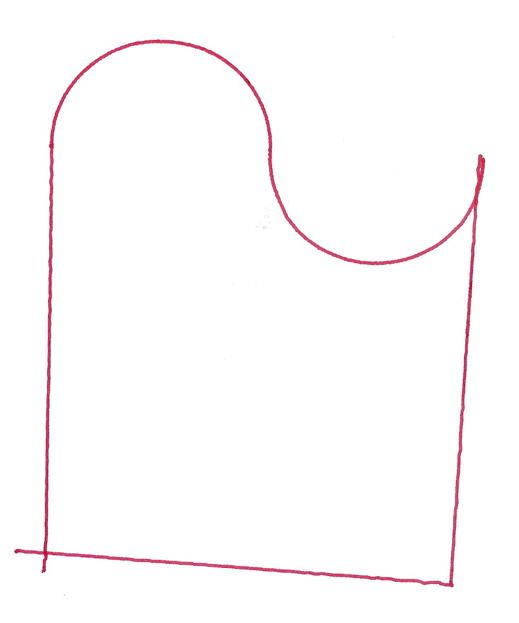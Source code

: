 <?xml version="1.0"?>
<!DOCTYPE ipe SYSTEM "ipe.dtd">
<ipe version="70206" creator="Ipe 7.2.7">
<info created="D:20170620004849" modified="D:20170620004849"/>
<bitmap id="1" width="948" height="1168" length="161655" ColorSpace="DeviceRGB" Filter="FlateDecode" BitsPerComponent="8" encoding="base64">
eNrsnXd4FFe65uefu8/uffbeu7Ozd+54PDMOZKGccxaSyEko55xJNg7jMOM4zjlgbGyDMzbJ
GEwwJicBQhLKOSKh3Kny2TpV1a1uBYzHMzZw399TNFKrutShjuqtr77zvoQAAAAAAAAAAAAA
AAAAAAAAAAAAAAAAAAAAAAAAAAAAAAAAAAAAAAAAAAAAAAAAAAAAAAAAAAAAAAAAAAAAAAAA
AAAAAAAAAAAAAAAAAAAAAAAAAAAAAAAAAAAAAAAAAAAAAAAAAAAAAAAAAAAAAAAAAAAAAAAA
AAAAAAAAAAAAAAAAAAAAAAAAAAAAAAAAAAAAAAAAAAAAAAAAAAAAAAAAAAAAAAAAAAAAAAAA
AAAAAAAAAAAAAAAAAAAAAAAAAAAAAAAAAAAAAAAAAAAAAAAAAAAAAAAAAAAAAAAAAAAAAAAA
AAAAAAAAAAAAAAAAAAAAAAAAAAAAAAAAAAAAAAAAAAAAAAAAAAAAAAAAAAAAAAAAAAAAAAAA
AAAAAAAAAAAAAAAAAAAAAAAAAAAAAAAAAAAAAAAAAAAAAAAAAAAAAAAAAAAAAAAAAAAAAAAA
AAAAAAAAAAAAAAAAAAAAAAAAAAAAAAAAAAAAAAAAAAAAAAAAAAAAAAAAAAAAAAAAAAAAAAAA
AAAAAAAAAAAAAAAAAAAAAAAAAAAAAAAAAAAAAAAAAAAAAAAAAAAAAAAAAAAAAACAn4pkXn54
DcnmjhvhOUv4/AAAAAAAwD9OZArmZYLaFG0WSV3GHjJ+fek6lslWFGyfg7bGFBrY8hCeEFa5
la65/uSS/jqF9cR1rvm6AADg74Pn5T9mRBAE+mdGwt8UAAD45eXxZCpPnEweTy0Jr1so/oB2
nkxFT9yCRRtbtLT0g3L9GqJ3qud3nU8dAAB+Mqo2Vm+tvwAAAHAD6udJiq5T6MPrKx5fj0qe
+vfaKFxNukvmZUzJiyIRzIuo3GO75qS1a2HSUjYAAPzTEOU/UPL5Piuf8Ws1ZGhjAAD45bXv
FKJ1vFCUFIF53dpYmNC28WOFsY02Fif89mtrY+tFmlAJ/7FiHgAAfhYYhsGbAAAAv1TFwrqO
ai1leauFVRaBXIdwtF3BejuTKGQyuRiVJm1Ctla1Y+tPUhDWdK+t0hYsdWbpuhdlO9crmKGk
AQB/X31CktRysaVo3NHRgbcFAAB+mb/JU2vjSWXtNWrFk2rda073m0JhXmOO3kR5TL+2lseT
z58TzK9CuQvaGABwI8JxnCyPTSbT5cuX5Vu8IQAA8Etg02MgXc+kNtsC75Q69joE5bjWC4n8
UOl43NbGdVlMLValyRqJr+XLQWzE9nW1W0AbAwD+LmQ9LAiCtUOF0WjE2wIAAL+8Np7UMU2a
IBgnE8bWFeYf4e1mu8rY05lKHl9DXv+Qw8S4LpEpezwm9CRDGwMAfgbUyXeyTlan5mEuHgAA
/AKo/bp0qpptE68oWd1aLZykegpLktLIoKxr5Hi1IVkvCiaz7DSJImulPOU/9uqvk1Q9qm7N
6mv5fvojUdm+iSGC/HhGbSE2CYxARJ4I1u0f8rfynYzAW56m/GiOEMZWonM84QW6gvrEWfPz
lL9mJIlT2qEFUZO0LMvKX5hYZqL6lQ9VHMdp5wKSyIvCtb2UAQAAAADAzaqNZZkpa1dZRAqi
tcATFfkrWQQuJ1kquoIgqXKX4wTzyuYGY1YUqZi1Ur+8IlvlZZSj4lVehlhiJMSgLP0MGRHp
F0M80UtkhKOLQSRGgegYwoqEFQgnEhNHbw0MvZWXUQO9lZ+D/Ls4+iskA2dR77xRu9PatUJQ
fsiKkrUeVl+FICjdHJJNj4eBZeSt0hqOKq+V+TKcID9Akn4oZwQAAAAAANyU6liyaeZVBKTI
SAJLa7NUcvKKFBQkUVS0srwCKwqS9QNk+WrkqZQdZckwS0Z5MsyRYZ4McaTfRPrkxUh69KRb
Rzp17LFKUtdHuhlSN0DaTaTyCmkYIadbyKEqUtbRs2n3SxEJ78XkPTsvTvruArnKkuarpNdA
lwGWVDSTrlHSMUxa+qmibhsgV/SkY5R0KxuXV5bXuaKjAltW2oPyMxGIQSJGiZgkKsgt9WqW
1245quFZnUEtj4u8pMpjE08LywaJvgOTe2hIIrQxAAAAAMAtqI21yq7EUSkoWVpw1aKx5ogm
KH0OvEhMrFZeVgu2/aO0wKsTybBABnhyobnzi4PNH+w2fH2anGwgBy/1frDX9Nnhiw+9tiNh
3dshCZtDkx+83et158VP3xH4+uyol+8O2zR7wTszov72a49N06O+8U/fPGv+tyFZn7is2OKy
/MnbvM9l/aXjLxurN7zY9PAbWyOSN3ove84u7LE7/I6lPnih4MknpwW9473yw9CUB/7gVXHf
Kx8tyz+27rlNy/Pprz7TRMq7jIfKSVkzaR0mbUNKUZqQUYnWq01KUVq+VRdGpJ0Wap2ZF0Xa
pqH1YMgvlL5eWULLZwNqhoiififtu4A2BgAAAAC4JYSxutC+AyqQeZ726XIiGRqhBeFBPekZ
ol0QgwztdujX0frwgJF0DNCa8KU2cr71yhvbdqwqfd4h6m8zQraFpX8dnfv67Mhn/xTwsdvK
J//HnJPB2eVRRVVRxR0xD7YuvqdpXmlTaFHfovvagosqnJKO3B596q4lDR6Z6lJhn1DrmnbJ
Oem8c2J1UF6ZV+r+2UuaFqytCs2vDMy54JVW6ZdVF5jXHFbcNX99U/jq5og1HYvvO+Od3rTs
vm0zFh0Jzvnbv7m8b7fwr79xf+jXLqX/Ojv5V7/P/NeZz3gurfjrO6RxmHTqaNm5a4RcNZHu
UdIzSvqNpGuYDBiIniNGThbJ/KhBbWKWBHHM/U3+kmFpf4WVEIYcBgAAAAC4xeTxWFOFoLTy
mkRaDZbFcNdI5yd7q178cH/RXz9fVXz5odfLNjwnfnVE9/E3HS99eDBzw4vO83YvyPrYbenh
8MxvveLPRxbULl5bPb9UXuoWra2MLLrgn9kYnHfszgWX7FfVuSaTzBe6fXJ6fXIb58a3OSR1
OaXWT1/ZMie+1y2z3zNHvq25a3ntn5Y23BnTPDOhxzX7im9hm2dmq2dmu3d2q0dGo1Nyh0v6
gHdhn3vuiE8xE7y+yyH1imtmm0PyaOiaytkxrT65zX55TcGFDWFF7Ys2tCzecCmi6Lh/xpnI
4l3u8S//zm+L87In/uTznEPYwdT1+5LWbQyNez0k7pWI+C1JJaa9p0hNN+kcpq0gepG2hegE
2onBElohlxetJUPiWU6SJGhjAAAAAIBbUBlzAp3sJms/o0BGGHLVSNt323QfJ67eujD7i/D0
HQEppyOLK+av/t414aBz7Kez5h0NSy+Lzj8bnHE5Iv+72YubQwuqXJIaPNO7gwrb/XJrXZLr
vTLaggsafLPKHWNrXOLbfTKa3ZIHw4qHQovZhRuanRJ6vDPb3VLaXJMNUet6/HMq5ixvcE2s
c0usnhtTM2153bQVdbNXDYaU1DkmNHtl1Mtr+mbXOyW2uaf3++V3OKX0uWUOume3zowd9c7v
mpvQ7ZTcPDuuyyXtile2cd764bA1vf4FA6Gl5TOW1zom17qkVjokdgQXt4eurvbJ6l18b11I
3pG5y066x1dE5J2PyD85L3enb8JXISmP3eG3JTrj+5InnguLNe0+3bx5F+k2kH4Dbbow8bSk
rMw3FLjxbcgAAAAAAODnFrE/qMYmOAaPj+SwjojjlIqoiRC9QHQc6dOTypYrXxz4fsOz70Sk
PDMzdNOc+WejSk56p132z2sPKqqYHdvsnN7lk9/ql9Pkn9Pok9Xim93indUZkH95blyja2qr
T3abf26Tb3ajX3ZLcH5DcF59UG5LeFG1f4a89K98oC26tC4kV75tnFdYG5pbG57XtmTdSZ/E
7z1WHfGKOxWQUrd8bVlwZn14QZlL4inn+JMu8TURRVWh+S2L1tfOK26OXN0UUdIQmN8eWtIR
WtLkm9saUNAVXNjkndHql31+7sorEaub/XIavDM7Q4rkp1HtkiQ/pa7AostzEy47JrX45Na6
ZvSElMoCvtMvp9Uro9Ypod2bvoRzs2OqvDLOeaaUBefudFi+dVb0wfDcjbOjn/9T0LYlBV+W
/KVl53ekqZf0jJARlhjNvcqMqDlmmDsubD6XyTycp/64fvDeqXeGH7ODAAAAAADcmCJ3ckEj
TaF9JHPMMZ0fp1hHKFf3Gc6k+onJ0BlkouZaJkrExHOy8jUS0UBEk+KaJt9DtzNqopPR+oyk
X6BmERWdLW99emLDU58sz874l9+/bhd+aknhTrsFZz0Sj929sM4xcTR4dYdDSrdjGl2c0xtm
rKqdtqrFIb3bu7DRPbvJr6AusKAiIPeMX+a3LrHfuMedW1Byan7RmUWltamPViY8eHHVhjPL
1n+/sPQDp2Vf+CeXpT7ykX/iU3cG7lxc+PTs8Jr7X/s4Oiv/P+aQ/ZV1f9l475+8dqxa/ab7
ss9C07hXdz4zLeSpPwU8c1fw4RXrdoZn7V9U/KHbyl3BGZ+4rdoXnvvmtHnv2S169Y/Br/w+
4GBEtrycWFi8xz/5RHTxHq+kY6F5B3xSv7JbtsdxVXn0mq/tVx72SpVvK6NKT/ml1UQUnHdN
aA8quOKXf+n2hR1zEltnxlXfuazRLqnVNbPOKaXVJ/eSXVy1c8ox+5gjUfnPzwx5fGbgu1HJ
X6Xfc+Lhl0i7jlR1HHzkxTMvbSY9OtI9RLuyWUFUAl4l1c5ONHcpcxJNu6J9GaJg+ZHiDm12
d1YbNMQpFpv9Yap9RposfgUAAAAA4KbQxsJ1FPcmkUPjs4xFc6wGT5M4eEngbMQSI1A1zEki
nV9nMiqewCwZ5MTjl8uffPftsJQNv/N8z2PlR65LPnddfHZB/onA1DNeSU0h+Q3uaef/uLDd
LqnbLvmqU0a/e067Y0qzY3KdU1KVQ2KrR36HX2mdV351YPF3LkkHvNM2To984jaf9wMSnrKL
eDcy7UDuIwfyH/0kpuitecmfx5V+nfXQpSc2d2/aQw5WkYZRcryuZeu+K9uPkh6W1F8lg4S0
DJFBibQOM6drGz/b3/zJftJhJFcl0jxK6gbJ+faTT7xz7qn3hr44atx1hpzv4r4u635/37kn
3jXtPEPKr5CyduOXR04+9DL5rvKj2OJvch96KTBme+K6j5fmvxEY+/nSgidmh+1P2rBtYd5n
0dkvO87/cl76Vs9llxPuLwvPu+iV1hFc3OmZWzszrtM169IdVB6X/X5hw8z4ljlJDXfGtDtn
HJm+5ODc5RXzS46EZJxauvp0zPpnf+/92sywl6eHbfGPf3x2yDd5D3d/9i3pHCTDBqJn6XkI
R8Rhltosj7CqEjbxqvedVr3nlU9KuYeawUnWxsrSJB/xlGdSk2nj8RHbAAAAAAA3tjDmJ1vG
JyPb6h+JaLFu6uQw2hMh8Kzq0yuMCSRZS9GYUVGSaCCcqM2tuzpKPYc7Ry8+8276/7prs3fM
N0GpJ0NzKyNLqgLyGv1yr4Su7gosanXPqpkVJ4tDWRa226c2zIhrmp144e7lPeFrWiNKz3il
fDU96vPp0XvdEssWrD2zZP3bs6KfvCvou6yHP4kvJeVtpPEqabxCrhqo4UO/juhY6vB2VUe6
R6jDm54QneKfZjS/BtVIjb4kSfvCwNOv1bfDwCpNC4T+SF4MyrQ4aiUhKH7FSiuISQkTkbcz
pFhM0C+M9P5hhjT3iHUd1F25a1g+HaAGbvU91Z/vNZ2qpPbIp6tTfj1tY0jst8uL94Zn1iY+
tNtpZfXi9eeCcipCCmpCiy57Z9e4Zza6Z1fOSWh0Ta93S+0ILuwILar1yqz2SG8PKb7snlbu
nNIQWnIpomivT8rDv3F5eHpAx1vbSJeBLn1G5ZVS82SGYSyu0VQME9HAMuonRvuWbSK5tdA/
GaudRDXRE7VdR0sXvL6TKXFCpwcAAAAAwA0pjwUrkcya5e4kRT9JkzeqNmbMC2/pH5Yll4lX
1+E4Tkuvo7nIPPWaGObJxcZzT2/sevWzsvwnNs2NvrhkdcW8wgrf9AbfrIq5sT0BRT1+xT2+
pXWOGS3ueZ0+xS1eBcf/tLTWM/ecQ/Ilv7xzwfmHgrK2OC+rX/Mi2XFu4NVtHc9/2v3q9ktP
bBb3XmT2XyQ9DBkh1NthhKMClapZTjIwSkSdIBgZRReKmq7jBZEXaLqckr9M80SU18HT0Glt
jhsjCSYickrjiPwgnck49oYoHhHyFqhThCDKX9DtKFHTLGvieVZpKBFYg562LLAcXeQTBPk5
qCF6ehMZ1pMRRUj3G3RHzjdu3r4z/6HKxzd+tqJoc2jy/oR7dy3I/zoiZ19g5sWF6z/9Y+Rh
+7hjs5dXe6Q2+tDO6haXjH7foqYZ8d1z0/qccjodMitnxVe5Z5zxTj8Rlr/VZflfb/f+aGHe
h3Glo9+eJc29VK6zSpYfne3I0VMVUbQKybaK6hanapCwaGOll0ZUUvyu3ats2W0EaGMAAAAA
3PDK2PZquLVCnqRZVJqkgKyqYlFZT1CEsWhiZWVMpZfOSIZNNJyu+SrpMv7Na/E7Xite+J33
mbCcmoii1vCiNv+cZo+0nsDceqf4Vo/USufE2si1Z0MKjwfkyGrwSFj+4YiC7T5Jn/kmHlq1
fm/8+qfdF76zPIc7dJ5aAQ+xZISneXNGQl3OGLXSKypqnJZAZcmq2gKrzsD0W/U1Kn0dqryz
LpubRJ63yl8WBEEWyZxAszd4URAkrdtW1syyDBbVrakbt1RcaeOuSEvl5rAS6j9srQ9ZYewt
1itCXRS17BIDS5//MEMr2z2K6XHbcO+OIzVvfP5J0rq0f51Rc98bL82a1736pU9nR1ctXF0R
ktcaVlLlkNg0N3nYo6BjekL3rORux4w2p/Q237xKt9TG8OLKiOKjfpmfucR8GpJa8FvHqhc/
JPW9pI+hdsryr5DfvWEjGdETg4GYjDR4UBIteniKRVQ+ajWAhFO+EIUf7FqXxuttAAAAAIAb
VBtbZUlY1wnHeUqMVz4TJ2mpG2EkWqrVMdRkrH+Ur6jv/mzfpcffOpL/l6OJ933usvKkX8Y5
t6Qal9Q6x8Q2l7RWt7R6l4QGv/Rq/7T6eXlfzo7c6LToTOmzr/jE3Dc98LuSp8g350lVH2nV
037g2iukvodcGaH1z2GdLCllUcrzSumXdj1wgiU/zuqZa8VR82swcqxg20kia1w1kNoocILW
LqCUji0PMRo1rWtR2hyvhXGoqljNp1ObSNQ3SZmSSCvnxKyWVa0uKcF2qlUdTYUWVO1tMpno
nbKkp5F/PH1aRqUrY4SlpwDDEmnspz3PLTrmyyMNT2/6NnHdM3f4feG64mJ0yUX5/CKk6PSM
5c1e2S3eORdmxTR6ZnWHra5xT2/wyav3zetc9EBZSMGpeUWnY+79MjTt6enBe2JWtz3x3r6s
B8/89bXzr37Qse8ILWKzDO085nm1j0IaZypCxvrMBSWOhSEcq7wM6donXPCqAAAAAMBNp40t
8lj8ATEjqbpJNF8lt27IkJXgCEOGWf3J8oN/fWG9c9BrQSt3RWTs9Us+G55f5pdV5ZNd7ZzS
7pnTaJ/Y61/Q4ptdG5D9vceqPb6r9s5Pfd7OX/fhTub4JdqRO8iSPgPRS2RQMbIwiLQrQ61l
s4JVU4dkkbisqM4vk8YksWSlis0iT1D6bM1PWbLEUrM8Z9scKynRzKKNL5mieBmGmawoam7N
FQRJ82nmrX9uiXW2zndWkeW9+j3H0C4OWeozLI27k8U+p0horY5vUsrjBpbK5u5B0tZX8cr7
a2d4bY5MfmpG4PN3B26cE1m2Yn3ZwtKmmAcrwosaotY2BBc1+xU0eeRcDVvfH7GuySu7Lbio
NaK03CfjjHdqw4oN55aW7l+c97x71NfFD5K+EdI3SAxGKpIFpavEsl9YzoY0oUzTCk1UHtMm
cktnss0y2dQ8GFYAAAAA4EbXxlPVgaco+snqT1ms5DGnmrIROtdsSOz5ZN/fPOdvCYnbFhh/
Zn5eTURBrV9Og29Ok29um29enWtaR0Bho3/e5eC8ygWlZ5av3uyz7MTqxy4+/QYpq6bT5Uw8
bcmQCCuLNEVziqJoeapqY7CBpSJSJ7BqazSneCyo1WNBa3wgikRVn7D1k1e0qCjIi/l1S7Yy
VSkIq6VdcawUrJ0RmFGfknrPWAcFsfxqwaKl1V8kUPsHqpYZpWotC3JG4C1CUX4orzRtEEUP
qzJSfvGMufebVRUyRwUnL3L0EQYdzdEeNpArw9SSom2AlDeRpoHjD75wuOAve2JW7wzPPLl0
bX3cn2vmldb55/eFrWlxSut0TB/0LGibm9LpmtXomNrslV3nk10emF0Ts2FnWMoH8+J02/bT
svyQQan8C6oF35iutbq+IH/8rFJiHieJLVjvNoJVHzu0MQAAAABuZGlsLhtLmrGtpeInWnXS
jrUKCErPBK85F8sCSWegfRS0zMuSmr7vMh783D/+TGR+48LVLRGFTX5Z/UFF7a7pwxFrq91S
Lnmm1cwrPhmWvTck/ZPgxA13e70fX8gcvUgGjWTERHsJWGFia8fkvazX8Ne1dWYe10EtTX1+
ML5Yfh1dAdLk5s+TP0S65jJxzUlaGsyvxfzalEZlNfJDPlFgeWraJr+ZLf3k6KWE/5j2hEPE
1oC4PUGpZ8Nza0MKGj2zerzy6mfEyfJ4xK+k0ymj4s6lVwIKGn2yLvmkfeuwdOPdgQ/f4Vb/
3EZytoacqCQN3TSGTy9oUy4nNtlotn2C9nSUUwD1llg9Z+Ga7z8AAAAAwI2jjVnNik1SrBgk
W29bOoVNnV8mqlPLaJ2QU66lc2RkhDA8ae9lT1XuXf/kS55L3nVc/NmsBWe9U09MX9rommqK
vKfPN6/DN7s/en2VT3pFeMGFxaWfea/an7T+8NonpSPlpH2ANgno5U0ZCS9Ze3yN6/UQflAJ
X4fRLmutKn9UlNsUMSjSVNr4moX3cRv5gVc32bmMMNlpgvpGGQwGKpgZgXahdA6Rpl7u4LlT
Dzy3JSL5ROz63S4xZ/wyq/xyu+etrXJLveyU3OCecWnWylbPTPm2xjnpnFNs1fzCj+zm7QiM
2+S+6JEZgR8nr2G/v0StPwxmUxLlpTFG1lKvl7/VGfTC2HxG2tQ98RkK6KkAAAAAwA2vja2b
b0Urlwa1XVa9R1CSO5TioCxlDdRgoXeYNPbsKXn4cfvQHRHpO91XVc0rqfLJrnfPaPfMqbVL
7PLIuhpY1BlRUrd83dkVpQcX5z4/N/TPs3yPP/oiuWJQuohF1UNYZATV/sDEiJoRnGaGIPLm
RbBYh00IHBHMi+W6Prn2Il1H38jUizBhmVLAkx/Qw+aH2746NW1QNa8QRS1/0DqWTrSdSWhl
qWeifQ5K3zen+MVxIj3p0LP07KN7mFxseGNRyprbnB6/2+9d50VfeMfu8ks8FJxxMbKwIiD7
9KwVlTNW9XnnNbulnpu+pMIh9ujMxZeCc7fZL7nvPxy2LMuj5nh9BvqRCWY3C8vZk1Vl2EQk
g8SPefqJE/rYAQAAAABucH1sVdyzVm46g16+k2NYVeTwowYaRjyg1+/5/tmARc84hH7hHVO/
ckNNcP5F+/gWt8wOj5x29+x659Rqt4y2eWvrI4qPBmc8ax+6M/deds9x7vsyUt9JLd16B2nB
2ciqoo46S0jmwGKrxD1r3Xs92nhyeSxNXK4ljCdvZpjwbgnXsPK4jp6Jia5ok2tjizw2v1hN
G4+LaVHulp/DKM8xhAwyJs0yRJ0zSPNWlNZgVv7sdLQ5ubZbt/vY8/PiXo9KejMsYdeKwjOr
7jkRlHXJO6vKIbHdNb1lTkLDtJimWXENc5PO2a06H5S7yz/lrcC4DzPvJY195Kpea6sxKo55
vKT2h1NnayLKT0BPeN761Iu3NUKBPAYAAADAjSyMhbHyI7ESfnRyGMerl8mpUwSdZ8eTbuPw
e1+/6TR/b3BK7dL15R40uLnizqVXvXJpiLNr2gmHVUc8kw8EZb4+LfxV+/m70jbQaWJXR4iB
U9qJeWJSIydUK2DtN6pT3yzhxROFukR+ZDfFDzVaTF3FHR8OOKWW/tkWW58HTR5PnDgpi2GW
V6fyjWvSZhj58xM5TnGfkD9TVlQd9kjnVdI1RAa53UUPv+K7fM/Cgq9cVtSFFp++c1mDQ0r1
9FVVdyyvnLay0iGxY/G9p+YX7YzOeic6lVR3k24d6WdkFU4MSiYgq+QG0t5nYXxPhbWZCbQx
AAAAAG58bWyV8GGllM3X6WVV1WsiNX2d7++99MTmY1l/PbagpCy84JxPWn1AXl9YabdfXp1j
QrNXxiXPlIp5hdu94950W7I/5+Fzj7199cujpJehvROy9GU4NY/DqDdo+k6d9mee0iVwSmaH
OHkhl5ApKrHjQiWu4T5nG1Zy7TYJYZwmF/+Z8vj6+g2kH0rxVjdC30aJum2oHeLqtDhW1Jzu
DLxiDceymo+xiaUFfJ2JDDP6oxf6tx/+dFXxlz5Jn929oCpitSySaSC1f0G7Xy7NZAnIvhCa
u9Mj9hP/hBc9lnx/zzPD24+Ryg4yKJIBlvaNK+0W8q+WzB7RiPwAAAAAwM2njQVJtaEQzPPy
OHVGHivSwmC3aWvS+kenhW5xi9/tnnohuOSyV165Q1J7SHGNf85575QriQ+dCE3f7rPipZkB
a387d2fufcx352mFWV5GRHrx3az9DAaTKpGMHM8IIieZY9gsCooXtJKyOEW48GQl5YkBxz86
d+IHDSOm7ouYVHtP0NjWLR8Ttmf1Yq/VvWzzGq1908z94Zw5p88cRKJmXls/T6ORGX+6wQi0
ki9/1owSJ92rK3t68713BjxlF/nUnQGv3xF0YUFx28K1LYG5V4IKGp2S6p2Tu+aVXgjOOR6a
8/bMyIf+6JP9R7evH3mZdIyQEYHoWHoeJIz3qZCs9i5oZAAAAADcoKrYKrTCfK/S4MoJxCiQ
Hn3H1r17Uh94fc6CA76ZlwKKu8Lvq3bKbvctafUvqQ0pOR9RuNM37i3X+QNvfGb86iApr9cf
PUdGWTJo0DSS0jCr5MFJmvYTtWwOq8KsSMM3eE5rspUF3jW0sbWit+4xuD4fiWuJXum6HNZ+
YMtW+nZSbWwdrzz2WGlsPp1g284x3vhCtNHG47ZJPzxesAhjNYOP1o4lLblDYumtyaAlj1CT
Z8WfWJGtrPxpsayJfj0ski4j6TKQ1hFSfaXuL29+4rn8VEAqlcfeOVdc0gc8chvmJjT55l7w
SP/eJ/2b6PyPFua9t7Kw6p1tdLKeUaQRe8L4bhB2Kg83lJQBAAAA8OM17I/QdRO0pTbhi2pS
kVVaTzVJrP5A8WYTjEZqa2BgSd9I91cHSOPAWz7L3p4ZVj6/uMwr9fs7FrR65nZ5FVTYJVf6
FRzzz90bnPO2d+yFx96iBcN+Pe1fZTgqqqk8E8wxEDa5G5M+92u9ouuT9tf+qfQLfV4/RnFP
qb2v/Wqvf83rfboWHc6IRI3flvcHHW/cd2prVOqllevrQgtb3DKbZsW12ye32ie1uqX3hBY3
BReeC8g+vqBozX/MbnnjM9JrJL0j9NxKDXBRZucZ1EYdwaYvhUZ9q508k5ww2FpzAAAAAAD8
FG0s2Myt05SIyI2ZmKmFREGrG0sMQ4XxgM54/OJXufc/erfvplnhhz3iq/wzLznGX7KPvTpv
TaVrSn1A3ln/rEMRhe/5JDY8uYU0jSq2t9SpQBAE3uyQLBLJGnyCN93+ZvGCNpgU32n5I24b
Wn2763b/xNaVD56ataLVI6PTLf2qV06XS1q7Y0qDc/JJx9gzYTmf+8Q+Niuw/uWtpKqdZnwb
WY5heXNsiBahKFEDjbEYQekH5TEAAAAAwE9QNhMcJyzNq6N6nbqWFmSspBVTMcuy1Fftqmn+
r369IzrngE9ya9SaJreMHq+8Oofky+5p1VEldcmPHFha9LzL/A9jS/hDFaSXldcnrKa1x7cB
WD0dcNPtPxIr0jl92r7CEaOR2rUNsfpd328MjNkXkfGN/dKmkPwOn5yrfgVdHpm1DvGX58bJ
p1HlHqm189d+F5r19PTgM4++SoZ5+kCebkqLvRbUXnYbV5DxsSnSmMe1BG0MAAAAgJ8ub6bQ
xlpXqihKFidhWZroWdLeV/Pel58llH4dnXs8ILvSLb3NOavfo/CqT3GFU0p5eOHO4JQdiWtH
dh4hfUZy1Uj0Eq0K0svk0ohBr5QZxYnJF+gkvVnPrUSiZd5pk/t4ekFApyNGjnSP8LuObfRc
enZR8VDKEx2Rpa0h+S0BOV2+uZenrWixS25ySqvxyKpesPaNOfOecIvu33eCjHI0LIbX7Jo5
jlOmAPJGjuXNCpnjxYlPxDyBEQAAAADgeiXwhKZT0TYTQrSoYEHx8pK/YVleVAOa5VVk3XLV
tKfk0U3B8Z95xlyOLO0MWd3lnN3tmNXqmFHtnvnZtKi3HRfuzvsz6RwmgzraesFSwcKLgqyH
jURg1GlWojD+OSEj+OaE4wSzbYi8r/CSLFtFnhFNDO2M4IleTwxcz5cHHnYI/ttd/tu9V52N
zmtcWNrgn9XknNw1N7ltRlyvW06De0brknv3Bqd9EJa4Pe8B0msgQyYyaqLGcXQfFEVzKzqv
qGJr4xH+2nP3AAAAAAB+tDbmNIlhSYIzr8PS6A1FduhF0nClf/fxB6f57QhNPTu/+LRXWk/E
+haPnA6v/EbPvHLf3B2usQfj7yEX28mAiYyYiCCyPHUKY5QOUpNyqwgY8y+wbXUWoG1uzv1K
sKTwaQYaoixqTfRUiDPKNyJPo6ivGkllJznX+prHgoMLs8uXlPTEPNDin9vtW9DsnN7hk1ft
kV4bVngmouC1mWHvz0vt3ryTnKmm6dU0fISjftfKHkl3SPPEUGhjAAAAAFyvCL6mKraSx2Zt
LPFUw2ihw6qRrRLkK98M6EivsWvrvvR/m3Es7t7jPmmX3FNbAgvqfbIve2RW+ucecI7far/k
YNKGx7wXyfqZDJqoCy4tNdNysapeGEnQnMokUbULGzMvU0MooG1uzn1N3XssQYQSx8twkqgT
WEYRyTxtdhCJyaTkhvDkiu7yC5tyfjPjodtdtwXGfxeadTY075R7Sp1/fo1H1mW3jEveWccC
Mr4OSVvzn/Y1r2ylSXw0aZEjRoZYghGVBngbfW7VjQwAAAAA8NO0sdIgKojaIporupxI+nSk
su31sPgXp4d+4xl/wjH+8pz4Vse0Rtf05rDSxmX3HV1YUlb0lGHb96SihQxzZNigbE+wRDyr
CIK5iUItMMpbtp2PB218k+5r5nhn6j1i3TqudpUrsdNajonAs3TvMlLfP6p42wbFQ+f35P15
d+zqdx0XX4peU+Wd2+qRXzMnqcY9syoo/4BP8gvTQt6MTuWPVlIX5RGW7jaiJJ9eTRpBiH51
AAAAAFxbG0+pitU6nyQp1lialbFoogEctOTLSrS+J0uRxitHH3pxc0j8d2EZZz2Sm93Tr7hm
9tinDwaWnpwbe2HxmsdnBNzvPo80dGqtoeays43/rTCmn2wWwSa7DXW/W2Z/u0amNv3IOU5L
oOZ4YjBRY4q2q+XPv/dhaPKBgAxZHtc7ZHS65NXapTb5FF4OLdkbkLEtOqf5pY9J+7C8smQw
UoNBRWxzDDu23zAidh0AAAAA/ChtLEgiw7E03YyoJrGKWRYRGUnQDGI5QoZZMir27z21Kb7w
nXnJ20KSDwWktESXdvrmXnXPGvDIHQhbe9Yj9cyi0p0xJUcef1Vq6pTVDs+zauCazW8lZHzv
hPjDEXLg5tvZJsvmliZbxSKSTTyn7pB0r+FErq515/rHP19acGrB6grf/FrnrNoZSQPepW1u
efW+BWcD8jbOjH4jMLZ281dk2CTvbxLH0ghx+cGyPGZ4bR8TsQMBAAAA4Hq1MSfwotUPJI6X
dYV8z5DE6xWFTA0ldBwZFL7Muu/e37mWJzxw1D+1OiS/Jayw3iujJ7iw1SujMbxwj3/yuv90
qnzmXepXPKwnAs/xRt5inyVNSHC2MaEdL5+mSnwDN6U8nvT0ZoIbCW23ULQxnexJ46eV6XxG
gfSZXgpN+Mgn8ahPdnNAaZN9ZsVty5vvTmp3zjplF3sqLO9w3Lq3l2aSK6OytpaMeolWn0V6
cifwEsHJFQAAAAB+hDa21p+yMLZkiKn2EfQeo0gqWrcuz98WlFK9fMN5z9RLjvFX563pDCmq
Dci+FJL91ayoPeFpxx98gbT0UhU9pFOcbAV6dVsy+8pOSKC2fl7WxgLj4z8k1I5vOZE8MZpc
otbE1tcXBIEmh8hSmXYjD+tI1/DwtiPfLFvzXUBOy7x7auemddmld8xMqZ4e1xt57wnf9Gdu
86p+7E1S2Uo9kOXHSIzS1awE5WHnAQAAAMB1a2MVpUVT1Np9BUJ7jOU7R0aJXmj75Jt7f++2
2zf+om9aq19O5eyYDp+c5qC8swFpJxYWbvZe8Yhd0BvxeWRgmHCsvCG1u5g3MUpVWpqqeGh9
JZ2fsIxdf4c2vjn3NWHiCY5oe4pk+5mK4vg5dETxneBpyAy1ayMGkT9Svu4Or4+847pTn6pw
TauaHdfqmlltl3D0D/Mv+Wd9OndByq/+6/TTb5ARhphMDGMUzI7Z1GwZAAAAAOA6tLF28ZrX
oniJgaWClpO/4MkQc/LJN7eGpx4PzWoMya+xi222i5VvG/yz9rks/9Q35uv0e4Z3Hu09cJq6
aVEZQ/0s6AYFcaLOsYLeK0wWtzfuHgJtfJPvbuMbY6RJWpHHToKsc2YE0dxrIRp4EzUxkc+2
BkZJr77tvR2VG156d3pEw5L1tcH55Q4JrZ7ZF2evqvHPubxk7UcBcfsKHyLna2lQIyOLah57
DgAAAACurY2t7xAtDhKqhRqruKj1DJLWoR1J6/YtyPveO6nJO6PDMXHAPe2KT0a1f1rZooKL
a58gbUNkiKVz9GQhzUpa7oKkzeaTlEIdb87wNf9EVBbF43gq1XQdzxzcNMrY0kg8rlVGU8C0
HV1tSle7i83nRyJLDZHlszaBZfTyQ02sXnMU5Hl6+tY7umllxpveCz/xWnphQWFDWEFveGmb
Z2a9R1rHwns60p944q6AV+enkCsGMsrIu5s6vRQAAAAAt7D0MJtf/dBcp4k/nFC+E3mB9hXL
2kXPEINI6jp3r3/iVfeFH8+dfzEsryU4v9Epqdc7pycwt8wz8WB4WvH/m00uNpAhPTFxsqhR
TIvNQWjaN4ooEif5VVbLlM9n/GuBNr4Zd1Bz47pgDqezlceTaWMl6sUkyppYuYcoaYyiKHGs
cqFBZESWpz3sPDV8G9KRsirjrsNfLMk6vqCgMbK02T1zxL+01Tn97KxVp30zNs2Meis4/vPV
j5D2PqV6LE41CCZ+j90NAAAAuLkQlIlyzLikA+vD+4TCnZo9Z1HVgo5RUjzUlA/5e4kYGGpf
fL5xw+2uL//e+7h7bIVncp13elNgzmmHmMuRxe/dHf5xaFLOH50vb9lOJ+hxPBXV5qDenyRi
0ThxS8pjafJTn0k/+WtJVrOQlixtOqJ8FiYShqOJIS29ub9z/NwzviF09XDohhb7zA6X7A6v
/Bqv7EvRazY6LTr+6ItkUE84VpIEhjGqW+UkNfBc4MZ+g9r/I0paEqSk2n0DAAAA4GbRxqz6
jSUvY1z3pmVCk7KmahlBQ5+NrCX1TvuClvYEMmT8/qEXPgpJPBWSVeWRUmcf22Af2xqYXR6Y
cSg47S+/9yDfXiR1V0mviXpYyNqCF4jZBU6QcM0a/Lxo1oBKoN6llmPFT9cn/fVyQFF76Nqu
gNVtbjnd3oWXXdPLwwu3+K2sev5dMmykE/p4JeGRztGT1BE0qTaWV5IkaGMAAADgZmLMG82i
csfZO1hpYzVXTmdixl3aphYAPE/0RtKvb3rr83X/Y9p+x5hm75xW+6Smmas6PDPLvJPemha4
ZWkWe+QC0fN0zp38eANHY8to6JggMZyk2LXhEwE/M9TfTW2+GGYGd594Oyj+Y5/4o9FFF6NW
X/TNag8ubfLIqfPK+Wb24o/dlm9ZmU/qusiQifYCcZxkZYqiDSfJSnZL0MYAAADAzaaMJSth
rCjd8U3IZo8IayMIHcvqqGMs4RTrV2pEzAqkoeP4Iy8/PT24LLygya+gdmbcFbecRqfkkfhH
350R8umyLNI5TCdACRQ1SE9L4zUp0WNE5EUOnwn4mRGJZBSUHY8T6ZzQloHLL225b6b/l/Nz
TiwsPR+UW++d2+KW3e1f2Ba1fm9I+luBscLBMjKimFdwvDoCLC1BNrGNZvAmAwAAADeNNhaV
q8PqImquaLxFG5udii31ZCoBzId/juOoZ6y8uk536cNtCf9218c+q+pX3t82/546z+w6p7Rz
dqu+sV96Onbd+jtcSfconXMn8XqRoYEgEm2hsGyf2gnwrEjgHwt+9hEg731quIxqHzg8Sn3b
ekbIufq/uURv80moDC7oD113xTnnqmdhTWDB4dCsh25z63znK9I1RC98mBily0KwaGN+LMYc
2hgAAAC4CbWxukjaTCVL74RWQeZt+pA5NRpaz9AOSyNL5zEN6fv2HF5/u8uF2A3dMQ/rVj3W
Fr6me9H95aEFO9xXfbEo+9nwlVQYjxiJXk9oyhhtNGbVrYpq5Ji6cRE9FeDnHwEmlhnvDciZ
yKiOjLLkcmfZ2mcPz8s/7hBXPSO+0z6j3TPnu2mLKpeufX5GcMML75Neea/mlAIyp5xajmXQ
mE8koY0BAACAmwtxnBEWb91QYa2NJSvzCk4iA7J44Ds/35f5f2d86r/quG9Kg1+uIfK+FrfM
5og1Z+cXPzUr9JnIONLSQ8vFeiO9YC2IglGWxoQXJIuEYCRatVPdaDlqWQzAzwcvCsocOknZ
vUWjwBgIZxJZ6oEsK95BY9ene59zX/ipx6pvZ69o9Mmrm5NQOzf+xMwlDUvWvzkz9EjRX0hj
D+2c5+g1Eck2jIY3l47xPgMAAAA3C5JZFZuFsWiTJWebSac6rdF/LCGD7FeFf/6bXejJ6Pya
4PwO72w2bH23c+Zlh5TDXskfBiYceeoNOl9J5DmOob3EJkbblEBrxbRexwuWNAejwPEEc/HA
z39maLZJZqmSlfd/E720obTgGw00EW/AWLXpswuPvPam48KyeYWtAQX1dvFdvrkVLomnfFLf
tYt8f1H6yMGTtJGeV1JFlH1YMg8W1I0BAACAm04bC1bLmDqVCMewmkOFucwrKHU2+tWAgZS3
Fv7P6Q2xf5bVQqdjaq9dyohX/sVpK6rCil6dHV7x/Gai50STSRontifk/AowJAa/2M5vvkQi
aI1EiquhwBFBYEy091geAkaGjJrIIPPcktQtkWkf/TGkyi358ty4Fo8M+YuzAWkfOC9M/tc/
de8+SBuNWFZkGeu9WVQYL8hFnAMCAAAAN642tklDMCeLiYrtsPxvlGF4xceV3k1j70QyworH
KravKPrgjrAar+x+r4JBl9x2u5QL01cccord5LCo+vn3yYBJXtPSvTyVPLaRKZDI4BfUxsKY
Nqa2KcocVW54SP5O0utoTbh/hD9Wvn/V6vLFq+siS6q90ho808vmxlSE5B0Iz/g2fYPx4GnS
P0rrz0pAJM+On1iKGjIAAABwc+gDycrMzeJKIdJasUHiGSqPaQqYaGKJSSB9OnKqZrNf7JGA
jHOOiTVzk7s98pu9sg9OX/T2bf4bfWM+yr6X9A4TThRNJk4xgJUmbdIQryPlGYB/vjYe8/HW
0nAkXpaxDEPrxvRkkIY+8pzyrY5p+eTrjdFJHwfGVyxdW+GVXuOQ1OOb1+Cb9Z134nPTg75Z
8xi5qidGmoEuCON1sCyMUTEGAAAAbgJhbBGrgk0CCEtEA72+rMzBkwVCr4409B27/5kvwpJ2
Oyy94JLS4ZU/Gr6hzD7hkGvi98vWsJ8cIg1XaLsFL3KsiSjp0sJUwngqeQzAz6uNBfNAUL/l
FG1Mi8eMPAJEljFqHUc8S+WxiSetvd/e+9R7/jEdyX9tDyluc0ge8Mqrd0s/4pHw1J1+j/ot
IvUddHYe7eAXVD1sLYlROgYAAABuaHEg2mpjYSwBRNbIBt5Ef6BnSdeIbtfJx2eFbveMOR+c
WeGW1Omb3+6e2xpY/LVDzMdhaeRUNdEL1IxC1PwsDCxjmWo3VpqzNb6YRKgD8PNrYzJBG5s7
i2Qpa+RYjk4bpUJZEnnqW6jn+7YdeGZ2SEv8n9sD8todU/o9c2ucUyqjSrf6xF58ciPp1pFB
I3U/ljQ9bJHE0MYAAADATaaT1VwPKgKUu2S526Nrev2L15yWfGm/vMwzqcM/t8U1tc09o9Ez
61u7mE0eK95PX0+MWn8yI/DqFlieE6ybjaUJxhfSBEUM1QB+OW1MtOQOqo05jibl8Tw/dkFD
cVeh4ln+kbxrDxrI+ea3vZaeDc9tCy1sdkzuds+6aB9/wiftdbuo5wJWGA6epyl7Wpg0TYPE
Gw4AAADcFNqAtw7CM4sEVdAKRiMZ5UiX8eslxYfdUy46pda5Jl+4a2GbQ1KrZ+Y30xd85hV3
9pl3yCgrCaJJc3hTisUMnd4nqmFhioEssTKLU2b/QQiDG2L/HzdLlHZBKNmPJuXkTl6MHEtH
BMfLu62kXPLgRw2EFYmeK3/jw+x/v+tDh6hjjitrXZJrZ8c3umefcE/90iPuidlhx57eSG3A
zdoYFWMAAADgFzncSxO+mepOQZWx1p0P1usYWWIQu7cdOJR830d3RbX4FHa75FROW1Y1Z0W7
X06ZV/KpZWuknSfIsElWC+p2JMUXlpgk+ZYaGo8V3ayzRWxdlAG4EcaLlTZWGyBUYazGSdOG
YfWnajuQrJoFkYyMEFkkD+hrXnz3XZcFnQkPdwYWNTtntvjkl3lmHo8qei88hVS0kiGTMsDU
eBFzGsiEHnucLQIAAAD/cASz0DX3MGhJ0FbexaIl7sAijI103tHYoZmhM/Tl/0QyyGzPuX//
8uJP7wyvcU/vc8/unJ3Y65XbHJB7xCtx7b/cTb49R7qHVK82wVIeNjtdqBVp7ahvoz4gA8BN
I5ulCUNsrHme+rwJdLqqkdv36POPzw7Z47iq2jOrfPqqJresKr/c3S6x63/jWvn8R+QKQ0bl
M0LahC9YThZltSyIigMyr542GgUG4wIAAAD4xx7NWWUhmkyl2lg+BgvUnpXKY0UYaxUwSzMw
J7Bml2NiMpnoTw0saek9cu8z7zjMvxRR1B99b9PcxHb75Lo5cRccE04GZh1euZocrSa9o7KS
lh+oE8xerqJ5np2ycRYaGNxa48umeV5pTubUoMdR4+DXx3YtKTzglXLBNf3UHUs7A0uOz40/
HlJY+i9zOt7cSQZE2pOvdPLTJg26LYl6xAmCJPK8yKnXUzBeAAAAgH/44VvTqLxFG9NjLjuZ
Nh6r9NLDM0vLywJH0z2ujr66IHXfgoKa8JImj5xW5/Qen4JK15SKkLydvnGveS5ueuNj0qcn
LC8f3XUSY7KUiMUxDwphXJ8GALfcWNMCp0WRsBydnVd/9YPItG2ecRVhJWV2ifWeeccdk46F
5q/7d3vSNEoGWXlwmVgjo8lgkZonC4J6cUc+RWUlDuMFAAAA+McfsEXL/DqtocLc4itqx3FR
c6yisKISVSCKAkfUg7WRZw6cffQ2z/MheW0euSM+pTUzE6o9s04H55xNfmB72rrObd/SCXoM
TwSWIYIsjCfVxjYTnQC4NQaXsnurk/XMjco0QY8uRhMZ1HGnq96OTNkekHraM7PWK7/Gp+CM
V9Zev7SPIjM6tu4h/QZ5TTpylNNVKo8Fng5JRR5jsh4AAADwjz92S9Y2xfSAqxaNtTqVdhzX
2h40F2MTrx3cOY7oGXK5457/cto9d9mJPy7udcxumBbfGlD0vXfah35xX2Tdy12qo6pYr6cG
V4TXE04WxjqJE4iVg7GmjdUOZwBuIZTmI8XnzdxcIWgXaLRmfr2JdI2+tzTnm+DMo26p551S
K2WRHLn65PyStf/PkdT1kSGDZNSbJJOBsOrVHJ7laNK0qHRZQB0DAAAA/3BtbOUOISjCmLUu
GsvHcYvpsHycl4UxrzQYy0dnHafbe+z90ITdnqsuOCbUzUmomx5/bkbMAbfEV+3nk7IWMqLY
HSspuqMmHattnMYlEDLeIZlAG4NbURvL2GhjZTRJEq3/6qmBhUivxXQZKh7a+IlH/Bn/nIbQ
kgteGZWRJbt9EzcHJfCHyohePhuVRxFrkFRNbHVKC20MAAAA/HMEsmCeDTdWNCbmi7/K7Hil
0qUe7gkxCaTf+Gnq2gd+47jLbnFzaEF/aGmzV3ZjxOrDITmbghI2JpaQUZGMGiWGMStgoobh
Ul+LMUEuWswxLKsBcOsNrrHEENXxmOflgcaoiesmlhglcpX7/r4XyrMfq1l5b8uyDbVhhe1L
N5wMz3vNIeq92HxyZYjQYBFRLzLqpiT5fzToAwAAAP/oA7dgFefBasbFVrPwRPMiWWlXedW2
gU9S1u4KST3ouLLJO7PBObnFP/diSO53iwrfjU4jF1vIME9MonrNl3q9ipJNyJ1a/TJnfNgu
ANxq2niiKzJRskJog5KotN5zhMrjPua5sFXfxa0uW7a6feUDV5c+0BhefCooe9+CvK8LH9af
qSAcL9A5sIqhIstDGAMAAAD/DG1spYrHx37xHKPOiJeU7gqa8iUfz4eZ1je/2O6ffNE9rcUh
tWlWXKtn5vmw3NfsI76953EyaKRex6ygbcgiia0T9URiSb6zclE2e2IAcAsLZds7bH7EiaRv
6Jv1j26JTDq/an33svsbfXIaffLO+2adWLLm/cVZ5KqRdvhL6sUdKqjp4yRJvSKDqXkAAADA
P0oeC5OF4dKMASLoOSOdnSdxWovFsKFx8/aXZ4ZfDi6o+P3iy/93fptDcqV/9p75Wd//+Vly
dVQaHJIFr6CIXC3pWbTK+DDPvBsXCQ1tDG5lPSyND52UJltRkccc6e7bnF5yOGPDibDshuCC
Lp/CNq+8815ZL/zWp++dnaRXT1gqg+WTWb0kCuM2omX0AQAAAOAfcewWrYwjRElJzRMYIhpF
Iw3lYo1ElsllDW+5L60IL6qbndQ7M2XINe/E7BXvzAw79dhLZNRIaC8xvdQrCNLkl5LH50GP
Cw5D/yS4tQaXOG7Cqc3ZqM0JqbqOyNG5q1cGXo/P/i7pnhMhOe3BpR2uOVWzEyp9c7bMXdz1
6ueka5QwvBpqOa6vQpIkyGMAAADgHyaMLc3Hylwhnh58RSO9cstTA7YRo3T68mPT/S8tXl3p
nNzjktUxO7nDv+DDGRGvhcSQngGi1ynT8ZVIW4n6sFpPppfG5iWNWSjz44LDEA4NbrHxZXOt
xKbD30Ybj50YKl+ZTGTE1Pj253sW5x92S6hzy+z1Kqx3TNvx+8hn/su74ZWPaSwII/CiYGml
sJbE0MYAAADAT5XH1i3ByqFcvs8ocLz6A4YjQyZSd+UvM/yPBqWXuyR0++eXz4xpCS85FJDy
pGP4iZffpTlfknys5hijibpS6RlCZxsJvFWXsXkRrZYJLZcA3EqDSxw7OZwojCfWjTWJy3O0
93iErX394w88l389e8llh5R256zKuSlVYSVvzl3QuWkH9YExsprkVlqOoY0BAACAf4o8FjVt
zKv36o1ExwsHz28OSayJfeCSc0Kvf36de0rn8g0nlxR/FVPY9eV+MqSnZWJznzFv5ARONDu5
jlcC0lSuFNDG4JYcWbbdFPxkvf1je758JmpkBUESacCHQDoHXoqI3zgnstwnq9U1u3VuxsU5
iSeD8t5wWUL9w3WCOWDSpm5MnWEAAAAA8HcduqeqX3ECT+8RBGIUyYnLBf971mG/jIO/j261
S6ifE9M8v2SH36pXQpaT2jYyqKPmFYJm1KZ2GssbHDUaJkQTTLCGE8eX1KCOwa093HjN69gc
rKOYh9NQHcXuWDs/lVcTldNUlifl9Q/PCd78x5DTM2OG/VZf9Skud888EJDxlF2E7tB5oucm
lotRNwYAAAB+wsFaVAyNJ9OlnEgn39V1/XlW4Md2i0/OXFk/O6F2VkxXePHZJUXPey8g7X1E
Z6AVY7poRWNZG1sqYyxNxLOZhTcmjDVVAG0MbvEhJk04FZUs2pifoI3VKXbKVRuqkeV1+kfI
6ZrOxzeXL1zX7FdQNzel3jXzlGvSVvsl70Smko5BomOUyz2Kk9vUAwiXZQAAAPy3PhhPMbVt
wg9lVcxLymw7UaSFYtV7jZadOIkm1Q4J9S9uORCVe8R+efXdy9rtk1oiVx+el7sjbjVp6Sd6
o0h7kole5IRJfudknmzSlM8Qx27w30oqjxsCWnae1nVE3V7GMqaNAmm5+rBdaFXcnw9NX1pp
n3BpbvxJl9gt9guP3fM8ucLQFZTUPNrDLyi2iON+q7nPH0MMAAAAtPG1tbEsjE3MKM8Z1e5f
XhToIxSLCtIxumam366IrO9cY+vcU1rnxNY7JX7tuuo5p/mk/qosiOklX0IGORoLLUxy3Idf
MQA/dviKkpZDaeWGLJ+omkRS2fFucOKncxc1RZRUzI0td4wt88t44a6Qh90XkPZ+MqoXeJP8
WIYxjsXuWC3QxgAAAKCNr2MVkRdMyvVbnjXolY4ItdlRlrzC4Xue+yY8p27BukvOSS0eGZX2
sfVRxZ+HpH53z9/IkEiGjZzRpGbqabm3438pMqAB+HFj1+xwqEyss8xY5SVqSTFsIl364zkP
b74juCmyuMxuRc+CdeejS161j+7ZuocMGQnPcayBdldI0oQ/BSK1KFf9GQEAAABo42utIkr0
UKxUqgjVyrRqdWWo9u1tz8wIO+yc2O5f1Oyeedk95UJo9pdBCW8tSCXdo8QgEhNHp+xJoryI
asewaJP8BW0MwN+njcVx2liQCMvS/v8Bfe8X+zcHrPrOP6UjsrTeK+O0c+whv+T7bnPq+mQX
MTCENfEm/STjXMJ4BAAA8N9bG1/3ioIkUr8ollUPxhLHUtO2yqaYX/3n0ZDc/uj7ejwLztvF
nvRPe3ZW0AOeYWTASIwcYXhlApHSJCkI41LtpIktFgCAH6uNx3J5lMA81kTk4Tli3L3mkfe8
l7avfKA1IK/ZI+3LX3tud14Q96t/I+XVZERHBE7VwJLNXwOlhRl1YwAAANDGP7Si5djLcRw9
LLM86Rvte3/npjlRrYs2tHvnt3jlnQ/KfvoPnn2f7yMDI/IKgn6UFphFTm1OZk0MrWuJk4R/
QRsD8COHL+03Hpf7rOhaQdHMnDxQ5RHa/PKWN+4IKvdNO3dX1MVp0ccdFr70W4f7Z7iff+s9
otcTUSQTryCpFjEYkwAAAMA1oUYVnHYApm5RIzw5WvXYfzqf9c+o8czoDCs9OHf5o79xJqdq
yKiJKmKJlY/RBt6kzuvRXKM4weLGRlA3BuAnntsq6lgwZ0pSPzeJ1pN1nI5+NzJKeke3LEh/
63afctcVFdMjz0+LPDI36lPXqIW/+p+kq48YTMrku7FISqWlQi0do24MAAAA/MChmDYLMwJh
iOlM9Zdp67f7J570SOoOKWryzqwKyv3UZcm3BQ+REY7o9fLR2Ugv61JLZAO1tlA9poRx4V8S
hDEAP1kbqxNd5YVTBhMvI5/LSixhjETPHP7ry+8FrTjqH3NmToQsjy9Mj9o3I/TVaT5Phi4i
g3rCa8GUrHKraWPUjQEAAAAzmgGF8oUo0kMvTw1RlchZiToUk2HxcPHjXwckNwYVNMxNaJwd
V+eZ3pT40OteSy6+uZWGgPCCZFWJGjuOm6cMSWMLAOAnyGNRdV3TtLGaCy3ygmJCzlPHRVkm
Xx0pe+Ht+35z1xfTfM5NCy+7LbjOaeV+xwW5//qHR+avpFNleZrjPirwjOacLNIJfRicAIBb
/o8oskHBdcNxHK082R6E5e85A0uGOOOuUy/cEXTCOaHRLumKY1qTQ9Jpt/g90ZmP+S8k/Xo6
BZ4TiE37orU9lGh2TzXPhUftGIC/SxcTMmYpMZYxrQSyiwInSQJPvWF4mqnXN1j18luvzvGq
CkqqmrngzG8Dj94978Xb3Fbf7Vq3Y58sj2U5bdkCx7DwGwcA3PKSWL4VRTSPgfHH1qmOfoIg
qHuOrJBZlqXXbQkxqfZrQ/yRwsf3uScev2tph2N6t2d2fWj+mWXF21NKyaCJDI4SjpcP1gIn
Ws3fG8sUkH+mNlpo2tiS+oEDMQA/ZvDylnQ8wXZyqzwAJeVWTWNnTbJOptXj4eEXoxbv8FzU
GJLe5BhbNm3+W//udM+/TS+y8ybdA9T2TaDXcQwmo+pDgzcZAHALa2MLeDfA9Whj64qxtuco
68nHV8IKLR/uenF2xFe3R9S5pnX45F1wS/zKbemrvosH9nxPDBy9PqsIY0kgY3Zt5gO3KoxV
bawJYxGJeAD8PYOXtbQ5iZO4vagK2aKdeY4hRt259z54dIbntrmRJ2ctOnln1Jb/7fTSrx3f
8l+m23OUjDBkRC9virrQEO0WAAAA+G+ojScqZEvFeGwlURJNJlp6GjB8vDz/m6DU857pjf55
5/0yTi8pecQuoOmjHeTqsGoJJSj9ylqbsZU2lqy0saAKY0FZJFGCjRsAP3Lw8ubu4jF5LGkD
zdLLJDJ0qAmWLmITZzx4evvy7Ff+j/1pl5Wf/i+ng7Pnf+G25L2IeFLTRacSGAX1wSwn4E0G
ANzKf0WtKsaoHoMf1MYqtJVCWYkxmhTvNZFcGW58/aOtXivPhubVBuQ2hhefisx722tp20c7
yZCBtlKwLO3BEGm2NGMJFLDqh7QpGsuqmNe0sTpHHrsmAH/n+LUayVoJ2TL0OMnEC4wk0Qmy
nET6hkhNx9N3ee6xn7//dwEHfhv4+e/835oW3PfODtKjI6OM/GBBkHCuCgC4tYWxLHJU5wF0
VoCpjq3WCllrTVdn9MgHVEHpeegfNX115JuozO89ExpDCjvDSs95puwKSuE/P0SGTGRgiAg8
vW6rHJfVCe+81TYlK20sqBUvWRgrLY6E3kkYS6kZAHA9o5fG6Eg8kRgicdSPWOvdV/uQacM/
K6rpdrx5MPKsREecnu1559MXb3M5cHtQq0tC+dwVex0WfxSWUPHaFqKjo5NhOE6CNgYA3LLI
OodhGGhjcG15bGMcoe45qq8ES7uMyaCufOOnD/7HnIbFa3rnr6v1Sm+NWvOV45LRt7eTHsWY
QqB2qrTIzDCympYfwUgSb9UpoTU9WmbhSVZ1Y0Ubo24MwN+tjVV5rGpjjmZ/mC/ZMJI6tnk1
TVpVvEZT9+6DT9kFnA/OuGwfW2cfX+OddmZh0eaIlOH9Z6k/OQfrGADALQ7LsmolENoYTFTG
ynFToJbE5lgtUXEn1okCbaqQf6znyanqt32XH/eK7w7Oa/PMuOyZ8o3HyidmBbFnq4iJJWr/
MJmkDC1NpsPHr2mVjgcA+FHjd+Kln8m8E1XDCtqeLAiKG/KgoXrTF0/fFXjUM/lKYOFgYHF3
5Oq62Pvfi04jLSNENxYEoj1KOVXWGw02ktnqGwxeAAAAt86xdZw21sq/nDYLfshAhvn96Rs2
/SHgklNc49zYOuf4Y26rtoenvJ9WQhjeZDLYzAmSEHcHwI064mmLHfWvkHQs0ZNXF6R/O7+g
LjBvOLi0xzeva9G9e0Iz356XRs63k0HRunos/0FQg/J4UZiovTHWAQAA3CLCWPVRk2h/gyyM
JSttzLP0CEgMLNGJLRu3HVlatG/mgmqnhEa3lPbFa78NTXk9KoEMMdSYwmKEKlqbrKrpHgCA
GwWBZ1Udq41MI0+6dduS131st1BWxVdCimvc0y+GF+4MSj9S+DTpZMkwq0lfYcxCWf5zIYwL
u5S02BGMdwAAALeSNlYbEpU2YIk3Uo9i6uY0YGz8cOdj0/2P+ybVeKbVuiQfmbn43NLi++90
J4Mc0RmJKFIfVMkmgEAa6ysGANwo413iaNodLwqqLQzFwJN+5mW3BYf8kqu8Mpo8s7qi7tkx
bdGh6KJXQhOJgeZgCiaeulso583MqN6ihMf+hig/xHwBAAAAt5A2FkRN12raWJvCM8R8++Tr
X60sPh2V3xaUVz1nVZVHyrmogifnBHZvoyGzROLpY9VLreKYVxudiKf4UeBYCcCNNN5F6lJO
h6dkkM996WQ+kZq2deqeuMvvyz+Eydq43TOnPaikJmrdB/4JlZ/tEUeNmiWckSPmubVjStis
jeEzAwAA4BbSxuKYNjbHfNCDn0kk/ewHqwpPLVtzxiWu3TG5xTHpYkjuyzNDq1/dSvQcYUy8
yGnbsZrvY/FqQ90YgBsJGlepGLzJ45ZqY4MiaOkfgQHDhb+8fiAwrcY3u8EhpdMzt9IzfX94
1ruZa6mANvDUC05eGKXxapw2NqtlaGMAAAC3hDZWMukUbTw2f07VzKPClsz1WwMSqsIKGl2S
R7xyquauevl2v71Fj5IRnhipSzF1UjUxVrkedBHG3C9EvMcA3EDamDFSv3KeVdsqRhU7cp7l
yJCeOVp+36/tD7nF1ntltHlnXvZM2e8Td79dEGnupW3JOqPiuMiP76Awd1IJ6KkAAABwa2hj
ST7U8RZtrE2okcWxiScD7JMuUYMlL9e4p7faJ9ZOX3bMYfmR7IdJ6yAtKbO85XhLODo3Rz7I
mmxqRzZWyQCAX14bUy9knmWMknJWLFnahuX/+vTkRN1Wt2WVYbl13ul1vmnHfRI+Doy/umUv
6TfS8S6IIi07074MS5LIWF8WPBgBAADcEsdKjjfKRzlOYAUimnhOs2ITZW0s9u86ssUzpia8
ZCBodf3suBrP1G0ui1s27yADRur4xvHqjDv5sCjyEqsIY5Nlgg883AC4UbUx0cJ3zCNUPYsd
Zckgd/be59/8U0BlWE5tYEaFf3rZ/KJnZ4UN7DhMhnTyODcJjJI3IipbkcZs3ESMdAAAALcI
8iGSEVl5EWj1l2ZpmViGcAJp62t8ccvW6ZEXnRLbPLIrHeNrl619ek4Iae4bs2qSCJ3ArtSG
1Zk4akPF2LESh0sAbjR5rJkritbCmAZDyUPXIJLLna+5LihfVtoUWdAaknvBK60y9v53olNV
t0bq7ChxgjZlV7KxOMaQBwAAcCsIY1oAFpRjJav4+Wuz8EY5Ut11/386XQzJrfPOqvXOOumb
+pp95LsJhcQoKtbH2hQ8nmpq7UFjnk6CdnkVx0kAbrQhLyiTZHlLQLykuUzQvwbDennsvxIR
eyZufV100SXn+Db/3K6VD75qHzm86wjtsxI5kQgGzkjbrqwn2qozF1S/GgAAAOAmP1DKqphW
jExGrUdiwEDON7zgsWDrnKgL3ikVnimyQt40N7riqXdIj46Y/j977wEd1Zkl6s5a9717b687
0/3uTE/3dDthMFFIKOecBYoo55wBkQzGOOecjW0MmOBAtI0Bg8kmJwmhLBRBBIGEYlWd+J/9
zn9ORYHdDpJaDPtb1SCJUrmXCvb+zj7731sUeUFtqCB0XwjtNOaIpO8xJqC3ZOw/RJAxejms
7oI2c2PDKVpquyx0fffjxvDchsQlTX6F133nNHgUbLKNWheZM3CyErRylFAmPBLFjc2XwqMb
IwiCIP9NEqXEioK+EYIR6Lymjr6vk+fvcE+u9M49bR3XEbm4PvvZ9D+Mg04taAR1gpM6500U
RdmrOWPF2EyMwVBJxlSJIGPpWlh/3lbUd1aovcf0t16Wof+QeQJdA80fbfoxYX5FSFGrV+GV
gLkV/oXvPuJX+8566GNAUJswTG4s6Dup0I0RBEGQ/ybpkmZMYhjBdlPbs2HPR5MCy13Sa21T
ahzSDjklbghM2/Pk29AnGKez0ZkW+rQo6YAOg9IXpAxCLAG6MYKM0X/vhhGLgn4VpqLHdLmH
2ijBEbihOVj23N6QvBN2ia2e+RUOqcf8cj/2jKUzanQC/RcvRwBRMp414NRrYwndGEEQBLnr
EUWJZXlVc+XUeGnr/nftwo95ZnV5l950ypHdePWDnh0rNsMtAXiaN+mIU44HnldO79DSk46e
3CP6orEiz6JBjLGnAkHGmhsbzs2p/2J5YwuU/A+aUa9n5X/kDIGr/R94xGx+JOjIhFlt7vlX
ox/7wiWu7ePN0N0PgjjEjZXJjTizEUEQBBnzWVCy+PAnZ6qpRV5W2vb0G887hh30z6t0yOhy
Kax7JK4+aM6S/zO5b+8pOfnxLBEsewsFgSPKUT5JdWNR300hohgjyN3hxspD/ljWXaWIrFWG
1dBr4F5N99cHVk4PqQ0oqrJOuuwz54BL2geOUf2HzoJWvjoe6sYC7vpBEARBxihkyMO82eEO
yqo6LStCD7M1uXTNJP86z5wW+8x2x4LvH5i1L2TOE/az4BYjfw/Lc6bvtRRvC//GwcYIcndc
OBMwG1Vh8S9XbbQaJB8FpOzxzLjoXtBsm9XomtOW9kTOnx6G5mvAiGqpmSN0trkORE6ZBon/
6hEEQZCx68aS8rB046FirFaQ6NIOcuztT1baBF2PfbR2Suw15/xK+5ztNkl70p+CK7SbghXp
XFNiXHmHIMh/e1h4KSRljVNcjV/pJZeCy0651R7ZuyPyvpm7HAY5ORioY2p4+cJZEgX94T4E
QRAEGatubLi/eYduCsm0vIMas+zG/dxLgbPPxZVV2Cd2eRfXWCc1RS9d+Idp8GMT3BTlFKnM
+SfoxghyD8HBO6mlm2eX7nFOafEtbXHIavbK3+GR+FVCIfQyoGHMeyjk+CBKAv7MEARBkLHp
xpL+ATDEh4eIstpyOEjgSu/T072PuCbfDJzTapfWHjT3a890ONEKPQC9omrEkjLuH3++CHKv
IAeHHmHX/Be3+GZ8bzW7zimz3jmzKnzuW9P8u3f+SAdWcIRWjemRPome4EMQBEGQMenGtIBj
2k1nEGPjWTli6cYcwIB4bePu1x7xPD0jvtkqscUx87Bz0smFr0I3DxqiP8VOEx/hOAZ/vghy
ryBHjB4GOtkfy15aPS2sIaC4yTO/yjvne++UY0tfhZuD9FCeaAgsePgWQRAEGaturIxWMxsv
LBmG/gumURL6LEZHmgJ0MVuT537jGHN63KyWqUl1LpmfW4dx+85AV7/aS6Ed1Om/C+vGCHLv
ICkz3m7ooIs8OcGzNvbRao+cJp+CullzXpvkvbnkMboMiCeg5WgB2RhbEARBEGSspTPDHg9O
v6/KbGOdaDFNgn6la/Dyp9vW2EXus4mpGh/d5VF82CE+/3/8HS7dAJFoeJa+DifIr0A/xMSH
IPdUMFFDyY3Bky9/fDxlSUvC0nqPnIv+RY0Zj68NSYWqFmB44PSzjQm2GyMIgiBjMJdJ+gnD
Fm48pGhsrO5wRHe4/PEHnU4FF9U6ZV9xzG1yzT0cmrc+Ph90tBLEAmhp5dgwuJjH5Icg91I8
Ua+pGQKXulZFZF1IW1bhmt4Xs/S8f963vsmfJhdC5y35IpoQnNuIIAiCjNVcZrZ9w6JuzPDy
rwzDqBlMTmaE40FLPk+d95nNzAa/kt7QJW2uBd89MvM1Kz8orweel4Cogi0BzixGkHsyohh7
iRmy/clXP/CIqY6Yd9E7/1JQyenA3F1Zi9YseAwEQVTvLmF8QBAEQcaqG0tmPRTGLwqcrLvA
EZGnG59pJ2H34fLH7neonb242a2gbnpqc+DcDdPD9z/6Imh4Od8Zz/QhCHLvxhOi7IfnRNAJ
x174YF9o/gWf3Mu+xR1Ri9a7x7wXlw0DGvUkgoRujCAIgozVXCaZz6lQ6r2MVieZ27JOgH7u
5pb9q6fPbAmd3+5ceG5q0g67+M2RhdDH02RHBDx5hyAYT+SQwRFFe1kO+oWV3vE77GIb3LLb
Akr2+me85jbz8oFjoNPJT6alYwRBEAQZ224MYOqFoLvtlLqxMraUgR7S8eaXR33y2nxKL9pm
t4U++tLfXKGuE/q0IIi0VCQR83nI2FKBIPdcPOEJEH2DFsdx0KPRbDu00SW+wb/ojE18RUjR
nujij1ILlaCBAQJBEAQZq24s6d1YMvsKIbRBQqsurmJF6CNHl73z3qTgtpmLa6xTL/uW/WCf
8pJ9OJ3XxBNBEAxKbDJkCSeYIsi9F08Ix6tuzKsj3a5rzpa9Uh5Sct4l4+C0yKOBOTtTy+Aa
nXVMjzBggEAQBEHGYDob0lBhWB+tE3k5wdGacI8OytuW/t1lv0fO1YCFtVZprf4LtjklfxBb
rCz7EM0Kzoobm53vw9SHIPdQMJGITjso0DnoynW1/L9b7MFFL5+OW3DGPePklOiT9kkrJvhC
5RXQCsrNJvypIQiCIGMRU0MFMX0i/8JKPM1fPeyKyLzvAgubwh9rtsu/5FS49e8hi//PdPH0
RehjBFHiTA6suLFyVh3dGEHuPeiltX6Qm6BcIfdwh557b6VzdE3EvFa33Gqb5K8fCd08Kxf6
ORDRjREEQZAxh3T7tmhRv/SZfigpvYPXBtdF5J+duaDBvaRpRnaVfdZ+3/zDc1+GPrrjgyOy
QJulOMMRPnRjBLn3goksxoQhAq/+y6cVZKnn4Lm1s3K+sopody9qnp5e5ZT11P+afPPbg8oZ
XoIHExAEQZAxlcsMq6KJaRme2jCsnjfXsMACXOpf+O/WFZ65bU55VdNTjrtnb55dAl2005hm
P4FYvKJxpx4d6UYw6yHIPYKyUl6SHzxIMvRfv6zInASD4pe5j771sF+jW3HLlMwLE5KaIh59
4hF3uN4HIj3XwBHReIqXU7Ta4lob7RlBEAQZXTdWGiiMRivo51bID1b57Prgoafe+9hqZuWM
5PMPRByZGL3LO2Nj0WOgEySe4wRWOZyub1VGN0aQe9mNGZAY2mmsiLEsvILyKyPBVc2GsPzz
XiUtNvldrmV1rkWHZ5d9HF8ADBE4HtRbVRJheU4aosOSaTsngiAIgoySH0sWbqxkNYPoakXo
E39c9Oom66hun7mNE+LKPXKe/ZsjXGiF3j75yXo3lsxeydClIaEbI8i9F05MscC4bp52HTPl
L3666sHA7f/Xr8k6qzNo8T7XlP1ZS+G6Rhn3JrI6BswU+HY3xuIxgiAIMkqZjBjKMhL9SFJG
FdOHRHi1oeJi12d+aWf8i878JfiyTcZhr8y1oVnQraWL8CRR0g9HlqQhB/okdGMEuScvtImp
0isqd5/ohxyBS71fB+U2hi9pcSm87jP/jEPat+4p3819Dm5xyrp6fagQDIPdhrRV4ExIBEEQ
ZPTcWFSHtqluTESj0woAN5muDT98H5jfFDj38vT0qinxB8JL3ghLgUEGCC9KgpbRGLeHWGyd
pifU0Y0R5B6LJ6IhCig2KzuvFghHA4QA/ex3WUsqEpdenrmoZlpyrU3Kfpu4Zyd4X9myH7QE
eFGn0ZoEG8z0WB9P0I0RBEGQ0XJjYr7MThVaRXZ1AOVt79iGH3TJbPMp7XDIqfHMXeOf3H/k
HHDC4ECPpD6TF9W6sTrwXzC8MtaNEeRedGPR1AVBJ7kBYeULaUEHjLCx9PGds0t/dEm96JJ3
3aWgyb3gUNicD0Myoa0LNAy9ZwW39WOgGyMIgiD/xLxmuA1K0bLQR973Slg3ZVatd/HJR2Iq
HdO+c4rfMf9Zuu9VEnSCli6KJoL5PGTBbG6b3pwRBLn3wojxQ/X+EQ0MPA892vcDE7+yjTzj
mNLlUXzFraAm4tHCPzzCHrsAOg4kwnA6GjZuP8KAPRUIgiDIaOUxU5Ow4SuC+puGZ/aemfcv
48645NbZZjU6557wyVrnkwBdWtBo6OQ22pOsDLXglUlNkvlEOBXDgj0EQe4lNbaUWLXpSgCG
gV7Ntc3fv20V0BA5/7pncbdn6QXvktcf9IajNdDdr4yDpId4JV4A8/rxkDIygiAIgoyKG8t5
iSg3LgcIR/+gly1/+sOvJ0VWW6Ud/Y/AGpec/bMK35uVCjo6AFmd8C+Z9xmb7Z4GwJGkCHKP
xhPB1HGsdm0RZTe0ANpB4FnouPlBQNyp6Dk3ghd0upfWuhe8+WeXqyu/gT4WBFG900QIgSGj
KjCeIAiCIKOFnLRo2lEyGUfo9mdllBKBq72bIwvLHbMaJiR12OUesY5/dbofNF4Gng55E/T3
Sc3WhwyZs4TpDEHuYTcWzN1YVPRY5IDVgY6tfn/dVz5JLcFl1zxLz1olv/OvDrc+/Bq6WdDx
dN+0INxhxDHGEwRBEGQ085mgeC5PBVkjkS5mUE5k25a/vNYt4ZLPvLbJqWcfiL4YteStwHjo
vKXusbKoDxsPyUimVmPMZQhyLxuyaF46VuZDCiKj7zq+1rc/d1lb3PJmt6Iq28wTrllvTQ6U
Dp4HLREHNWDZ5QWoxwiCIMjopjHCsSCK6tFyjtBZSrTVb5BZlzF/nU1Uu2txt3NxhVXKD765
ux9/FVjeWBy+Q0nn9geCIPeaGUsWs9zUL7KMVg42vPwFnoFe3cbMhQf88o9ZJbZ6lFS65K56
JGTBA46yMwNPRF4Y0pelDyQEF+QhCIIgowOhbsyJ6nlyiqzIt9hvEudfy3m54pHYlhlZVX4l
71mFQk0bCGRIbvpJSUYQ5F4UY6JUiakVc8rDWATWMhpOHVjBCGffXfvWxMDa0IXHx8dU22dc
nP3Yp44xZ95cDf2sOq7NfFW03rHV3gyMLQiCIMhIi7HsuyIr5x12QEc/00kwIImHLjz3H44X
vIta7XMueZSeCCpdH1kAAwJhOMthyEOrQ0OGL2EeQ5B7y42JyY1ZczdWYoGG8ALhQcu2bd//
ik3oYZ/8Ns/SDpfCcufsHR4ZH0XmQJ8AgqRfYm9YKqSfmo5ujCAIgoxGKiMablBUj9KpC/J6
WbjJ78p8/MvxYeVWKdfcSxq9izY4zd4650n98ldiurlp3PfB3TaewrwNGUGQe8WNb6sbGy7B
6a8CPdZA57RBR/fmrKWrpsw6N5Ue9a2zzTrgnDH3r7bQ1Ck/SaATIvU7RCSDY6MbIwiCIKOT
ygQ6dEJkWaVozAjQTz6Kyv/Yalaj75w2h/zTE2KPu2e/bB0MV/qAkwhBN0YQ5GfQTzWXzO8o
GURXICL9iqy4su929N96f9tBq/iT98265FJw2jnrzUkB0NYLA4zlLntD3VhCN0YQBEFGA1FU
bmCqM0h1DJxv2Dgr65Rv3kWbjOZpGeWOOZ9MDO3etA80Iq34COKQbomfaTHGngoEuZevu4cc
RhB5/XA2nqWtWWJXf/vWH9572KfKM6fZKfvc9KTm7Gcuv/s5aARgWL0bK3otqfVjSZ2TjD9a
BEEQZMRzmMArH7AMDGrb129bOS3gtF1S06Tkhsmp5/xKXrcO1Z2ooSs/BDwnjiDIb4FulxcE
SZLUD/Rf7ex71Tpwl01Ug1PWBZvkw65pz4x3h4Z2euaXGDoxlNIzbUEmih5j/EEQBEFG1otp
5tFySu1YTljd/YcWPXM0JLfcJqHJKqXZvXjl+KDXfeOhhwEtQ+dX8CLmJgRBfieiAujI6vDM
g37ZFfYprR4Fe21iP7KdVblmE10CYtm7RbuzJFHZUYQgCIIgI+7GnFqMGRiQzte/4RBy1i+3
2SWn3Tm/0iP/rWnBZ95dCyyh8904gT7QjREE+ZUQBbV0rLoxy7LAkDfDknYEZbWEzq+ySz3u
kLLONvLYSx/CLS3w9Ilqndi0aUjtP0YQBEGQEc1ZkuG+JS+8lZD94YyQY9NjW+0y292Ltk6a
df7J9+GWDhhWlJObgEVjBEF+I4ICPdpghCMHX3p/86zsqtA5F90L2kLmr3skuGvNd9DLAa8f
diEYz+IBNnQhCIIgo4KSblieA074NLX4G++Uavu0Fqv0BteCFX/3vrJuB/RqQBI5KtHA8zz+
wBAE+T2IoqhWj0HHwfXeT2amnwsva/GfU26dvGd6zPbZJXBVAwwtGQvKADf5waMbIwiCIKMl
xoSho0Q5VgcMt9wxcL1V2DWf0kvW6R2zFn/rkw71V0DHys/q4bQCzmRDEOQ3IQiCKBomuhGi
d2OOhwHmwvtrd/hmnnbOuuRd2hYyf7Nb4qqYfOjVgSDJMYdRHjztN5aUC3QEQRAEGVk3NgxK
EkHLfxKaeiww/6p7YadzUX1w2fP3u0FbF2h0BCRGWSiNp8QRBPnNqF3HkoL6Od0kfaR8Y2BW
3ayFrR5FF93yt8+IfW6SDx2ormVFRYz149Nx1yaCIAgyvBZsYKgbEwA5BfEEbmlX+yTusoq6
7lJw9oHIypllH/kkwgBP5+0r26yUGciYmRAEGb5rc4aFQWFv/hP1iY/LYtzmWtActmiVdcTV
L3dDV7/8FA0doKM0fYkEZ0giCIIgw+7Gd8hNgkinifZrO7bsWTk97KxjeotVasXk+B9nlnwS
nQdaOjeJ4zjTtmjMTQiCDJcby4/uwYvvfbneNqbaNa/ZPrvGJe+Qf97O4ifpEhCe1wqcvhWD
EzD+IAiCIKPjzLQg0zXwomv4hYiFdbYZbdaZ18IWvzbJd+PCp2FgQDAspqIKzXKYmxAEGS5E
XgAO+GNVr1sFXwxf3O5edM133kH75M3RxdDcSZdMqzerJCX+4IEHBEEQZBTcWP7fgHbb8pff
sAk9bBXfMC31htfcg7ZJWxLnQVMHEMKrbqxhad+FjsXchCDI8F2bKwft2rvWxOSfCC6+GrSg
2T673rd4tXPMV3OXg5YRRTqjgg6QlC/PcfcQgiAIMvJirOV1wJF3orM/swmvd87psMutsEo6
EpS/9/FXgBU4jmElJR/JYkz7/fA0HoIgw3ptLsqX3nzPzqOv/NXprGP6JefcM9MSDoSXvOwf
B4wgETrbmGEY/d0rjD8IgiDIiCYmSck3A+zbfolnIxa2ORU0T0tr8Cv5wjWeP1EFgsCLSrMf
oflLFDjcS4UgyDC7saSMyrnWtzdpwab7/BqsU85NitsfkPdxRDboBLobTxlwQQdOcjy6MYIg
CDKyYkyUtazdg2uCM04HFHW4FdVOpeP3vwjOgD4WBJ4oNzSB4WUpZgjHKpPcEARBhgU5AtH5
N4IIWuGLiNzaqIU1UxMuexQe8s/ZmDAHbg3KIYeOfQMc4IYgCIIMtwlbJhb92ApRhP5B9ljl
k/9uW+VVeP7huDqbzKMBBesj86GPUaeR0meLskIDB4RBN0YQZFjjkiBK6qmHd4KSD/jl1ttl
NtpnnQksXuWbCFdu0RFuSunYuDoEQRAEQX67BEum35UVH4Yhbsbn8CJ09W1JKT3smlY1LbXV
OvvUlKStrqkLpniClig+TB/q8wUgAg44RhBkWMMVL9FhFKBhF87wOxg1v9azpGpGxgn3zF0z
CwZ3/AiDyilgIskRjL3DGEoEQRAE+ZVuLA11Y3qDkp6qo8s8aNKpaX11kke1R16zVWbdlPRK
96LvI8saPt1G91GBwY2Vl5DAME8JQRBkOCD03hUZYAblWPReYvFbk0KO2Wc2OBeedc1ZOzWk
/d3P4UoPnWxMr82Bxa4KBEEQZJg8WaK774Q71I05YU1W6eeu0Z2zlrTaZF72nLPub37tr6yD
Th1w+iMyxm2t6MYIggx3iCIC4TmJB06E5u4zc16uDV1Y71540jb5kH/O8kkecIsFVgCBdlRw
6MYIgiDIMLkx0JZhosykkNQpbCIv0Kn7Gn51QsGpmLk1dhnN0zLqXIs+fjCgb+NBuKWjVWbj
d6sb8ZRzM/hDRRBk+CDKMByi9HexDc+t3uOY1hGy5ErI4gthc1+fHggna4ERRJYOzGFwvDGC
IAjyu3TY8InZl3hREIhIjNVkLf9JaPJej+Sb3vMaJiXtHh/++J+soa6DDqaQQDS+iKh3Y5zh
hiDIcMYr2kcs6zFdvwk9rLTr9OGQkiqPgs6QRTX+xV95JrwdkQr98qW6SJS2CnRjBEEQ5NeK
sQgg3smN6ZQkSV89NnVWtHUufcipOmJexbiYpmkZ53yKX5oS0H+2DgRBMnZTEHRjBEFGCEII
jTZ0JfQg3/vt0dfu8zztmnvRPveie8HhsMI1MbmgFeifAnZ0IQiCIL/PjYecyCNKxzBIAm3b
IxzHsb0D7fuOPvo3m9P+udecC+unphz1ylk7K4ceDFdmtYmm71VfDd0YQZDhhHZ2SfR+Fg1Q
rMCdrH72Qfem6KVXPUraXAsuRM7fMCtbdmYQCatj0I0RBEGQYXVj+isn8Kob068L0Hu08g2b
4KrQkoZpqc22Ofvcs9bGFEI/oxy7A9O8fQndGEGQEQhYykNUjkGQQc3+Dz572yW6YuaC2qmp
TdYZJz2yPnWbfXXvUdCxynFgBEEQBPnVqUZQT9vRY3OSfsGH8jEd1yYQdfQEKylnWgY4uMUf
yFhcHT632T77kkfxXu+s94NT6J5WSwc2tGGgGyMIMswxi5aO5aDEshLPiS0dy2z89/nntjjn
XbbPPeWQus559ndPvQZaTm2rQBAEQZBfCzFzY/VjvR4rPcMCEeU8xCvdFaCDwe9PvTXZ/4Rn
xo2ABWetkr92Tdmc/SjojNMs9GKs1qIldGMEQYY5YNHoJAiCstaDbqa/+sX3R2IXtXvPrXkk
vt6z4HhU2c4lL0L3gByDRBErxwiCIMivxnyCsaR3WrWgTLv6JEWMdSJPy8j9pPKVVUdi5lYH
Fzd7FJ53z/ncLf6diAxaNybE/BXQjREEGZF4JepPQ8hwHAP9g3CT2RKSfd4lq8OlsNEt/2hw
0flXVkKXBgR0YwRBEOT3KbKk7sIztB/T8aC86sb0K/IftN76YvacwwH55S7p9e75lxOefHvG
TGjrAQ2v7KpCN0YQZOQh5tuIRGi9ufQ+++ZZC6unp9Q5Zf/glHJqyRvQJwJLN3kiCIIgyG8U
Y2JyY0H9Ik/kvCP/CUMElufoiqlr7PqgrCOOKa0eBbWuuYe9szYnz6FbPzgBOG6IG2O/MYIg
w44gEJ4XVTdmWZaGqW7dtrSyo15Z1Y7pzR6FrbGP70pdDB0DoBOwaowgCIL8RjE29FKoW1b1
A/MVx1XnVNDWPhagbfDlh3xrXfMvO+Wes0vd5Zl+4tn34WY/PfMiEaMIm20OQTdGEGSYwxWo
nRUEBI6nwadH9/2cJ38Mzq/zzm/1Km6JWvr0/a7QdFPWZh3L4E8MQRAE+Z1uzCp6TBMQT+TP
BSLSngpRBC3R7Drz7viAm75l3Y4Fl4Ln75tZcHXLbujtlzgdIYJehCWz10Q3RhBkBMIVr9Xf
qKJufEtzYNkre4Nyyj2yLroXHLFLWTEjHJq6gMVuYwRBEOR3JBuzk3SCUWw5elOSI8odzD5u
36NvrhgXcMkh7/KUlEq3nMf/3Vpz/DzodHoBNqsb3757GkEQ5PdDDMd+BU7ZNaRlgREG9pxY
7x5b7pd3ziq+NWT+Jo+klYnF0MOoC4wQBEEQ5DcJMpH049wMjqvslBKU0ovE8qABqLu1cnzQ
RdvM6glxX93n/65DxJX9J0HH6bOPWceyhXIjCIIM14W80k0hByfBdIdLgFvalX7x39iE1zqk
NHjmnoqdvz5xDvTywFtep9/+uK1IgCAIgiCg3wCijJUg8kNZBmKWPXhWoIP0B8jO/OUbp0ef
mxh703teU/zj68JyWvceA1GZM2pwY1PCQjdGEGT43ZiAQBfZs8qDBi75K/3MyvC0muRHq+2S
mtyyjs8sfnySV/+pOvoMgm6MIAiC/KaEY3JjtW5Mq8a8QOiAUELnuEFH7/68J2tmL7nsUVxv
m9GS+vRbrjFwrZeeiBFMZ/As3BhBEGSYL+NFujFaonFGPThMY9Ugsy4+pyJhwVmrmCbnrKro
haX/dxrUXAGdhCceEARBkN/hxqCMm9CLsalTjxNBwzVt2vWpR8JRr5wOz5JGh+zV4/zXRxeC
ltB2C+OrSGYj4NCNEQQZ/lAl0g2ehlAjqlN0NNynsdmnYudesE1ucc4+4Z2z1isZLvVDrw7d
GEEQBPldbmyoGBtP5NEJFfJHN3r2LH/tC/eEk26ZLc45pybHrp4UvDV7iezGvI5OSaLlZb0b
qxMr0I0RBBmJaCUqS/H0a+31YYbhn/eL+D44o8YpvdYqqdKn4Pn/ch7YdRJ0+lVGP9tMgSAI
giC3mbFkyBfKfArVjVmR8GqzhI4DjbAlb/FX9lG1vgXV05MaPQu3uqdC4y0YEOhpPePcNvqN
REQ3RhBkhMKVpJxwIJaOywlflS59b4rPece0FoesluCyE9EL9yx6Cfo49T4WujGCIAjyq/XY
7EPj5mjqxrIp6xi4pXvbO6Y8vPScbVL5pNkn7JLfnRK8Z9lrtJ1P+V7BMEl0iBtjDkIQZBgD
lWi8iidmA9R5Aa72vDLJqzGg+OzDkdUOmdUxS192jYROjRzLftlRPJRmBEEQxDIjSKbUo7ox
LxlyEMPBTd23ccXHXFNrZiRfmJ54wjXrPfsI6NDQY+CSxWsYZsGhGyMIMiJuTLskVCtW5rnR
MjJPoHPgSPHTG//u22CX2eicu3t6LN0cfbVf/iN0YwRBEOTXppshuz+MD30HMifAqep5/2fc
Ode0qqlxF2ySN9znV/vkh9DFASsZhVgy61g2FnQw1SAIMozBSr2lZaobq5fwIoFujfbz3Ttt
Ynf/2a/WJu1H2+Sn7neCK/2g4w1TJul8C16k+4yUQRe3GTK6MYIgCGLuxkqiMXdjtW7MMSz0
a+BC6+sPuzZ65V20Tjk1OWbzlPC2d76AW5w6Wp+INDWZXNpsgQimGgRBRsONB7jaNz5780+O
lQ5ZVVbJ1Z75X3rEX/1iFzD621iqIav+i26MIAiC/AM3hqFurGYJlufoVxm+4o2VmzziLrrl
XHfJ33tf4D6fbHb7UejnQUcHuBGLM+MmN8ZUgyDI8AYr0dyNjY1b8pc04s3N+577k+1hq/jz
UxJOWSfuC81/zmMW6PRuLPL66ZICEe/cWYEBC0EQBDHkmiFurKYIopquIAIjvDUz+VBE4cnx
4fWT4o5Mitzmknhz6z7oY9Qz4BwviaZ6jjIhGd0YQZCRiVcSWByR0LtxjwYq2t58JKAmZEGz
c8GVwPlfO8/+eFYqDHK0K4yYJrYLgoBujCAIgvyjXEOUrggiGadMgLIDRM4jHA8M6d+893BY
/oVp8S1Tkxq9i3YH5wk/nqc3K3n6JPlbeWVN1e1uLGK2QRBkWEOW8WLeFK/kQHNLCw3X0/7l
b0d9Cprdi9t95xwPLdiWMgc0ArCCemrv9uYKdGMEQRDkTm5M7uDG6gk7onfj9cklWxyimh0y
2qxSGv1KPp4admnLDzDIqM/llcyj398qKS9F0I0RBBk5aIQRzd2YkZhTDcvGeZ6PWdI1a9nV
4LILs8vedY+Azj792B3BNBWZEOw3RhAEQX7SjQXVjek6O0HvxkPSBkPWxBcdCs6vmhrXPiP9
lF3KJ9Nn9R08A1pW4vU6LN3JjdXMhdkGQZDhjFn6FUXEtIVTduMB/sah8kXj3PcHFtV7FrV4
FzYmLVnpF9ux7xhwhMYmTvFokZi78Z1eGUEQBEE3NvVUgNl0YrqaVVA69LTiyojsDZPDWh2z
6ycnHLRN+NA+UnOmRs0yMjwnSUP6jYnxjidmGwRBhtmN1at4wXgtryzyhD6h4c3Pt3tktPmX
NbnmHnJNemGi2+5XP4A+nVI6VtyYEywaldGNEQRBkDu5sWGWvoUb0z9Vm/R62Q/9krfPiL/q
Vnz2oajvbOP2FDwB/QwIdGG0/B2SKaEQ06E+CbCnAkGQ4RZjGmEEMBxwAFObBD0B0dj9wYO+
nf4LL9vnnnRJ/dA6ePvyV6GXMbQng76zQhDNRdj0MUarEUAU6RslCPo5IZIC/lgQBLkL3Fid
iWRutvo5buK1w2eftwrc45h63WNui0POHp+sNwISgBGIyBuTiiiqZ8CHujFGQARBht2NOcWN
TbPZ6QxJAloWKi9/45Z68oHIKzNyKt2zPrWZ1bL2O9DpY5IS0AT1ih3deNQgyrluow+rnyII
gozlVCOapxh9bUXRXfXcCkfEmraF/2VfHbHwqkvRTd+yC0nLXvWNAYYXeJ2cpyTRGOiMpRms
GyMIMoJuLNzmxrx8lc/xNR98vskhtt46rcu5+MDkiNcfcNXuOQUDgsQL+icLxLgxBN14NN0Y
DKVjtYyMIAhyF7mxocJCf2G0LD3Gcn3wQ9fYhugltZOTam1SzsQu+DgqR9n6QdSeCrOUMtSN
MdUgCDISbizcXjce1G2d82Rl+lN1NpkdNtktIXPfe9iHHK6CHkZ2Y9PdMeUmF7rx6L1phoox
z/PoxgiC3FVubBxKTExZgtaNJejSbQrLO+6Rue+Pnk2OWV/YhL/oHQk3upTspB76Bl4UsG6M
IMjouLFo7sbKQycwwHKvzkrZ7ptx0SXvulNho1/RxxP9+X3nQEMUeVaszDDiWDS2K6Mbj5Yb
qwVk7KlAEOSucWPQu7GxbswLygf9DHT0fhWQedwl/cD/51U5Ne545JyVsfnA8DzP3jYNCevG
CIL8E9yYyJGMFc69ueaDiUHXAhddsstp8i1aPTmk4aMt0MuqbkwlTd0frdQujUf50I1HwY0H
BweNn+JZPARB7lI3lr/Osxw9i/ftwU9tw79/JKxhalytTfJOr9TvSpeDliESB8qUClmIWZEe
/5b0A42J+UZXBEGQkXJjME11AzletXS9/YjvtbDFLdYZTT6Fm2yjdi9+CToHgO7uNM1aF4jB
jSV041Fy446ODrjtXB6CIMjYzTaqG4OFGwvqnw1y7V/u2u6bUeed3zgl7oJV7LcuCdfXbKdL
8YAIHK/WjUVD8QbdGEGQkXVjSR9zzGe48SJHV9hf074/PazRu6TLa16dS9axkOLv570Avbwc
kzhC57apza6mbx8SqTBgjYwby2mioaEBDMfx0I0RBBnjqUb8CTemiUMkoBHgaA28uvHQuNDG
R6JqrOJWPOC5IiIDNAzVZ0kZXClKyotg3RhBkBEOWMTCjU1tFbQ0LEBr16sTfS7PWtztO//M
1NiD3pmHlrwGGvpUUSkXK6fxpJ90Y2RkkJVYo9GoZ/FQjBEEuSuyzR3cWKJlFpBD2a3Bxnc2
fG0d/uN9AXUPhJx6MOjzqcE7ip4ALS+LscgLAsdj3RhBkNFzY+W+/BA3liMRrRt39D8/wbvC
I79qSuK1gHmHPLI2xM+FK/3SICNHJVEihvbkIV6NkWpkIYRwHIdWjCDI3e7GNHdodWJ92+ue
USd9s5pmJLaND6+bHLnyPjdoG6Az3Aiv3N9Upr1x7O11YzyLhyDICLmxxRgc+VqeY4AXtj/9
2paI/PN+hW1uha0eBW2JyzfEFEEvAd4U60SJDJ1diXFqpN83s/N3aMgIgtx9bizpzVagfkzg
Wt+Sh52rAwqu2qddmxhz9j7/vW5JrW+sBw2vJCn6zMFBrXSnujG6MYIgo+PGNHZx4qE3P/k6
bm5NaFntjPTyKbG1YfPf80yEbgE4ULcUmbuxKexhnBphKzaf24bzjREEuXvdmJeUc9/XB3an
LqzyzO6YFnfhX1263bK+mR5+cvErtKeCZ6k8E+OdyTvUjXG+MYIgw+/GEgw9jieHHY0WGjt2
pi084pp2ybu00T6jYeb8ZQ+5QVsvMAQMGzxlN1ZbjvVhTzS1VWCwGgmIglGV0Y0RBLkr3diw
UxUYDm5o96UtPDsj7vrU+KY/+7RPj91jH7s6NBMuddJco+XUJwuihHVjBEH+aW4sibTfuFNz
sPiZ036F7V4lrS65TTMXLX/QAy5rgNHXh2kN09B4DBYn+jBejeT7hg0VCILchW4s3ebGdNWd
nGuu9h3PXnZiUviZPzhffzD00B/s9jnGJ/zLnxt27BV6e2U9ZvoH1Q0ggHVjBEFGy43B0o0F
nqVzKm4xK4NSjvvk7L8vpDdo4dXYxx+/3wXa+kEjAidKvCAjmWsw1o0RBEGQn3BjMzEm+pQj
iDDIvTIzecVEvzMPhVX/we3iv7nWPBi8yybqTacIaO8Egc4MVUXacMuMSOjGCIKMYLQy9H3d
NuIYdBzc1Jx94t3tdnGtfnPqrJKuRy+jbtw+ADrlqeoVvNLyanJjYrrJhcFq+N+xO53Cw+ox
giBjP9vok4RkcGNB2fyh5aHtZva/PfKDc9LFcVGd/xkqu/GZv3h9bxv7ulMk9LOgY0CUhkxA
Mt9UJYDEAwZBBEGGLViJ9OaUuoXTbEaxqrg8wC3N0Wfe/dYrrcGvpHlGujblhYV/ngE3BdAS
eheMVokldWe0dNsMN4xUCIIgiJnGWrqxupCVlS7tOpL2/9x/xr+g6aEozbjY5j+5n78/YI9T
4pLx7tClUe9sijy9RykQ8U5uLPIgYsZBEGQY3VjQ35+ydGP5I46ARvwouWh7QNYZ1/Qb3iV9
Sc8+O9kPOgaBkfTP5kV6UMJ4GgJPRiAIgiB3yDXqfUnL+cbyl1gi1l1K+dfxO92Szj0QWv8n
79b/9Ltkk7DDdvarLpFHP9+q6+vTOzARjb0TQ9xYQDdGEGQ4QxYxHI64raeC4aCzt2vT7o0u
sadd0ppdso/YJ3zokwTXtMDRC3gqxkpbBSEE9+IhCIIgv86N5Qcrgpa8EZGx1inmjFXshb/4
dU6IPHd/wNoHfT+ZmQUDynxjQRxSdUE3RhBkJLHYT2ScM0Eng8n228t8mT7vs2khld45FTPi
d04LX+GfAlcG6Aw346ljQQTcGY0gCIL8Mjc2DJow/JmGi3hg6lvO4Z//3aNi/Mym+0MapkZv
nR7xlm8C7d+TlOHGt/UbS+jGCIKMqBsbDtAJhgcn8cBx0KX5vuixzTPCj9nG1XhlHQ/MKbnP
Djr6aSuy0gCml2oJ68YIgiDIz7mxcU6F2stnGi7BcNeOnrm+9tt3/+Z08EH/i+PCaidFffKA
z4akudCrk91Y4gXjtil0YwRBRsONJaIfOqFasfKg3RIDA9DLb0+ac9grvcIlZf/kkOMzC94N
ToUBOZQJ+pUTkmVNAN0YQRAE+Sk3Vg7iyfmFo3qstBvzHD20wgpwtW+dS2S5W2r7tNgGq4Q1
E4O35C5V7lEqDRUiudOrqROT0Y0RBBnumCWBuRuz6kMOXTwPjVc/cZ513DXljFXMMdvoE9El
rwckQqcGlIIxHW5smCl2ZzfGaIUgCIKYZuDr3VgwuLE+cchu3Md/5BpZHVrcahXf4Zy9enII
HK+nJ/VEXklStJGPl7PSndyYAK4HRRBkZN2YUwa70Z3Rp+tf+C/bCue08inR51wSd3glHn/y
Xeija4xEZVu0/C1ysLrdjQFwjhuCIAhimW5EOr1NMvRU0FlHaqbg6KqpnUllR1xTbnkWDYYu
XjU1FKo6QMPSA+Oifgi/Osv9toyjP06OIAgynG5MwLj+g1PudokSBwz/QUT6yom+5dPjm2ek
lDvErxzv1fXlD9BPGy4EkARCb2OxLIt1YwRBhjMs/QT4k7nrc43BjY1n8fSyq+Wg5foa/+SG
yPntM1IvueevsY2A+uug40z77wxtFejGCIKMRrySTG6s3Ooi9Hct+7J31GaHmPPT4pqtEqsc
kp/6Hw/1bj4A3YzE8qLx+yRJPYsnoRsjCIIgP5VoiL6nwnzjM0X+jBOFyosfOkXXhc+/4Vnc
5ln4+jhvaOkGntDVHixnnqfQjREEGaXAZboeVyceUzd+Iyh+k310q1te+/TUZq/cV/9o1bZy
G2j124kISOZ3uO7gxgiCIAhicYPSwo1Zlqdf1/BQf+25B90P26e02GfWuWS9PSUImm4AywvG
urE6GWmIGxPlfB+6MYIgIwuNMzp2EDhhbfq8TyYF1Tlknf5rSLlNwrpJAd+UPAkaUHsq1ON4
5pEP3RhBEAS5gxsT0+JU0Tg7VFFaiSPAwrVtB994yPvbB0JaHbNrvQpefsQXOvpAJJycZzjD
cTyizzMC1o0RBBmVa3qD1KrzJwVgGLg6+Oxf7CsdMiomRJ+2SfjcauaKmDy4qVXrxjTaETK0
iQLdGEEQBLndjYmx5GvhxiC7cT/fsmb7JxND6/3mnZ+SUO6atT1mDvQKsg/zIOq/XdmOZxzF
j3VjBEFGFNFCbmmckS/VgWXgpm5f0uKzzlnnJsbWeRdud0/Zs+gVuMUCZxgmqawrUlfjoRsj
CIIgP+nGknrcm55qkYa4sUaqfvvzjx4KqPEoLp8cf8Ih/WP3OGi9CSzHqUpNaN2YLpwCdGME
QUY+ZA0510BjDFHCkQA3BnalLj7jmVcxPbXSI/+LGTHnXl5FeypE/Sk8/SpPw/JP0z0y/MEi
CIIglm4s3ObGkvpHvfz1dT+88K/2ZxyyGt0K68MXHch/CvoIcLTfWJ9rRGLWlWGYaCzp94lg
1kEQZHjd2KKnQolgnMCCQKCt++XJ/pVehZe85551zpLd+JvSZ2jdWFC6KfQX8CLONEYQ5LeF
H4t2LEM4EhTXMRiRenLLbIab9BOhxvJFMBSNQTc2bMQzncWjg9lkzb3JnHrh0288sqqCyuqD
y85Gzp93vwNc19KF0Orhb2MdxvI4noRvNoIgwx+x9HMmpSFBjGFhgPtgVsYWp8Qax5yG6Wl1
Hvkbpoe3r9oO3Qy9+JdjmigaS8fS7WkOQRDkZ3XJMDFy6OZ6nVJdpM1a8icMD6wgsowk6dtN
6ReJfmqBKtKmEqJouncvYBy6G9xYf8alRzj/+vrVVlEVAXMawhdVxC95wTkSrg4CR3iJmJVu
LNzY4kQevtkIggxTuBIVN9Z/YpG0SP32/cum+ZbHLT03NalqfGyzV8Erf7Jld56mPRVaThKJ
voyjlI7vcBWPkQpBkJ+NP4omCdJtbsyqzsMRGOTli3FtZUNneRUMaqUBHX0up9cqOr5AKSqa
Io8hDKEbj7k3W9K7sWDpxhwvEkaAfunEc5+st41rjVmuy3/rfOyjX2cshR5RdWN1LJLxLJ7Z
tRWYJiUhCIIMW8QyHB42G7BDEQUYZD+Iyv4+NL/CLq1pRqbsxusmBV3bsIu6MUNjm6mtwuxC
Hu9wIQjyC4OPLMZ6N1a7TyVjPZAug4AeZuuSF9Ylz/0uf9kyx+B3UgpBS4AR5cjDyRfoAida
mpcpDCmRScQ4NPbdWD1CJwtup7bxw62rpkS0RC7rjH2yPn7ZodIXoYeoPRWcsoNVNG4AQTdG
EGRkMWQlw71INbewcvLhyaqcBd9HzalwyamZliy78cf3eZ1+caXab0wTGyGiKA65yYVujCDI
L9Ql5b6VYLpCN3Rn0T1o3f0r8uY/4xDyXWTJ4dllO0PyVvonvZVUAH2cHHYYkK/R5V+JOvlW
Mjdhglp8l7gxMdRkeIA+UvHmhq+ckqsDy+q9S3bNiNueugSuaICX1LYZ+haruz/QjREEGQU3
log+xIimGTus/HWdFjp6nh7nWulTUD45XnbjvV7pJ19YAYNEjldgvu9DWXMvDZkFh+EKQZB/
YEzEsIhTP4NLH0MIaThwbIlz8P6URZXRC2pDS5siFxwMyiu+37bvbDVIghaIBggNU/IL0JYK
syYKs7tgyFjT46FuLCodMvI71yt2b/lxs2tald+cszapF4Lm7Eh+FG7ywNIZ+vqWY/kiSCTm
r4dujCDIaLuxIMK1gXcdIsp9CiutU+o9cne4JO9d8joMiPRaXuk2NmQiCd0YQZDfEn8MG4Ql
s7m1EsuCRlgRkbUnvOC0Z+Yl3+JWz/yzPjnv2s88+MqHwDBaUasDnqFqRdTRXrfNvEU9Hntu
bLga0u/+EA33K+V3rput/nDzauuY0665tfbZdQFzd8QthB4ARu/G4hAHNp8+iskGQZCRcGNR
f/TbeIaFIRzI6ambq5jzYqVPQdWMtBrP3PKExetzF0MPo16rUxmWyB36jU1FAgRBkH/gxsZw
oZ7Co9FFFqI+7VuB8Udnz2sILqmxT66zT7wYXPTSf9lx3xwGDQs8K4HQq+mh4cuwndNy5i3G
oLvBjQXDo0+4vvXwVx7pdUHzW5wKWoIXfOaZClcZ0PDqO8updoxujCDIqOUmY9+XKZ8Q2Y/h
0kDXc2sPTo2td8w+7ZhyNLrsq5InYEAYWjfGngoEQX6DLJltbVDdmFMXCvMsXLn5SXjG3tCc
+oD8W2HzekLnnJgReTQkF85fhqMVpLFF6umh+4nopb1gvhLi9oHJyFh6z4lkdGNiVjfWkEtb
D35iN7vct6TJIa81oGyVSyJUdtCLJQC1bsyLguVfHnRjBEF+mekSYpyQTxRMA/N/OlLd4TCd
IMItDb/tx7XTZlY4pDe7FRyxT9jml/pxxlzqxqKZRetvh2LdGEGQ33RtDqb4ox7zBa0WLrY9
bed3gLpxbrtPdrNHynnnuOqIoursx951DI790997T5UDQ0/jKSO+LI4Soy+N5Xd8qBureqwl
Veu/e29G5Dm/kivupa3ecz5zTrz5zVE6mUTSj7AWiGgaHGp2NYTvNYIgv9yN5Q9+3o2N843N
O/30+UrL9f5YseRBlyOBxY1uhTU2aef98w/FzX82NBm6tfLzdCzDioLejbGnAkGQ3wBd5yFK
BvRFZDkmcQJUX3zDKfRAUFajf26DY0Kjc3yVa9wZ9/ivxnv94JeyJ7Hkw8Scy4eOU4uWDIpt
GI+M57PG4lttdjUkms1wkxQ3Jn0MtPek/Mv91eGLr3vNu+hauNk76+iLK2kpRgJlxLEyreKn
3BhBEORn4o+ZCf9CNxZopDKuuQd9dmHI14+/vD4woypy0bmpCe3uRdUhJZsCUqGyDXR0pbQa
lDiBx35jBEF+a7wSJZMbG07mCSL0DLZu3PXCRI8fvdO7IuY128XXz4g+Pz3snEPUKaeYCp/0
XR5x77jNXB4aI8cgwrEmN5b0oQyDz93ixvpUISePXmFX5uPVMUtbHPJuhi49ELXw89xlMEj3
fXBEFIY0kxPTxD8EQZBf5caGlPNzbize0Y27Byo/3bI9dt5xv6Jmt6Kr3nP2zZi9O7qUDpxk
6M0tgbb64Vk8BEF+rxur5WKTG3MS3NLe2Lpvo3/KGd/sNo+MhimR193SGu2jz1qFnJgcdGrK
zOOuSYcS5z3lORN0gv6mvJkb40a8u8aNla9ynNIV08NuTll0NKikwTb77JTEk4nLP4wpAq1k
7sZmy6Nv6zBHEAQZtnhlMT1Jn1PksKPjoena6qD05rSnmz0KTz0cdcQ+YaNXIrR208MREvRp
BnUir05MEhj29jCFUQtBkH+EasOWzsPT7tOOL3Zu9k9til7Q7p5V9VDwZfuES84JVVZhlVND
KiaFVXumH4koXB2VCd0a4In50DbsN7673JgQ4AVCr4z6+RXhuT/45jY55V+wST8Zv+yDyALQ
mqYnCebnNg0tNPgmIwgyQrnpTmfxCNxiP59dfCJifrPPnMppSbsmhL5ynyvUXIU+Rg1WPO0U
JPr5xhYzLoZ+jCAI8pPxZ0i4kDWoR9e2fvsHNsE1M0ubndPareNuuKX3+eeeetCjanJI/fTI
83azz0SWZP7Pvwtn62GAMdYgJfOdRBiAxrAbi4b3TDTMcgMWVsaXHI0ok9349KT4E7OXrktd
pLqxeluTU099A9aNEQQZLTceIrc8DzphU87i43ELW4PL2t2Lzjil7p9V2P7V96AjEi+woqDe
5OINO+6xbowgyK+zJTqdWFRP4Rkn3VID6tM1f7lz7h8nnQrKb/HKvuqeUT1t1jWvtAuP+J/8
u2v1lNCz1pGnQwse+9sM9nA5HYFr8CuLtfWGKiMyVt5tCzc2GTOrHlzRiWvTyzbax112Le70
XXA6/vFvS54DDZ3dpqyVllhJFIesPsQUgyDISLvxED1myPZ5z+wMym/2m9ton1XjnfedT1rj
qq2gkdMZPVus4zn6TEEcMhtZAsvXQRAEuaMtCXTjsyLGZm4sBxeNAOWNTzzofCIo78yMmA6P
zDq7GEhdtu+P08+P8zt7n0+FTfROh5iC/z1u17NvqW5sIcbE2ByGjJW32ryPQjQfiySBxMtu
LAAv7Jj/7HbX5JuuJRfGxX1pn7i16GkYpFVjwvHy9zECL5hvBkc3RhBkFIKXWQeXIF/Ws2RD
1sL1M6IbXQo63UsveGSvmODbsfY76GPlC3k1DdFjNJZ7Q0TD+T7zyaUI8s//C255NPUfHFO9
0x/9/KjwX/h/AN+I292YlgTVtmNi2AQxyB984+MXp3idnll43Cbmgu3sGseEwdmLdv6rdcWD
ga1TYs5Nivx8cshztsFwtQ84fVeGKYgZBq/jz3hsuvHQ4y0EqBvrmM9S5uxwT73uVNhknfXu
QwHXv9wvu7E0oFPfSbWRz7QZHN0YQZARC1mmAi8xNXHRY8OsBO3ajx4J6vRf2Do9ozmw9Mn/
PRH2VsAgvX9pKtFwIn2YubFgdGO8p4mgG6Mb/7wbE5EFiVE6IMA4MUdDWjd+v9474URATp1P
zs2Z8zTJy2DOm/v/6nb8L16Xp8Y3zEjZZBvzbeFyuN5jmuVlvktC3SGCjKF328KNTT0wPD1j
R6vDHP9BRPrJ6PnXfeddD1r8+viAine+oOlGUI57A2gZnWAsOKMbIwgyum6sXqEDT1YkFG6w
m33RpaBhSnKVe/ZGuyjYdx66GRAJJ/GGg3hD68boxgi68c//1xF9xCG8BLwORJ1aNxaUIRWy
KPdyR595d4NT5HH31BrX9Ea39MGUZbB85bEJgecnzmybFn/Nr/Qb98T3wzOAIUQQzfbXG90Y
68Zj7+22PNuid2N681GiyULLv+49uyJ+SY1LTq1vydK/OEGHDuS/GYIyxo3j1N4bEXsqEAQZ
fTdW8gkn661WeDk09WBUWWfoknb73MshZa//u13f+j1wi7VwY4GAKKEbI+jG6Ma//udCpxTo
QNK7sXLXnOrQ1YHaV1b+4Jde4Zpa45i097+8mIwnYemKase4+hmx7daJzR55uwKzDi5/gzYb
m8+mwLrxXeHGZm0VtBTDMiAKcKnzFdvg0xFlxx1SjvvkbZw9F65qQUtvSsqXP8aEZdFVPiSF
IQiCDLsbSxZtFaDjtsx76lz2043eJdc9Smtcs06GFB1e8DLc1Mk+rE5FJmToOT50YwTdGMX4
l7uxJImM0lMhgKEpghGh6do7buEnA3MvemRfdExpcUll0p7oiV/c5pt1YWp41fiwC04pX3nE
bipeatzRadFvjJNvx7wbg6Gtgr59OhY4cnPPsXemhx7zLzjulnE8rPToo29Cn0R3u5i9kTzP
W1Ry0I0RBBlFN6Zn8Tjo/ObwN7MKy52zb/qWXbBP3eOU+ElQOrTfAl7vxhzHqaeM0Y0RdGN0
418dfURR1mPlLJ7E64/jSdSNL/V87BFdEZBXMyPxkkvGVa/swfglbX45za4p9dYxN92z99zv
t2J6ADTfAI1OuXGFbnyXuLFZ4jG6McgZRMOdfPmjz+2ij7llHXFN2+WfvS1/OfQKNJ2AJAiC
Vqu1aKJAN0YQZASjlWR86He2GtdK8QRabr4wybc+uOya77xG15yqmfOemeLLna4FhhdFXrqD
Xpu6yNCNEXTjX/LfuqfdWBDlh/zDUUdVsOopYI6H6wMfOYZV+eZddsu57JrZZJ88GLOkM6S4
0S6uYlxQzcNhFfaJq+zDdix9HgY1Q4zLeMsef+Jj0I1NZms8kUdEZdsLt6fkmeOBJReDysoD
CncG5154c738RTrCQiIWuQbdGEGQf5Ib8zxPG/+6uS8jC4575V7yndMX8djX40NenxHKnqii
dWPaKKi/jKcfAroxgm6Mbvwr3ZgX6YPQM1YsPYQnfyACy7et+/q70Mxyl7SGGUk1NglHHgiC
BR9BxvPl44Ov2idfnBjd4lfwpWfsIpcAKtKSeNtWPP0lPv7Qx1S2kczdmOjdmGVZWoe5dGt3
+pJzvoU9MU+d8857f6K/9vvTMCCoS/HUREK7jm9bvIpvMYIgI5ejhpzIo7or56we5ujiV6ui
Fzf7lNTapx91Sn36YQ+4pgFGFAVODnREb8ESmK38EC1n7CDIiOru7e4qmXFHPR52U5V+AnyP
/kHcoYMpaAFRx3OsMrpWkq/JeweW2/meT3m0PXTeJc+8Zt/8EzZxg6nPXgkqbZgaXf/wzJsO
mbXOGQfjSt+MSZdFWuDZ2+9eoRuPvXfbbB2emRtT5OuiTnalS1z7zKXt7iUNwXPfe9in/7vj
0MepbmyYiSShGyMI8k90Y33a6uNPPfv+8fC5zYFzGx0zjzukbI8sgbYeYOiTGE5H9ZgQsFyH
Z+HGGLmQ0XXjnxLUXyWu6Lqj5caS7D08y6nxhuUZYHTtuw+8ON23KnbBtfCF7X7F1cFF38+I
PudfcMEtq9kq8ZpV0o0ZGa0+hTtm5X2UXgysoL8/dZsYoxuPqbdaFmPB0o1NmaJPB3VXXxrv
3eQ/r8kup8G3ePXkkL5vjkIvq7Yli6L+1oAkEumOM9zwnUYQZHhjliHMiGZbivStgNe6fnz+
vQ320ee98mQ3PuOQtjt6rnyBDz0DIAmSYYKorMfmFox1Y2TU3PinhPbnffgfui668WiinMmS
ROXQFQxody17cbN30vmAglqP7DPOKSdmlbz9oCesPlQRUHLmgZkDzgXlfwluDSj9KiB9cN8p
GNBIPHfbak5047F3GaS4sWnUHtGfxaOfMgCNXZ86x12PfOK617wat9zPJoUwO07RurFA9EsO
1YRCpCFuDJhrEAQZiZhlOU5Hf0XP0+PBMMhd2rLnc8/ExlkL2j0Kyp0yXnvIC8pbQScIukGB
KJ2CMPTiHevGyD/Rln9hHwW68djwJYmVRDnyaDmWyOokCHCz/1mX0GMhhZXuWU0BJUfdUj+0
Dr366no4e+PHgKIL0xLaJibccMrvjHn8mXEeUNUGjKBvQ7V0Y4w9Y9ONTW+SpF+BSNEJ0H7r
2QleDUFllVOSz9okv/pvM/hdZ+hSPE406DQZOt3CPO/g+40gyPDGLLDY4GmcqU7vVA5qOn84
+p5tWHlQcZtnYb1nwWrbiJ0LnlNmTtK6MQ+CRqcdEpmwbozc7W782/676NK/NvbwSo8xo6x2
ICIPnAA1re97RlWEFFW7Zp1xTf9q+qzelduhpR9q+j8YF1Rlm3nZOqvFLvuwfcrc/7SGq330
GBdY3GE3fGg2MQwZG24sgmGVquLGnOLGtCuPIXBd+9wU/wq/0gqrlPP26S/8r6k9mw7CoPwk
w/vL6w/iCejGCIKMQswyqxtbujHQa/bq5o88Zp8JKW52y6txy/3aN/3ThCLQ6t1YJ7LKzTHp
J+vGCDIyDnzHT4erpwLdeHRiDysKtM1YUmqDAg8a5qPseRuC0hvCF7QFlJb7FSz6f8fDvgq4
QTRfHHt/wqxKx9wOp6IG+5zNE2Y1vrwGOgeBEQSzkW1mUQfdeKy6saHyyynNFDRZyBc41/rW
zMw+7J5ZYZdR5ZK9YVJo7ZsboE9QplSo494koxtzhlsDpm15BNMNgiAj4sacsfuL0Gt5nlP2
eF7v/Tw852xYab1zVoVd2oHwkvWpc+FGL3CM7MYM4egaK8Fi1rGE5yOQUXTj20/k/f6zeD+j
uyPqwPegY6vhgmEYqk6sMN895FDO0kvxj9V45pbPnLPwj9Og8jL0QPXLX2z1KjzrkNNgn7f/
wcgvJke0f7RFnfGlE3ljtDFbY4QzJMfWuyyq51PMN0wZLJcWh/uEQ/NfPOZfcGJqQrl18j6n
lKOL3oAuVn6SqO6WUh5yYjL2VFjsQ8RSDIIgI+DGprnEhnILHTspirIGfx6Vdyq0+KJbbr1r
9qHQok/Ds6GXAUEQeJaXiMWZF3Rj5J/txjAcM9ykXwm68W+OP6yOkX8XBOU0HsNtmPv4npSF
DeELmgJKTgYVlvzPcXCkGi5rTyx4b4NNUkvgos7AJUetU79xS2v+eBsMEk6rM17RWx7OQjce
ywnH9Cl9++RE0z24b/4LX0+PrrHLqJ2WeNgqfkfcQrjGyPbMcRydU6E8W+m+MSUX0bx0jCAI
MsyYLRlS27n04ydJxfbvX3QMqUteejN0QaNjxj7XlNdnhEJ9B+0MVJKa/DSOiIoe65ORhD0V
yBhz419rmMZvJwqjZqf3lhurQqusdlAMmQAv1K7b9mVoVnPk4raA0vNBhc//uw1sPwmturx/
eeiAe4Em7oVL3nMP2ad9PD3y1GufQR+9S0+Mr0OPaxHJeO8e48/Y02LJvJaiXM5o1PHU3YMn
nn3/G/u4Dt+5bdbplQ5ZT//VFZp6gJHU7xKIqNPphix5wWkkCIKMULhSflO01syN1a0ecjjq
qW1cOStDduOrvkVtzpmnfXLXeiZpD5VDV79y8FjkBWPpWL9hTzLvW8awhYxhN/6HBWFVjNGN
R9qNaQGZ50DHbSh7YmtE/sWw+TdCFzZHLXzx36bCph9h89Hn/uiwY1JMs3PB+empJ30KP5gR
JR6tg37ajzrEjUXzeQjI2HNjydKNae4gdHbf9U179gfltwfMa7fNrHPOeXWcD9R3045kOgOb
iEqGMu1gxboxgiAjG67AsOmeGD6kSUY/gZIRVkfnnI2ee2x8WLNDWm3YvHemBrZv3CV/XX6S
TkOHVCh1Y2LuxkPnTyLIiLnxHVV5iFj+ZjfGU3Uj7sa8ZLy0Boa//O3+9YFpl2KXXfItqfTO
2TQtFL48CNtObrSJLfcoqrfLbnYvvprx0uvTwqD+hnGnsKGLlf5PFmPOuJsYGXOFmKF7plhR
4FlOziKd3x36cEpQhVv2dfeic9OSv3RP6/nmmLr+A5RCDahLQMxAN0YQZCRilWjpxsazEup5
B07ggRXaV3z1g196V9j8G77F5T75X3ok163aAt2DclBT6wCsSIbUjdGNkX+WM/8qv/21bozm
PMwQIHIYEYBnBfpDHNRBr/DcJK/qoNJG15wG/8JVf3X+xiep99lVa/7ud8G9sHJK8vEJs48H
FC/+qyMpbwGGjsjhjNFGQje+qzRZrcMo7xrodEJl4/L7HU96ZXf7zbsRunijW0rtB5tBB6KO
1b/Dhn9sd97BiiAIMnxurGqtYdk9Md6rUgYrEWB4affpddPDTkyMbHXKuhhatiskb9/y16Gf
AV6UA5XaUyHpO5b1fcvoxshd4ca/5HV+yevjT/63xyD1YlxUfogCgZu6lX6JtWFzWr0Kat0y
1vzRDl7eADsqV/3Rcf9D4a2OuVX2WQd98+f+2fba3tOgEUQCvNncNkkRY864fw0Zk1osme9g
BdBqtbTmf7PvQNGTJwILrnuVtHvN2elfcGj5e6BVJrxJcrYRZMzblSXcM4UgyEi6sZpW9G6s
oN7npFPZNQxcZdZYhzW4Zbe75Jx1TD8YWrI5ZwncGNQf2ZMsis84UxQZTRP+eaH9nW6MP+GR
hgimuTa031h249q2t92jmuIeveiW0+qdd2jKLF3Zm/D4p4ceCe8OWXjLb8EFx+wt9vFfxc6F
bl7WYvnanDPJEo1gHPYbj10pNp2hM7oxo9Up9w940PErwlJ3e6dXWSdd8i79zDrq9POfwi1W
frbA8epfE/kvifneQ6wbIwgywm4MqhurYYYjkv7rDGlZvW2TV+LxabOb7DKqXXPWTwrdX/Y8
7fTjRPVCnqPzjc3qxhimkNFy4zt2Gv+8MN/xRX5JNRhtecQUWTn8KynnHPqF9TF5+9yTL3rn
N7tnN7imNQTmdc5+tMo6/ppbQYt1Wr174UcPB1z96BsYADLAyt8hWLqxYD6nAt+xMe/GdAkI
R/fjwYB2XVLxFufYVo+Cy75ln1nHkN3nYYAY29FlMca6MYIgoxOvjP0Pkr7l2CzMiHSb58qs
ed/PntMRufiyR2GbT+kOu8QbH26DqwOgo/3GLMtLQ+rGQ6YcI8hYdeNf1YOBbjwiXkyIIXwo
znS9d/fcp05FlNR65V6wnt3qmlFpH3/RPaPeKrZpclyTVUpb4PwX/8MRLvaDRr5yF9XzDuZu
bLFjAt+xMZlyRPNZ+sY5I70DX2TMOzm7rCNw7o3wpSsmh+5e9BrtqVC2JrKi0lBhNlEf68YI
goyKIuvjFI056oJOXpTd+Jnw5E0ReVcSH29zz29yLzjjX7R1dilc6aM5iZChYoxujCDIL4bn
eTprQh1DIMeP7oG9S185l7zknHtGlW18s31ii0tqu3Nqy7TZFyfOvmyf3Rw0/+k/20PrILUm
jgYas7FexsYwYqxJImMv0VjumZKA1Sj9xjp+XWLRgdD8m5FLzjtmfeYQ//rMLNDRLnRltqjE
cKx56QbrxgiCjHi8MpzyNn2R0G4JYMlXT7y0t+ip4/557b5zrnjPqw0s+8wndVXBEuV8OJjV
0ohk6cY4lR1BkH8QfiQaLHheFNQQwpC6VZtXO0We9s5sdElrmhFfPSW8clxw44TwixOi6qcl
1fiVHs1cDm39sjVJrGiqIUp6N5aMbowBaEwmmiE7WAWGpalHfv+7BlYEJX3rktAaUHolaumn
jrPPvrmeurFEB7ip8/aHWDDWjREEGdmQpU4HlQxuTJQd9xxtKoYBbmV84R6/zEthC696zbsx
+8m1bglP+8+WtVm986zMnCToxgiC/EqI6sYsy7OSRGvIHLm17+SHzpFVUWWtPvmtMxKapkTV
T5h5eers+vERl13z62YtfOx+J7jUD6wy/02dAndHN8a68RhMNDDUjZUblAT6tdDauS2m6HhQ
QbNfcW3g3Oce8ob6m8BIcn4xrF5VOnCMr4ZujCDIKLixqByJURGAMHSuPmg5GOSEo5XvTPRr
DC274bfwrHX6twG578Xkg47QXGaKVIYJyQZBRjdG7pV/Qzjb7Tf+3ETz++wcL5J+bfeRc687
zzoaml/nnnnRKq5hQnj9gyHNE8IrHwi5FjCvOmrx/AcdoalTP7uNmBTLwo3xPvsYzDIGobVw
Y3qcUoR+Xd2aLWvd4qrCyxr9inZZRT3+gCtUtAG9WqL3FBgiWLyOed8y4BuNIMgwRyz9byY3
Vg62iIYrevlXjQ7aO992mNkwe2mnd1mTW9GHEwJ3LXyBjjhWYBhGDXOipRsLGLEQdGPk535w
shuLHMOqPRWiGnluMauicnf7Z55zTq2ZEl07Lqx5UlSHdXybQ3JbQMkPXpmP2wX+/+y9Z3hV
55bn+aHnw8z0M/1MdU9XV1XfqrrB176O5CABAuUcjnJGQjlnIZIDNrbBgesEtgEnwMYGTLCx
ycEEAUI5oZwQyunEndfsd+99oiQcMUh3/euULB2OJC5n7/X+3vWu9V/qitvASE1cclnFdGyM
enhWGot1gbZlY4BxunnngUPLIho9cxockrqjX9jnlwZ3tMAqr2dAIAbHNGNO5hhPJ5GNUSjU
/djNW7KxYLLN58hBJznDEhecCcMe7/irrqkaz/Uj7uu+Xhq13T0GDDIVmEKTcWHizJP1MGKh
UKhp4w9JBvLmvLHMOhp2m3PIMdfVdwKLR52zmh7xr/gXx/o/eXQtib25MPKsZ+r74amg4+S0
oZKC5OUsomLgJqDL+kO40nDKW01LDxYsaipoFibo6ld3XXRPbfbIqV225tgcVWnR6zABnEYv
vljD0azlimXBxgKyMQqFug/hyrzvluqN5UZvnuXk004Dy5CSPq1+X0zOqVUJnUvTxj3WHV0S
+aZrBOg5ThlnpYQ51pqNaYxYqBl6a2Ae+HdjY9nWGEAvkN02ObnSCVs9I88G53SHlIy4ZLU+
HlT5r051f/JsmBta55Ryyidt5JtLMK6jGFqZFm3gZFJijYM/pCCGwedhZGPOCMZmf2PSgMlA
a1/xn5bW+xdWL45rccv84M9Og/tPw6AOeDlvzFOCeJUIcnW6rUEfnhGgUKjfOmJZWLLzxul4
UrwSiEkbA9IQEAO7N6HwpFuKRvV888LES6uSP3SLgREt6A1k8y4omWZzxJOAG5cnFLIx6p6S
9tQ0IxCyBSU3qOO2eIRdjMyvdUttXRB5+2/+tf/h3vFUcMO8iHrvnA+XBEHPGDAkTJGTK9ac
QpTZWM4bcxh/Hjo2JueS5pyJOTXDA81pTt/4bFn4QOCmNvuU08+oPlzsR5U3gpYihTJSF4xg
4VNhXroENHBDoVD3DY5tWiSMz1McS/b64gc9bHJQnfTPbnTKbLZPblIVfeUS3brvCKh1IJ2K
CmBRRCGXZwgseeDhJgoZGDUNGItELJjmO5sIx8BtD1p91Cuu2TO18jHvpmcCr/+LQ8cTQdVP
BdcEr/vQPR5GDMZ0osJMVuHLoksL38iHaKGRziXNOyBeySSzPCPudPbE5pzxyaxflNDrkPnN
037vrwqF/nHFfoRhTdNhWClXMzUeo1Ao1G8LxoJ1i4S4XBloYjoqDSEifzZq2K5KPuiR0qFa
17Eq7Zb96st+aR8GxkH/MHCMlG1W0j7GDgtkYxSyMepHwg8LHGdiYwmWyL89xdDnSj9bFtDl
k17/hF/L3MB++9W3/+rbsCj2km/uO94JxNlYEMRgpReDj3EIHmvam6OH5EO61sh1d2CuHDZW
iYNW90lcbk38c012SXXPRJ+xjzgQkgJ6VnkrjcNd5Ll4U6SOUSgU6n6ysXlxYXkwnXKKX6qZ
6g8Pn4vdeGlB1IBbQeuq1Br/nII/zodhDVCUwaDjjGjNmsfkscbzThQK2Rg1OfyIpMSIeEz+
wWUTAxJzBKCZhg/3fbTEq8Mr9dafXCsf8aj9q9ep/3ve1WdUu+f517/7Feh4Sgw7UgWFgliW
51bIxg+pzGxseptAqoQBA/NJTM4Jp4Q7Lvm3Hg89uSzis6Bk0PNyaZ9yn9qAMIIxCoW633hs
6cdu2tGzxFWJkf9YpN4ezeWsV68tW9O4ML5zWXJbQMHmv9jB3XEgDTG8iY1ppYhMfIYVkI1R
DzfTIhs/cDzmjWwsSJzLSEPyDhVsPOgY0u2Z2vS4f/MTAc1zgmqf9L+6NPLdeX7QJsYckj+k
jTt3gWIALIookI0fVjYWLNhYMFYc6zlK3CG94RFZHrmuZVlK16rMUv+Mt9xDQUNxjJKbEd9u
OWNsk9JBRkahUPebjTkrPzdS5SUGJko2aaN5mBAOxBQ2RWxstk++Y5c8GrrppX9dAF2jYKBZ
ljalnY2VFYSNOVMxIQqFbIyaApZIiBCM9gNKCTFLQ0v3UbfI8vmBd+aGNfzFq+5x3+p5QRdX
RL+2yM9w/bYI0DqaouR5ELwgRy6bo3Zk44dwH8RZs7GcUWHE/6r1H6iSbgYXX/9bqLi+XPBI
/MA/Ts4by3cjIxma3AOM8Y1GoVD3iY2t5oAYayoMsm0Fw8OA5ljuS8dXxtatSKb9NnQ4pL7/
V6exAydBR8m9eKa2Y075aTwmjVH/IIyN+sV4bPI3lh0MiDEBZXgrJOaIS3inU0LvnLD+hVGt
C8NL5wde9ErcG5kNXSPiS6VtO1CCtAW3gWBk44eYjTnrpLHCxjS7PzrnqF1El2OW+Phirs8u
v1jQMlKZjSCCsWKXJG+nLKaBC+blBoVCoe4LIJuTxsbgY9mdB2r67jc/vPq4Y5OqqPapyKqn
I9/7w7Lu974gQ6VNPXfmH4S9eChkY9TPYGOlKEtgQKvbHhBxNTTt9pKIpj963v6LT6d9bFdo
wad2AXU7vwA9MHqD+Eotz0hz9ASgOWTjGcHGymApozgFjzkw8G95RF/zyyt7JqrXNe+SW8I7
TiHQrybnlVIJujLghedNPsnIxigU6vdhYwBzQYVU9MdQAkfWIIZSzjt7x993jbjmmdZpn9rr
kHl6aeSHTuHQPwY0BTxv5mrTlD2Ox5iFQjZG3YuNjXN/pdN2gWNpGJvYssLjWkByy5LI7scD
u54KqZkbUuoav8cpGEZoGNeDRNHKkZYNHlk0F+O7+JDugwSr/QvxcKPY93xWV0Wub7BLbLJL
qg8tfMvet+rzo6BV7JKkThZeqbwxnk0KVseUKBQKdX/Y2LIwwqL8z2xHqeP3xeR8tSS01ymn
ee7qGyvWfLoyVH25DHQG0m7OW7IxYWsFmFEoFOqevETTrBJnWPbW/q+ef2Z5qU983RzV0Pyo
hr941y+JvOiRcCp1HWhYyclCiUscWIxImzQlDWPPQ87GYDI1UlN7Y/Mu+ef2eBXXzIu5ujKu
8L8/CeWtQJGZ0QzZL0lVyrKfyVRsjEKhUL85GNt04VnMmVIWICX4GPhNK/3urH23dVnKmGP+
jYXRR51ifnj5bRjTkoJk6Rt5Uw2FwJO8DoYtFAo1bfThiHut6YhcR8GI+mjJC586B1V4xHfZ
RZf9zxW3Hw8oXxx2wjXmm8yN4vZcnuthawUm4AThGcLGlikUuc6cY4BioP7O7oX+Zx7163HK
vrQwbO8SVctHX8OIXk7NUOKlIbDKzzACsekywI0QCoW6T2zM2bAxWC1AShij+U9TisoSnu1z
L+hZkHj9ydC2NS/E/I9HoKUHKFY+GGWkwy/Zxo0clqFQKNR0wUcwuqHLIYbmoXvoy9XZxxzD
SpcGNz6t6nw6uPoxn2bP9Otxa98KihO352CTLRQmJYrRueChZWOBt0y/KD3bPAt6Gu5qvwvP
b/TOL3864tKTqsrQtdde2AFqnqwoAkhe1pJY3maF4vAdR6FQ95uNBXPS2GQ6IUtxq2gffHe+
d/PKtN5Fya12yZWemZ94xEJdF2gocV3jjHWAFOmeEMmYxXCFQqGmEytXUogBR6RiRgAdz1+s
3L0y8KxDaNl8VeUjHtf+eXnNUwGVLgnfBqW8FhQrBhkBbO3apiBihKWHmY15m7FTPFAUDOt2
eUSfs4++61l44S/eN93TjiesgyEadNI0GMmWhJUPIqdkYx7fbhQK9ZuSsc3umzcfV1l66Ust
4Tx0D79t51/rlNbvkNW1LK3RM+eIdxK0DoOWTLjiCBgr3kqs5NiD4QqFQt0j/IjAIyhsDHB3
YnDX18edom7Yh5c/5dtrH13/hF/jkqj6gJztCzyObnxV3J5zNvQrWG3wpxwPgXpY2Nim3lhe
WQSWrCwj2nP5L59YGtnqmHH9rwG3fQrWP7IS2kfJiiKxsQ44hmMt2ZhFNkahUPeZjW1m3Jvd
28BMy6SYuGfwA6+YtrD17SvSOlekVzkkfe0Y+55XLKhJjwxDDr+UMgxpACwauKFQqGkl0o5g
CjITBmgZWP+HheU+GZULQxufVpX90an6cZ/y+cE3PVPedwyGtn4pdWhNv9bO6tx0Rcioh5WN
dayBHDOq9b17jx21C6tbntS9IrXTr+i5P6+AuxToyVWi4WhKfnON1emCZc05jy15KBTqPrOx
cUa02dlY2qdLn/OgY2688t6NwNxOz/yKZyI7fAuvhxQm/6+noGMAKLLM6U3LFS9gsEKhUPcO
P1rKoOCNlvssc+Mxz8Rql5Trj3i2PB3YNj/41mOeTSvj21dvHHzvADG8ZXlzntCYKuQsjtc5
LKuYEWxs8QaR5UUk33HdxLFLe5/2LVsQ3bc8rcuj8L2FQdBLwQSZDUJGSwNnORpPsNkKYd4Y
hUL91mxsrisWrGjZchqIEnhoTsTgL1ZFlTkmNS1P6fTIqQrI27MyTP9DhRjcQOrFU6Igw+Ha
hEKh7h1+DCwZ4cGOa6FPvWG+601VbpdXVr9zUtucwIq/uFY84TMWub4vc2v9SzthlAKOt0kL
T04aIxs/tO+1YLXsGNmYkWoqJgwVr+0+uCikZkn8nflrLv7RZ/+qWOhjpBNJAZTtj2BzNIDv
MAqF+n2i1hTPWJxdUgwNBv5s1ubrvplNKxLvOmbctI/Z87Rb1Zu7YUTNMhRtsrYQIx6L/sYo
FGrasEPznBguRg1asum+1fLeHPexNZt1ocVlT7q3LAmsfNS1dWlko1vK5wsCLpa8DmOs8Xxr
6i48YaqNP+rhWmUE68/lfC8jwKj+9Pptb/ybXatLVvfcuI4VmZv/fQXcHgItL3kekWJj+Wqx
6o4BHICIQqEegrUMSGwa/vrcCc+EuuVr2hfFdrqkVfhnVr34DqgZcftv4IlPO5npimUVKBTq
x0IKRSY78MCw+iMX9j7j2eGV3rI49NqjqyrneDbM8S1/xq81sOCgc+yt7Z+CBsxsjJrJiGyV
3gepy1tDDRw8/emCgG/+5NFjl1y5JO6lR1ZBxwTpYCEHl4JgYSs6mY0Rj1Eo1AOMagaWAwOn
OVe25VGHzqCiPqf0sidVnRHrsv/n49DaBxoD6eNjSQueuNPHaIVCoe4hhiPmNlqeArXms9is
S6q0Lh/Cxlf+tPzKIw61C/wrloUdtw/ZsSKoYtdXMEabPSVRMxaMbWohOIEnJ4wapnv/t7vn
+HQHr6+fH9PklvvCI47QNkpsj3hSd8HzZMyqnDoWAPPGKBTqIZOehSHdLq+YUreku145g65Z
Hb552x5ZDh2j8kRXXkoai5HM1FOOQv3Ga+w0wn+ZGbjdlubN08y7gXHnAlIqloWXPepW/bTH
1b+uvOuT2hCQdmBV2EdhadCvAx1ut2cDGNuyMSnAo8XroPfA9/vsQuq8svt8Cs8tCPtSlQ6j
Aug5YBU3UFMRjk3eGKuOUSjUAw5uPADFw4hG9/2VHX9zbPLM7LBPbFqZ9OlTnsfjC2FQK4Uy
kFtmcDuPQjZG3TuiaAx6Vpr+sF0VfTYwtdwhsm5eQN3T3qWPOTc4x+x72vF06lroHIJxA3oR
zA4wtmRjGXfJf8b0d7747tOFKpGNbzulVnjlfOydBIM0UEphHs8rY184ZGMUCvWwxTdOYmOt
nr5Zt98z9qpLQpN9QrNdQqlL8h67oIsvvg3DGjHY0RqdnBHCkIVCoaYTGfwh0pHAAE2/4h1y
Pjzr+vKw+nlBtU94lz7qetsv5WvX0NEjp2FMSw6k0C59duAxTMobUxTo2Vuv7/50rl+Lf+Gd
wLXnHVYfiMiBMeIaKu+FCRsLwpRsjEKhUA82uAlipCLtEPxQWdVme4+rYbldPvm3l8TXOqZe
8EjdG5x29+RlMBB7dh1NsRi4UCjUPXFJGv/Bg16/MyrhmE/slaVB7XZRtX/z6nZc0xld+M5i
j4HTF4FiiNkXsvEsYONJFcIEdBkeBrU1r+35fI5/mb24miSfdojbF5ELEwLQVu+6SMfIxigU
6qELbjxweooMAdHqt4WsLs14/pJdTO2S1W1Ombfc0s7EFL0ZvIbs9KXzLwYDFwqFml4ULc/F
I/XG23xDrsbl37APFdm48XG/q391rw3Le3O5N4xrgWdFYTCZBWwsTBpfSIw+WR7ujg/uOnpi
UXjZwpibi6KueKYeT38WJjh5pBTIE/EEhY0FZGMUCvWQieM4hqGAYWBMf+P5t762C21yz+51
ya51SD7pk/ymexiZ/Uq6z7HeGIVC/SguAfHloqjjBRsOOQeXO0Q2LQxtXxB2+W8epaq0tz3C
QE/TlJ68iMXE8Qx/syeP9hZ3RTRN0ih3tb1v7K/3L2xYllS9LP7E8pi3/RJgSKeMZAXFEVQu
q0A2RqFQD5UYyXtCkBYq4thW0fL+Qr8f7GNr5kW1rExpjN7w5jJ/GNEBywviSzFsoVCoe+IS
sebiGRgc3huT8oW9b+nioJZFETVP+F2bH1wev+6d4NVAM4LAkbQhovGsYGPWxMamwd80D3fU
6/+wuCtkY+2C1ZV2q0+5xH8Snw/jxPKI5jlCxDIM81ZsbOuTjEKhUA8itjEgyJGN0esIHquZ
uhfee/8/HUYD13euTK32ziz6H090HzkJOoqEO4xXKBRqetHyZHmGhlH13pA1h+386lfF1jyj
alwSdWlp6Lchaa+FxolxRk/plOlpGFJmOBuzU7LxmB569S/8h/1E3NYW++Qml/TDyyPrPjgo
mRsLtLwp4gUrHkY2RqFQD01so0HcyusZQeJejodhNbSPfOuxZjB0fa9LVoVD/JGV4eqj52FE
S16KRRUoFOreeKzTg04/dvXGljnLzzpFVC4Nq5kf2uiYWOqTusM55Pqez0FvUHqv0MNtVrAx
LX20YuMJHQwxG/7XggbnrPYVaRUOaz6a79N//CKoKeKTL18nBkopq7C4CpCNUSjUw8HGvORe
LH/Bgp6H6o6XH1vR5J/bsjKx0yvr2MLAnr/vg34tmfVJYeoYhUJNH1Lk2lO1tvfb0+/be9UE
pDc6xJTNDfzBLux774RTRS/BsEZgaMLGLEc6tjCezNzFQ3pMU1MBte9/tWO+39nHg7qdsvf/
7xWvPbIS2kfJegOCHjhTcbLAsMjGKBTqYQtvlEDGEumlyXeEjQ08NPZsne9a7pPe6ZnZ5Z5R
4ZL0zjyv4cPnoW8C0MQNhULdI6Cwkp3NmLb0zZ3vz3NpDcopfcqneknERcfoPQ7B1MVyMcII
giCGHZIzFAMOxpOZ+17zVmwMRjamiLkx/XZE6gHX+FvLEjtcsrujN326MpQurYVRrXxYSa4U
mrGqN7ZkYxz+gUKhHmh4k9M8LCedbLE8YeMBTdEji1oTn+v2y21zSBwI23DKO3mH92roHiXV
YhiyUA/zJY3z9R44L4no0zdc9sb7H89xvW4X0rA04taSsCt+qe87h0L3MDC8jqZoKxJCzcz3
2iJvLFjQMvlca/i68MVzoQXd/utENj481+8L/yQYY8WXiq/XcOTggNyVvGDjTWHFxnhtoFCo
B8bGPMWxynEYA6RwYkCz3SP8nCqtO6yk1zWjxzPnslviZ56r2w6fksd9ClMESFzpUMjG/yhA
NOXXyn8J+jAwwei+OHF8qf/1BQHdzgk/PON3ZGXYtlUq0LKgI1xk4HmOYUHAmooZfz2wpskd
SvU4L64pYKDeUq3pLd4xqNpUuyzxpFfCJxEpoKFklqal80rS5CJXHQtWiRpkYxQK9aAjG8+A
uFSxBloKUHqesPGgbldSwbtLfdtXb2pbntS9IqneO3Pf8qCqN3eTSa8CqU9WbNulKdK0VLRs
Ccp4LoZCxp5VNGxNL5zNHwkWjCT+v074rnDz+v/x6A9LVbWLVTXzAi7N9zvmGff3gDjQ8tJk
CGAYRgJjFtDHbWanVizYmANpCri4poj/x25zDSsNLip7JqphWdL33gmfrcmVy2lonhMXG3rS
VWRVt4xsjEKhHigbs8CIbEwLUumXHmCCJYUTA9pnF7n9oMrq9c7rWp7Y7pN7zm3NwfB0YnRM
k3SPXCdGdv08Z8XGxgo0c9xDoZCNZysb8+ZjdIWReBI9dnhG3ArPKlsaWDnHs3V5+OUlqlf+
tOTUxtfFCCPwJq6igaWQjWf61WEuqDCyMamc0Om3uoSe80qrnBM16Fty2mPNh0HxoGeNeWNe
vlpYlrXcXmHeGIVCPRwSYxlD8QZWbhzmSaTjtQZxgz9+8ur7ywKq3FIal63p9Mm94hi3/SnH
O/uOE6sKMK+JvLExffIaioENhZp9jGx1KsSbfdhkYGbVhqHS6l1eURc8V992XV0717vdIfL6
8rDX/rqMu1AhNywovrYiH/EMsvHMviYsadbIxpy4ijDs656R570z77jk18yLaYhd/3FAAkzQ
4joj4TTJxZCFg2EtXY6RjVEo1MMS3gTOQOtJdQRNEbcKOS4xPIwZjqeuPee2ptUnp8EpudY9
/VZE8fZVQaBmpEkhvGlNlAbr2bIxxjYUataCMViAMW/xrORBcPOjgx95Rl/xiq+0C25cqGpY
EHjdLuSgaxR0jYNcuiXZdhm/GTWzrwnBshFPyRszMKEuWuR6NTi//OmI3pVZZZ4Zn3nFwQQH
FCdnVEQ8ttph2SRVcP1AoVAPUiRTzPGUXCEhxiWKk0olxO28Rt/82cHPXSNu+Wbcsl/d4V/Q
ELFun8dqTWkdaaVgBNOaKNceTwZiDrPHKNSsICDTvWzVdWsJxoLxfF3DVe3+cvfK4PMOYXXL
wqqf8mpeEnp5YeCXzhHQeBfUtNSkwEn9vzzDGRCPZw8bC6a8MenF25tUeDV8baN9Sv2cmBsr
Ez5dGQ7jPGn3Zji5OIkT+B9hYxQKhXpgIY6chFF6AyfKPN6IA0bc+xsuFb50PiCtOSC/1jG5
PqjoG/+0C1s/ADUrDQrlFYNKY+2xZcA0VR1jhEOhZg0b29zjtg+RfIb1/QdO7l0W+MPysPJn
/DqXhFc/5VfpELNnkQ/U94KB0BMnjarnSEUFi/FhlrCxGWglNmbZTc6q454pPV7FHXZpTd55
Hy1WqS9UyMNVBSkDQzE0yauw3BRsDLhyoFCoBymGohWUpWje3CbDg14PegbaB6uLtg1lvN7s
V1DunXXEI+GzpLUwTg7NyNEYb2rBE8AqQvLiQ5CCJEY4FGqmQ9B0bGxVfsxLczNH6ZMZm64G
ZVWvWt20MLTqr5635wbXOiXsmusFbSPEBsfYpMBKhakC5o1nPhvbAC2BXYr5smjzucjieqfM
O465Zx4PuBZedGzDazColqqNWXPemBeQjVEo1EMo0hDB8ubjUZolbCw+tHoYNZSuf70qcn21
Z1ZtQP4Z3/QvYgphjAc1Ja9ppNGY46382+WTNWRjFGp2INDkagoL3zazGRdxb+Ob9xzaYed3
0TG2YmFo45Oq5idULfPCq1fEv/s3J6i/C8M6MW4wDCOljlmMDzP7wrCYi2cajSddFTywDNwZ
LfjX+TXu2eVzY6qXJ+55wvP0c2+RM0cpr8LynMjGpLZCMFfmYBM3CoV66KKcKX8jZ30ZWgRf
GBjv+PjIMZf4Kq+sKrf08sC8zU+5Quc4GZ9HM3IZBjkkZQgNm5vyaBqkAg1MCqFQMzsyWDTY
2jyjY2kD8X0UlCF3NA93xrauDLgRU3RrZfytJ/xr/+LV/Jh/15LYFs+sl//3Irh2GyYo+byJ
B3koGsaHGb5qGPdHtA0bMyxMsAcjcs4tW11jl1S1LOH7VXHfFL4CgxqQvEmEqVyyAQuNUSjU
QxPhTCHJGJd4+aBLP04Y+EjxlpvJm8u9c1q88hoCCs6EFWxxDIXecaCMZpU0K/8AkgcA6VtF
uub5ifHhmupK/BdGoWYfG4sbYQPwOoAxgdz/Bo0WKCjdufdjt8jKoJyKJZEiEtf9p1f5vziX
/sGt0TXtrUed4HozmS7EA+lTIHtq3DvPhsVDfPcp6cEan9azUln5mH5/dM5F99SalWmt7jn7
n/I9t/HvoOFFjBYohmYZubfF3LSCbIxCoR6a2GbuC5b2+7TxYeAlV3YDf+a1D46H5512iOv1
W9vhld+UsOW5x52guh10NE9TciGigWKMDccCK4qh5OTz2NAgRjoUagYHCOOJkjBpH00DaEHQ
AMtwUnPugLbrs2++coqo90nvdEi69P/aN//Fv+Op0A67+MuLI750ijm78Q3QMLzBQKqwjHtw
/Dee2deGYM4bs+Zrg/hUwLD61tZdV1T5/ZGbry+IOjhHdfPlXcTGjSbfKM0Nl64cix9ltQtD
oVCoB8rGnPFLkY0pkYqND1IMJoauYXp/dO7V8KKugLWDgRtq/Qu/cIj+NDobxgzA8hRjoHlO
LjHmWaMHPMfxHCM9xWOkQ6FmOv9MycZ6IBZspKBCDAB6gM7xyud3XPFN6/LNGVyVUvlvrrV/
8Gj6W3DtvMgflkV/F5x1OPd50DIgj0LjpZjBs/hvPNOvDc6ypkIptJBqKrT0wMHTX62I/GFJ
bJ1T2gm7qG9zt4gbKBMbU5LLsfnawrwxCoV62NjYuN9ngZXBWF60BB0jrnofpBR8FZLZGFZy
2zmt1SuvNqj4pSecoa5bmpHHMxwrz9QTaNJfYc5Fs6xAURjpUKgZHCCsZ5aZnhS5Vp4XT+5v
Aw/9+ivP7zwemF3lm9nkEHdnUWzLIwFNj6iqH/Gvt4tvDl//+lx35odK0ucrRgpeELfPLMsq
RjeomcvGvNKSqWxy5KuElfosdUzT7kNvP+Z60yXt5pL47+yiBvadAi3AuLip4uVsM2M5AQTz
xigU6mFiY2VaNC914QEr1VRYPEnzMKoznCv7ZJF/i6qg3TGzw7dwz1zflh0HYERD8gOyjAek
FMfrpU48qUkP88Yo1IxnY5MXgSksKBa1nJT50/JQ3vHsk+7XwkrqvTLal8d3z4u68v/Y3fxn
5xt/9G5xTi/zy335GTfoGgWGpyi9/LOJxQ1qVrCxOcEiXyVy5B/XXd/+0dmQfJGNm9xyv54b
cnHD34n/J8kbC3qO0ZFzB6l0D2eqolCoh4+NlShHbNhZKWHMKysgbYpTPAyO7Q1JuuqVMuie
P+xZfGZl/KHwHGjqBop0UtAGiuSQpbwSGY0FrIjHxBeO5jDGoVAznY1ZY0GpEhk4ueUWSNkV
xcEo0/bRN0f8ci66pPWoirQBBT1zI3ueChfZuObJ0Aq71Wdc1pStfwM6B8UIQzEGU28CcbhF
zfTLw9LjWmJj4nEksfGlze+8/6h7tUt2l1/JoQWhp0peh1FKXlY44xXFCDbl7AjGKBTqoQhv
ChuTOCXt903WPFI5md5AC1L92CepBeUpz931LrizMr0laO1+x6iuL07AiBrk6SGSYynPClIh
mVSFaFGsiEKhZi78TMXG0m6aJ64EdNntM1lbjjkmNanW3vXJHXFNa3pC1TU3snVOZP3CmFNz
VJv++1OjB8+ClhWjCYEiniMz0aTGBPw3ntF5FZMdsRLmle48jqSOhzUX8l6p8im4Pieqxbdo
278vbz9wEjSSv7GBARmiScmx9ThyFAqFuh8hSy7gEoQpv7xXpDMtecZIxUpNdmT9klZAaOt/
2zWi0iej2j6mLSC/KrzgZGIhjOhBrVMGwfJW06JJagl7bVComS1engJsrjfmjbGCI1ZuMDj+
olvIyeii6uDiLu+8npWJQ87Jd1bGdy5f3bQosnxJZHVEUfh/+WfoHQWtAYyMbfxRCEQzmI3N
ZcaC1WbKQIyOxAtDey7p2TrX3Jr5cTXu2Tn/9bGOI+dAQxM2ZkgpBsOxnAVgC1NtylAoFOp+
sDHPE7uJH+95EWx70onBjjTalXzBCCQXrIMrr+w875fc7JfRE1jQFFzwpWP4h0HxJHUs1xWb
OpdJPkkQ0KMJhZoVbCzN6bC2OBaf1lLilllzvXpfZMbVyML24OIe9+x2+9Xdy+PaV8XXLg3v
dU+vXBl3QZX+YWAcjOnEuMApHVhSCloUh/FhZrOxuSRPsKzAkT3cDG/M8yq3T2y2Tz27OCr1
//xL/9kbMK4znUiaMs+2bIxUjEKh7hsb23xyjxBny8aCOSfAyS0z4jZfx4KGq/340MWY/IaQ
vA7/3HKn+Ib4DS/Pc1GXVpEzMtPyKchYLM+9YhGPUaiZzsaWd7EcMRi9gTDukKbn4MkzCetq
Yze0eGY3L0vock6uWhTS4ZHS4Zoy4p9f75p8zDn6w6AEcvAkzQZipK02+xNCE+ohZ2POssbG
ooOOFhhguJFT17Y+6nxzQVzz0pRDT/h9F10E/RrjosLxLCefS8ofbbM0KBQK9VuzsU3q+N5F
fVOyMcgBDASKY8m3S7XEoOP6zl7bPHdlfcL6eq+03pCSqy4JX3utubR1B4xqgeMZaSCeKbLx
5MwVwRiFmtEIJE12Fqwig0JEE3oYpW9v/+z9ud7XXJK7ffLbHFNrHNdA/juNbilt7unDAUVN
PtmdRds/jkqX2Ng4KFpAApolbGxaKiyvEFJgx/Blb3502Cnu9oq0sicjrnllfuAeA2rWZsaH
PE3V/AU6uaFQqPsmuYLC9FGv1987xJnxmLeoGRasT1EpjuDxwPi7IXFnIrOqfDNbPLMaPDOv
+Wdtcwwkc0CkA1NGMJcQcgLLA/baoFAzm3/M7brGEyXyDMfDqOH8s9tPRhZedE/ti3q+xTWj
3TOnRpUzmvN6uXPibbf0Bvv4Wre02qwtVX//BPTiFpsXOHMGWrZJxn/kGX15EJnd/SzeVorf
aOf9+ZLw2kVJ9YsSDswPfN05lEwMN+WWWUYxxp8MxsjGKBTqvrExGU7H8zRNj4yMUBT1I2sf
TJE6NrExx7ACxRCjYwMPjR3HE/MveSZ1+uW3u2WNpGzbsSKoce9R8qdSjBQhWpDMnaShV7j2
oVCzh41Bab/iQUO1Hjp5ICi9fs0LTaqiDr+intB1Fd4Zmi2fwJ6TxxeobtjFdLvnXF8ev3OB
L3ehgoQOXlA6dhUjHI4FDhFoRl8bNmxsLB4mK8XbXrFnXFPaHTK7nXKPu8S/H5IMEwaGYWCy
ifFUYIwXBgqF+m0lF1HIbCxScX9//3SpYysfnkkBivTx2WSVGbImlm5997BjRJNvrjbihQbX
zMuhBZ+vzoPBCZCKL/QgMAKZFS0gG6NQM5x/lH4r3rJRl4yHZxrb3wmIb8p8rcYnr8kjp9Y9
sza0+LBjFL/vNHxxYfdfnc/PD2t3zuqNeP69xX5Q3Un2zhYnU+LeWWJjNKqYPWxs7lIR31sd
+5ZHdGviq92r8moXJxxxiXvdL0aao6pYW7PSRDySxuEFzBujUKjfQfLAKTl7LO7TBwYGaJr+
cTaehMcyG5NZ0NK3szRDDlK1uvHzpaei825HrG10TOlTra0JKVr37wuhsYf0rVv5oHKk/hhj
HAo1a9hYkLiGZl8OjN3rnVCtKmx2z6tzTi/3zvraI+5AWDq0jcGN9oL/45GrKxIaHdIvLV69
a0UY9EyY2ZhT2Jgjc4aQjWc+Gxvd/Vijsz3ZPenYnX5rykNKOldlt6zKPOqRsCcuBwycaU1h
BJ7DvDEKhXog4Utyb+MkEWqlaRGVxWdM01o5gb8HG0/1BA8UBUPqj0OSv/VYU+ue3uGZ0+ib
98l8/56PjoKWlF5QIIgRUs8xkvkbsjHqfl3bP/FJ1K/kHwNrtGNkpdlA4k55wrB27qq6tC21
rhndXgXN/sVf2YVpD56FnmEY0N359JsP5wUc+pv/WPiWS3bxL/3NEdqHlFBgEW4kz2Rk45l9
bZhniEtULLMxw9EiG//dPao8bH3r8szqhfEnvJLfClojrgryHcpLW6xpayowb4xCoe4zP5jw
mKIog8EgfiKCsU6n0+v1PMksC/diY2s8NmYJeNCzhnNlX4dk1IQUtXjntHnnlvtmv/y0MzT0
iCsgS8oqeEqQJoZQODMahWw8s/lH5FeGkkqDOTIfE0YmoKp5j0vkDb+sHu/CLs/8Uvf0j5wi
YExPpnuM01DV9c5c3wrvgkq75GrPvB3LQ8mhEmNVU4FsPHvY2DjviZIerJw31tAfBiZf8Mxo
siMlxweWhLwXsAa0jNHkU8B6YxQK9fvzsOXnMh7LSWP5cxGMRU5WrN5+rC0CbNkYSNnYoPpY
1sa9S1StIcVt7llNPjnfuCWUvfw+jOtYhpLLKqTFFGMcCtl4BvOP1ZxovTQEc0hdvXXnoVWR
5a5pff4lXf7FN8KLv4ovBK2elFuMaaF54OOVUWfs49vcC+t8i9b++2JovmtVb2ws2kKfipl+
eZjeS9Zq4iFh4/1xBXVxL3asyG5cmPCDZ/pLS7xhWGsxSUYpPOanOaHEOxmFQv3mbDxZIFUg
y+I4zpIihOlGdgq2T8hhj5i5qfW1n3x5IiK7Oji/yzOnz7+4Iij/9YU+UN8BNMkQGVgpRUCz
GONQyMYzVwwrjblkOamagoXh8bFjZ/d5xFz1SukN39C4Kq3SPev74Nxda/KAZchZEQOG0sYz
0etL3bIql6eWrkrd9Jfl0Dki+djwlm4GgHMzZxEiy2xstOwkbPxRVNZJt5Q+18LOpWk3XNPX
/ckO2gekuS+Kw7VcViF/nGqlQaFQqPvFxpZ/JFIxwzAsy5pGSJs+Ee6RQLaJWGTsKw8sq61r
OpSY/53b6rGIZ7vdsluC1r77tEfjx4dATYnLKMtzGOVQyMazAnyIi6N4y8OYZuTMlc/DU6/H
FnXHbGz1ye0IKqkML/m7Q3DDwRMg8LR411Pc0LmbB7yTLzqlNrjmXl2ZeDJ2LfSMEa4GxaaA
NhnBYa/uLLg+jGzMmp/hQct07jlyWVXQsiTt9lOx1+zjn/tPe6aihZw5Sk4WsoW+PGHKdmA0
XhIoFOo+E/LkZ0zZY+VPp227m6K4Ql7QpIpBYlhR/tauz1eFdvkXdK1KK10S9dWS0K7dX8MY
LXsdY5BDIRvPdFE0q4QCrVYEnlMbXj4ckHA9ILPOM70naG1DUNFp/4z9cflC8x3xNQzHgpZi
Kto+XBH5g0v6+OptZxdHfeK2GroVNhYs3AxIDOGQjWc+GBvZmANjnQRFgZ5v2XXowye97zrn
9y1Ob3DOen+O7/jFCtCx5NiRJWzM8hxn/EbOZr3AxQOFQv1eeHzvjb9wb0s30zNibNPRZOCd
Xgvj+rcXeZybH9TvmdenWnvRNbF6807oU4tszNLiqxgWIxwK2XiG449eTykFFUMTzy5xvRJd
0BhaOBi5qd4r47RT7K4VIaPHLoGGBYolJ+Y0GG40bH3KvTfl9ZHoLY1BJZv+tBSa+2Q25iQq
NshszCMbzxY2FqxnxIh7IAMPVV27nvHrWZmndiyqd8q8EFo48N1V0DCEjRkpbyzZJ1mCMV4L
KBTqgbDx5E69yYUTU+zfTU8Zx2OxYjwTWOi++55H+O3okjt+Bf1+hS2qgpf/bD9y+BwMjIFU
aMzc4ydPF2xRKGTj34lorL+22iubTM7lPTMPI2r9+Rt7fWIqwwpqPTOa/fIaQtd+458G127D
MA16CY84AcYN1PWGHXbBXUlb7wRtbAiQzM/Lm23yxiwYfyy+YzP4QjJ2U/JG4wle4WSgOejV
vvEnR5GN++wy21Qlu5YHV312BMb1hI1pXnwlx7BW46WmSNigUCjUbyZzvcRUtDzdlz8pKAlS
cw7PGww6ciQ6of8wOf9q8sZqv6wB3/xhVcFN7+TMf/ozdA2ChpZd4I3Rkvj809JHsyGmMGkw
H48xEYW6v2DMGatDWZv7bsr7UbxTdQzoaRgznMt9/qxfSoNnZqt71u3gdacCsk8VboURVrzT
OYom38JxpN3gVuvr833ak15t9sxvVBUe8EngrteRuGG868ESv1Ez+ELiOSMbm+I6CNKhgPhu
t4+9+oflvY4Fgw65ZxaEvfKk093TpUpNhZ5R0svTbXLx0kChUPcjcFlIbsEztd3Js6RNL/vZ
AVFpXJfWUS1Vffj71xwCGpOeu+ufO+ydVesSdzEg+cPwRJhglKXX6GXKSg/Oko0tqjikAIts
jEL9TmxM27CxeSS0FRtzOo7AjI6v3Llvl0PQTd+MO/5FPYHrKsLX73SM1l6pk6qH5YSwwBr0
oKa15yt2O0WXBRW3eBVoMrZ/6hzFl8psbPuL8F6f6WwsWLKxYGJjqVqmY/Tlf7Mf8dzQtyzr
9MKw5/5iT1e2kFoLRiDlN6ZpUsbFaOrDCxQKhfrtwHjyk5Y8/CuOnsnEWIExiJ9QegNZRHtH
PonL/cY3ocY9scUpvs4xtidt8yuL3fvPXxeXVL1g3WQh/ITyZhQK9bsQsnlbOmnoj2C5Y9UL
faeufLk69zuvxNthxTecEsoDcr/2S/skOg/6dWAAQWJjipOAR02Nn72xxzm6PLio2SOnPbhk
v1uskY15y7MhvN1n/lU0NRuTXRDNwx3dtv9w0AZs7rXLqPLKyvuXZ+B2D+hZpftOvMY43mq1
QjZGoVD3E4zlCdFgNG2brr7C9LKfB8ccI3sxiT+Z/NfAw4But3vkDf/U2+6J9Q4xVx2iv/SI
PvvSWyIbU2a/JnnmrOXEWOVUl8P3DIX6PbHYOJvMaiym5WZV4h3l3hT/09L7tn/8UVVaZXBB
uVd6U+yGC2G5Z/K3wBAFGo5EAB6IY7r8Q9SGu99d2eMc0xDzfIdPcb13zufuq2s/+EKxOkf+
mVXbK8t6Y8GKjRkOOsfeedR1wK1ozLnolmdG9j8/BV3DpJqCU15mW2yM1wYKhbqvIUtQYo5G
px0YGhxXT5ieYXmOZhlj28QvSR+TqgqOJT+K5aWcEgt9o52fHjrgFNYalt/nm9PsknJ8RfiF
wleB4jUcq/Sky004jPTgFY9TGtkYhXogbCzNJhMlAqtVcYV8k0r3JCX/V8/UfnzoUEBafeyz
jb55tb7Zx93jCx+zm7hcDmM6+Tv1WoOyWSbRgYfGrpeecrnmldnpXVDhlPJdcNb2kATF39gC
flAz/1Kano01Oug3bPhvT3csz6h5NLzMI32PRwyMM6Sggrd1DUU2RqFQvxsbixg8NjHePzig
1mpMT2r1usHhIZ1Bb0LlX8LG0o9SvtAzpHisZ2jbUveqyPwmp6ROl7TDj3l87BgBg2rgOdbU
ky7XOFqzMWftD4fxEIX6PdiYzHMnaCOzsTLRTLytiQmb9JEXKOnYe7S87qOwtJsRa9uDS9p8
CqoC8kqzN7PXqmBcQzwspOyfkoiW2xDEnXN123srQku9c9o88hu9c48HpF166R2lxBTdumYj
G8tnEKZ3l+Jp0FHd+098+KR3m31av0PWiYVBn/kngJaXW/B4lpPPKMxLCbIxCoW6n5IZWPyo
0WlHx8dMGCw+Y6CpgaHBu/19FEObUsc/G7xJYSH5FQaKIcspzZCMkJbeEZ5wPiqnzj2l0zGl
wTHls6e9mj74Esa0INc58xYlFIJCyqx1uzrGQxTq/kuaRsdxwLIizZL+AWXPKuENJ430Zckn
gsABzXxZ8Px3kXm1Afmd3gVdAWsv+2X0fnQIJsT7mtFQag4UtuFZgaWlRluWg47+j11jS70y
G10zWwOL9zpGfhCdAQaW/AabFgPUbGRjch1Q7OWXd3w0x19k4+v/4fvNwsDPVGuIeZFgrqaQ
lhIW2RiFQv1uaSGW54ZGhgeHh+T6BxmGR8ZGO7o6xY/ya+Qnf64Ylrc1R+U5YJjPitZ/5BPV
GF7U6pLe5ZZd45Oz6T+XDBw5B3rePPqIV8B4CntVjIco1O/DxuJDvGc5wsYSAcuVFCSHTE7G
eYmNGZIBBg2zPzz9gl96q1/hUPCm0pUJ50Lzug59BwYDwxko4srIymdPAmf0oNAzbScubp/v
2xa9uT/s+TuxL3zuEXdhyzsSG09qv0XNgmvJMoqb8sYMe2bT64ccourmxXYsTS4PyP7AOwrU
BpOjtbQpE6brxca1AIVC3Q82vnO3t2+gX1y2xIegpIoEtVYzNjEu07KpyuIX/gKbCMmx0NWz
xU11Pbqwziuz1SWjL7Dkimfqtnnu0DkMehGeeYGixF9NnP8FQZkJwtt4Ohmr11Ao1P2KDxZ3
mcW2VLwx1SxFy3lg8b96BrTM8LeXDnnFN4YWdfgWNnrmXPBI3eEUAZ19QBG7AcpkyShYGMFR
DHQNvfCn5c3hG+s9s9tini3542Ko7ZRqKnhk438ENiZXhZ5+yTW0NKK4+pmo9iUJex9zfss5
iDSnCIpREj8lGGOeBIVC3U82HhoZHldPmABY7r8T0VT8xNSX90t68YQpXIgFOQegN3z/6t/f
cVC1JW9u98uvX5nUF7npVljhex6RdFkDjOuAIyspBaATpHM0HtkYhfq9g4M8r8HKm0K6++TK
ignGIEhgAzr2xnufvbLU95JPWq1nxm2fvGpV4anQ/PI3PgIDK/AsLY3yESzZWAZfDV2268s9
i4NbIp5rC9lw3j0p9z/nw6BW9qkQEIxnIxsL1m4nLE8K7d7wjTntmVI/f3X9M5GXPRJ3ekUS
NuaJ374lGCMbo1Co3yVaCXLPnSljLH7UGfQmJDY9+UvijyUbm+MYr6SOewcbd+7f4xDcELG2
ziV1KGhdg0/2+fDc93xiuk+cBYoReFonkH51PWUg32RRaGGThUChUPeDjU0T8XiwnmXGcyIb
G0CqClbroaV3h2/c5ei1dUH5rYGF1ar8G7HrX1sVAr1qMJBWPc6cNLZm4wnD3cNny+KerfUv
rA8qOu2XeiipCO6OSmzMC+hL8w/Dxje2fvDF4uCaOdF3HTPLgrJftPMADSV7GoPx4JKTStAn
22sDsjEKhboPbCyDsSlvLLIow7EmJJbXs9+QjQWZjcXlb0D9unPw1Zji3sQX+4LWtntl3/LP
2u8cebZkC4xogKI41iAos0Jt88bIxijU78fG1jegyDYGlqFpA9A0DEwcy9l0ac362/HP3Vbl
d0SsP+me9N6qsO5DZ0HNii81Jv2kQMKb579LbMxWvvnZZVVBhXtOuarg+6CMM5u2kUJTljX1
GmBacPZcTzbjTZVneNDotrmHn/dOb7NP6bBPOrkqaqdvpFxTYbGSCFOzMV4gKBTqfkQsY62E
PDAaiBcxK35iOS2adAr/sul4gi0hKwO2OI70WWjpriOntzuqrscWVXmnt/rk1Lim3PBJPxKQ
eDCtCCYo8ldhKJqlpjpKQzZGoe4vy3BGMBYEqxtOQVY9BVpW8/3lNxZ71sZtqg8uuB1SVBqQ
/aVv8qfx+dAxBAxwjDUbC6yMx5x8B49Sp3JfuqEqbAoqqYgoPhKaXrl7P2j0hI1Nv8z4e5F/
ZjwYW0xRtGJjmn12mc9h+4iWpUmdy5K/XqzapYpV2JgXWJY1vfuKMTLmjVEo1O/FxjYAzEuy
weZfEBGV1Y0zZ5xkIwraQJFFUMfsiE79Ni73RlhuvU96s3Nyf+j6a35pO5f7Gc7dgOEJ0iAP
PDt5Xi2yMQp1/9mYYK1gvoUVp1mOlVrwWOgcen6eS1v+680RJbdV+c0xG06p0vdHZsMQDRPi
aySHc/O4EJ7cyhIbs/Id3DLwrmNUuaq41qfwUkD2G8t9e09fgokJ8jJTKEI2nk14bJM3Bp6i
tUAxbwfEfuccp/ZfX/N02EmnyJcdvEjwl9MpNiNZMW+MQqHuPxjLPGz5yXQv+Ll4LJ3JSnWG
4jdy0keJcsn4ALlQgqJIo/qIunnXvvftfW75pg755LfYxdW4JlXEFr/pqGIqG4BlDbSeMg3e
mqq/D4VC3SecITJuaAVeKbEgYnjoG6t4c/dX3vGVYQV3Itb3xTxbFVV8PDSja9+30KcmSWNS
UkEIWtnbynljUkRK2mylNmDqrWXBI5lv13rnnQ/M3O4aTNXdBlayiDMBMbLxbGJjQbmgLKpl
eBgefScg/npY0ZBHUadd0qF5vi8tdtHdbmMNlJVXmyBMwcZ4WaBQqN9alplh+RP5AMu0VWcY
Rn7G9Ee/hI1lPBYUNmYlNlZio7hQqnWdJ85+HJN2NiK73S+v3y2rX1V4edXqY34JW71CwEDS
TlLjz5Sp43vFYGGqsIxCIaVMmXkTprMCMPXj8UaqoTjQ8e9Gp30elHIlNK8xtKjBM6MlvORm
6nPlW9+HIR25XSnyeooWTIblxt4FctuS0fDiH9T27HGMrPYvqnDLvBRR+MqqABibILe7wNvm
jfHmnR37rEk7HVZ8u2n2m4IXLwfm3l60pnNxwvmlEev+uBD6Rk1z8cDGRxTxGIVC/RaSWdcy
93vvJDAx9Zf+vLu7u6amBowVF6IoipK/1/TTpitFtrEnFSY9wxCHVB60epGVYWD0Rc+w8wEZ
Vc7JtXarWz0yT9iHvjLXkURISlyJQc0y5DCXFpSBs9LIASkfLdiESc7iYc5O4AqLwr2w6Vbk
jZOgjXk8+UCHkoYsKAwj30LGkgiWE5Qbiuxn6f5vL+1VpZSuXl8dWlTmknQ3ctON4LznlnpB
77hkUU7Kp5RiDPn4SarEsDK9oXn1yStHVSmnl0S0hG08G56/MyyFTP1Q9tE2rM5bATNq5rKx
cdqp8Xke9Ozu6KwvloZ3LM/oXJj4/ZMBG/59Ue+Fm/S4xnQFyOM/eJuBH4jHKBTq14ll2YGB
gbt37+p0OsGoH/2uyspKEYZFtFYaIgSBpmkTEk9ZhjE5QWUDq4IxBU0SAuJqzfECJXXsDGo2
PLrspm9Wr39R44qE0uUxH8/zKt3yFpklrWNMQVUBe4HhBdrExpOB3JaNOWRjFLKxJRtL+0sj
G0tgTD5yVi8ATqdURTFyFxRFkaOcYepM/pZTgVlVYSWVvjkd0RvrQgouRBV9nvcCjOjAwJnv
NV6mat5E4KxsjCM+M64/kvfs177xdaqCxqCSC9Elr/vGgoFnDXrbwlTpnlc8LlAzE4w5Extb
u03IHm4HszZ+Mk/VZp82sCKryTd/65PO0NonR3CGosUFyHYQDFIxCoX69aFJyvFSkkzP3GMJ
JedcwGs0EzRtYBiK1AdSep5nxe9iGObnsvGUW3ye5y2f4vQUqJmarbu/doqu8UjvD1jb7JZ+
wSHm41Whe+NzYJiGIYO8fnOMZKZB/lbi34ezLUKbMnBiIEWhrOeRWbrHCOaaYqtbhpfgmYyM
5whWM3odsV4c1sL15r2uMVWR62uDijvjXqiJKDm4KvJd51CmokUibKnbjmXNrgK8YMHGgvK8
nj276dUfVheKbCw+TobmvBuaRCbiAW/DxsY+PmTjmc3GwlRsTDEGoPjt/nE/BBX0OhYMr8qv
dc/+NiQL7k6I+zGSNmHNnhaKjRuGdBQK9VvIslRYXJgs/dkmg7H8EKmY+JdKVCw/I4OosuRZ
APY92NhYXzjpwYs/n5YjG6XVKSu1ntOcK/vMK64sMG8w5vm7AcXNXtk3/TM/WR76Xeqz0K2D
ERb0AgmYBK1ZAvC85H8s3KuE0hoLUKh/eDaGqc+jbe8XILliA0/m4ok7YoKmBIw1vV+e2Pz4
ytLgggqvnLtxW9oStxx2jat9/l1oHYRxmkx515EWKrk61LwFJj+NV47F5ftdzRzN3njQNarW
N7chcO2p0PwPojOJubFAjpPkScGs6SRd/FtwHN7CM/fCU3pPBFs2lmoqmH1Jxef8srtW5LTP
T6z3zE34L//B1rZzEzpT2Q/DseZ6Y5j+ukWhUKifKbk0wpps+SkfglJlyBoojemjhMeCpdXb
j1ZlCNNIIWeWM8dHmiG/s3vou3Vbjwam31LldgYU9njnd/jmNwYXn/ROf88xAqq6QeJ0Tlpn
pSzENGws2PIAxk8USlBuGH4yoEw+c+GkBlhaTtbxZEADaJj9aUVvLfe/osqu9MluD1wrlOy5
Gb3ucETulTd3iX8qkjQZEk0xIOWHFagGJW8sD/8lP5x4m1Nsa/f++OxvvNc0B6+9HbL2iG/y
jdd3gYGWWnenYmMe2XgWsjEJ5xR/IHXdu391q3giunNBarNfUdr/9Qjc7pGr1sk+i2Hlsgpk
YxQK9dvK0q/YhMqWf275kDLGLMPqTRWC4uc8z/5Wfxn5VzMULeOxsfBYNoaa2B2Rfjo8r1ZV
0OCY0udd0OqS1RRU8o1Hct7jK7tPXwWKk0xTBZqXCiqmY2PryGlVq4ZC/aOGAUFxVOQEq+eM
95HxZmGk8mODdKOR7xibgGFt3Y69a/+86GJwZn1wQZNvbpuquDKw8Gu/tN3RWdA/CixvKssg
/QAS1hInZOmHkuMqS58BHc02dq2f51SX/kJrcMnduC2v/tURqjpFTJq2pgJ78WYBG0tnifJW
xzJvXL/ji32LQu+6FNU9HlPpklX8LwugfYA0ZoorAsuZrgcDTU0mYWRjFAr1a8BYzvpa2rJN
U/PAyQuouJqJPCxXVpiNnORw9BNTx9MkbS2/y/SX0ev15Hlxhe0eHDpw6uNlQWWeGR3u2V1O
Gc3OmRV+ee/YBY58e5mMk5ZmBxjkmdeT/wJTFVcgG6NQ8pGQiY0F4x0kcMb58dZgLN5levUE
aA3Q0PGae+jRsIxr4XmVQTltQYW3/XIbQtd+552y1SEIBvSka0/gaZ2eo2irYdNg9sYRX0B+
CbE6l35HR9+HvjEXVOn90S80BxZ/o0pXn7gCtFQrNUVZFLLx7GRjkjfW0dVv7/1iacSAe0n3
koxrDsknwvJhlJauISX1QdavaU4AkY1RKNSvClDWGEmqjgWY4iEtQkrCxwzXrKWf8K9nY8us
tVKqIS2mBoOBrN4j+psvvH3YNfayXUyrY1q7Y2ata8ZBh6jO976EMQoolmVZo+WqINgYU9j8
amRjFMpMmIx4L/NkLofAyZUPEr1K2Cq5SkjcKlVT8AJDvGdhSPvDs2/sd4uujFlb4Z9Z65fV
GJjXFL3+pHfqwbBsuN0PwzrSWme87yTXC56Wf4LRLtLUjUXYWAQeLSPUdW5d6l25uqTVr3Ai
bfuLf1zOXqoifXzATzXyDNl4ZrMxLc1EnMzGBJjFN72h76sVMV2OeR1L0k88E1pT9HcY0kvX
Ii+faNA0jWyMQqF+Df3KNb1yolivJ0uWGFhs2vGkBDJHM8LwmJbmyLJF0TwjeZuynNGDVICf
7vb242z8Y4W/xmZ5KZdAMyIed7y977x3ap1HVpdbdpdXQV/Kq5+uDP8qfQOMUGAgNlC8VFkh
j9EyurNOGhFizIYhG888kjOlHDnFkMR2gCzqZ4Exz4gPKXXLKe7FAhnEQz4ynGy3Jt+GGoOe
MImBhiHNxQ1v7HWJvu6f3RxU2OibXeaRcsU37ZBnbGnJa9B4BzRk7p2e4wzG+0u+GS1dL+Sd
r9IjINlegJ7X3qj91C+uOnpto1tWd/jGZ/+wCMpbQK21ZGOwZGOcET8b2VhL60QAbvjgywPL
om4vTW1blFrjXbBtrlf1we90g6NAc5bVPsT9b5pFBoVCoe4h4v8AoFarxU9GRkZ6enqGhoaG
h4dHR0d1Oh0jArERM8QPBoofU9NqHafRs0PDEx2dvXf7huVpdZxiwC+z9BTlyr85G8sv1zM0
yRbQBuLmVNZ4wD+pPLigzCG+2TWjLWhtZXjx18FZR/M2Q9MdsgALytgumqSteNmglRK4yc34
GD9n9HZvMi2jftHNKOExMZzhTHXF0i0jsBYWFmRWr/jPbJDs2i5X7XIKr4gqaQtZ1+abd1uV
XxGa/7lrxA6fKOgeBR1LKi4E8kMmWI6zGKNn3qUafznxqSB2E7xcETV05sbrC71aEp/vDVrf
HbrpkxURzZ8cAdJFwFoyMbLx7Lj0zL141gUztMCQUN8xtumf5nU45nU75Ja6pmX/8zMtJy6S
fDJJlxA8lrdXvE2XNbIxCoX6yWAshpHm5ubKykqRhAckWU7EA2PemGY4MSb19k80Nvd0dA+M
TlBqHTOhNqg1FMNKDRBGA38RT0SgZtlftzbdk5CNI6vJCZqyqop/gxHd5Rff2fqEU9uaFxp9
c+pcUluC1t5es/mdJQEdnxyDCY4s7ZJblHyGS0kPPXAcsvFskWJ08BMMA1E/iY0JHnNSPYV5
XymneRlWmvAhPjQGGNPBkHZ3bMbh8IzTfqm9SS83eed1BJWU+mQc8006W/AS9El1yCxBHtmA
Qh4EL1jM+OAsdjTyazi5pkJkniFN2Qf7P3GP+sE9cTBk053wTV+4xkJ5M+gNDEdbEg+y8exm
Y/Ikw0NN97fe6U0rMnsc8y87J7/4jOtEWQPoGYWNBaWxZDpPTgwKKBTq3iL1uhbpNfnLKYKV
IIhLYVNrz83yhuq6tv4hbf+Q+k7fqFbHSGUVxryxkY1Jbx736yLQj7KxcXoda1q5xUVyQHMs
89lvQzIa4zZ2hpY0+eQ0BRWXBhd8G114ZdsHxDaKUU7cRDzWCax5thdM0ZSHmlkSL2OtVitf
zJgx/k3+RaXKCk7pKzCPigaN3F8gUuuoFjR836kr74Ym7Q9IuBG/vjy4oC/x5fH0NypUeZWp
L37ouxqa74COBk7ctvCy+wRrcVYzeSql3O0nD/5Qapp1fPMX3+1cFlgekN3jU6ROfuO1v7lA
VQdQrGBj8mUaGoxsPJPZmLMcuWiMxtIVyIGBubDl3QMrY3q8imsXxLeufu4Dt0iy+aJY81hz
gWcEnmYZ29UEhUKhfrLk6mJTcSYvjcqQR36YGENco4bHtOM6Vm3gxcfgiHpoVGNgYFxDyU15
Niz9C1J2wpTNcdMRstS3w0luFTTDkdVUy4CGFeraM5602+MSetUv/bYqv8k3t9In+1pE8esr
AmGIIus6ORgm/3vJkiviscAhGyMbo6bcESu2h1Jhg6D0zYFWwlVavPlJbQQHHaPbHIOrS978
3jexPnZ9Y2TJLVVuc9Lm06G5r64MZMsaYcIAFDEi1lIGQT6ukkxoYXLfqzUbM4KRyHXC4HeX
317k1Zf6cptbTnfw+m1/c4SbjcCw5poKq3Y8ZOMZz8aCiY0FMxuTvLGeFtl410LVYNCzjUuS
vlka9o5TCGh5OVWizFhUEifC1KsJCoVCTS8ZhuXB0Kbx0DbtSybKlfvFKR76RzQjakpcGNU6
Rk8LjEUFwq9qxPu5bEzImBJ443QSaTGkNZJtxaimc9/X15LW3QrI7A4pafbNveqV9uZcL2gZ
hgGtYsPKsPKqO0W9MUbQGSusqfgt9xrKHA1B6XrlpPtFcqUwyBxi4KFPcyZ3y9notRUxG+rC
iip8Mxoi1lbHbjgZkfe2e9TNDz8nO1YJW7QMxckhguOnvteMIMRLw/VYU+aQVDLrer4+/4F9
YGNo0V2/tU3eBVv+7ADtI+LNjnnj2czGpknlxudJvbHBcG7L23uXR9QuT+l0zv7BK3mnWwSZ
scjypr2V/BMojhWmW01QKBRqeskZYznJJn9uaVshf2JyVZL9mrr7hvqGxxlBWbz0EmSajdmt
Hr8wJP4UQiYzQEj9IisfnLF6TvaDIo3MrAE02s+j0056r6n1TG/yzGqL2nTMM/HD0Aztzdug
BVDT0lrPa3RabvJgXAyfM3dVxV6835xPZGSVio7JVGgJj0mk0DOg5alTNw/4pVzyy6pTFXSE
FHdGrS8LyvnWL/nL1bnQ2A3SXTlhMJDafo4nPQgK7Yj7WsMU7lrGsMFJNjKM7G9MfJNh4JtL
e5YFVnhnNK5M7QnZ8PIjK6BrVAwABo5CNp6V157yNlobBpGaCprb6KQ67pnS6pjV65p3wiF6
X1ga6HjZVNTsATh5ZjSyMQqF+pksIaeLJ7OEKRUsxystxfYNjcoNwaSSgZi5mdiY//VsLPwc
NhYBV1ycCbQT6x4QGVmvDOciuYWBY6c/c4tqiX22xbegwSO7zC/3a7+07e5RpW99DCMkvSyn
jqfILdw7fE41Sg893x4GoYfbr7njhHuzsfSQHWkYiviwwTjF/lD96iLPa5GF5T4ZHSFrG1X5
1RFFny0PPhyXD4M6cZsKeoNchqEzGbKJMYPhwDT/fZrbiuFYeetN3lPxswmmYc/XX7qubgkv
affM6458fqddELQOgIERcFc7O69MudbdIm8syGwsXn9M0VL3CwG5HSuye1bm7fqb59u+ceQI
A994FAr14FZS3mbw8gM6tpZ7mVnLE1ULr1SyhA9oa7Z9dDW8pMYr/45bcbdTbpNPTnlo/gH/
hOMlL8GYFqSjW0oe82VRqyZRFmvVBGL7T2A+7FNGkEjJNOQw1Ay4gS0+5aRGO9PDZm/LSbaM
goTIDMMp3ybuQ3Xs8KWyHYHxO5cFXA7KqA7MqvNLqw/KuRiY9Y5dYOsHB6FfTbyOOSJh0q+e
Es4nA7r426VjKZr8XTTcqefe/NI5qi6w8JZjalVwSd5/LIX2UdmY0egtI/+vsPhpqJm807Vi
Y4sID1rDK+7hpcFFLUvSehzzt//RceL4VaDwXwyFQj3QBda6qPgBsjFnYzFh9IOa0OlJRB2j
DhW9+plHYm3E823uRW32ad2O6XXOibfC8l5e4Dp+/gboKFqjs1ydWT1jtI6fJu8tmI+YTQkN
uQiTxtUYNXPYGH4CG5tm71Icb67/NPAwQh1OXPt9UEZFWEFTWEGl25rO0JwyVerx4Mzj2S/C
nQnyGpaR5zXInXemm8USgQWb7LTp7ybdg6bZl+R5DVf59r7353r3Jr3cEFB0zjNztyoVJgDU
jImdOGmnbNPDhZqhYCwoPiW8ja8mIz5JsyXznK8F5He7FH71TyvffdobWgalCYkoFAr1INn4
Hl/+zmxs08VjtoQysGSBbh/esipkn2vC946Jle5Z9Y5Jrd6ZNb6Z571TDwSlNn96FPQ8GEi5
st4gpadko1UDwxHzVsHCVNO6ENoye4wZKtSsQOYpCpmkOgg9kBl2Bqn6iNhkDWgvb9h+2DOp
Nf75ave0jsDCuxHrylzjboRk7vGOHz99E9QsMDxLM6wN91rWPEzZiGea2M5x8gkOTyZXSi4Z
o4Zb2z/+3CGs3De7yifvB7+8o8mbYJgUT03LxnhXzuxr0mIauGCdCRmc+Dw8+zuH+IaVmeqE
N/e5xUO3Gmj8N0OhUKhJC6sFG9M8sa8gmQQ1B72aa5t3fp+w4XJkSVVQXqNvdmdA4bXlcTUR
67c85gh1PTCqB2nKl0AxUk0GL4dg1oKNhXvUQvPGqI15KtSMo+EprREte2tZMlpDBGM1SxHX
8iHtkZznz0avbY7fXOGW3hOyoSmwoC4or1SVscver3L7x6DmYVykaV7kW7LLZBnzHWr5q3iw
Loay/mtYcLL4E8gr1dy1rbu+9Um54Zl+3SXttEf6ydyXYURiYzCzMYd541kikjeWUse86YpQ
fEvEy2pgPO6//vmSR0aZfVK9quS7Nevh7gSxJ0KhUCjUVGwsf8rJYZLlQceQ7PEYA3cmGnd+
8fLjDseXhTV6ZfV65Vfbrbm0LO5YYPrdA9/DsBoYBvQGqSZDDMmcyUJqMkRY/pGyypsme+Fa
jHq475ep2dhiao9gCahkjyneCzwtgrF4U41o4HLNt6G513yzmwNLOkPX16kK6uM27Vrk+2VA
4tjB06TMeFzZaVJSM52eoSffRJZ+FFPmjYljuYGSa5VpaTwa6KBl9+GPlgbc8s9pCC753iNt
d1gmdA6Lv4sUQlvXG9uSNmpGXqtGdz5Qkh7KkCZxs9U1kv//zalUFde65ZZ653yf9hyMUFLx
DQqFQj2IePVwVFNMjcg2fUamZxhywkv8pjTM0fznPnENu+Wb0emV27Mio3lF6lXX5Fcfd6ze
uRf6R0FnIDjNsmSEBMPQlr11lge+FmNzzZObkI1RM24vaSoKks9cBKXNlhcsXkacKThyE3UP
6L6/dtA36VZIUY1XbpVrZrUq/4fgnC/8Ei+t3zb87SUY1ov7UF6jBWkYtMi00iEMN7kwyfKL
e+SNTS61nJ6Cfk3/l2dP+KZ2rNlcFVBwwiOVFDZrpE5asOrFm7xZRs1AmUIqb8nG5F0dGYfK
lnee8rzmlFbtlnPSKfHSujdgREtCNwqFQj1oNv6VYz7uHxjLkkeZiJQrD4Mgf1VxfdfoL219
+0hA8hWnxI5VaRNexT0euZW+OfvdoosXu0DfKOjJwbFgdJ2yykHx5nY/eWyu7bxpXItRDzcY
s+RAmhNMEMwJpiJO0zxok2+5ZOEilQppdNDe/45XzDtzPBsiNlS7ZzT55t8OX3c5qviVpd4D
31wkZGLggWJIVZL4XQxtkZAWpjhtsTY9nDJvzLOc3IvHyaA0wY0dvXQtdu0t/5wy7+zzgfnH
87bAKOkR4M23v8V8TswbzwY8tprqohQUUzB0/PIX9pF1PoVVrtmXfXNO5L5Iaucwb4xCoZCN
bcDY+ivF/l36+7HSBAGKOFHxZCbIwNBLLoEHnCIbffN6XLJ6nbJuO6VWBeV9E5x+/tnX4e4o
jKuJt5vAM5J5lRUbW5i2TY3HKNQMYmNp4J1gvKTlgXe08QBEmc/L8TCsPZG7uSzh2VpVUZl9
fI+qpNovty75xffcImr3fEWKKPS0+DKaGFMoRRRavU6ZCi2AXBphy8a8VRGUDRsDKG2ALMuS
HyV+27Ch4o1Pj7jEVajyqlWF37infF+8jZyk8wTmkY1nIRiTsC3FYKm2QpBcrsnnWqb/4Jm9
8wKrnLPOz4m84pPzaUQWjBswb4xCoVBWKGxM53LTzOAwpql4klzgGKGp8+bL750OzKjxz+nx
zq+3i2txz7jmmviVS/Sp3BegbwImdCTJbGlPIc88MDbvm/CYNp784eCP/5+994Bu49ruvfPe
t16+rJW8ZCVfVu5N7nXcr6usyl7BDvYqVrF3AASrSKrL3bItS7Z6tyTL6l2imlUoURLF3nuv
YidRp55vzswABEDS1+XGpqDz9ywYAgEQxJyZ+Z199v5vpPl/uHDVapS22ZzWsRjWuhEMG8tp
igNjAoNmhqRSCfs1P27YtsynPjCvwz2z3i65zkP6JDT3ZFDqk68PgnEltDumgUqNE7qJRfou
LrTBsUnPbGOn59MFDz0droYvk9ED31/bt9ijPXJ9hU/m3cDsmm3fgzE1141ay8ZAJ0MVHZDP
9mDVtRVkly/4VQQZ2XO0YMcrzrWOacVLo+87pxaIN4JhJYobIyEhIRmwMa1TDzdLD+jpVGFK
LhsHGAFG5P0Hz332uk2pR2qPT1abILndLW0w9oPzTpHrFzmC2i6gIMCUgqu1n6upNKnv7YYu
xUjPChvDdAWSt8jiIsZyQDN4rKII2PsGtqKjYJqEDJffKt7wF7tHvumDwRtaHMVtPjmPvKUX
Q6XrBL6gtQdaupHsxFHn6APA0LxllsaR+ss9M9mYt55gp6iwWGAM6z9ccNjEv8JLWu6dcWCJ
f8u+c2CSQGxspGLzjWk9f2M+AjKFjZ+/d3iRX5NbVvGCiBIn8WZLf1gEinwqkJCQkPSvgAZd
DPS8MXW7GcBOtWwEmMHjUcXRxKyT3nFP/NOa3SQ9TpIO+5Rq+6TbrgknfBNBRQuQM9d9Cmez
jnGa0p6eKW272x9puIuENL/ZmA0fGyTPQzKGR4dMASZVoKHrcLDolGtMiX/WQMQHLS7pda7S
0oDsg/YhN9duAv2jYGyCebJaqQLaoj3ddGKd6lR6xsKKrgvBTDaGH46Bd5zv+wHfZ0R9K3dT
gTC+yju9JXTtjrfdK7YcAaMwWjg7GyMZAR7rgrE2bX1M1XXs2gWn+A7v/G77jFrHtM3LvMEo
gfyNkZCQkGa79FO6mx4b6+ZbEBSsGGIuu1MyIFPfWLfphFdsW/SGTvf0UZfMSc/cnoDc0qCs
/JeWKW89BkqSfQnJOtFroxj6hfck6gCC9EwdI7z43mOw7BSObVYEBSaVYGiqZPvhba6h1z2S
m5bndS9f3SCU9oVtLPbNOOUZ/6VbGLQEV0JXN02hq37Ud4bR4UwzCo7S52Jjmp7uSQ/b6sFW
l9QO7/jyFaubA3MbAvJO2qy4ueYrMIHRGDXtFUMjNjYiMNb6VNA6eTjMA3Ks++zN7e95VDlI
+izTxvw3Sv/lHdA+jOLGSEhISADMXKidDhAbeGPyJ1qS7wuiQVkKKJVgePLx5n2HHcNLPMR9
7pl99qJm28Q6d1F1dP7aN63AsBpWQKsZeoB9b3GaUsGosf6vR10/kJ4l5KA4LKb5UjwNglAU
UGNASYBhBbhbfsAruigsuztkVbuLhJkt1vplPQ7KvhqWcSFjo6y4BvIzwSfk4zTzOgLoBocp
zYSUnmHdpiFYgt3oOdiY/aQ0l3IMQ9nM2w8qVi91LQvLbfDJumcVfckl8fb6r4ESvjWB2Nh4
xyp3b3pcsXO5niuFH75mX+OS3r0spdE0ab9pIFFUh+LGSEhISEATRZiu/WGujOxysRaPSYMO
HZRedTxBkRSJw0DZ8NTUmTunXGOaA3MZEmgTJFdarmj0kVxzizkTlQPqBsAkAHK4YMz9RhV3
TddGpA3K7ZGQ5jlv0Dwg64ErSUJ/70kMPK7f47j8jENEmbe42zOj1zOzxDmxNDx3p0PwobhM
ICPAuAx6XWgcjLXcS+IUbdCTTpOzQWjZBh4v02ysd9jMiBvzyUuAff0UKJB8eEeY0uKXU2QT
d9U1uWLzYXhUEkAvbqxZ2EF61gcq1xePMx4htFZ+zD1mlPaNRfzvP9V6Zg8sE1W9FXHaPrpi
x3cw6IGEhISE2FjjFKFZxqX4jb34wmZe+k06oF8rbJSnqcTnX0jB1eFJvGrTnj3LPMv9pA3u
4jrbmHq76GoP0TU/6TaXaNWtStAvY96IIAg1oJXsO09nOdL6lI6ENP/ZWD8NGFKoGgdTatA9
vsM55PGK3MfCpAZPSYdXRmtQzlFz3++XJ9UdPgVGp4BMqbWFmVSpuHo+thiP5t5Y18+Q1PE5
ZNlYc4SyYIz9eNyYBrga41dpFBjom7osWn/dIboraFWNR0aBW0r5l9/CbiMGbKyTp4EOxmf6
3K6pHAF6bEyy5/mnE7ucwhsDVze/FdW4IOaLF2yefLkfntyRkJCQ0PnT0DPqx9iY0NTjc1gL
oxJs7EulUsGXKNRgcKpm096TLpGFznHN7pJOp5RG+8QSV/E9/6z8ly1BdQ94KuNS2jDdenxa
75PoXOlRoR7Sb3UYzFEWOsvYm8s8TU0AOdFz6tohn9jLwrjGkPwW74w236xyH8kpQcjluGxQ
XAuNDQkCx1Tcq5U4wXEKW9THHn0UbfDrdDtITrOx5vAkdVqe6eKs5nDmf0CxyUxgFL+e/uEt
1/gWv6xSF9EFp7jCjduBAgCetbXLN4iNjebcPp11A4BucyUKyNWbBP5P/NIHbMQP/uy1+02X
fRFixMZISEhIs1wBZ1z3Z5Y4z4zuajIuKHhqHZKfS171vX14sTC1XZjRLRD12KZ0ukkfOMcd
sA4o/WIPGJHDNgcE320AV2PcFZwt1WcYgTW/oviMDi4yhv2IrdxvdfHWtmjRtkRBI8d4DgBK
J79Xv6EGOXPsUbpteAEGl0EIuG4yIn/4/ta9Zn714ava/XPrBSmNgtRav6wzPiknk/JBTScY
VcE1a7byjmt1Nyt/0zMOLnpuC0TtI1yV6/QTKH4ZiBmo7J9AwWLYwalrGR/c9U5uC8mt8Em/
5iN5tGkfkFHQa1G/kwhiY6NhY1K/Lx63i0lmsGD4JpegQo+ULsvkTsvksrD88s/3QctBJCQk
JKSff74ltfFeoI8QzGmYpKErRevA8RWZNwLSi1zFnT4rFcvX9QnT2vyzmmLW7jT3/sYzErQM
gCmctXVlT9RqWKMHGyUwPEwRfMajho3Z7fcEY86PgCRJXTZGMk42pvT8UgzYmCu9o9Qk9zTF
5BSbn8+AsQr0Dx+KEO02875isrzMOo6h4g73zArnlKLg7C0e0aBtGExRcMUFts0hOI6dlXXp
X/Dhf4SN+VQlWk3jAMOAnGjY/G1NZH6pa2KRW+IJ56hLKz8FEwyuA1xB6LYXRmxsLOdqfTbm
9y6F0WpmPOzwj7lkG95nJ6l4K/iul3ijrQ9iYyQkJKRfesrV+FfodNNj+EEJuPZbFFDi+JP6
ove/ORuW8a1NcGV0/mNfUVNYblNYXqFr4uPgnPOBkjPJq0FLHxiTw3AWgxcUzpb9k1z1H/Hj
geLfNmIM/a9YEQQB2z2wgmkkSMYLFbMMNK74DiYfAKVcAY8ANQ6TeMcVY3eKr0rX77cKLA3I
rneXtnlk1rpJb9vG3PZL27jA6cqGLUAOYP0dDp0MmbeR42pijjjwL2ZjQpeNgaaUliAxAmfL
/di0iQl1zWd7muPXjSd83J/4yXlhImTjpzI4n6UM0qgRGxsJG/Mp7PoOmXB/4/gXbsG3XOMb
Fkd1WibvecPlQLgYsTESEhLSL2bj6YuoDhtjsLBIk7yowmEn3EH54837TsSm307Kuxcgbg1b
0xuwpkGY8cRdctM//ULiqqPZG8CYDOAEqeYTKthYMSAMGuMaLHbTv8O1G8dxbcQYJVQYJQyT
M7o0zkRQmt/3zAhnvdraB1sOnPnGIeiKd8pjz7Q694xi85gqZ/F9dxHzyDbX0Bw7T5i0MIVB
MMYINmcIziL1ku1npkn8fDamZrKxXrNL5gOrwYii5Ytvy/2kvcH5fXEf3QzMOJW2AYwTfI6U
Tvc93bdHMpJztc5ggbt8auorr/Az5kFtZgklrwfc8kjZF5qK2BgJCQnpl0pn+Vln6RljsVZF
Ycy5Fxq7kWzPXIygO7tvf7Z1t41/iU9Gh0vmsFtutUlsjZv0jr90i2B5+a7vgAyHLfYogiQw
kia4lgqGy9zU7J2myf/5y3d5eblCoeD/cuYvI0k0AowMjEn9bum6bMxbGOtwKE6qYAo8M/ur
bv3MPuCEe+w9D1G5m6RakNrsLK1xlhR7pH/xlnP15/unHpTTPYNsjZ4aZtSrYbhYTuFqAKYI
9d+WjQ3ixjTr3sYMV5ymcECTXL7xsKL+/d2FdlH1gqQKofiqj3h/dCbsGU3AZ2jnuWh8G9u5
Wmfiw4125izNsPEHAp/73qIeGxGDx3e8xXuCkxEbIyEhIf1t2Fi7Tse2hIbWFjTO5bmpKQxn
QEClAHLsI1vf0pi1tS5p6pCP221Sejxz6gNy7gWkH3KLPCdeC7pHYBQO1ugRMDVjmn3pmYvO
pA7M/AZszMGwNlbM/JPLrEDjwMjYeNaIMd/9TvNMFjNwIJsCLd2nYrOueKcUOSc3uEg73LIa
7EWVAnF1YP4+E//evWdB9yiYkMFWIBjBYQnDqBjDxoDQOr38DdmYmsHG3B0MTlNZNsYp0D50
LTqv2Tezxy39nlXkObeEoymrOX9jXM3Pc2d6xSA92+dqmtJdEWA3Nm6sVL5v68Wwcbd16qhr
zpd/tiz+bDfyqUBCQkL6FWxMzELIhLZZHsxAmHbUhOu5JPmk/pBf4mXX+EfOKbVuki6/nCZP
aZNfTkvkuqvCxJLczaCuF6ZhMCdnFQX9pgiatXulaf3mfQamGb8ZGzO3BEHoEjIaB8YExoau
EdPpPNOzIGgUrFQDuYIorT4WIbrik9QVuQGasThnNtuJal0zHnqlH3eLGzh4CfRNwGHMlpdy
00Yu6UjJTBg1ORX/o/nGFJv+QQHOpIKZrGLQImNAXpS0scVD2uEoKnNNvRmcdWH152BwUs92
Y2Y/EaRnd3DTGjam9OaACkLFnKM/cfR/5JvWY506IJBedozZHZqC2BgJCQnp17OxXj4bF8lV
k3C5mW1TO93UgHl8TDl1u+T7iPSC0IwCYfwP9pH1nmmd3ll1jqlt/vl33cVblnlVbT0Mmnph
1ZKS4QrIxowIg9I8Wq9dyG9wAccwTDfTmGD7/KK4sVERhAGm8hFUjZsEnzNEw7Th4SlQVr/D
bXlJ0vrupI/bPLMmgtZ3Ome0eec/9M447p7QtPskGMVgBxDoE05QDE/TsLxUCZs3AzWg5RS8
g9PUzN/4S+Z6c7MxzG2mSP49GeBlWL1p8KRLbLVN3IjXyhJX8XlfUeepm/BwI/XYGDNwNkB6
ps/VnH0QG2TQxo1hk3AMf9/CvVCY3L4srtMy+aIgCrExEhIS0q9jY21HaYovcaep6ZRNQqcN
NJfqpsC4Uj0wJlcUlnwXk/adMPKmS1yzb3ark6TfI6fRPbMmaNUZp7g9HjHE4wbogYxRQKli
Lu8EDLXROEspMHDH1eXhbCYzic7kSH8DNobpQCQ/xaOhJzCDlJSChknwarUSUu64AkySrSeu
Xcv6+KRXbFFQWlVgZk/EWoaNO7xzHtgnnLGK2OkYdnPjFqq1Bw5OtpcHjROz5gLN6mxM/zo2
1s0T5g87CuY4qVgjcXh4yonN3lFXvUSVFrGt9slVftmrXrJsPn0dTCjZVXYa8D349NkY4bER
sDEbw9BdeoOm3Gp8j29MgWVYw4KIktcDtrxog3IqkJCQkH45SczwHyZ1F+102VinnwI0MWau
1rIpuNAsV19f+9m55eIbTvG1wvRW5/RBv3W1AkmJg/icTdRHS91lN0pAQw+MHhMUgavVFMa+
K5v5SXLpFjx78/1wkZB+qXCS0KIgR7MkDbPeSdayDWYKTalAc3/Zpn0ngiR3Q1c2hK3qClvd
7JvZGphX5BBfE7Hmqo+4bfNR0DsFRhWw3QaglDjG9uelDbppzGTamfD8y9IqyBldJjlhBGw1
AtOeFdQWt4j7gdld7lkt9qkXLcK2WAeCtqdASRLMHzjdn5pl4xmuX0jPKhvT7EBmW8CQ08EN
AkzIvnEKvieI7TZNLHnNf8srdpdyPkRsjISEhPRL2Zg3kNf2rSP42MSMiz632kvw8StuOU8t
n4RX6t6nF1d9cjVp1TnX2DK/nHa/1U0O0m6n7AZBWoFtzH6LoFupGxTXHoOnkwAnaMjGlArW
6cHlaVgNR9C/USUe0vMAEKz9CJstw03nmCGLwZo5HAdDE6C643LCqqv+aeXL8zuC1/YFrGp2
k3aFr6tdsfa6v+SAe0z114fBqBoocaCATsEMaCoBV8DJJuHT4Mc28LdgY62/xKw1fcz8UYWN
PKz63Cag0Ce9zjal3i650E+60zMGDMm49Ch2jsnWz/JxY2pOqkd6JtlYf4QwA1uOrXvH7uqy
5U+txMWv+G77iyNoGkRsjISEhPSr2Bim+1LkdOu66e51Mzc1Cfs+TxAqBQ2zIgiFAq47j8lB
Y2/2QodLwen3vaTVrumd9unt1pJ2YVaNV2Zz0sfbzfyOxWWD5l7oX4GpNGFq3o2VJGkSp9Dl
G+lvMKhJik3XYUc0gw04xszIwJSSqmubuvJgm+Py04IVtcG5zZ6ZbW7p9YKUKhdJbeS6u9Gr
T8WvvPvFblhDqoCmhQTFvBKo4EbxHEL9dTAGv7KhzRxszAC/QqFgPegAcwRNFlWvf8uhLDC3
2TGtxT3r0xdtjsXlACVFKtUGbEzomBsgPetsDBsq0XzcWJM8DzPhZeV1cf/4cnNgbs/S+CmP
/HMOUZu8IhAbIyEhIf2tSNmAkAl9UyzWTpPA2Dp9XHt+JticYQUBuofrD5+7EsecnGNq3KSD
Xvl9TumjXvmtHpnV/jknBBFno7Krdh+D7IFhNEWoaRKbdsBAl2+kXyuVQsn1vGMDxiRMdB+X
g1HF4837zsVmH3ONKgpMr/bPqnRKqhck1TmnVPtmX3dPPewVfyQ+B3QNARkGw8ywwA4aprHe
x5pmGgTJpxzPAcaGPPzL4HjuuDEEYxqCMVCRZftPHXCKbI58v9YupdAs8uNX7UDjAGCt23Al
l1PBsTHB+h2zHXzQwfXMn58pbkdStNaBkD/3EtXNkn99s8ZDOmSe2m8n+fy/rUDHGGJjJCQk
pF8Gw+TMbs4sWGhK8wwbKHBGUgqaUrAF+/ByzYAuW6sPV5yZh6bUoGO4IHVdUXD2bdOwHo/M
FuuEp94rK20TKr2kD4OyPnzbsfzzfWBMDWvt4X+0iiBxbf8vJKRfN7uj1bimYpQCg+P9l+8c
i8o46RlfGbW6JiC73jOt1SezxSOt2jmp3Et82Gr5DrdIMIyD/gm27A4ORIIiuaHOzN1wQBt6
qugeLDPAeFaXjL8lGzN/1KSq/cT1bwUrSj0ym12zylzSxP/yNmgf43s9cLFEQzZGE08jOFdT
BMfGWitCks3zkStAS+9Xi4XNvtkNrwf3WqZANi6qgUMFCQkJCennn28xg84F8KLKFeZThqiq
WVNWq5VcPJniHsHZjQ2u8cmNGAE6BjcJ/E+7RVeF5tR5iLt8sjqE0m73rAYXSbGr6LIwCVT2
g/oeaGHBZkiSJLtcjM7lSL9yQHPmJyoCqGkwpiz65uA24YozwoQyr/Re//wh75Wjfnk1dnEN
3uIyP9Gnr5jXfn0IdA4BmYqBDpLE5TjscEcwcMxm+Ggnj7DEj69anQWQDRs7ah/9RZkM9Aw2
hrhOaELWzDRSSRV+tud6YGa5V1aDMOMHq6i9LivAiAqoMBWm1s5wp9mYQnFj4xjd+mzMDRTm
3Kskmk9ejfnf/1VilzhuIx20lWz6TzPQNYnixkhISEi/ECVmsjFJTeOxbviL0g1JaTCAo2QV
/DdB0jIax7gCPYwgqpvPSNbucgy5HSApD8gciv6w1UnSbpva7CAqsYs/Yxm6xdTnROrqobtP
oB2c1mJ5rhVqHRTR+wf9K/M7kX63sfdjO1CnSlSzzZnGMD104VAkwRRGNnaDhu6PXIIPeMZe
cktsDlnX77d62CO31ym9yyOj3EP0wF+839q3ccsBMCyD4TUM9kbnkoXUnJcgS7YUpfvbKJLA
Zv3Ms7Mx9cvZmJ4tUg19uSm2avXp5Gnp+hP2UU9cJKV2KSU+Wedj82D9IMG/irNDpLW2Myjf
2GiOGYNBwY15GQZKGkV//1rh0sinVmnVb4fvf835h+xPgJJEzu1ISEhIvwZRZueVOZ5qyCTU
9Fowe3UmYWU/RgIFCVqH6TvV2S+Z3/SW1Pvm1NnEP3VN73MUdwmlDf4Z1zzjjwbENxw+DZNC
1Rjc2HgdSVMYBd24MLYKChpZwNZgvKscjw0q0tBfjprTLoBENhjzbLxpDQK5lYtZOsLwSxg4
TalpwPakY8gQJ/lXstSqwCm4akGwvReZdxlVgJaBgpwP3l/qcjlIUhu3sUQo6fFf3euR22KX
1uO1qt57ZXXEutPeyRtN3W9s+AoaO2DT3Ej/ihzhudn+l7yVBoSm5wVcDSw8GJhjYUi2zS/u
nE1kqZO4xiNrx6tOzduP8yYVsLsNoYV5vZkFkrGcqfUGCZwPUqrCasnfv/bDe2Fdy1Ju/4fr
+aVBdzI/RmyMhISENF9O4TqC9sUMsQzIQdvEo5wvHgZlNftm97tKx12kkx5ZHY7JHcuz73on
bTZz3xmcAHrHYABEScKlQAriMc6mNFMa4mXuYBTNp0CTNOffOqd1wE+AfaTf8QpPz6jxJGeZ
plGwQRybsgNL8zXBYVJBansp8ngwiYPmAdW1YvF/LjjjGlW9YlVr2JoK26R6m5R2QVqrc2a9
R05H0ucFgVnnY1d1fldA13bCJAT1/MJG2mB2oM/GzOBXYGrYqnJUPXbk2oG/CPvDNj6wjl/1
j++OnSsE4zg81midNwG8ezka+UZ18Mxk4wnFxA+lGf/09gOzmAErSYtJwpE3hCdXZCA2RkJC
QppHSKwjCLHM2XtIobxVstMuuDHhw3p3SYsgqcM2qc8lbSAgt9Ev85Zz3BWv5ILQrBORWS3H
C8C4ChZSkbBNLkPEk7Ip+EYUFzqmuaa9pLapNbthQN8geRYmRtGzeXV5/7GkClKnDQ3rVsVl
2+iVjsJYMfOYmoAJOe2DoKT1kFvMBbfEe+7JP1hGdPjldrnnPPXM7/fKb/TIue2c/OmbTsej
szvO/QCG5bCxsozt7agi5hU1TmcaAwM2pnAc544y+CePqk6HpV9cElRqEffIOuGoSdDA8etA
QTF/DoGRaoyYycZo0cR4ZpUz2Viulj+ozvy396pdM7pMU+uXxl6yDC/ZsA2xMRISEtI8YWOD
0znG9vCFANM/uc7OtyAqtzAosyl0VbVbaqV9fJOruMYhpckr+47Zikf2yUX+WZ+b+WzyilIV
1wMZCdGFsyxiHWu5RsAMMeMsbsugxRZnP8vj8RxsTKHF5XnKxpR+1JjSY2NM45/GYDCz83XS
3mnO8BfIVWBceevjbVsEyy96JN52iK/3yKxyFDU6S+tsU5od05g7rUFrr7kknQ/JePTlPjAw
CXBKMTnBzbMoFQYzNOi/Pteba973G7Kx9huj4VjvHF/zinWxIOXhgtBi68RP/mgxdOo2kNHa
uDFG0ShubMQHj95BBMvxqIGbj3daBj20S2ozS+qwEe96WbDPLwGxMRISEtL8ZGMCmmnBfgQw
sbO1/8mOI5uF4Ud9EstSPihenlPmIa1xTev2WNlpn9Zrm9ZqLy31zd6+2OuYX3LLjuOgbxyM
yWBbaootACRxDhWUOMY1ZZDBMnxdEObd5/RhmNDZEBv/7pd3nR1Ea6o+KUrfHYXSdKKZzkaG
FaIE6xMIXYsJMDI5db9sb3DiEdfIirDcWve0XmHWgGtWp2tWh2deZ8Dacs/MpsRPvnOOed/C
66AkH4xOAYVKa7Gigs3L8R9Bxt+RjWfLN6Y0maU4dBHvmfr0dUGzMLPLLq3JPefL/7bt/e4q
mMS4XHyYho3hKG5snGA8ezkeBbpGt1kGXl0aXrc4rs4kbverjreyUL4xEhIS0jwVZxVLMHzL
xjfAuAKMKMGAEjQNtW76tiBA2p7waYldYr9Hbp9NWqtFcpNb1mMX8SOfzAtuidvsgycvFUJC
HpcDJXTZohVs/16awkloKaDkYmwzPA3o6Y1rR43YeF6ysZaQtZvO4ywegym2CSNbisY2l1FR
YFINuoZvrPp0k5mwJHpVqY90IGxtr2dWn4u0zy2LYcUyz6z7PpkFgRm7PWKqdx8HgxPQcxsn
cEzFuXMTgI9Cw4SfeUlAM9iYOYJIfp43ybCxYvW/L+nzXt1hkVLnJD1mFlK34wTMN2a9mFG+
sZHj8cxxwpwbp6jvfJLLmPmgWWLFkqjtL9pNHr+J2BgJCQlpnp7McTbqy4EqyXoCqNiioSkM
DKmOJeXtF8YURawqDVj5yC6hw3Nlm1tmh3t2s2tGo1f2Y8+0005RN1PW1zOE09QNBsbAlAoo
1WwjYIKlY1izB/mXZDcNEbMBPmrWDe2T+XORn6tSUnufi5XC9FkZDhQ0mKBA++jUiRtVeV/c
CZDUB+cwVNwhlPZ65nR75TR5ZNQG5p5ziE379/c6d54CjYOgewhOx1Tq6fwNmKFOAmjYBrhO
GvOcjaenEtp8CyUFqns+e8Wuzjq5eVl8qVXip/9pMXLmNhhTQidjgp41pwLFjY2ZjZnz6jj2
uZnPkTc8yxZGdblkHjcJ3CQIRGyMhISENB8FA7cwZ5hrtkuyl2kMZ4O9zI0cB5MkqOneYOV9
2DvhtGfSBfvIUve0CkFKl3tOv8+qFrfMYkHSdceEnct8PzPz+lgQoPqhFAwpQfcwUBJAhcG1
9RlgzG9zYBjS/LnOz+pTobfbGCpUsxm2g4rRiw/OxeR+9Lr9tr8I7jjEtvpmdXtmjvjmDfnk
d/qsLPdMv+UuOmAf/o1bFKjoBFMUjBVTlJrC+I7knDMwzr4hzrebIebtkNDvUElzDSj5JmgU
qBtY+x/LCt8JaTdPvr9kxZFlQd1HroIJgvu7UNz4+WFjTXc8Ekyov7JfXhKwstEmpcI0tsg/
Y5dfHHOCNUxyQ6iMhISEND/4mL9g65/dYd8xLglZTYExOWjunigsrd3x3U7bwHu+aZXemY3u
mSN+a3tcsvq8V/cErq/0zr7vJT24zP9GZO6JiHTwsA42+ZVjgF1EVqlhFT+G8b3DeG8DeNEg
da8IFGq8Nw+u7wQB9wKzy6AJH817tMH7GMEPEYKEkx0VM/2hwYjq6fk7zB4/KlhxzS66ziuj
WpDc7JTa557Z4phaa5fUHbbhol30lkWe65Z57EtcCdqGwaiSq8xkdreeITalk1lDz2PLa35e
wJqy8K3buSYkgFRjMKukX772BfNqQeqj1wNbPHOvu6d2Hb4EfSpwGApn5p7Ip+I5Y2OC2fu7
vePOWUQUvRtWa5VU4BR3KDiV7yGO2BgJCQlp3p3OWSeuWc/w2vM7TjBcCyPMgyPn8j/+xin0
oFVwScDKNt9V7c5Z3Q6ZPY5ZHY6ZtbaiOrfMh86im57izYvcq97fCRoHwATGW1RQgFTi8Ban
OPrS/h6OiLkHkX7/6zvFjwlYp0nzZhQ8vuLcagIOXRcG5dSTpjsrN21d7HnRLrI+IKfJQTTg
mtVgHlNnGVtuHVfpJi7xzzrvmnAzZQNoHAZDajgYJlUwa4KlXy67mNTOzXT61NDzth0MPZ1w
rcPG7F/BehjC0V7fd8Iz6eZ7IbVm8Y3C7IuO8QV5n4OncsDaPqO48fODyaS2yYuS2uwcetIs
pM0pvco8viZ6/V7/BMTGSEhISPPzBE78iPOwxg0Ax1QkoYJdHhg8Hh6ffFypvvnk8covdi30
qg9b3xm0vtoypdE8uWFpwoBjToNFSptnbo3Pyp0vO14NySpY9QXoGAajKqAEsG8IARvmcpCl
BLSca67HZnFAlwt0ZZgP4KfhN7XGf4+vqYRdDBi4pfA7VTcyP/4+SLzLPPCqfXRH6Jpyi5gO
O1HjkugeG1G7i7REkHBHmHLOM/ljc++qHcdB9yRQsG9EzNYekfXE/rEWz/MQeji7Np24McYS
Mvy0SgxMEHucIxr8VvZ55pXZpz4JX30wOgO6ghMAVxMkBQgUN37e2FhFfWYfWBa6pss9t94m
5ZxF6E7PaGjijdgYCQkJ6dlhY5rBWILgch4AH+GjYJEddOiiYGFRv/xqxsd7HSPuL1/5wEVc
LhDX24nLF0X3OmUPea+ttk5pcMsqdEq5Fboy/J9eAY+aQX0fGFbD9XToigyvAtzvVeKwhS7D
DHw1Fro4/O5srIZ3cJxUqXGaS3RhtiklzKTtHL0sWr/uFatjFiEPPNLaQtc1uEi6hOnNVvEt
VknNNskPF4dXe2c9Dss9GSS+mvtp8/lboHcUxscYfFRpMmpomEtM85MvwDmvzdqJb14nG1N8
bhDn18F5esMPrKZAv6wsf2upm7TBQdzim3/VNflyzqdsijVGswF5FDd+Tg4mvg8OrmYOgS+d
Qx8FrXy8MLzFIa3IOy3hv94Dw5MEQeiCMWJjJCQkpPlznacNH4RXfILC2XIoyiAXFJuQwTsM
IU9ioKbzS++YE8FpJ13jb3umVQXlP7JPrnKQNDtltNiLGwXiClfJTbuYyw5x14MyDnsnnEjM
7Th3E8gJIFMzPEEr1Gz3EDZRkwKAQJTwu1/Oad7Nj0sFxkggU4IxBRhWdh88fyU6pzA4qzoo
p8o5tcEusd0htcMp7dGi0CcW0VVCSfOK9adtVuyzC9vpE9d74S5sb4fxdZdwkqUp32PAmNKU
pBEaxza94TiPe8HQ09nRtE5PwOm4N/zqnsreX+RS5ZPV65N/zzRq11tCZpoABsa1/sbIp+I5
w2MKyPHVS11Pmof1ea5qtElpTfho5Vs24Ok4104RsTESEhLSvEZkDZnABnesuwRLMxQswFdB
D2RcgXGhP3jGl6tgmsQUBYbVRZv2rVrictgz4U547iWryBJHUYO9qNoktt4ivtVJUm4T/9A+
7tu33c64xHxjG/CFayhoHgRPFTD+rGK7RzBvi5HIq2JeXMsVuMapmACtA8S9ijUmzlstfA5a
+P3gFlcfkNXoJqq2jG62jO52FNXZJ7YE5DZFb3wYmf+NbZDs7D3Qx+xWEoyrGQQkcYIt6CMV
uJLNY6b5wWO46PwjrRLn3dfD98XTYWPtE+AUgBnMfVNr3xJUeGX1eOe1+a9e+88L+45dhz4V
MpybdhIobmy8J9GZowWeRccVm13CrjolVFskDHjmlQXm7POJYx7kqo8REiMhISHNxxP6NIxQ
MK8YECSlJig1rRMTIzkEgMV08D6pDaBBmlLDpeShcdA+ACo7jgWm3grIuGoa2uwmbbdJareI
GxZm1ppHV1vHdgXkP3RKvGgX+Z0g/HbqRnC3qv/qAzCmgv31SIrCcEQJv/NgUKqg896oDNR0
kNef7HIM2W/qd8U2olSYUitMfWIZXusYX2Uf9cQipNkjqcIlttJPetwy+FxYxhobb9DUB5SA
GpqA2eQ4vwqgVqvZGRZBcHj8I5Myw4jxfGRjQrO4wQb5SN2+eDAviGbjxh1DX5h537aMmgj/
qFSQmv1/Xm8/eB5M4UBNcvnGyKfieWBjoGFjNQXdLDc5h1wWxLY7SrudM285xh9ZngpnoNwL
dVdOECcjISEhzR82prVszHdA48rwMRrnzvD8QjDNrwtzCZba1WGaIiiVCoKBTA16xis/3bfD
MuCEaVDn8rx+72xl+AdtgpSqJeFtNilVptH1TqIyZ9EPTglnXOIyXli2f0UaKG8GI3IYPeZW
8yn9oq05Imv039AeecZb/AbRvFk+9myfgf4rr/l1+51bFMDZjaG7nqdUeX3p5r3pLy875bzi
pkNMjau4SZBcbxZdt2xFt1tak1tKpTCp3F98w2XFaeewQ64rziet6jh1DUyooWUft6BAQBym
1KRO7gGXPUHyv1mz9MDvYjav5hliY3aSqGFjmuI/KQe4Sgw8VVwIzbi+OLhkSWRPyMb0/+fV
ul0ngZxN1Kc5DzxaJ1qO2NhoTqVsIxidI5Tkm6ozBxfxga1veUhep31ajyD9gUfagYDkmT4V
SEhISEjzjpANw3eGP9GFN4PHaa6NmZKF20kVdHNt7ElbLCgIzy4KzHzsk94YmF9sHtPvkVOz
JLLLVtRuk1JvlfDEOrZYmFroJ9lj6t328e5HH3wN+4YwL2coiyEr5t0YbINtpSnu4+A4qVu0
hdPTdVssq/Mdh7W3pNZGgIZlhHzfPUMK0e+MzKeUECTcZqIaNXdHP+pHeN3gMe3H1tZCzvxO
tRm5uokHNEbpTRzYWjm2iRzXSg4ocYyvACKx6VfpFpDBGjKOh0nYx5D5qifV4Kns8Z7vbmz4
4tuA6J0WwhO2/letg9p8M+ssop/ai3pM45/aivod09vc0ss8pD/4Sj5f6AIuFbEu1mNgQgl3
OqGZN9E0RVEzGH6e5g//3KNkerkEjj12v+um4jNjjfluWwd3WgXWOqQMCXPq3LP2LvPv/K4A
jCu1Ji3Th5KOKwjKrDAeNqa0I4Q1QiSYo0y5zsTtyNsevYL0Aefs2y4p37hHIjZGQkJCMiqK
nvUB5iqPQ7sJNg+ZQVGgaO4q2PjV3dxN77/nfMIl9puXBI9dUp9Yx9fZJA66ZXcJJLUWcY+X
hAyErb1tHnrNInjfIvd1i533R6fTj+tB9wQYUcN0C+YKwnns4iTHVhQMw/CMQbD+X7pQidOU
JtBNKgkVV1E4nTs9y9+hz8b0DDbWYWYtG5O8B7AuGFM/MZCt+/NZ2JiaDs7r/VT7ETAIYRxO
EQSFEXxgX00S3IyArajjHXiZ18kYANb+MpgAQ0Inigk16BgEla0Tl+4PHLp4JXH1JhPPCz6J
N1xWPHaLafFPqxPE1JhFtFjEdlsl9gvEzTbJVY6iysC8i96p+7ziruR9CkYwWIypxGeuAhvx
ujCt3Rc0P/PSsjGlhoaE0Ax8UL7mBZMmQeqT1/xrPbO3vCNsPXYV9gFkvV9orZ+zznSB1JIV
0rMqLpGc0D0PaLLTKTAu2+0WfmHZ8mG33H6X7OOmwWdFaxEbIyEhIRkfGxswIEWQmmV6wBtZ
4GwF38Ao6B8HLQPUjZK9wqgz7okXBVGVATk1Hhn1zmnlFjFtzmltDuIG68QGZ3Gt/8pbwtTz
znEn3RMuxeQWf7wLdI+DEQWYUAC5GhCUcnRMQ3rkNJaS03FUeq5YN4fuczno6haC6daCUdT0
m88WzjV8+fRdHWY22PQgnGIhnKC1P6LY4kdK+1PN41ywlwBApwKM+zAqilCS8G9j6AwnCZpm
/qfm3l+FqfnnqQg4xWCQeFgF2oa/j1+5xy1yu4nvecfYs2bBpZ7SIrv4MkFii6uo3i6W2TqE
aQ3OKVVOSfU+6VctQk/ZhHzypv1Wp5Draz5/evsxjDbLVHwuhA4SG3225CxsrFNzJWe+djWG
FVVvfMGsV5jVaZlcaBX35QLhwMVCjo0p6kfixoiNn/WxYThB5pYYaIUStPZ++LbjQ4ekZrPE
SrO4g6aB19d8AWs0kJCQkJCMm43ZlXSGP2k1zsZt2aQIDGOgGTYNGZ8CEyrQM9Z9vOC7COmF
4PQbftIfXFPawtfXCdNr7VLaHNIarZIHvfIbBeI2n9yHDikXrFZsW+D+6SI30SsmXwbEFHz6
NRgch0a7sFsxLG+BeRcY152C5hsbE/yyvradBMkIJ3TjsQZ4rAe31IxUZ8qwXYXBaw3xW4dz
ZsdjWgPA3DbN4VxGLgG/LrjhgI9dE3w8iiQgG+skY3Pdhzk2xiiYbQLtUrllfS6FmNkFzN+u
UIFxOZjCwLASVHRUfrT7owXONwLSi/yzqnxXVjtLm52ldZaJ1Uui+5zSm20TB3xyOrwyK12S
a4NzKqNWH7QJ3OkU0r7nBBiQwwyK4Qn45ZPaT84nUXB6TtmY4pN42LgxeWPjllOOkbVmsX12
kgP/Jdi82FP5sBZO7tjnEhRJUCRiY2OUftYQrXlMidcdObvlLacqZ3HxX4LuLghe+6JF+8kC
eIQiISEhIRkvGzMsimHY9KMEpUVKksAgRzHYxjAzA7RjMtA3Ki8sb9h9vH/n6W+dI3ct8Cjy
kZZ4p3cEru50TO+xEXXaiRqsE9uFGaX2CQ8c4i/bRt4MSDvkFH4tZU3DN4dB1yjsIdI3Asv3
RlXw/qiC94Lj0nFp3Q/CpyjDjzdHDvD0P7QZwIR+aHiOEjmDn9A6Gc6kft7FnIRMaqLEtD42
w5xgkplXqPmea9pQM3w7Nn0CfkA1zRAzH9rGZDL49TLbyCQYkYHBCTCiBM0DfSeunErJvZqy
+k7S2sO2IWdtwh95SCrdpU0eWQ32onqLxG57aatFco+9tM4cZoCXe6YV+0r3LXJ/mLr+XMLK
yesP4FspcaBUA7UKIjrD7gSGEWpaA8bM/ON5AGOD3c/NYbSpPAA6EaoZ4Pk2PvuM/YpOe3HN
gvAip9RzwemgXwbniRTchdysbdb5FEBsbExsDDRnwkll2VcHLtpFPlgcXvJWyH2zyHNhGWBI
jtgYCQkJybjZmNtUKhUMXdKatFyGmKDBLcNrONsfCud6P0BIVhAwl3hIBdpHzyev2ecec8wz
sSRybbV7eqcws942qds1o84yvsMprdw0qtlZUumU0hC4siJk5Y63nY46h7d/sqd729FTsVn3
N3zdsOe07EYJ6JoAYzjkZCUFA8tc4JT5CJo8Cj67gNLLvtCLHutGiUlN6oIBF89dZ0fOiBj/
WPRYu/xKzuikPJ1sTKvZDYfRZJozByYw2CwApq0yXEazXyYD0SoVmGToi4Bx3fpOUN2huv54
T3By7tu2eX9atPUth7KY1fe8RQXW4dU+GWWOSa0emU0u6XX2qdU2SQ0O4hr71HavlfVu6SWu
aefso8/7im4mrv3KJRTUdcOOFSqGipXMRyBpgqNBWNvIgrFaDb/S5851yoCNdYYIHGNqirpR
emihV7NZfLt5YplfziHvBDCiggOS5hudsNnghmwMEBsbCxvrzX2Ys9CY6kzsyodCUdmSyE5b
ySNBYmHu52B4Cg4JJCQkJCTjZWM1jmlzGKZ/pomQkRoMlKtV/EMERU/JYcadggK943hFEyhv
Lsj9dIel36Fl3gUOUeXe0jJBYqVFbJtNSotJXJd1UrNZbKNFbJNjSp1QfMsi9OQCjxPL/K55
pH5vv2KXecDFkMzKddvHjt0AjYNgUA4mMPB0DAZRcYqGCAdDnfDKxdfYkTAplyVPFbuxVkt8
qJiczUeCBnPkXejHm6Gvl2ajdbcZtExy3w6l9/toNqEY1wldc84S02YIJMv841MwU4KB4cFx
8HQKxqA6x1p2nTiyPHW/24ovF7qedo6+7p36yDcNNrATJLW6iLvdMwZ88tpdpMxXWiNIfmQV
W+kurfBbWRacf94xduvbrmWSTz8x8Rw5dwd0DIG+MSDDYEc8BochBkMI5FKamT3I/80YMUth
ptGnHNPT+12XjeEhgLHubgpih3fsiSX+FW8F99lJKoJX7fGMhV1USErbJ326FaBBxRZi42ed
jekZS1Gwh/jkhYish7bxtUtiyt+LOPGmd9+hSzDzn0DfGBISEpIxszGHx5Tmoq9lJIpzloAh
ZGiGTPBVeiT3NEKlZv3XAMwinlKB3mH6cd3JxBxwp/ry8rQnEfl3HRMqHVJbHMXVCyN6bUS9
lildlsktlon9wuw+9+xqq/haR3GDZ1a1Z0a5d8Z5s5Dtf3E5ZB1ywCWy/IOdpV/sh34XDDc+
nYCFYwxMqjCgIuGGcYQM17hxlpCxGckU5MySPXr2JGS96jwdNtbFYzAHG9McG+MsmuNAr9SO
4FKpAZCxm5y5pUD3kPxhZde5G+BR7cTFe9+GpX5o4rbPMfTTv9idc4q+YLuiNCCzwie9aXle
jYe0xT2jSyAZEEibTON6HNLaHSVV1oktPiurvbOqQtccMV9+J2b1jcR15R/veXry5sDZH0Dv
JBiTw0bPOAx1ExjO/WlqmmSTN+Cd6es+SWv63PH7msuvMGY2pvXmRNNsPO19SAM5eT4274pF
eOOS6JI3g35wF+30iYMTQByHmcaIjY393Mh3c9GOFiUJ+mXZf1xcahVf/GpAjUnCvpecug5f
ApMKTTslJCQkJCTjYeNZCXkuDzN6NoMIwzo4gk2HGJOBcdX49Yf7glM2vOt42DbscVD2dbPw
ahdJlWVCvUX8iHBlr62YQeX6d8P7LFI6TRN6rFO7rVPbbVN7PXNqHFIe2MYVCUWHFnqd80i4
Fb/mRET6hbT1XUcvgdouUN0Os3BH5bA8Tc3aaDCQTBKESsk2rYCFe5AJtfDCYi2Oq7mwM3OH
LTrk0yBoipiOSLN3DP9qHW7kjX8Bm0pMA7VSxfsVM+8BGwqz9DuGwcTpKQJM0WASgE4Zfr0C
FLWBgsqJ0/ebvz7+hbnPef/U3Wa+13xFN92TC4XJ5Z5pTxwSKx2S6wVJ9faJnW7STmdJq0Ny
n0dGqyClV5jV7iJtck0rd0ip9c2pDF71KCTvccLGvc6RffsvgPo+0DkKRtUQ3qbY5ob0X9mh
NBr/OmyMaZZG4PyGzZoAY6qbKRtOvOvdYhJXZxJzwjr8m4B4WAjJEpOKzTGCXiKIjY2VjWlg
wMZT1x9vfc+98J3lY045lcvijr3nN3r+LkwqI9FXhoSEhPTcsbEeS9CzE7IhJBNsqrBMCc0/
x7Gi7d9uD0mu+njvce/kaz6SR35ZdQH5zV65tbaiHve8dltxj42ozTS2bWn0Uztx86KoPltx
l1VKn1N6g3Vyk0t6rTD9ibukJDC7NHL1RfeEDS9brP6LTeqLy2o2fwuah0FlO6jvBa2DoHUA
DEyCriGYAj2hhu19x9TwEejfS8GrmByH3ChjG/9x9W5stgaMPzMPMj+aYPOcmadhJO9fh2nS
I5g/hNlkOAwCMwjKoO8kDmQkDAhPYMwsgKjrxJ80qgurtwQl1e05PXmzGJS2gHvV11I3fPKG
474FXt+8YLflBdvDZkEPgnIaV6xpCFxZ55XR7J3V6Z3DzAWabRO7BaJWi/gee1G/s7SPIWHb
xAa7xA6htNFN3BS0qjZkza5XnM47xl7xk+wVhH8lCD4SuxK0DINRDMgIaB6ixLWGHYZpJAb7
WPMvQ5eP5wqMKW1C+HTcmG8QScLZzdmQjMtLlo+65lQtizput+JgbCYz72CmUSrWiZrStARE
bGyEw0OzPjR93lOSx8Srr/mlNdqkPLWRliyM3PxHy5GL9+ApDsWNkZCQkJ4DZJ4FjEn9PAF6
mqwMEhi0lMVbrpFs2gNOcZAMK/3r+4rWbv1wiXDLEq9tCzx2veOx/w3hFfOQuzZRJY5JzZ6Z
TU7iOsv4IWFOq0Vi45LopiXRfXaSNsukDjtRrzCr0U7U6ZNX5Z5Z5Co++Ib7RfuYH/zTjwpW
XAnOuBGdf9A1ar9rdEnO5h9SNt5IXHcrdeOjvM1P914Aj1vB/TpQ2wspelAOesegOca4CgxN
gcFJMDgF+qZAQz9e8BgU1p1NW0+VtcAw7DgO+ibBsBp0jUHQLW0F/SpQ2w9ax0Hd0I2cTT/k
fD554s416QeHAxJPByV/s9jtkkf8EXP/oxYB+818mPtXnWMumwV3+qzscUtXBm9gALjRMaXX
P7fdRdLukDrsmdNhmzwmzH7qJG0xjXnqkqEOfb/TWVLrkFLnIa31zy7zlxbYRxxY6rXLNnjq
yPWhb6+Mn77dc+Ja35X7dH0XmGIRXTHdKpBkQV5NUoY8PCO5GhjkVz+HA12HjUmNTwWbTgMf
GntY9f6bDleXBFe8G3r/ncD9FkEVO75jZk8kiWMUzMXnDdx0aAqxsTGzsRpf5+R/0jGy1iJu
2C6j0izhqz/bwKz+cQWKGyMhISEhNtat6Z8laMyKIGmtKRxnEQZzknEaErKCYCB5/H5lyfbv
Gvacxq486dx5qmXT/u3W/ud8k++FZp8wDeqK/7jaPb3RNb3TNavXKbPFPKnDLLnbPKXLLHnQ
VtppntJikVq2MKpZIC23Snpik9Tom1fqJi3zyCgwjbiwaPljd+mZhYEPXEQlPllXrKMOv+21
9U82n/3B/OvXnY4LIlf+ccmmJe43ktdlvWbRtvmI6siNIslHG16y+vot1yPLAq/ax259zfFr
ywD5sVvE6cIbyetPLk/b6xix9iWrja/aHraLuBuau/kVh+1/cb3sEH/oXZ9Db3sVeaXfdIx6
4BZf5yvtj1hb5hjfFZz30C6qzkPc6intdBGPu2c3LgiddJKOu0g77BL6hOkMALc7ivo9skb9
VzF3aq0T2tzSG1wkLQG5D5wSCj3FVz2S9tkEbTbx2CYIOpuUDzrGwTgNxkgI9lMkkBMwnZjU
uECzO0dJkmqaTwWfxr+Z24+4Qz9vA13j10dr2JgvmZSpJh5Uif7vm83LV5e9G1JjnfDJa/ag
vBUuIkCQBuysT1OvitjYiNmYn0tSDBtX7/l+69vOI36rle6r2l0z1//TgvHz9+B6DWJjJCQk
pOcZmoEhFc8Sn9R4psGaJegnQWsbQ/PgwKUrcFkK4yqgoMHQJMwc7hqUF1eDpr7Rc7d3ekbv
sg/5ZqFw/7vuBVYrGv1zy+2Tq6wTu11yGsySWsxS+q0lvZaiVtPETltJp2N6u6MEmsXZJPYK
s2ot4lpsU6pNYvuFK+ssE5vtRAOeeX3OWS1WSU+981pdpaW28e3LV1UIxeUekjvWkQWLAytd
UkssY6qt4vvcsqoWRdRaJNR4ZNwTxN+zi6vwSG8JWtUWtLrFZ2WDMKPSJqnVOb3JXjzsvXrE
cxXztswHaLdNbbFLbLKL63YTN9rGtggSmNsmu4Ra86hakxV9TpIJ79xuQWqzVVyHs6jWNq4v
ZFVLWH5taN5lq7CHPpKbbgmnbMKOmAceEYRtfMN+rzCqacsR8naZurBy5NZj2eNqMIGzmRtK
tkMKxfezJSHFYRRvzcFQ8bQtBvkTso1pNJ61d7nOibwbH0WwDWjqe9a/aMUMvFbr5Jtv+X70
uj1s7KjEOdMWjAsaU7QuTWlmJYiNjYuNuZ2pxskHVev/ZMKcZ9Se6x4vjvz6vwWte8+BMSXy
qUBCQkJ6bi8XBiHiOb2CtSVOBKX7Q745huZl0CSZcy2maG3qBT0+BSaVMJt3aKr19DVQ2bHd
K+Z4oHivTcjeJX7nbaMLbGILnVKb/Vd1uGW12UsY7q23SSkzjWKwtlOY2eacxlAxAzP1JjFl
74a0WCY2mMZCYwer5PYlsSO20m7TxIYFEZzhQ5e9uMmczdywSuqwSBqwT+sySRiylgyaJncs
jm00i+kTZvS6pbfbJfc4Sfqc0nrsRaNuWb02KS2LI3vME8Yd0vvME59aJPcuixuwTmkxjemC
RhwpVXZxRSYhNYLENlfJw/eC7r3l2+wornJMYWj8oVPiQ2EKs931Sr0cJNpuH1SxZov8yNXP
Bf57lyePn7sDvZ0HlNBlYkgB86XlFJ/8jNM8D0MHEYCpoDeyGiPo2Yw4+OTHv0rCzzknz2Rj
znyPG8AyrOfSvc/fdK4Qpj1ZEFJsFXPYKRKyMRs3Zud8tGG3GMTGxiXDuDFzvuoeW/unZT0e
2U0LI8vMY0+Zh06cuQOLGhAbIyEhIRkbGswBS/rgRGq6RdAzu8Jp2iXre6DxZg6sa8R0GFN7
H1dPX1EIjGTzPkk+gCdX8fa/YzKIiE8nQV3n+PVHyoLHvQcvnojO3uMQfsZ+xQXLkBvOsT+4
JRT5iqoicsuXZ5Z4iyt90kqdE0od4ho8JdXOSaV2MY0eklqHpHZHUacgtWpR2KBzeod1Uodl
QrdVErO1msQM2Is7zOMHHdOeOklrF0cwDNxqEd/rIBpwTmNume2pa3qvo7jDNom7HXCRdtmn
NJhGNZnH9DunMbedLuIGF0mpi+iyVURV9LrrHslb/tvurlNyuVdWsVvaTcfE720j8v5sstU6
oOPLI5I/LvzCLqDrxFWsvAFeWIensOYOaHEM6wRJeIdjLFyzscymVkHXNQwWgTFXaZI3nYZf
I0YRJH8Vp0kCV5Matw2DDcWM5z4KptkYjkYl29Gmon3tf5k1BeRVmkQ9tIw67BIFeic4Nuaq
8ODXjtjYSEfF9G7UnP0gG/fLsv7lrZGgdT1W4keLIw++4z1+thD5GyMhISEhNqZngjHNoReX
h8m33qA1FmfcLXwFzlMxT8Ls2zKYR2njnBRLfdom0YROKZ8SAxMKmNonI2B36X755OnbJWu+
OhyQeCw49WrSqoLE/PPh6af8E3+IzN5t4rVriftV76QTtiFHzf0vOEcVuMQ+8hTV+OWUu0uL
BUmdgas7vHObnaVd7jkdblmVVgmtwqwSy7g2v7xKt7SH9gmP7OLqheImV3Gjm7jaOZnZGj2l
jd7p5U6JjX6ZZa7J9QFZLSF5DwQx5R6iusCs8oDMSy4JV0OyDnsnXk/74Jr0A9A89Sjjiw1v
OJ70k2yyDAD3G8AoBTpGwaACDKpgcR/DwOMT0M0DI4Ca7SbNfc/st8VlobB9utmMYvZBrsKO
ZhNiWdNlig+502wOLIHDZ7O7gyLxv8rGCI91Y4TanAqKm6BNqHvO/LBtodfF9wKqLOPuWUTl
v2oNqzVxClMrAddDcEb/cZRvbBwnRv4sx+5OkvUmx6BLOAGKaj/4k2mPd16PvfTugtBD7/ne
eX8bGFejfGMkJCSk55ml6blYevYH/ibYwjWtZjeCbWbBbGoS5l08lZP1XcryJtDQDVr7QVMP
vNPcr7pfiT+oVt2rUN8pl998Ur3r+7sbtsb+4d2Wzw4d80/d+IZgj3XwptcdN7/u9NkLNptf
cfjqVcft73p87xC9yzxw+Mvje+zDNi1wO2ARXBief9FLdNRuxU6zgH22oReD0vfbh7//psOG
NwUrX7LIedH8k8Xu+12jr0bnF636qu7gOayiBZrIjbG5EMwVU0Ypq9uhs9zAFLR6U8GcYLjx
zUFIiP0Uu9HwajxtoTx3BgT4q9MZpJ81N9T0fNHWnNJc6k//GHhYv/6PJndtYVeaIrfUz+2D
IBtjfM4KXBPRxI2f02JG4x0YBDe7YZcBmBt44HJsXNa67g9LnsAWn5Jq69RbbpK77++ERo6I
jZGQkJCQfstL1WxiaZnvzAdkarZHHmt/wdyqAayOYciZuWZNsiVsYyqGosEYAUYJmM07Djtx
gLZJ0Klo3HkGlPZUb/7uet7m4TOFoHEYPCVB6xhoGdsTkXFG/P7lnE2tBy6BJ+2gWwFGAGgb
B70KMISDQTXoV/K3PTIwpAKT7NKqAuMuqbRMBW8VamJKQavxaXcITQ/uuYT2+O/CxqRufgVG
gCms9+iVAyYBT1wkda7SQqH4TPJaMElxbMwIOlTM6KWIZijGMTBIHTbWixs/VRaEZtw2jai3
Sqq2TrlqG3s0Oge2EUc5FUhISEhI80AEhhsWAJKa7gsqTcquEmebOLO2AzgN/TEYdsXYyC0D
zww2y2louSxj7ytoeBUcV7A/ZTt6KADf2oP5EYO+Gj8IPg1YTfFvruYvoxDUmffnPgNOGnqm
6QbYEQP//vwzOxvDVokEBUblP6z6Ysc7wkLbhIfm0bXh627kbALDSpgJo5NjTOPELGyM9MwP
Dw0bsxMgjIskkwQYUV6Kzn7glNThlvXovYir5pEHg8Sw8SViYyQkJCSkeSCShunNOE1hFKmh
GjbJk6L5niOcNQbMcyZpEj5ZRkKeJrV4RBkSLK3pbwXfASNYkCYBwTvf0mzAkBFf9kZT3C3f
A4Jk440Ee8unWNN8rrUmUDx98UVsPA/weFY2hl7RzB4ckd1ft3XtP79X7pL2yCLmxKKAJx/t
ATJ2WkQDbZEpYJvoobix0UnHt4TfuTATHfSPnEnMO2ce8tgkqsUu7fuXhMcCJNBSBrExEhIS
EtI8ABuu6E8NaBW8aOn15mOAmdCwq/b5Cprg4r4qiuAq1rif8bhLw0eUahVcQiUJWkM+rLEG
ybV4INm35Xqi6XYDZHib0GmkzXD1NJzr5IRoCxcRPc2TIQTAHDkVzIxJRtR9+e0Zy/ByR3Gp
Vfzppcvvr/sGTBAA15nmsMNDz+gb7VpjYmNNSSVfYknB9K2mfaeOmPjXOEt6HLMemMV8ZeYL
86lw9I0hISEhIc0XNuY2hk4xQLGMamj2y+GoFmVZPwj4OI+4tKF7A0bgWs5hEJcmpzODcVLP
T5jBXwbCeQ6HEWgCGmvofkia80Wl9VM/prEcaR6yMUniMPg/JOvYduLIO94PTKKLzWPOm4ff
WPk5GJRxcWNerHUeYmPjZGNa464zvcRAAbmicMveK36iR9Zx3fYZ1XairYu9Bi/dh+cgJCQk
JCSkecA2utipva/GMZhuoYFe/nGa7/DLRYCnvZc1EMtg7fQjtMa6Flb8aVoJE3wuBvMOuq/V
/TzaX8fcEppMD4NcY1RwNz/ZWGejIBt3DX/tGHrNOrrYNLZo2Yq8v3u1c98FIOfdCWHbGn2u
JnXfEOlZHxlaMNab7FBApQINHZsXulYJpfVL4msskw9ahpzN+ZB1vUZCQkJCQpoPcKyT0KtJ
CZ6+Q9G6vhDTz9EkPHBhXi2pMsSLqdR8CxJax5yZNZHTuDTrvScDzNwTONimZwSi+X8yryZJ
3p8N+VHMHwKa8U+aSzPFKdA9ejEi5+y7/oXvhBQuDD2+JHDk1B0wzjZn0YwcLqEdsbExShM3
1ksgZ1OOOwcOOoZdWuDfbS1uF6TteEdY/MU+WI2LhISEhIQ0H8iG+tF+JfQczay1mcAzDSR+
vlHwz3guMiKex2ys8yDbkLGhJ+MPi8td0iqWxtYKRLteceo6dBk6VxM6r9UZSAZsjHbvs8/G
OicN7XkDVwMZvv5Vy3tW0R1mye224s0v2zftOYXYGAkJCQnpmWRjA0e1v4qvP41k/zrnzt1q
EGkesjF0tMVI0DtZmfllhYO40Tz5weLwfW+5dx2+Au3+dNmY60qD2Ngo2ViLx5Q2HQrA1pOj
ioLQjEd2CY3vRRW/sfzIssDKLd8iNkZCQkJCmkdw8xOZcyYbz3wyPQsb/zg8/9SPhNj4GSFk
vu+DXAVGiYLAjFtvBd17wad4WeRXf7bpPnIVTGCantCa/oWs6R+t3xcP7V6jYOOZpQKs5WNL
X/a/Lnhim1D3TkSbVeopi7CtfrGIjZGQkJCQnkle/il0qpu6rOt5+xN+HWJj42FjnAKtw/tN
A8tM49pNU6ptkra/6tT9XcEsbIzixsY5KuCSgOHRyvDvlHLidrHk719+ZBFT+VpgnUnMNfek
Lb7RiI2RkJCQkOYtBpNzbz/rObSOfTGh/wRSz8aNt5IjDD4T0jPHxtOZwxQ9NondKt29wKtP
mNe+NKnovdCvXxI8PX0btiDnm0HMzcZoCDz7Q4LU7lfdI5rZx3Jcfad89T8vaHPP7jFLqjeN
/fAPy7oPX0RsjISEhIT0rKDyT8Tmn8LPc72VFp4RGxsNG8O4cXXPly/Zdztk1r8V2SgQr/qH
t+QFxUBOAYLm2JjilxZQToURDgkCuqBTuktIPBuPyPqPF+T/w18eLg6veyes1ix273seoHMc
sTESEhIS0rMOz3+Fp38idv9MUDcgbaT5MCRm5kIwXAQU6rYD575+1anBJLH1vbg2l4xzNpHU
3WqgZPuPczuRpnj7a8TGRjgqWDYGevbXbNyYbN5zqsg/q9Qkussilbn94M9moHUI+RsjISEh
Ic072P25+b30/8D2M98eaf4MIt3qSxWFAZy6s2bzntdcW0yS2hclXHhJuP1dd+JhPeyqiOFa
5+qZfiaIjY1CFLccpFuEx3W4BAqi//trX/7B4s5by4fc8mtdM9a+bAlaB+FCAxISEhISEoLw
X/E2SPNn32r3DRf+xWD7M/xouLTMb2XjgpjCfxeWOYu2mvmSjd2UCoNP0/RtQQ1cjJ2NKd35
Dnx4eLLo45233VJrbFJrzBLvWsScDpGCYQViYyQkJCQkJCSjZGOCY2OM2uERXWAR1bEkqfzl
5e0RG76w8QfDU9xzdVscoi/QuNmY1Akdw4mTkrqev+mUSXC1nah4UeTFRcsbPzsAxtWwyTgS
EhISEhISkjGysYLGGDb+yin0mmV044KY+nei9r0oOOCXAFSUlo35FyE2Nl485oLGejuYGRyj
itJP9lwXxJeYx7c4ZZxdFFSzaT8YkSE2RkJCQkJCQjJKNtbkVBA7PWPuu4q7LSVtJslnlwTu
9Y3n2JiiKC0S695HMi4wJthNn3gZNp4iP7MPLPXNrrNPrbUV7XvVpWbLYTCu4EoykZCQkJCQ
kJCMiY0By8Zq5kaBbXePuuuU0mEhajdPvWAZ9nD9ViDHSVbTr0VgbLSjgpoGY234GAdgYOoj
M69HwrRGR0mjc8Ylm6i2A+dYNkbfGRISEhISEpIRsjHv4aYkNtkFnl8W2rQ0odNWevBdD+Lq
Y6CCUWJtpjFFoVChsYqPGwOD1ng4BUZUu50jbppFtDhJ7y0KP7YsqH7/aSBTADQYkJCQkJCQ
kIwCiw2afTM3ckzBYPCRINEls4j6JfHl70XeD8ocPnVTt7+DFpKRjHRozOgZzWwYBbpG9wrC
Sp1SS5dGPTCJvuyaWPftWaAmAEJjJCQkJCQkJCNgYwNLYp6WKTCp2imMumgazrBxxeKYra8J
zmVsmLX3GSJk42dj7Qhh2Lh7IuUfX69xTasxj7/2TtCuhV7tZ28AjES2jEhISEhISEjGwMYz
4sasIBsf9E08szCo7J2IOovknQvd1bdLUe+z55aN+XGhpjq+u1ycsLHcJrHeNL7db/VVL/HI
7RLAul4jISEhISEhIRkhG9OApgigoPa4RV0yCX/qmtdglfrVm46guB6x8XPFxtpkYw0gUwAj
jqXkHTAJeLg4vH5Z3MVXvb+3jQAt/ShujISEhISEhGRMgEzrszEgcDCh3usadc8+qd1SXPRu
2AcvWoCOEcTGz48oQNI0yZkcw8I8ZsIESKDGz0nX73rHvcI0tvrdiAdLI49ZhoEBBZApERsj
ISEhISEhGRsbU5oNx0Hf2KXw7FsWMb32mUN+6z9/QwC6xxEbP09szNZakpCNGTDGAXML2RjU
9G5+wapyaXT7soSHS6Ny/+nt4etF0L8CDQ0kJCQkJCQkowBj0oCNmX+r1IMPyt9/0+GhQ2qb
hejRexHnvBJB1xhi4+dqYPBDgubawbDOfhgB7tfteNVhwnttt2lylVXyKdvIsevFYFKB2BgJ
CQkJCQnJaChoGoRIbqOKj5z99B2X60vCe23TGTa+5JcKnioRGz93I4NlYwK2g9Gw8Y3S3a86
dliLupYmFi+J2v4X175zd4AcR2yMhISEhISEZBz4QxqwMQHoKTlo6M76j8UVbhmVb0dUmcSv
f8EUDKvg0jnS8zZrorlBwdyybNwnX/9vC+stEhveWVFlmXRwgV/t3rNAiXIqkJCQkJCQkIyO
jbmgMQ6AigINPZ+/4djsmd2wILJ08YpPXxeUbD+C4sbP18hgkZiY/ifLxj2j2X9aXOMs6rKV
VFslX7CJvvPhDiAnUc9oJCQjOfQ1lvUURZEk+SNP+B8V89u5X8R8Bu4+8tJHQkL6zcAYAxTB
uXVx8UEMgEm84/CFkya+115yKX3Zq2RRyMYXLJ5sOwp/9JufIZF+r8FBs6kUmHagUBTACTCh
Tn9xSblLap1JXL295MSSkNodpxAbIyE96zysi8Qzn0Cy+s0AVfczcHxOoa70SEhIvwsbc1FC
hocmieHj17/547Ja09BLf794z9+9MfjhITCEAzWC4edpcLBgzLMxc2GiCdbAZPhMhLTEManB
LOHhohV3hOKKr4+CUSViYySkZ1faIK0BhapUKoIgtGD8W34k5vcytxMTE9r7OHP+QUJCQvqf
FwkojDnxaOPGnCXBiHLqYmH+//rznZednrwo/OrvXhz45DDomgRKEsWKnxcw1rAxof0nzceN
TwaLat3THrzid/YPTh/+36Wt+y8COYXYGAnpGT7iNQFh5lbLxgwPj42NKZVKAzD+DUK4HAwj
HkZCQvq9IIjg4sZAa24MgAJMXri37u9frli2/M5/2J3+g036v73bcfomw8ZoYes5YmNak2/M
gTFzl8DB0OR3vgmPrKJbLZKv/LfH1/9l2/3tFTCmQmyMhGQceKwFY46KZ/3pbyCMVUtLC/N7
p6amAEqrQEJC+s0QCIIxjBtPt8ZjYGhUWfzZ7vX/7yun/nXp1X+12PuPCx9JPwU1PUCF2Pj5
YmNuJUETRqbgSBlWHPOOL7WNb1oaV7Ys9tCb3sMn74JRlaZmDwkJyRjYmCAIuVyuPeFzdXm/
GR5rmVyb5IyWLJGQkH5b/qF4NgZaNla17z294R9efbjQ98r/Z3n6Jcfbqe+DYYxhY3SCeq7G
xrT3NdDEjQfH17xqUWwe1WKS8GBB2MZ/fK//u+sopwLp/2fvPsCjOLN84bM7u3dn7+7s5OCI
MTmDQAnlgAQIkZRQRllCSICJBhtsjBPOmGjAmJxzzhmRhECABAhEzsrq7sp1vnqrWgHMzNx7
n935JNX/92igJTXaZ7tfw79Onfe80JRCsvGrKIqVlZW17Q0vPOF/mhHLjZBcO7AC7w4A/CPy
D0vFksw+FHuRUPuLsEosmrty3pvOe1v6b/mdy/RmzZ8t2kblMokIxmbNxrV146v3Jr/heLRz
2Pl2Qwt9she1H/B4zUGqkpCNARp7Hq4fSg3V1dU/v1f4D6uQGP+HBEFA3RgA/uH5R3kxG5dY
7y/asPCtXpv/5HLeIWJ8sz/cmbeeSl68b46/rJry2tCumfSd64r+WFVlhUQSBcotmNHO58GA
CZc7xR7rFjOrdQCdvIq6MQAAADSVbMzulRvZWNL34bEAXGaTNh5c+Jrzme6DDrXr+26zV9el
vktlPHpKTaQmG6v2bKyy+CuIyon88b/rdLp7VLFT2iXfrM9f86ST16jUimwMAAAATSIbU01b
hWIfSqDl44cVT+asXvAHh61/cN7fus+kf37z5KfzUBs01+qo2f6i1q8bCwJduPF5C/eSwZPL
AydeDxo/5Y89LYfy2OBr7NEEAACAJhCP9T1Wak1PBbuBLqhULu1LHL+1bcCh5j6nHUIm/68W
8+Kyzu04gGxs2mxsxGPiRSp6+t6vOx1uOaAsYMIJl8RPWvrSjRKyCIT+GgAAAGgC2bgmHhvZ
mAUhXqXHtk3ByT/9utuG/+xyxXtYarP/4g+dJ6uE2qB5KKzbRu8oV/RsrMoqicQLdOnO1N92
eRY04YnPOxf7jv7gbY8HB06RoCAbAwAAQBMJQfoJD7JeHGS/2NSvB8Wv8Ahd+/uep1sG7m7p
N6rZK1T8jCwisrF5rpkkdkR0vWysx2PiRDp7c8afna67puQ0H5QbkD3XI5JKePYcZGMAAABo
QvFYNU7F0yKQVd019uPPXu2x9c+uOc39DrbvO+U37W+u20U2CfnHPNlYfCEba8FYFckmCFuP
/tA24LZX5uVOsYfcEjeGj6TiR4ogYm0AAABAE4hAtXVj/XxghWSVLDLtPvPNG84bfu1w5q3e
e1v6j/1fzS8v30w25B8TLQyeVN7IxsZoPyMea2vg+OVZLbxL+k+80DlmdaugxF+2oqJHqBsD
AABAU8nG+hg31ZhRYdSNZXXHqVlvuBb3ir/ZJeyyZ0L2P79Kt0vIimxsFloWtpLCGZ8oNR/a
OuEkyi369JWe+1oFX++VvschanXfNKogsqHfGAAAABp9MNYikCgZm67sTaWi9oCn3aM/2tor
PLdV0I1OIYUBacnN/iScLiSrgn5j02VjtTYY6x9aNr5X+elrjrlO8Zd6JNwb+uHE3/egojLt
2VgbAAAA0ASysSQbjcaKqrKz6m3alzll75iPZ73W65lv5tX2Q856xy/1ixTOXCcLZtiaaG0I
bN61Ys/Gak1VmJcop+C9/2h7zTP9bOuw+yFTJvxHZzpTrF1PYW0AAABAE4hA9s1WkqQobFSF
VZXIKuVMm/XNX3rmth9woe2AvY5Dpnf2pkcWdiYI7pubaG3oYVcvGhuXUaqeja9899P8Nn67
/uxX1DXhvHPyV2/43F13mKpw3QQAAABNIRvb75iLYl3d2CZ/4he6oI3f/td9rztF73ANWTwg
nh5WYr+Vya6aFFL0kxD1XwQ9HpMg0fH8b153veIQX9A68mSHyOm/6lG8bA9ViDgXBgAA4L/h
X+C/Aq/MP+r1r8nGEtuIJ5MiaJ8I9N2A+MVd+5zqPPBMp4E/tHL/rm8ElVhYZzKYJxsbwVjP
xpKejSUjG5+9Nv1P3c+0D7vWLubo20M++vdulVtOUxUhGwMAACAbN/rXv3YEQc150bzMsvHq
pHEXYifldB6c7xK1oL333JBh2hdllI1Nl40V42aBXJuNRYku3vyipfudgFEF7aKLPbPnvupb
+P161lMh4VUDAABANm70CagmCLFsLMqCxWYlm7oucdwGl5CrHvH3+404PCj1I59g4hSrJOGN
MdHKUJXaCRWyHoxZYViS6Jll7O/an+4ZU9Qjec9rQdN+0angq9VUTsjGAAAA0BQSkP03WVVl
juMqy6uoSvraJ2yr69A7vuk3fZPPRo6a0iuQBBIwwtZcarbhqfY5FaqRjR+WzvIacsY3tcgt
o6BXxo6esafem0fPRGRjAABoypEJlVtzkI3so7cdq6RwnJVEmZ7ZEn7V6lxw5l3vlIvdw7Z4
hM4fMoxsqoJ2Y3NdNynqc1dQOi0bl1v2Zb2/zzX6pm/2FffhFwe9++PAEfRMYWNMAAAAmmgY
RjY2Tf4hjg04JlkWyyvL2BQ3q3Ry0bqprT33OQ7NadH3mnPMbt+or3qHUKWIIV2mWhiyPt/4
uXisGj0V5cVzlm/qGXLBNfl24LirER9kN3en+xbUjQEAoClR2NEPyMOmyz+CorJRBKoiszOj
FVUUWPXvEfdN134He4Zf7jD4gU/qgcD4k+99YT/4A2vEXNm4ZvhEzQkgRjZelzT6RL+My14Z
V72yLoe894VXND0SUDcGAICmRJZlBbfMTfi+K+xcPEESjWzM8k85X334Ykqz1/Z3Cb3aMXzn
75xXde+rZSGyqhhUYbJ4zNps5LqO9JpsXFY1NzjmVFBmce/RtwLGsn7jKfOpBP3GAACAbAxN
gaIa87oknrOyrGxTitfse/c3XfZ1HFjYObTINW6Hz9B5g+OvHz6tYoCtyZYG1Rwsbr8mMrJx
SeW8oOhDHvGXnZPv+I2Z/xefCzOWU4mEbAwAAE3qX0H0VJiSql8PSfqB0ewTm0hPqoWjVz5+
1eVqYPYdp2EXu4etdgr+KiiCymwoGptpZejzjVXFyMZ1dwy0bFxanflqx7zAzEvdh53rFMOy
8Zcr2HxjXDoBAEBT+pcQe/FMelFENdVgFoTIylGVRKdvLOw+8LJ/+pVOIfvf9PnstW6F85aR
QKKKdGymbFwznkKt/5mo0N3SKW875/um3nHLKPDIeP/fOtxYupsshK2aAABgnqgMTTb/KKwm
aMxwY9lYi782orM3ljqHHewWfqVH1CmHsOU+YXTjkRaKZIQfs6VjY2HIkvGpwLIxPVq794Pf
d7vhnVboELO5fb9prTyt566TTcKFEwAAADTMi5raSxvtwd9qI9dLgTIvsI4a0juPtfhbwU3x
D9nTPzPPL/1096HbOg9YPCCeSq1UjZ4KcwXjml14WjaWjbM/2CAKnhaFZe7vnXKpe9Qdt6QN
XYJ2p00iKzZpAgAAQENPyD9//LJszMrFkiJLbCABKVU28cb9hXFZBwdl7e4UctYp7rs/OFWv
PaAFZuK1p2BKl7myMTsZhq0Qqa5hwkIzA+N2u8fd6pV83ytto8OAzQljyaKtIYRjAAAAaGQ5
+WUBiMUeWd9ypU8hUKjMsjR+1HafYWfcE0/1iF7dMejk+1+TRSSrFR2lpsJuI2gLw9ikaZ9m
QlQqbot/d49rzOXOQ0+36r/VOWR+/ziy4DRxAAAAaNB5uLaV4u+1jisCb9OSDesm5Xi206pa
/MI//PSQdy77DT/vmrDLLfbghM+pSiBRQjY2WzZmOzXZzQJJNY7I0x7eKJnSwnNd637Fzol5
nUNn/KFLzpRvWI86AAAAQINNNYoiSZJa4+8/3z6PQGHZ+HHVktD0owHpx7oPzXVLPBSQsiIu
m4ofkKwIEnoqzHSFZR/kph+YyA6JIbKofM711F+8fTEg64l35vVew44NHp7/9SKyyKKAwjEA
AAA0ULIsi6JozKz+u9mYFwUrZ7Nn45IyqhBvf7N0fafgE10iLnimrO4+sPD7pVRh07KxrKJu
bL61xJqNJTbpTyaqksr25KY3a3E/fMp9t9Riz+Rv33Kp3HSAOMy1AQAAgIaejbVf/+4za+fW
KpJMkkiCRPfLP+7sd6Ff1mX3pAveyTu8Y6/NXUEllSSKgpaO8eKaaBWxd1tSRPuNBW01VapP
tubMbNOnOHh8YaehNzySPn21+/3lW6laxMIAAACABp6N/08OAWeRR1VkfUgXqxtXWuh0wZQW
Tgd7ht/rM+pG/1EHgzP2TvqMqjjtuzImdZmJUQvWsrFKEus61t5+jsRjVzf7pz4Kn3qtW/SF
7hFft3Ap/nE9CVgYAAAA0HBpqVjU/e2GCrXeWcCqrKiiQLx4cPq3Cz1CTrrFFPsPv9x3+CrX
IXT2KtkkwWqTkI3NtYqMX/U9mMZGvDKxdPe54zHvVyTOeOCelt8j8rsWrveWbdGysYDKMQAA
ADRUWiTWgrEkSbWf/rVnynXDt/QxtjZ+UULW2sCYgr6ZZ7qF3hgyZnu/BMq5RFZWGUQ2Ntcq
0n+VJMHeb6ywwz/k3FvzXSKKBk0433aIlo1ntXIvXbeHONxTAAAAgAadjWXd387GtXVj3sZa
JniumgT+2aY9M1q53h40usgnZb9z+KetXCt2HqVKq8gLnHF8HpgmG+uNNpK931jLxlaFu3j7
p4DESwPHXneMP981bGm3vgcnfU7lNlHCCwYAAAANMRVTzXzj2kj8NxqPtUijPYmz8qzZmCSy
VM8MjV/jN7QwMP1+cHZOQOKKgCjxaC5ZtCeQgNqgmchKTSZW9boxOzRapXvlq8NGnugz/Gz7
IVdd4ua0cPshJIl4Qt0YAAAAGmw2pudrxX8jG6tGW6leH1RUgQR+9+SPtgbHF/UfftYpfEP3
oI/b9aKzV8gmqALblIX8Y6K1ZNSLFTbAhLWjG+mXo+8C43IGjSpwjLvUI/Ji9Ljv+0WTDTPc
AAAAoPEF5p8zEo/MsXOBJZkjS9V7XoHbBgy7FJh8ovvga/ETp3XoRReuadlYy0moDZoqGAuK
yiZaq3rdmNjR0dWyRFXirEEpRwZkXXaMLXJL2OUV9U3vcC0w8wKaKgAAAKDRZ2N2n1zUb5fL
EttsJ9g+DOh/PH70rZBRxUHpZ8MyR7/agfKLiFNUAfutTBeP2crRsrHEOm+0d58nth3vI/+w
C4lTb3in5XUOP9k3bX6/eCrj8HIBAABAYwzDL89AAqsby6pAvPV97z7b+8XdHphd4JNwIDB+
Y0wm3XxI1TZjjheYLBzX+9B3bpKozAxNWOI48H7f0Vd6xu13j10fkU0lHCm4cAIAAIBGo/4Z
eWo9LO/q4ypUnmd1Y5vty+Chq5wH3fBOu+mZenrwiAXBsfS0nO3LQvYxnZrxFDW5l/0iSBtH
TV7rGX7DO/2Wa1pe3+zPOwXStUdkk7E+AAAAoLEQBEGLx3WRuC4oG0Pc9JvmqkRW68xBcZs9
os51DLvUPepA74TvAsOJE3nOimxsxmxsxGO1drEoWjYuXrx2g9fQM+1DbnQb9tMf3LYGZ5Yf
yiMrsjEAAAA0+mxsnKCnpxo2j0B59myya+A615A7vsOvuyUdDkrdN+ZDthFP76cQRBmvpMmy
MT2fjfX2m/PXZ7f0uNUr5ZFz+t62g0f/a+sHG4+Qzf50AAAAgEaQcmrGHb+QjUW2BY+FHu2L
EsnEcfNCk/b1Sbnll5nvFLu+V+jGtHFUadF+gPZM9Bubit5wo7zwFZaNC+999F/tbzjE3+uS
kNtz2MT/1a5q2ymqNtqRAQAAABpb5qk9E4Sd6ECcJGrJWRA4mc2pEKc4B65xHlzkk5bbI3LG
qz0OjJ9uZGNZxZwKE2bjF76i142vP/rudedL7cOf9kwr8h4x6V/aPl1ziMpEwhQ3AAAAaNzh
h5X6ZHtTqV4V5EXadWru215nuw296p36Q6fe0q7jxIlGTwXqxubLxkrtUlFr68YF9776S4+H
7hk27zFaNv7sD875369GNgYAAIBGGXjqNVTohwArnCTqk2xldmZ0aWXJ4i3fv+5y0Tn2um/6
7LbeByZ/SlZeVSQjSCMdm8kLDRU1deOzhTPf6nWnV+ojx7RrvlmT/qMTf+AiVSnoqQAAAIDG
mI3rzpXW464Wj9lXZIUkmaziN+6DjvZOye0emeccu8x54LKErDs5Z9gBEGQMcgMzZWPtikmp
68Cx141PX575tltel6GFHaML+ozK+Oe3qg5dIAF78QAAGnc8wIsAYM/GsqSPsdWPPyuxTO/o
s9MxtNAtMc81blYHn+PTviaroMVmVVbw343ZsrH2pte2U6j6JGzWdXOucJ1H+HW35Nw2oSvf
9I9u9hcq066qJNxUAABoApEYIRnMnn7ImF7BzjsjK/9w99FZjsGn/VLv+GZe8kpa6jJw9/hp
ZBWJF5B8zJiNFanu+A92e0EmG3/uq3lftXDNdYi62C3mqHfywoB4empV0VABANAIgzGyMcCL
6ceY7aaorKFCkK4s2bDGN/Z4r5hrvRJv9BnxeQsXemKhKhtxPLGn4L8Xk2Vjo1is2Hdsssc2
YXZ4wiq3kAsu8Tc9MtZ0HrhoQDJx6EUHAACAJkLgeFWUiJPoWWXBj+u+bum16LdOuV0iTjlF
LXUf8nD1th3zFmqxWNIgG5uqnsD6bPR+Y7lmH6aqaOvku4HRh0NHFHimFPuM2O01bMGgFLLJ
HLIxAEDj/QtfVY0DwvBSALBmCuNcPEmh0irhUO4Hv+92uGfEDe+0Uy7Rs3v2uTh7MVXbtJSE
+cZmWxhaLJaMe2u1dWPtwyJM6RV4ImJUoXtybrfow4Hpn3mFEKfwOPoDAKARRmKDFoyN83Px
mgDo09tURWLnflC1qBzOS2v254t+GYdb9d/TacCPWuy5dpdsgsxz2n8wNhmFYxMtDIkUkWSV
6g3C1tZJhXXx0NQNHuFFXmn5DnFaNt6a8T5ZRWRjAIBGp/bMXC0ViyI7CIzQbwyIQPoHz/Mk
iGST7q/aOfoXb531TLjilpDrl/xpJ08qvEUcm89lEXkBdWMzLQwtGIu1WzXZQBN2hiI9qQz/
178c75te7JFxuUf8Hu+k3OnzSCAb4S9TAIDG9ld9vb+5UTQGMIiSYg8/kkzV/Jkv5y/oEFDQ
d0SBd2pByJi5fiFUaiWrlVT23wyn4GQ8U2VjtS4bS8QmGHP0bHdOYrPXcn0znnqPfuAzZkHL
gBuzVhNPkoK/VAEAAKApRCA2wlbWhxs/LVkQmbS+V8gFv5SivllnBo74YXAiPasktg1PqDkX
DUyzMFgiVrWrJ3u/sZaNy/gHa/eP+kXLI12ibjukPfYfv6pH+I2567XMDAAAANA0IhDH67MI
RJFKSs999v0Or8gHQyeddI3Z6hF1/uuFVMXp5+EpkpUjUUY8No/a3ZfGceJkVchKdPTypF91
PuuSfLtn6sOA8Z+90ovO39IWCfrTAAAAoGlkY17QW/G1bPz4ybfB4ceCU067x1wKSF/rHHp7
6SYqKSdVYocF15yPBmZZG3rclbSIbEyo4BUqs1VtOz7l1121bHzdIanQPf2Ltzzp0n32LQAA
AIDGT9IrwZIk6QdGl24fMTFn4PBTLtGX+2RucB+6ftR7ZBNJUTjBZu9JRjY2UThmg9skRdbS
sd5/rFKptXTjoXf/d4eNbwQ88hm55dXeX7f1p6uPSDDSMwAAAEBjzj56G6lVkAVJZPm48NrK
2PTdnhH5Pol7uw5a0LlPyfZDVFpBar39esjG5lkc2uWS/taz3xSFBWCLbNl+YmGHoMcRH9zz
zb7gkfZ5G1+6W05WDtkYAAAAmkYCsqddnqcKy7Uv5m/o1C/PLb4wKHtR96CTX8+nsgpF4FnV
kMd2PLNdOCkkigI7NFG/ONI+Lam6Onvl3r5pJx3jCp2TtrTseyjhXbpbxsadKBJeMwAAAGjs
2CY8Sb8hLor0rGKGS0B+8PDzzlGXAzN+6NKnbPcJEiSS2DxwWVQQjM2XjVmruZaNBUVm9xiq
pduLNs1s7n3Zb0Rut+gL/plbwrKpVCCrDXVjAAAAaAoJiIViWdXijyBUHcnJ/n3rW6HjCt0S
83unz2zjTXk3qJqzpx7tmVYB8dhc2Vi7JtKzscgWikQVtocrd67oOeS8d/qpjuHnfdO+7RlE
d0q1CyhVERCPAQAAoImkIC35VFQ92bJ3kfvAa30yilyHFQYO/7qlR9nek1RtlW1sI57CRr2h
p8Jk2ViWJUW0nxwtE5XZihas/+Yt71uD330cNP6cZ+qYP3alm0/ZzQUEYwAAAGgSEUgLvSrP
EydeXbhyoWO/S+7xNxyHbWrup2Xjh1sPsh1YMsms55SQjU2WjWXSRxwLpLB+Gi0qW4RHa/fM
aR+wu8OQa64pl/2GT33Lhe3Fq6xGNgYAAIAmEoGMujEnHvrg80Xd+xS5J951Trg18J1lbqF3
Nu2laouWjNhGPIUkm4hsbKKFIbG3Wx/eprApf2xOhfR086G9A7Mu9h5xoUtsedT0hS6hB6d/
r883RjYGAACAphCBJEE2snHeV3PntPc+2ab/pTYh61/3zvzXN4o37yUrT6KsSCqGVJgTOx3P
uF8gEZVWFy3d8sXb3hf8M687p171ynz/d91u/bSFOIXdWQAAAABo5ARBUiT9SOCqqrXp73zX
wvV8p5BH7qnL/uQy/JfNK3LySLDXilWVcCywqSj6G66o9k9IZHMqnu048VkLr1zv4cVOacda
h63pFX38g9nEaVdYIl4xAAAAaOyMuKtquUfgfxiaeHhQ+n3fjPy2ITlucRsGJFOVSJKshWdF
7zZFNDbRwtCumxRZrr1XoD3iFC0D07kbE3/b9XLg6Bs904o9s48Ej/rUN4wsaLYBAACApsBI
vLIqEM+Nc/Ka29brVJvga12GLvmzy2K/oVRhU0WB9Nvpsv6BBGSebGy84/r4a71ubFPIqnBH
Lq72ib815L2iHqlFbpkH+2VNdx9EVlmV0W8MAAAAjZ6ikmL0klZVfhc8dJ3rkMsOkUUOsYdc
Ipf0iSOLRIpsxCRJViUZ0dhU8VjRP4gdGM3qxiqV83SycPgvWtwOm3LHLfOqW/qu3qmb09+j
Co61rGN1AAAAQBMh0ZOnn3j0KYibcL5TyE2nhEOuMR+0cqMyG4msHiiIsp6gkX9MduWkyvYt
mAob5UZVMp0uyvyXt3N9M+96ZRd4ZGz1S1oxbAxZFX3gG14xAAAAaORU4qy8aKsmG1/204bl
HfzK+o/J7xxxrm/mhDec9ny3sOLRU5aMFL12zONcPHNlY1mVJKMnne3FU9l9hBOX3/1Nlyv9
xlQOnHLBNXmZU9iSuJFkFY2BbwAAAACNIwL/FTyvRxqJJyu3NDRhp3tYgVNMTusB1yInpf62
3cml61kvssj2ZMk8ZxwBAebJxiprI9a7JYy6caVYtu3Eer/EUx6pRW4Zl70yvm7td3Dqt2yb
HrIxAAAANPpsrCcamVTBVpp7YabvwE2OA851Drnlnb6kTe+v3AZTBSsUS2xkQV1KAtOsGVm/
Y6DKsn5cuLYOKvni5du+bxdw2jPtimNSnnvqV+17U84VnBkNAAAATUbZk1LiuXuHjs30DD7g
GXnHN/1Ex8FH+mesihlFVqW6skrSYxERzj4zF0WRjGzM9uIZ2diiXPtx84KuA895ZVx1S8/3
H/FhC3cqfEBWAWsDAAAAmgBJ1EMNz3PnLqX/6s3CsNH5PSIrhk7Z2Tvh+/5xVM0OdND+x6uq
KKM2aLp0rLccs1EVqn50NFnlW0u3/tC5/0X/7LPdYvZ0CVveL4nKRXZADNYGAAAANIH0I6n6
eWdWyrua+cvXj7lHXXGKOecUvcI1ZEv2VKq2DzeW9IleosjjFTNbNtauiYxsrFpFsij3V+3Z
4puU5515qnPk7m7hR7Om08NK4nHdBAAAAI3Jy7uNFRIsIhs+UGmjvKKJ/9nyYPfBhc6x+Z6J
B8KyPw+KIpus/VlOYnvxUDc2ZzZmzcbGGDctI1eLd5ZvX98retvbwYfbhuxxjDo2+lO694wk
rA0AAABoAom5Zm7ts6pbC9a++y9vnu8VU9AzusA/fbln+InP5hLPAo+iGjvw2K4svGZmy8as
2VhfA/pePPHWT9tW9Qg/65Kc0yVqbbv+iwYl06NykhRB4PB6AQAAQGPPxrJVJl7Lxtbb36+Y
8ovmF3vF3vVOO9I1ZH/UaLr+iNWT9bMfbBau5gQIMM3qMOZU6NmYnQgtKVQl3Fq8+eNfdTvQ
NjSn09AzfUasihvNGm9E9BsDAABAU8jG+kY8qjx2funApC1dgk+1H3i+/eATLlEftnKdk5hN
gmJkY0ViMUlEbdBMjDkVxmPJuDCyqrd+3Pr1H1wvOKfkOycd9U2ZMzCBnlYShzkVAAAA0CSy
sZZ5q6RLSza882q39a17X+oRmddhyCmPuMNpk+nWExIVgeNrN+Mh/5gxG6s12Vh7YJGK5q1d
0Nwv3ykl3zFxl3PUD2Fp9LQc/cYAAADQRLKxFmo4oqLHn3f2v9Qn41L3oVd6RB1zj1kdkkql
Nqq22Z+mqDxnRf4x1+rQeyqMbCwo+tF4FcKFL5fMfcXrRNuIUx2Hru0QvDR2JJVUkaRw1VU4
FwYAAACaQjzmiR5ZlvWOPe4cedUptsApZk/PkFl+oYsnTCVBZHNteYl1JsuyJAl4wcxEeS4b
aw9KLWc/mb+m3YDjbcJzOkQc9EzYNfZjqrCwujHOTAQAAICmQSD1TOG0Nh4n3WIOvOab1y28
IuvL7/xDn506T7IiKfp5wYpeO0bd2KzZWDFa0ytsJz+Zu7R9/0suyRe7xm3vNGRZaAY9LCNB
1p8BAAAA0LixQGOVrq7cOvqPnY73ir7iFJPvFH0uKGNucAw9qyRFS8YkiywgCZKIbGyyZCxr
H2wOdm1SrubPzFqyzjP6olfylY5Dr/RKfu+P3ehuJUk1DekAAAAAjR0nbp7y+Qft3U8HpFzs
FZvvFjfnVaedIyZTmYUEQdDzsKQhRWDHP4B5rpvYnQJjhhtrPdY+qrnTc5cu9wy/6J9W1CX6
ce9Ru/yT6PIDElUB2RgAAACaSjauPpE3pNlvc4LS9rbpc9kzYXPPQU9/2kQWUUtGoh55RFHW
wxFunJuH9l5rl0KSPq2iJhtbhbxFqxc5DzzrFn/bMSG3U/iMV5yp8DHZpGoZ100AAADQ6Kmy
QrxE5dy+7CmbXUJW/tHp/oDRi95049cdoBK2x8qoB6qqqmUkWRbxiplobdSrG9vH/dmkgqUb
v+/on++bes8luSx4wjdvutOJAuJk9FQAAABA0whALBs/KNk+YtIWt7C9HYJW/d7xg39688G8
tSwbqwqnpSNjHxaLyJhFYKalYZyLZ7zlRja2ileXbprxttutgWPuOCWdbhf69RtudKaIBOJl
3FMAAACAppCNlcpqqrB9FRA6v5Xnprd9N7/pu+BN9+3DJ9OjMu279nvlWvCR9b1ZCEDmysb2
95xtyBNUquSKlm1e4jToZvDoB27pJ9sM+fZtL7r+jI06wesFAAAAjZ8sSiQqVCVUrd391Z+7
r/6L27Ee4ZP/5a3lw0bS3UeqrFhVvR4o66eE8MhAZsvGiqwvAJWdLa5SFX971c55nfte8s24
5hCX75zwzdteJRsOatlYxggTAAAAaAoBiMjC0Z0nO9ImHPaJ3/KGz6ZWvUf/4s3H6/ZSNUvC
IpHI9mPJqBubMhvXvOfsDBgiGz3ZdHCNZ1SuV0pJ4DvHOobuHJBh2ZVDNhnrAgAAAJoAo26s
nL/6jUvQzP/odKJzyOoWvj+6DKJ7ZVpmlmUWjyTJuK2OfmOzhWN7v7Gs1GRji1K148TM1r5F
wWMKHOPPOcdPe82lZMsxqpLwagEAAECTyD9EnER3yt59tdtxh4jTnUOXveW90DuMqkTSkrFK
tRvxVJyLZzrs7TYOi7Zn42qleufJuR0CjznH3PYZXhw8dsIfuj3ZfIQdO46LJgAAAGj8WN2Y
Vyj/zucteuU6RO17xfeoz7DvPAeRTTICUU3F2Og4xiwCs2VjRdLLx2wNCERVctW24x/9pWde
74y8njE3B4+f0SlAzinUvqXgsgkAAACaAC3zVHIPV+78+M8O9/2yrveI2+MetXBgAvEirw8n
sGdjPRgLyMamWhiqosqKqF8W6bP+iMrF0o2H5nbqs6lt0PEuoctf974w/ht6aGXZWMZLBgAA
AI2fwoYPUG7x53/p+dgv+6ZT4qngEQtDkkkQrMRykWrUixV2YDSHM6NNlo215SER1dWNy4RH
q/d89bbnKd+Uk90jDvSK2TB0JN0pIxFXTQAAANBUIlAld+qzeXPa+YkR04p6DtviEvGZfwiJ
kpGNFZnFY1VWZFUSkY3Nlo31orE9G4usbnx7ydb1PrHHPIZdC8zO6Z12NPtjqlDIipM/AAAA
oGnkHyJOOfHZ3LVe0be9Mk+1HHAhYvza1HEkyRZ9pHFtv7HRfYrXzERrQ6ntM6/JxqX81fnr
v3jLc79T5NXA7PmvexZ/s5weVWvfwnxjAAAAaAJsFivxytfhSZv6Jpx3iLrnnbmyc/9Vw94h
SbHqoaiu5ZhN85IQj02UjWXWU6GoZNw+YNn4GZ//3aofOgYd7BGV5546qVnz0sU7qFwhG8rG
AAAA0FQiEK8M7+Z5LuWDG17DC50SZ73peeuH9STKnJGNFX1LnpGNFcw3bnAUnara35jaB/8t
JEmqu1+gPaygi18s+/bPvS66p25+xf/jf+t894etVMFOiJEEEe8FAAAANIFsRVY+78tFm71i
z7SLuOk2fLVz2JFp35OoDx7QY1HNpIq/1VOhh6if5W4VSfofnY3/ey+bJMVoqZDYiDaeZeO8
T5ZcDp98snPk4VYhn/xbtwszVlKZwkrKKkYcAwAAQKPHzgXmpA9dg8+Ejr/hMrzILXNHn7Rd
k2Zo2ZglHX0jlqr/rv7NbCyKooIRt00rG2srQFYVlo1Vkb23AlGJcujd7/e4DTvcbvB5x4Sp
/9T21vxtZCG53IZgDAAAAE0hWcmilo1nBycsbh/0oPe4x/0m/eQYsmbkFHs2ronDfzcbS5KE
bPz/09WN3X/7T2btxhqZVxVBf4+Jnkob06flDR5/qM2Qg61DpvxT+8fLDlGpdnmlqtiMBwAA
AE0gWclsANesfgnnh04+2znustvwWZ2D9n80i8TnRlP83Z6KF7LZ/1xgg5dm4/+JnyyxM8NJ
UQVjUgX7pVRdn/rBHo+EHW8G7nyj76RmLR8vP0CPbDWbNgEAAAAae7QistHeEdMXte57tmv8
Rc/Mqa+7iieusBvp9H9RN35pYEM2btS0bEz2TCypxgy3Sto64pNVHQce7Rhe4JH51W9cqjac
pmq97QJ1YwAAAGgCwVhLNI+ty0KyNzhGX3Ibkes5fI5zGN0ufyEb/5/UjRGGmxjZvg1TtGdj
fS/e2tSppwa+s7NF30PtQr74rdPDFQeoVELdGAAAAJpMNpavP57U1i83ZFKea8Yhp8RDqdOo
VPxZNlaM+uHfjce1j/HqNoHVoREFq72nQiB6IvwQPnK3V+IZx/idzftP+ZeOFRtPUyWRVUI2
BgAAgEZPy7lWhUrp/Vb+5wdPPu2curtH3N60D+kJ939bN37xB/+PDU+Af2Q2Nma4qSTKxrVR
ubpv0sy9vinrX/W54JYy+zVvOnqd9VQIeKMBAACgSaQfq2w5ff3LrgNOBIy+4DNyl0vCgZGf
Ugn3/1A3hqa3OnTsfbdn4zJlcdz4XV6JR7tG5rtn7PFJK92QQ1WsHx1TSgAAAKDR0+KMRb68
bOd8x4irYR8W9p2wyyN5Y/JkKrEZY43/n+vG0AQIAmulUGSe1Y+NIdeV9M3AtL3+qWdch+X2
Sl7WcWDF5lOsbiyTLMt4xQAAAKDRZ2OO6PLjlGbNLwdPPO6atME5at/4L6jUSjLVxWE9Javs
3jrqxiYk2bMxm+Emzxs66lz4xDOuiefd0ib9ov3D1UeoXCbkYgAAAGgCWCVQsOzJ3eKTct53
5BmvjO3eScuTJrBsLL2QjVlbhYpgbKorJ4Udd6gqgkqi/ZDESjr04byDQSPOuCcW9M6e3zKg
cP5mqlC0b/GigFcMAAAAGn02LuOKFm7a7Z9xrf+EM77Dv27uVThvjRaY7VO5kI3NHo8VYy8e
WwIi6zfO/WbleteoK4Ejz7gmL+04+PrCHaxurGBMBQAAADR+Eus3PvvpwjXdw/L9Rh7tlXg+
4YOHa/ZQucU+3BbZ2MRUlWVj/cBoyV43ttKxjxcu6TLwUu/MM66JP7YLKt10ku3FQzYGAACA
ppGNK/ib89atcwi7ETT+fMCIeR37rM5+jx48rcvGNaEH2dhsjMkTisKazFm/scCOUFyXNW2D
W8w577Si/hPWOA69v/IAVar2E8YBAAAAGjUtAJdZStbsW9q+/752oVf7jl3vGnXyo9lUyZFc
M59CRd3YrFRjeJ9sH3QsE5XYTn2+cF77vvt6RO/rMvSzPzgfeG8mlUvEKxhlDQAAAA01zrzs
Sy/90AJwNX9pzopNbnEF/qOv+4w63Ttrc+wEesbmG8vP/3EVxwKbbS3p9w6M9501HosqWZVn
6w/N6xiUHzQm1zdzwi/aHP9gtv0URVw2AQAAQBPIxiUVj9bu+bHTgG0tBlztlfUw6tMDydPo
vkVLO8ZuPGRjUy8mIkESZeMhOxePu7d8x8yWfged4nZ2DF3aZXDOJz+QhfVUyDJWBwAAADRy
Wja2CAXzVi3vFpLvNeJYm8gcz+HHsmbQM9GoG6v10rVx+AMCkIko+g48lZ0bzSrIvEyVwsNV
e7ObvXXCI2VPl4g1jkNXprxLJTzZVKwMAAAAaArZuEqwbTk2plnzc66phR4jzwW+M7G1D90p
r8vGqBubeYHowVj7EGWJ9VRU8Be+W7rCKXxP90gtG69zjjrywSx6XMXmGwsSXi4AAABoLH7e
T8FICj2tvjNn7dI2QUW9x1zxGrnPPWVN9DgqEVA3BtIjsaDIdT0VT6t2jZ+x1S/5tE/GKY/U
Fd1DH6/ax/biSUaNGQAAAKAxZ2NRy8bWvMkzdzhEneoWn+cxYpNz7LHJ39Ojara76mfZGPHH
VBQ24ZiMurEgsTYbqpYufrd0rVv0Sc/Us94Zq3qE5369hMo4Y7UAAAAANNAQ/DdTcV081rLx
I8tct9DT3sP3tBh0wXfUl697P1yxj0o5LQ+pqBtjKWmpWJFFVbHXjZ9V537+467eaTnuKafc
Uta7RF/4ZhlZiXgsDAAAAGj82VhQ6Gbpxy08LvhlH+8YdcYv+8tWva3788iqGhPcUDc2+VKS
SJX0X9kMN4mdML595LRl3QYfc0k475O5uOOAXeNnULlAiraUMOEYAAAAGnQ2fiEJG7fIFSPn
sBOBVeKVKzOXT/+zU3HQxD1vDTzmn7XQN47uVhFXl41rt+Npz8fJwGZbSpzAi/p2PIZXtBh8
YNwXm3vFHuwefbpXyl7/NMu2HHpq01aLIGJtAAAAQGPKxvWDsf1zTin8eulqx/ArHiNu+L2z
0zN5+eBMeiaQVSQF2RhLyV46lrV3XmFDjOn2s+nug3b7Jl/0zTrlmvzxrx0OvPctVWvfrZmG
DQAAANAYsrEoS2r958hampHJqqyNHr2wZUBBr+HXfUfvCsz8zDucLHpnqcKeZuzDQjY2J1lv
M7Z/aAuGU6hKOTj2i2sJH9/sP6Gg96hp/7tL0dz1VCZiLx4AAAA0rmxsfE2WZUWSjQqyFn2o
xLqgd1xx7EfnuyVccElb4hJ5+MNZVCHU/hlkYzNTFJaNeVGwLyabTE+tO4ZP3eWZcKxbzP3B
73/yn92Lf9hEFpWrtGKfJgAAADSmbGzslFL1w85E2Z56y4UP2/qc9M241D3polvGl+37PNh0
iHi97+Jl2VjFditTLSX97daWgnZJxS6meKIn1qWhI3a5DSsOmlDgnbW4db/Hy3ZTNbvRwPEy
XjEAAABoLNlYFEWWimVFrxizCRVcScXt3cemvOV2OXhcsXt2oc/ISW/0orsVJKqSIv88G2t/
HNnYbLSrJBvP6Y+IrDI9tiwITjrsn57vnnHNb9TMv3jc+3EbPazUVoms4NUCAACABp2NX/yC
UTRmBUB2kJn28fjw2RH/1X5jmwGXuiZe8Bj+vWsY3S3Xco5EdT0VUs2fRd3YhMG49rHE8WxO
xVPuw8698weMO++YcLpn3NIOwQ+W7KQqmW3Tw9IAAACABpuN1Zd9ZmRjdpyDno2r+MvLt87p
PvCYS+LFHskrX+td8NEiKmGnfgg1deP6fxbZ2HRLSVbqWs0ViZ0Uc79i4ivdK+M/ueIQfy0w
e7NXbMnWI1RhIwHZGKCR/Het2qcVXblypf4X8coAgBni8XPBWE/FdV3HokrVsm1f7kavYfu7
Ru1vH76xe+TWrGlUaiXWW/p8traXm40PMA32tqtGL42kiMTzdPPpe39xuN9/XH7HiNPOces8
o++t200WNqdC5rBTE6CR/JetXetKkpaNbTab9qD+HSIAgCafjeUXsnFt77GgkJWqt5/+oU3Q
qld77+kwdINTzKEpM8kia7G5rkBs/znmzcZqPaZdSPpDhWw2uvlk6htORzuGXukSk+eRvMwp
RDp2gSo5EknFVjyARhKMjQdWq7X2bznEYwAwSap5Lhtrn4qSMbGWYef/8kULN/3YIfi0e9ru
9mF7/FI3Zn1IZTbi7O3GyMYvhGTT/RsqycaHPRuznorKj1t7b3rV/6n/Ow9DJ2c2e42uPqLS
avRUADTGv8rss2gQjAHAHMH4pXVjdi6e8QVBoUqpevvphe1YNr7kP2p5l8HrM6dSlWjsvlP0
iqlxS11hQwhkVZXNWRzU/uEQBKG2xmKq/8fZKpIV7UNbACSKdPvZ5DccC3uPuOaUdLZX0mev
uVxdvJGqBezFA2hcZFn7K13lOM54jBcEAEwSj5/LxvqRH+wIYEX/a1CvGz9YuWenb4oWjM+4
pR3ul3Vl1mp6UEoim2f7fDZW9U/NmI2NbgpFZ961pF8fsS2ct0vee8v1RtDYol6p2q8/dAy6
pmXjKkk/WBr/1QE0jr/T/u5XAACaZDB+Sd1YkuvOAdGy8ZPqA+99u693+nmvzJ1tQ5Z0HMB6
KqwKCYpxIFr9jK1/ir145iJIrPVcn4mt/9spKVTCfe00INcn/ZprWkHv7GU9Q59sOkhVPOvD
wb+uAI3tqp/QUAEAJovHL2ZjWTFSLs/zLBtb1OsLNi5sF3TOI31P29C1PSO2jJpO5Zz2LUEQ
XpaNzXjf3Mx1Y/u7rU9yY4+tAj2o+tpl8BGn+JveWXs6hoz6pxZshptFwV48gEb0d5rxQJIk
ZGMAMFUw/vlePC3kiLJk/5SXqVwo23Dks985XvAafrRbbF7E5BUJ46laUqs5enEvnnmzscnX
EcOmYct63ZjoUdXa6NGLXvE+0SmqoM+oab/v8XTDASq1sLl/+AcWAAAAGnY8fjEb653D9k9t
IlWI1u2nfuoQfCNo/Gnn5C2usXOGpFGl8LI5FcjGZmTvqdBbaVhxiZ0Xoxwb99W3v3I87RB/
1Cl24r+3v7N8O1VJqlXEywUAAAANORj/tTkVWuCx5xyL+mjl3rU9I/I8M866pOz1TvkxMpv1
G4tqXQZGNjYxpV6buSQpxIlUxu8f8+mq9gMueQx/GPnRRq/4ooUbyKZ9G5t5AAAAoKHH4/rZ
WBUl4yuiLNmzcSl3Zdbq717xOO+WlueevsMjYWv2R/a6sVrzQxR7QpKRjc23gmS9I1HR1oPR
L6F9/rByecw7Wxyj9rQZYsv4/tCg0RdnriAbESdjaQAAAEBDDsYv1o1rpg3YPxVVKrHdXrxt
zpu+xUETjnWLWd8jfO6QFKpg2/QEjkc2xiKSjA4cmeztxNoDK52aPn9dj4hrgWOPuSTMaRv4
cNVuelTOCstIxwAAANCw4/GL/caS/Ny5eFaq2HRsRedBJ3vEnugas9k5av+EGfSkqq6nwsjG
qhGOkI1Nt4Jk48JIZKtFWzrsvJgS28asjxa06nfKNWVft8hRzd56tvagtpBkm4ilAQAAAA05
GP+1vXiyPpCMZeMK8caCTT+1C9r2Vr+rviN/atVnRexoKn7EIpCRoFE3Nns21g/Gk2refm0x
WJTNIz/a6Z103DnxpFvyxH9vXzhvDTtnXFZlrA4AAABo2PH4xZ6Kml119mz8uOrM54t2eycd
6xaV756x2ytx9qAkelxOkqJIcl02Rt3YrCtIIrm2p4J1V0gqPapaGTd2t2fS9pYDTnqmLugS
fH/FTqoStHUiiBhwDAAAAA00FVNN3Vd+fhpbTeBVjbrx9Tnr1nQLueQ9fPubQbNf8Xy0eBtV
y6xuXPtDkI1NvI5EowNHf/s5jtPXjPKJQ7/LwePOOQ474ByT3OwVunCLOIVEGXVjAAAAaLDB
WLUnmppsXJNyBUGwf93GU5WyLundw4HDcxxizjomruo8pGjOOioTSFCNgW9GR4X2u6C3J9f+
EDBPNtZvMbCrI/a2i6rlyIUJr/SkKWuOtg055Zs2rbkb5d+mkirST5YGAAAAaJjZWCZ7l2i9
ZmPtSyy+SKTyqsw+fWbLbOFyNGB4rnPynaB357zux289QxUS23tlz8BGNlbs2VhBNjbdamJE
RR/8JxMvUu71H90iioPGHW45aEWLgCnNnR/tOGwM/as/FRsAAACgoaQZ5a9lY1UR2OFlnCRy
ij6xtpSf1S/hbPA7OQ4xOd3j5r3pd232WrIQWfXkrCrIxlhNgiCQzFYOa6rh5QPTZ3/8pvv6
P/rmOww77pu6f9i7lpMXWXhGMAYAAIAGn43V55uNjWxsfIvtsnpq2zfq0yN+6XkuKXcHvreg
Vb+C2euoxMaOOTNajpGNsaA0ereERRFJUq7MW/1lc8/bvUdfdkg46puycnAqVYkkSjzPS1ga
AAAA0FCzsVqTjet9XZV5wWgitUoCCTJVqntHTL8Z/eGp7jGHurBZtWVbjul78eoaKoxsbB/i
hX5j8wVjURT1paBatAUl0aEpM7d4DLvmnH7dOfVK5OSp3XpTJa+fC4J1AQAAAA06G8svfL1m
jx4vS3rdmOgpvybynf0u8TldYg52jf7ojy731h4gi8x6KuTn+o2RjU26mvS5f7woaAvAxsa0
yfvGfz63ue99z+zTLUN2esQtHJJE5VXGhk2ciwcAAACNIBvXnnAnsVkDgiLbZL131CZSibg1
buLVQRPPdos55BDzVSu/yv3nqMxaU3GuqxvLyMbmXEv6h5GNLdoSsAjbMj7Y7hJ7rXvyPbcR
K7sOXJs0jnhJUsS68xYBAAAAGmQ2VutnY/2BLEpGs7GoKmyswGPu3bfcD3aPPt4uYmv7kOnN
vejCbbKI9Xbx/SwbIwCZbDkpEhtczJPKaZ9W297rEbjPI/Gp9+iTbw06NeSdpcOySdQutRR2
2CLWBgAAADTAbKzWy8bqc9lYklg25oxD70SiGyX7E6dsbtH/dKfIHO/01F+2fHYkl3h9SAV7
ynN14xeTNphmObF7DSSzbCyon3uFb3YYevTV4IIeidfTPvlp2CiyWI2jpbE0AAAAoHFkYz21
yCLrMuYk0R50LSI9FvdFvXu0U2Re1/hjXmlbIsZQmUQ2od48itp4jGxsRsZVlKyyhnOeXU8p
3wZGr2gffMMp9VL3YQf6D/80MIxEUVBFtscTZ0YDAABAo8jGOlmjKnpPhWqz2dgwiqvPdoWO
yXNJyescs81h6KK+CVQpsD8rKEq9ujGysWkZQyqMmScsG/Pq90EJOz0TCx1TrzgmrXINX5k6
nmzsTgPP83i5AAAAoMHG45/XjUkvAHKSKBmfc+q571Z8/IZnse/oi53j93smzwmIZwPcjI5l
+cW6MSEbm5LRLMHLklWVqNr2mV/4mdDxB1sMyOs5bJnjkHlDU6msTCV9hhvKxgAAANBQvXT3
HC8K2herORv7YpW4KmPK6dip+14LKnJMWdVx4JeeocQpnMDX/Cml3geY9DJLlCW1pnRMAn3m
H5kb/f79PhMeD5x8LHzMdP9QEiSbzcIux5CNAQAAoKFGmueycU08VvT8wgKPjSOreuiD2TNb
BeZ3S3jqP35zz8iFg9PJwnopBEGq+SPIxmZfSMb5iKqqsjVRUT3Rpe9K16H3+k+402/cvgGZ
MwfFaVdcqiLJooR7CgAAANAw84z6V+rG2kOrwMuqnnes6tqMqXv6ZhX0TDnyWtCxfll5ny4g
ke26YpuqXlY3xgg3sxFlVi02zoxm2VdUZoel7gxMuxXwTqHn8GNDRs0elEgW3igZSxKuoQAA
AKDhZuMX9uLZZw4YxUBBJBttH/P5Jo+Es60jLrSJWNYh+OuAKKq0iXWHONTLxiqysXkXkypK
7PBoLR0L8sqkcafDJ9xwH/4w4J35b/t+3yeGbJIkCYKiSlgeAAAA0PCzDb04s0KQRBZ3OWVt
5pQdfsmF7aPudE9c5xC2M+tDskjGzjubKKh1wVip3d8nI/+YCeuUkIybCFoyVsjKfz8gYd7b
/idbDjnbOuRi6PhFQQn0sIQdK0PEyVgbAAAA0IBTce1kY+N3STaaIyRJMrLxsqSxRweOutcj
+Vbn+JwBI38aOoIqeNL3Xul/pDYYK/XPoUb+Mdc6ktmVkSiKLBuLUs60WQta+d9wSr7nmr6p
8+CZHqF09ykJCpYFAAAANORQXPdJ/f6Kmk12nM2iZePlCWMO9xtR1DHmeofolV0Hbsv+gN0f
52zGGOTn6sbIxmalKIrIC2TUjTmJDl2a19z3tkvG3Z4peX2zT2RMu7vrCFklVjXG4gAAAIDG
lY1FWeCMEW0KWaQZvuFH+2XddkjKbxO+sE3AyqRxZLNPM5bYVNuX1I2Rfcy2lthsE1lW7dlY
oKvPZv2l18XWYflvh1zuOyqq2R9L9p4kTj+CHNkYAAAAGkM2loyZFYqq8qLxbamqmizK/KCE
LY6R91yHFzunfPV6r1OfzadqoV59GP3GWEv2fZiiLInamy8odPnxwjf9nrqPvO+QfLhn9I9u
Efc3H6AqSVtOJGHaHwAAADS4MCPXT7D1sjFntRnlX/arpFClPM8/5qh/Rm7r8Jtuwyf/V2fK
LSZOkUVJC0J/LRsjGJttOUmKfl1Fqp6NJTpe+NVve1xoFXqlZdjJXgnD/62lfKaAyjl2BDkG
VQAAAEDjycZGKpZ5gWwCiQo9sS4JTNjRI/Jsu4iTHSO+auNHecVUzZPeVPFcNibUjc1LURRJ
YtszeS0d20Q6f/er3zoWOyRfahma45404ZUeXM4lssqsp4LH4gAAAIBGk43ZwAG5JuBWWm9v
Pji9lfdp3+G3PbNOdo+e8IdudLeKLFrEIfZEe2/Gi9kY2ceMS0phLcf2fuOca7Nf93jsMzK3
xeCDLrGfdg6gogfEK/YzFwEAAAAaUTY2Im41R9X8lZ82r/aJ39cjOs8hPsc1YdwrDvTQyu6M
EwmiLNf1LaNubO71pNbEY20ZCHL52gNf/8m1NHDC9W7xB92HfeseQtWi9nXjkgoAAACgYWbj
umCjZ2PJ+IqWcHiBfWIRH286/P5vu5/xSC/wyDznPyJvwrf02Eocm0igZWNBUV+ajRGMTReM
ZfvsYtZTwQu5n/2wuH3fa05JFzoMXdGu36Zh48gqySIbmS1geQAAAEDjycaqlnaNM84Ehcpt
V+atnfTLDgWBY3Kdk3c7xexMnkxPbNrztCikqPVPDkE2NnU2lqycsSa0pUGisjR21Ly3/Qsd
ky90jjrgk/SNbzhV2rTnlvMcsjEAAAA01ERT75G+sU6q/Yqob5sqsRz9aM5O76QVv/e+Hjjm
YtikjcMmUiURp9bcQn9JNiaEHxOupJq6MbvfIEpzQpK3+wy77ZV5qVvs6k4D1saOpnKLqheN
+dqLMgAAAIAGE2fqTvp4PhuzExyMojAnk1VR9l843n9UvnfWzQHv7vRM2D/mU3piYXVjPRhL
sqrW346nPp+6wTTrSRHYTGx2Oh6b4SZ/6DloaddBjwPGFfQYtr7bkE9cg8kqat+1kYq6MQAA
ADTMeGzPxsaQiXp1Y1lkZ0ar5RYtG6t788Y3a3HCIf5wj9ilXQafmTaPykQSVF5W6teNVdSN
zUxRjS2c2oUVqxtbrZ/4ha53HXrTPf1c+/Dl7frNDoimal4StIXFbkdgeQAAAEADzMb0smzM
hmzp2Zh98rTq2NRZX/y654EOETs7hq5zj92c+QFZyDj6TH2u6qyoNaedoW5sxsWkXyapqj6n
wip8ERC5pkfYPZ9RVxziz4WMneEVQlWc9oTa2SYAAAAADTwb2zfoqSzi8jxPokoWJX/Gj7P+
5J7TPX5Hh9Cb2d+c+2IxlfLEs6KxJL+83xjZ2IyLSf/gbRy7ROKlmb0jT/XPvtkr7Y5P1umh
4z/0HEiCpFEwwA0AAAAacJypSTX6ic8s6pKgyHoBWWV14yrl2MSvPvll5zM9Ew53j1/tFFW6
8RiV82y7lagf/yHL6gt9yy9MTgYzUFSRF+wDK0SeLNLi4OS17QeeaxOe1zU6P2Xauqz3tGxs
XydYHAAAANB4srHMRtSqrPFY+9+Dil3pUw64Jx5oG7qzbdhnf3S37j1PZZz2JPt+vRf6lmuy
sYT4Y771ZGzHY+vgcem37iEbOg+61Dm60ClxmeOQhXFZ7LA8/Wk4Fw8AAAAaYDCWX8jGZGRj
RWalY5Zf5KpqqpQ2RI8+4BqX65S0rXXI5F85lGw7yYZwcaxorMVjWZbll2VjlAZNhd0+YK3G
iipKJEtUwS8JSt7jGPPQPWv/KwG5MZN2jv+EBEkQhNpFAgAAANDwszHp+djGzi9TWb9xiZDx
+073Yqaf7Byd45Y+6Tc96WY5m1HLOimI3Uav/3OQjU28nIzfWDbW1tKj0uldA/a7xD72zHoa
OLYg5aOFkcO1bKwoiiwqWBkAAADQMLOxXJuNqTYbK3WNwxaOHlXPdgs92CNKy8Y7ukR++Lpn
1dF84hSZr7k/zuYSIBubnbF/056NJene0bPpv2l/K2LqA+fh9z1HfPuG+6Vvl2jZmGrXCQAA
AECjyMY1idZisRCv0n3L6qDUXM+MO73HHnRNnvqWN92tJAvPBr6p9ohT93OQjU28nFi/hDHL
j+PEwuKP2vtu7TDobs+Uaw7DlncZQOeKqbxS+z7HCYqEpQEAAACNJBsTayFWjJTLK3S3YvJr
TsVB4256jTzZO/vjDn2p8AHV1P80gsROc6j7OWrdD0cAMtVyMvqN2UWTzUY3Hy3yjj7umvig
Z/oNh4TZzb0Kvltm9FRgwB8AAAA0pmys1mYdIptKJwtX+sQ/GDD5UeCE/JD3Jrfxo4dVRrOx
bMQh45jpn2VjxB+zLSfS92ayURWKYr1cFPPPr53wSLrTI/mGY9Kclr6nPp6jZWMbzxGhpwIA
AAAaaDZW6SV1Y3t60QIwp1BOwSfN3Yt8s+/6vpMTPHZu3ySqlI3TPUS9p0LVp72hbmxygiSy
edf6AhBtVrIoy/un5PUZdd9l+EPv7EP9My9/t9SYb6woyMYAAADQQOPxy7Ixw4YJaA8rxdLN
R2e08L7hPfK296gNTjELBg8nm3H2mb1uTLX1Z0Ld2NRrqfaNFwWOrOLSASnHfFLuuqTd9hh+
aMCIu0u3ko1ny0ZWsTgAAACgAYaZn9eNVfuHkY9VquS3jf14pVtkkWdmbseYLR6JX/SOpWp7
3ZjtxVNUY04FsrHJGRszOY7Tl49C1eI33uEnAkdc75mc0zbk2ojP9773BemXVPWSNAAAAEDD
iscvy8YkSnr1WJDIRvnfr/z0Nbd7fmPyuyVciJv2/cBUqpbq/1lFkpGNQSNJkv2BIhInfuUb
vt0t5q5PVoFbyo5+qT8mv6MtLEGR9TWD1QEAAAANLhj/tbqxpMiqXhcmm1K26fAq96jzXWIK
nFIXdw35dmAKcSwF6Y2jCkks6jyXjQnZ2KR4nteXkWqTOLJJX/pFbHePv+4x/Gbv7D1DsmYM
itPWDetRRzM6AAAANNR4/NK6cd2GKRud+eLHn3qG5jsknukQtbdf9qyQDLKpoijW7y9VkY1B
x06OZnNLFLLxX/aO2O2beMs/++Hgd+d07XdpwWoS2Zl5WBwAAADQYLMx/Swby+zD+IJKFnGa
X+iOfunFniNyO8YcGjz20z6xVC1S7VkPbJyFgmwM9qIxu6YiWZXIJv44OGVdz9BnQ6bcHjhx
kVsoPagiUTaysSrjBQMAAICGno1rg7FsFI1lVjdeEjN6Ucf+1rCPhMjPN/kkzw7PJI5FIPtZ
D6JkZGOVkIrNvpgsFpv2u8DxbAFV8ot6xx7wGHbdL/tiQNY8zwgqvEeiwovsqHFkYwAAAGiY
2bj2oA8tFUukCPpBHvZZbtqjEm5OQPzJ4FEXu8ffDRwzp10Q66momVPB7p4LYu3mO+NXyfgJ
hIhsvsWk7+CUtcslXqTixz/0CtvdMzLfI+1y8Lj5fjElB8+SoBrtOsjGAAAA0GCzsT3lsmDM
srFsZGPtkU2hWyXvvO58PCDzYs+Eyx7py5wjt4z6hCpZHtYCjlI/Ftf8QKF+NkY8NtNiUlXj
VEWFJInPLUj75Vvn+mTdCBxdMGjc1I6+9LCCJHaLobrailcLAAAAGjijbiwZeVbLxzyLueKF
4rkekUVRH1x1ST3VPWZRz7B7y/cYdWMtBUmKXJuNUTc2O/1eQ3V1tX7UuPBoz/FvOvU55Z9x
zT/7kFvijRlLqIQnUTV6KgAAAAAaqLqJxPZmYyMoU7UWdOS7244t8ozJHzCu2HPE07Cp05t7
UcFT4lhvslpz3AM935vx8/OjwSQLyZhaLPMcVVadX7jqm469T/uln3NNWvSG9+Exn1I5T4Jo
bPO0D9AGAAAAaIDBuN5ePLU24FoVKuMf7zg5s+uAEx4pF7rEFgWM+vAtLyol4lUjG9vzsKo+
37dcLxuDeRaSop8zTvqRMRahYOmmUf/W+ox/xtleSZsdIg6Pm0FlgrauOIlN/9MzMgAAAEBD
jDTPz3DTH3MK6xu20O11B1Z6xh93TbzUI+GKf9ZC3zgqkalaqB+rjZ1VtVkH2dikFGNUhYXt
tau2FS3bvMY9cm/X8GMO0XNf86has5+eVBAvaGuDk2QsDQAAAGig2VitH25qsrGs76mrki4u
WLdn0MjDjjFXXJK0X7fFv0uPbVq4MRoqauPxC9m4bjQcmOkiy5g+oXACVXJLksdu8Rp22iM5
xyl+bLPmdChfW07a4pD0ZylYGwAAANAwIw39LBsbDzkii/J40+FlzhGbWgUVeqUf8UjckTaV
nvEs3xCxc6WJeJFVAqV6Z3+oyMZmjsfa7zxPlbYVKeP2+CUd7DY01yttScegZ6v3aF8kWTEW
jKhidQAAAEDDDTVqvWxsb68QiMr5oqXbvnrb+4BjdL532g9veBye+CWVcCTXjH2TJKNoLP3s
XDww4TKSBNk+5KTMtiF98vmwiZd8M897px/qn3Vr8WYq54hjzcaygmUCAAAADTcYyz/LxlrI
YXnXotxZuXtxzyFn/dIeDJ18pF/64fe/YfMrFDKmtxmn4/GyZJ/bhtkUZl5I+tWRIIks+5Za
Do3/fHOPsIvuqbleaT92DqrcdpSqOP3ARZLRbgwAAAANOxvLz2djLfSyL1mlne99kTts6sWg
7PP+qT927rtr0gyqELQniqJYG4Pl2vM+VMRj8zKGVLBsbBOplJ/TJ25b94jTDrEHuw1d2CGo
attxKrWyb6ksRatYIQAAANBgU83PsjELzNU2soj31uxe4RJRFDZxR9dBm/3jDn0ymyUchc1t
e3k2VpCNzXuVJYoyO9pDVuh+6ZqIrOOeSXlOiYe6R2Y2e7V65wnWbywpqijZTyQHAAAAaHh5
pt7uOf0UaP2xxWZlkfdp5Y3Fm1Y4hx73jL8ROXFpr8H3N+4nq2wPwIo+yVZRZVV5aTZGQDYV
gRONCya2FEr4GU4DjrgmHG49+EDXiPkd+l2eu4pdVYlEor5+JKwPAAAAaHjBWLFnY/3TumzM
DrzTsnEFt23sx2tcwg+5Rm3vMfiL1m6Ue10/S1qyt2JIqnF4dF02ll/I22Cm5aQ3n5ONo6eW
LbFj93YNL/bJPtIj+r3/6vhk/T6q0LKxwtaMUnMNBQAAANDQsnHt3W1FYR+1JV+bQOXc4vhR
G92irgwYeXHIyDk9+ihnC4lXVV5kzReSvfqn1u+pQDY28XKyLx9JoUeVu+In7OkUfs059WDH
sLH/3JKOX6EyG/GKfawJsjEAAAA0wGxcP8KqdYlFTzgqWeQVKePPDp1wuf+ok72TFroMqjxw
hji1Xk+F/P+xdx9QVZ3rvvD3d+/9zr2nn7t7kp3ExMTeCyoiSK8iAlIUKdKRIvYeayyJMSbG
WGLX2EsMxhh7711EAcWCihVYrDLbO59vvnMuEI1g9hnj6Dqf/98gQmBtR8biHWP/5zOf+Ty8
fbT2LjyGbPzmHidV0Z/itEn0wDr2A+fz3QdcahW/u1HYJ//YwvTjEXpkNS6mBEHAuwUAAAAO
Go/p2W0dNV0WWth9ZJ4VFLuvZ9al4NzDHklzmnqbd5zk280ke62ZGYXCmiVnteZUqLUX5MEb
QJb4h34XgdGpq+Pe61LkPehMo+iLzumz/tKtKu84WUmptPCzgSkVAAAA4KDssyme5lhm325G
gkyV0vZBUw6E5J70zijqPWLg/2xQtn43VWrZWH36P3luNoWKuvGbe5klK6qiKGQR6VbFmLc6
XnBJv9Qi7mr3nOl/cNo7cQ5ZVO3kKBJvVmeygncMAAAAHDAbazlF+VU25qs9FEZl5Svjcrd5
9dey8bmArE3usSXL86hK+xF/gf1/ZSw5e643A3XjNy8YP/11a9m4zLozasjJDgk3Og842qrf
wsZB9zcdIKteUtbOhh6PcTgAAADAAbPxC+vGPBvLROUi7bu0ukPv8/45Jz1TD/YedG/NTr4X
T+aDLF6cjVE3flOzsVWSLSJfCc0D8K2Kxa7RNwNHXGwZd8YpeXX7iLKNe+mRmV9ViZJRYsb5
AAAAAAfMxi+sG/PPVWYyiccnzlnTMfxG7zH5gTnbfZLM247xurFkj9OyvUDMnsk5qBu/kdnY
OEWCKJNNKtm4Y0LDbkfaxxW0TTzYvM+of2he+v1OemTRJ1SoktX2/JkBAAAAcIxs/MK6MafF
mHumfcM/u542Y0+76FPdk9c7R1l+Os6LyYKiPjObQn1hNkb2edPisWrsjJYZXSv7wil4d5s+
p5vHHGgW/e37nmWrd1KFTJL9dfwpTgAAAADHy8YvrBvzSQIKo9sPsz/ufCZy+Em3lIu+mdP+
1OH+ml08G0v2ORYKPdNprD6bjVE3frOysaJvj9G+sgn02Hrji5X5PYaeaNbnbKeUlc16lS7+
iZ5IfBC2SlbBhrMBAAAAjpmN66wbawG4rGpxWNo+vwFn3dMv+2X/7NG/aMEmKpdI5nU/o6eC
1WocfS4bI/y8ScnYvtFD7zeW6LF576BPt7fvc7Fj8p6Pwxd94HNywjx6JJKZNxtrL7SSguMB
AAAADpuN1WeTLacweli1tHf62agRN0JHFQcPWds+7NGa3Twb2/i+D1EfVVHzehV14zc+G6s2
VZL17YqVwsak4Yc904vcsk93SPyxQ79T4xfQPYu9bkyKiLMBAAAAjpqN6UXZ2PaogkxsQ8Kw
U+HDz3RPu+STebhnzqlpi6hSIYGH4pqeCj6q4kXZGOHnzcrG+oHgE04kie5XzHAPP9tj8Jl2
Cdd9hq5qGrxv2EwqrSSJL8WzEbPxFgwAAAAAR8zGau35tPq/2Ocbl9v2Dpu+zS3uStDg25Fj
9vqnf90ziR5YjM2/Cm+7YLwzGXVjMH7fTD9MVhuZ5YQ/NimO+uR8x6RTTknffRRwe9E27VKL
bLJ2YLTjUyXacDYAAADAMbMx/Sob8y8kRk+Eu4u3Xo6feNYzoyRsxE6/1Elu4fTQShKvFRvZ
uFYcRt34TScI+lOaMqP7VT/GDTvqlnq+feLh9vFT/tDx1qrt9MSm32ngV144GwAAAPDfIxvr
+NcWK5nEq3O+PxyaWxI+Oj8w5wfXfstjB1OVSjZFFiV7T4UWdWS5ZqRb7eV4qBu/OYxft2g8
i2cV6YH1my6h59wzS9xyDnaIH/9HJ9uBS2SWFEGkmn0xAAAAAI4WaNQXZ2ORKfzbT2yXZ69c
1ynqgm/2Ga+03QHp61PH0BPRmFIrk8pfRnzg2wuzMeLPG3WUrNp5MH7pJisVPZjUwOVUl+SL
bfvvbtN30L82t54o4K04NfcmRBnnAwAAABzPC7Kx9ieftKXF5grrqekLDoYOPOOTeTl40M++
yZszPqF7VUY2llQmKLKxxAF1Y2RjUf/gneoCo5LySX91Oteu/+VWCVdDRm0MyaIKRpLCm42Z
wkSJHzocDgAAAHDIbKzWbhjWEwsvB0syPTDtyp2ytUufO9HjT/kM2BE04Mj0hWRStFis8Fld
vFysZWPUjaHmN24TBS0bV27at7h50Kn3w680i8tzilnYI5nMzJhMoei9xvqRAQAAAHDcbGzP
N3ohWVEU/ixeYenszsHXeo++7JZx2D1ljV/ija17+foGWX/eSiW++KNWLkIefqOzsX5pxE+O
wH7MnrC0ccC1ZgmXPog+HTZqWXQOmSRJUmqOiKJiZzQAAAA4Zjautf2Z6V/pI9rIbF03cNyP
vTLKIscXe+YU9ZsY87/efXDoLFm1bKwa2bj2Rjxk4zc+HPNgrKgyWWy078KG9hGFjWPLXQYv
b9Jjlm8/sum1Yn7ZpeKcAAAAgANnY6bUHuBmZGOrjazyvKi0A32HFQcPKwsbe7L38M+7hVHp
Y/5T/j9Qa+rGxpyK57MxAtCbdpJkVZaZPqdC2DV8+jfvdr/ZJuXcu+GHAwd+2zOZqmRjFLb+
MllmWP0BAAAADpmNVXscflo6lvkYAbnwZsS/NjgdP7bAP7ckZPTXjbxp1zkySfrOj+qb4+yZ
ZXrPZGFk4zeNakwsYXwGxd5zc97tdqlh5M1WyYsa+k3RrqosjBeVFRwNAAAAcNwww4dRqDzg
ytWdFPZsbJPLdh+d3S38WO8hN3qNye8xdGHXCLr+hGyMd1M8m43rDMYIQG9cNtavtazCzcWb
F37kdbNNUnGz2HVtwyd17cnb1PXXGHVjHA0AAABwxGzMnsnG9tKx9lWlrWT9z3kRAw/4pF0L
Hnkzbkrh5EVUZiPhae7lq/F4KZApKntBNwWy8RtGFvnxESRRy8a/DJ+2rn1YQeOoq01itrv1
/8wnmiyyKIrY+gEAAAAOnY21rMJ466d9OK095RCV226s+HFn6MCdXeL2touZ/M+t7i76gR5U
kUXgPca/6qZ4/q9FNn4zj5PxhyhvSB91KDj7epuEomaxh3sMnB0URzZ91p+ejfkVFWa4AQAA
gGNnY6GmrUL7ZFJ+zJ6w0bnvzYhPjnVNnv+x37VFm3izsaTWdFMY8caoGyMbv3rG1hWqGTFd
7TUeJ1nUs68ob8wavayF/5kGvbR4vMEpYopHOJlFRZH4JZX69L8cAAAAwGGzsfg0GzN6YL75
9dod3RJOu6Se7j5gSZte+QvXUYWVlN/21yIbv4LfXnUMfs2RuPqXLln4Gmj+31FhWp069Kt3
nZ90z73WOn5T56isZl35A3pkn/unZWM+BhkAAADA0bKx3m9cOxsrRjZ+InzWMfho97TTTon7
2sdO+rOTadcpPtmY/ba/Ftn4TcvGZLSgk6SIJElr04cfDMm60Di8pG3/+Q09F/fNJLNVC8Vm
s7lmXwwAAACAw2bjmmfx7Nm4tGJTeFZxz5F3/Uacc8/K+Z8N6fxNPmoAN8MdLB4bjLaK13yW
ZN5TwSdVVFVN9grd7BJ9xzn1RvuEPLeYz/yiyWRm+uFCNgYAAADHzcaqffeHXL3+QyE+pW3R
gOFTm3o+ip5ywyX7ROfkAb/7gPLvUZWIbOxo2dj4oiYbv8aELFhFvaeCkSh+HZbwi29SQYvo
S00jjkcMnuDei0SZl5SJRJvA9O14+PUBAACA43lmL151NpbpwrWpjT2u+w293jmj0G9onl9G
wfI8/rTeb8jGaKl4db+8Xz3U9tqysbE1Rl8KTZL0VWj8kpa+Zd3Sb3dOntuw+zjXIBIE7YeS
JOlzKnA0AAAAwEHjlVqdjQ1G3ZhKHk1q4GKL/fye26Ai/2FLO0Rc+34HmWRkY8ehxWAtahrx
uHbv8Wv779GvrwTJpmXjRbHp+YljS7sk33NJX9k2+FOfcBJFRRUlSUA2BgAAAMfNV9XZuGa/
nb1ufN/yU1jONa9BZd1yb4eMXdEx6tbaXWSh+udU1E7FCrLxfzEtGFssFl6JrdVT8TrnP+h1
Y944IUor+2cvbOp5q2tqSeekeR97lH2fRyYzP2x8Lgr/L8V4YwAAAHBIterGavXSaInR7Yo1
3gm3g0be7ppd4D3o54Cs4mXb6Intt2dj1I3fQDabjZ+fyqqib7+f09DtjnfupQ7xB3pmT3bj
/ca83cKYb4xoDAAAAA6cjZ9uxDMmVwgyFd4b36DrBfeMW91zz7qmL20bemPJj/TAUv06gBdc
GRknimzSrhFTl7ftUdZjeKn/0EO9Bn3mGUk2xhgfgMxkBddNAAAA4ODZWKzONbwybGN0/dG4
Bs5XAweXBY4445axtXv/fWNm835jZGOogyTzgYCiaCOThfJLZ73nbIqccMM7Z6df6iTXEF43
1rMxb6vQ1yniHQMAAABHz8Y1deO7VeM/dDnvOaDYLfOSb+5a5z4HJn5NVcjGUCd9XbR+fWUV
l/TNOBs7qqh7xqGmvXf5Z4zvGkw2xcjG/MTZN+QBAAAAOFw25tsYarZFG3e7BUa3ylf5978S
NPhK17TDzomHo0b8PPJzemJFNoYXMp6+tIj6mL9y094R037yjD/dpu/eD3sc6Jk9068PibKi
ynzxh0qOscYPAAAA4GXZ2PiOyOdUHEqbcNIt5aprxuFuyYs6hK5KG4G6MdSTjSWVjLowWcXD
477Y4ZVw2an/seZRa50il/TJIrNon1Oh6lM18JYBAACAAwaaX+3F46FF4nXjiR+5nuqeWuCa
cc4/d367kJ9Gz6RKgbDvF+o4Ssa0E1kSyCbN6xm/vGXA+bb9LraP++Id58Pjv6Iqi2p0UhiN
Fwz9xgAAAOCAmNEAqjz90OcbnyvmO6Pjp1ZET97ZJW7M3zo9+vkwPTEjG0Nd2VhkvFOCZ2Or
9G2P2O2u/Urds0837/PN++6WLQdJYEbdWJVko3SMNw0AAAD+O2RjvW584aaWh8sTZ5RHTSpN
+SzxHz5QzxSTTSEkGqgjG1slmVeFJZEs0uKe/Q8HpJd0ST30QfA377vRjpNkEyW950IW+bKS
17mjBAAAAKCuSMN7je0ztYy2Cln7Q5J/Gf/F9x6x9/tOuuY36Gby9BntAqwn88kiIBtDPfGY
P2QnCGQWFwb0O+aXvutPnjecM9a3j5gb3J9Ephg9FUw1xrgBAAAAOFyeURUjGxujA+x1Y5HN
i85Y7RrzOGZKsW/ubu+0SW396KGVZEzegnrOktF2zKj04deuYesa+9/okHSmce/17cL2jfyM
z6kgJsuyfTW5hKc6AQAAwAHxKp4xUqt60TOfU1H47Zql7UOL/Aad65r8g2vcxvgh9KCSbAKy
MdRDEUTt8BxbsnpqK6+z/pnFreJud8mY8W/t6PRN7YJLVHk3hWicIkyqAAAAAMfDH4rij9+p
+tRZfX2D9smqFM9Zs6RlcKFn9lWPrHOxn8z0iiKzwodaINFA3YeJT/+rqKIb90e/27E4dNiD
zhmFLfotb+Q3JzCWBEk27lAozGax4iABAACAA2YZmRRFtd/mZkYw1gKMRZrlFbXLJ+1yt/RL
3dLWOveZFRBDNlkUrHjToM7DJKm8I0diFftPrnDvk++bVdY+5U6njOUf+Us/HOaP6hHjj+AZ
DRXIxgAAAOCQ2diYHmAsbbB/UW5b2iv1WtLUApc0U/SUnUGZn/v3pUqriifxoJ7DxPR4LLLK
A6emNXI70y3pZvPY4hb9vnvffUlEOomyjS8nJ2P9Bx7HAwAAAAeMMxIpfDBF7WwsinTj7jSn
oPzosXf8ht4LHrWqc+TV+WvJYtNeiWof1HmYjBUyFVbrvjN7Iwfle2Zca9ynoFGfZR/7T3ML
0zKzReL3HfgMNxUz3AAAAMAx4wzjVWP7ZC3+Lbm80nrq8gLXyMKoMff9h1/zyV3ZKeLMrKVa
tpEUEW8a1HeetGz8oNL8y/Gpb3cq6D6grE3SjXaJX7/d9diEr0mUZSbhKTwAAABwZIrKu4z5
h7HQV2ZkEp/8sP8Hn/7nfDLKw8dd8syc9ZEHXX+iZRtJEvCOwUuysZWq8g5v80w61T4u//3Q
sw17L2zoQ7+cNvbi8UEWejOFVbDhDQMAAACHDTX2ycbaP5VS5aa93zbyOu2eUugxoDTqky8+
9qTzt6jcQug3hvqJKpULpet2jPu/bY61jXnklF7UOm5JEz86UUwms3H5RXqnMSaeAAAAwH+D
bMwYVdoerf1ls3tsQdDgYt/cW33GT3zPmUrKSWBmsxnvFdSFGWfIRsLeM59/4Ha8Q2xZ+5Qy
l+z5H3h95hOtnR97T4XM52krKq6zAAAAwCEjjYFUvqiM8SEVt1fkrenaZ3+XuJshIy/2HDby
HSc6WUw2ZqwIAaj7MBFVCqZdJz593+W0S3KZU9pD94HrO4TfXryFzFb7zmjVfjkGAAAA4Hhh
RmWyYmRj3gmqMio3X1+yZV7LwLOBg+5GTzrba9iKwCQqsxF24kG9JFEf8ldhFY5cmPCec2Hw
0NIOyac+DFv0sd/soDiqtGjZ2FJl5l3tsoyzBAAAAA7HKOIpjA+p4PPc9IEVFbZrizfPbuR1
L3FGSeQnJ0KHrew1gB6I2o9tMgrHUN9p4tnYIgmnCz5v438hYODdzullrlk/usT8kDlOnwHI
jNdpl2I4SAAAAOCggUZfGK0RjVveJlHLxmtdY27GTSmJmlCQ+Om+YTPpsczXhOBWONRNMeZj
WyUqq+z5u38/7J5yyymloHX8hvYRK2MGat8X+RgLY/cinsUDAAAAR83Gir0LVGT6EpAKoXjR
lsNRI27FTrkQPGx+0x4/D5pBjyQSkI3hZdmYf1Kp5O66iKytbcJLndNvu2Qs/thnY8oIEmVB
lfjtCUnCewUAAACOm431urFgtSlGsHlivTR7xRbXuItBQw65p8/8wP3slyuoio8gkFRkY6j3
Mks7P1pELnsy2yPyWGDWna4Z5qCxX73lQjctJCiSvleR97YT9uIBAACAo9LXfvDJWtrXEqMq
5cKMxTu9U6/0GHaoe9r0Bm6X5q+nRzZVRN0YXnKO7J9Mti+9o3/sFH25db/D7wUd8sv43DOC
BEk2ljDyteQiThIAAAA4aKSR+Wwt+1oPm0wV8o9pY3d0SzjvkXXKL2dhu16PfjxEVbzbGA9Q
QT2MurEsy9op0sLw1fgJhe0TitslrmvRa3KXYBKZWbJql1dWq5U/9KlgvjEAAAA4Zp5RVEEi
40Eqm0KllZPb+Z8JGlTsM/hy8LD5bYLvbN7Nl+IxYogzUDdJqm6TsEnD23js8Oh/4B3/q61j
93kmT3cNJVELzUypPnaKJOMdAwAAAIcLxvrEAFULKorK68I2mUoeZv2p1Xn/3FL/oRf9cqY3
cC1a9SM9Mmkvxe4PqIeip11RlshiWxSVscsnpahj4pVWcTu6xk9o708W3lPB1+JpGVlWapaA
AAAAADhONhaNUh6PLCpJCglEt0xjP3A+5BRb6jXovOeALz92v7tlN9kkkmSEGXhJPOaroFUy
W78OSdjln3a6ce/idgmbW4dujB9CNtHIxny4sXGWcJwAAADAwbKxULMqWtbjsY3Rnar5XcKL
fAbe88q96JG+slP4/R/2kEUgm1DdlAzw4uNkjAOkKst3kenfNfLJb90vv2XsAa/0r737kk3R
b07U2jiDbAwAAAAOFmZEYx0e4594g4VVoVuVa336l/YcWdQx8Zxbys+Bafc276IqK8IMvCQY
6x+CZNP+mdcrYUuXyGKnpJIuqYcCM2d6RZLIn/nkbTnGrhmcJQAAAHDIPCNI+kAtWYu+jMrN
B2cunPyR22XPrNvdswr9B81t6nNv026qtJGINAP1nSVB1e9BaBdaNmmmZ/iWThFX2sUXdkja
7zdgqmsoCUxU+dYPpjcbY04FAAAAOGak4QlZEPU5FYxEdmLO8tW+/W+HjCrsknzWPX1ll0i6
dIv0fgoFowWg7oMkMlUxsrFFXBKatLyxz03ntFONwje0Dzf24umzAvVsDP9/+tXXAe8MAAD8
dyQZeVcv5TFFosqqE3OWLffse84t5VL7uJKwUV829qaCUnpi1nKNICIcQ53ZWIu8NlGQrBay
SIt7xG/rGHG5db9bLpnr2/WeExhHAqsSzMjGyMYAAAAOHmk4ewuoQiJbM2j8jugh14KGXuuW
ftEvZ27rIOnYJaoSmaDg/+2gHvbVMFr0rRTW9c5Y3sCjoGWMFo8XfeS9b/gMEiTe167vKEdw
ehPiMd4WAAD4b5lnSJUk/jSeZLXxfxPlx9sPbYvIvuSZcdEp4ZTPgEkNXR8fOEWSKtok/L8d
vOQ6S/vHKtD9ysUe0YXhw6+363+tY8rGDpFLIjJIYPwxPT0bM2yRAQAAAIfNM2RvO1aZTGbh
xOylEz/sVhw45EKnhFN+Wan//FHVyUsk8jAjKJguAHUSRX1qsVW0HruQ8x9N9nSIutcpraRj
0qaOET/lTDDqxsZkY76KEe8XAAAAOB57Bc8+U4vXjcu27F7h3qek1/DSoKFneg1eE5JGj6pI
Ua02UcHkLaifzKhKkI9ejP/dn0+5JhU3izn1YdhPrgkr+uaQVa7JxrjjDgAAAA5Nz8aMySSy
vNEz9vQdftlv4A3/QT85x6zqlUYVVtKn0iIbQ73XWUQSI6uiHrm4onP49aDBJS3jLjaNWtzY
1/rDQe2yi5E+vU0yts3gKAEAAIDjhWJ9o4fVauVfqwrZxLkxGcdSPrkZNvK0U9w+//RFwYm8
4qcX+pCN4SW0I/LQ9HDT7tTf/Vk7P/faJV9u0e+7Rn53V2wjs6jPAeQP5DH+2CfOEgAAADhg
OH66hYHXjW3yrN5Jx5LGH+kYW+iddbL30BVRmdo3ZaZgLR7Uj8+pEBWyskebdk/6fZs9jXre
bZv0xGvwV39zMf9wgKosNdlYURmyMQAAADhmNpZFSf9MkiSQKC9NHHQy6ZOrfjn53dM2u/Sd
2yOerKJ9RQimC0Dd+PHQIm+V/HD9zm0eCTe8c4o+jjrxYdjUP3akgvtklfVsrL0G9yAAAADA
UTH75C1eGVYkEpiy+8yBviNOOifeCx11LHLogrBkMlu1JCNKmFIB9V9m8SEV9Nhyd0Xe0mYB
x5pHaNn4eqfkz/7aiW5UkKhnY8aPGrIxAAAAOHCg4cFY/8zIKhyZ9u16z9jS0JGF3llFGdO2
DZyob/sljKSF+s8Rj7uCRBZ2b3neibDBp9v0vd6k7yOvod9+5E1Hr2iXXbzLWEZPBQAAADh0
plFVVcsq9mxskeZHZ2zyTLjkPuB05/jjUcM+942myiotyQha7EE8hrqzsaDoZeEHJtp5OvN3
fyrolFjSNKawfcK8xt7yzpN8ToUi8QAt854KyX7kAAAAABwI4yVhHmzMgo1X9Cy2+2t3bPVN
vOKTdaRt9OHIIZ/79zHqxoQb4fCyeMyLwxZ27stlCxr7nGwTc6dV0rH3es5+z42O8Lox38Co
kGIV9CAt4ygBAACAY5L0oCIIVrKxdckj5jb2LQkYcjt4WEHG1GneEVo2tgo2faIF3iqoNxxr
2bhKfLh1/9g/tjvWKb6sfdrpBr3nved5f9l2EvS2HJn0Ice4zAIAAAAHJcqSomcVmUlkk5dH
Z56IHHbeObE4IPdUwtg54Ulkk4wcg7vgUF80VvToWyWLhy7Ndwo775V9rVlCYcvEH51ii2av
I5v+ImY8kKeKDGujAQAAwPHyTHWvhP44HiOztDomNz9uwp3gkfmeGXn+yd+EJtJjE88zmG8M
Lz1MWja20Z0f9ix1ifqleURx0/gn7sNO9hyypHemlpl5NBYUfTO5hLoxAAAAOCAt8KrVCZln
Y0Ga1yvxXNzYy+7pxQG5OwLThrbqThU2LfMoiioyFXkG6ozGit5TYVbo+NWB/9j4kmd2uXPu
iXfD8jrFfRc6gEyKceAUiSnoqQAAAADHzDPG1g+j35iJJLIvQxIORgy90WO4qd+Uk1HDE//Y
lIpK+cJfFWEG6j1Lxh2ICoFOFSb/7u2TnZNutkq+0jJhVfOQiZ171vRUMNlovsB1FgAAADgc
RVGMP7WgYlUEMps3D5qwzLn3Jc+My25pp0IGfdOtN10sIYusxR4ZtT6oJxtX78WjK/c/+X27
q54DtWx8uXn8wob+m1M/IbNqNdv0PYz8zGFOBQAAADhsNuZfqEzWO0Ef5x3c1iurKGDwVfeM
K1Gj1wUkU/5tsqjGvl/kGagHM4tkkp7kHfzifbftDXpcbdSv1HXgFpe4nwZN5XVjxg+Qdh2G
ngoAAABwTKpOiymSImvZWK6sODhzwQ890y54ZZR4ZRf1HvVtmx7K3rP02IZsDC87THrk1TLw
6ZLJ/9H+onPa/c7ZRZ0ypv3VZU3qWKpiisT0XTO8oQJnCQAAAByTLMuqwjS8biwrMyISj6VN
Ko0Y96jnqNKYiXmB6eWb95GJIRvDy/H5xvK9db988Vfn/R+H32iXesU5Y3YT35KVP5HAT4/N
JmqvMlktOEsAAADgmPi2Mv05OzMTSJEPz/puYZfQa0GDywKH5fcYvMU78cbSH5CN4eWMunGV
Yt1xcnmz4FNt4opbJx1sFj2rRSCVyWRR+drx6sc/MREQAAAAHJYiyYqi6HVjRpduz+/YS0qd
/aDHiMLQEduDMx+s30WPrPyHyMZQfzYWVHps1Q7MsiaB19wHXmoRd7xz4tqe6VRmIcmeiq02
UVJkvFsAAADggHjRWPtT4He6+VaGSlPp6p+2BiRf9c2+6ZVzIXjw4q6Rpet/oSr+Q5uMXWZQ
dzDm4yf02w87Tk38Py13vBt0qU3/vKZhG6IG0WNZ+5GiF4uxXREAAAAcN9EYU2ZV4g3HWrgR
2MqEwft65Z7tnFjYLe2ob8Z33aOvrd9O5Va++QPvF9STjZmeja10c/mPn/17+zPtEo41idrR
MebnrIn0wKwdrqfjKZjKZAXvGQAAADggURSrQzIvDS+NzDgeNvhKt9Tr7plHAjKXBCScXbmJ
rAqfvoWeCqgnG0v6xxPb1QUbv3nL9UzHxPwuaRtbhF37Zj2Vi0a/ulWSjWysSjIOEwAAADga
Pp5ClqurxwpZ2KLgpJM9B59u0++mV05h4qTs9zvQrQdk4XvxUOqD+rIx07OxST46dd7KJkEF
rplb3/Kd9L+bL+6bRSaRiZKgqjKRTZBqlpQDAAAAOBQtGBtfKJKsSiKZpcUBCfu6J5Z65px3
ij8eNexL3z70oIL0VCyIeIQK6s3GFoXM8vHpC1Y0DrzqkXO2c/Lsv7hUbD5IlZLxLKek2g8b
bztGNgYAAADHSzR8YbTCiDESpPyNP60JSj4bOOha14wrbgMORQ/Pad2dbEx7gayoyDLwEhIj
k3Dh65XfNfTZ06T3iQ4JCxp4m7ccJrNK4tPzw3vbAQAAABwvGAuKzAdqaVlFkulR+fU125Y5
R55yz7jilHYzePS3HcJ2TvmGqkTtldqLJJIRj6Ge40SSol1JrRsw5nCPgYdbx2z/IFjLxnxh
9AMz6aeMyaq+Gk8VZQnvGAAAADhamJH10QHMZiOrQCZx35jP1jpFXvLOLew2sCRi4lddIum+
SBJJKhNJljF/C+rPxlr8vf/4l9Gfr2gevKdJ712Nwg76Z/88ZDpZ+FGTZb5BhtBrDAAAAI4a
ZgRVkXhAlslmMx09k9Wg3UHfAdcDhxcHDF/bOuLqrDX0WCIrf1jPKtsUZGOoPxsrKtnYNxGp
WjYu8R9W4J79S/fkRdHZ9NimHTG1eiWe/kK0VQAAAIDDhRk+N4DJPK+I8sVlG77s1ON6xLir
HjlbmoZOfb87HblKFaKxD08lJkg2vGlQXzaWJHpiOjNr6S7PlPPOqRdd0je3jzo47msql9Qq
0XgRY6gbAwAAgMNmY1UmZpUtZDKtSB96Ln1ygVf23R6jf3KOm90tkorK+FQukamCxIe9MfSI
Qv3ZWKEK67XFm2f+sdPZzskHmkft80r/efA0LRsbV1iCVTTqxjLDQEAAAABwxGysGNuiRXl+
dPqZhHHFnjmXOqeu79RnXkgKmRlvo9CbkiXRphLug0OdBEnkReEq2+rUERvaRxR0zzrTKWl5
o8B9o7+keyYSqfZYY/RUAAAAgGPGYy2lKKpMFusXAdF5ngml/kOPt4yZ9aHH9SVbyarwF1gF
vvBXFkVZwDsG9ZwlsklkZTtGzpjfwLPEb+iR1jFrWvQ6M30xVcgk6ZdhevWYr5vB+wUAAAAO
iJH+gB0jQZ7TI644fVqxe9Yt/+Gfve9G1yu0JMNvgesBWn8dan1QbzZmjCotByZ+vbFt7wLX
zJPt4qf+Y+ub8zfzngqLoh8ke90Y2RgAAAAcMc0w/qditZJNWhSRsj8ku9gz527PUV80dKdz
N0lU9Cf1+EBa7bWYSQsvycaCTBW22yvyln7kd9E5rdgzd9b/7XT0k2+MunHNeWOM8anaAAAA
AA6WZhSbrAVgUhjdfTSirefxviNKe44s9M4Z+x+t6cJtkphVkRipFpsVswWgfryFmDGyyfnf
fD/rD512fxR6uGnUnD84Hxgxi55IZLSrG9diioKzBAAAAA6YjXlWUUgtNwn5xVNcQy6mTLrk
kV7sm/vtxz50+AqJTFKZ/rAe/+APWwHUgTffaKfEotxekTfh/216oUvq3oahhzwz1sYNowdW
3m8sMu0DPRUAAADg0NlYVKlKoAemAR923BeaUxY2enejXnMbelk27iebovARbvxPRcXiD3jJ
aeLNOY8rS5ZsWdMi5Lr34C1/9PyhTeSpifOpSruyMprb9SfykI0BAADAMdOMsTTaKtMj86dd
Ai/0G1UVNbHYfcCcD7pXrt3NYzExqySqRlUQoG58ZLGWfs3S4417Rv3uwxKfIVdcBmxoHrq6
3xC6V8VnuDFjQzl/MXrXAQAAwDHjsSooZJXo5v253lEXIocVdkm+0jll+h860vlSsslmiXca
SxJPMoxhTgXUd6XF9+I9rizfvG/u265nOiae65C4r1vy8shsumOiKskIxqqCvXgAAADgwBiv
HptO509t53vcN/2uW9Ydj5wtzn3yv1pBFqtMTBRFLcpIgoxAA/XQn8UjLQOb8w6vbdnrXvCY
I02idnWOn+MTS48kkojJqv4gHo4RAAAAOCjeVSEzEhQqq9weO+R8YPZDr0G33QfOeteVLpaS
IAsqjzKiTeIVZqz5hXqusRgjWSGzeGfVTyN+9+HJdvGXnFJ+aR/zrWc/ui9o2VhLxdoJkvhB
YqgdAwAAgKNR9AekeOC1yfTAPLlR9+tRYx/4D73mnT2vud+NZVvJKunP4qkKggz8lgst7SLL
JJWt2bG+Xe+rHjlXnDOOuWdMaulHt0xaNhYlxaZ3uNu3yeBIAQAAgONlY55VzAJdvz/6rx1u
RI17EDDsZtCwRe1CyrfsJwtvM5ZUY9MvqQgzUE801s6HKFGl9cmmvYN+9+7ephHHW8ZsaxW5
2C+RSs28bszsj37WLAEBAAAAcKAwQ3x4gML0T5dufO8WUxA0+Hq39HNdE5d27EUHL5FF1gKP
YuRnfSEwQH0kRlW8bvxj19gznZMPt+izqVno6rAsumvh8431g8TPEtMutzD4BAAAABwuG2tB
RbCKVGG7s3n3p+90KQwact9vyN4mYfNaBtL5W1o2NgKMolf50G8M9R8nEkSyynlDpkz51zZ7
mvQu9syd8b9bX/hkPj2SycIb1+3XWTJmVQAAAICDZmN+d9skFy/ZvKRdrwfRE8uDRue7ps94
vxtdvsfnbump2JgwQKgbQ90kRebZt9z6VWjiXt+Mkx37n+2c/Pk/t9ud9SmV6XvxVLJKsmo/
eQqyMQAAADgigZFJKZi3drt3Sr5XVrFz+nW/oZ/8uSMVPCAzM3aZ2T8QZqDeSy0SRaqwHJ08
d5dnyokOCee7pn3XwPvaV2vpiUI2ff6x8QSeSqgbAwAAgIMyS1Sp3F2x7duPfa765Za4ZR1z
7j/unU5U9JCsijH9mGrmbgHUl41lMkkbUkft9Eg+0zn5infumP/R+PGKX8hERjZmNdkYG8gB
AADAAWnRVyJ6Ip7/YukW17irgYPznVOKQkZOaOhKNyr4GAuVFInpKxvQbQz1BWO+YFy7gLpf
vnf4Z9u7xh1oEb2/Td+J/9TqwfKf6bFI+o5o+wWWcakFAAAA4IBkokcWW96ROR96nvfOvOia
dtQzbUJTd7pdTnoqVnU2UUClD+qPx3wYoElZHp31Y8c+l7tn7Woe8fmfu5g2HiAT47NQGG85
NiYBqhgICAAAAI7JJpNJvr1069K2vfZ3icv3yvqpc7/lIan0WCJRVRSFMWZMGMAGEKgvG6v6
ZLb7lSsjMk8GDDzSOuaCe+bSZj3KVu6gcr4z2jg9jOkb9AAAAAAcD7+zrUVes3Jt0abvWgcX
hIw47pp6NnLUkvB0emAhfYQb41FGVYgpaBKF+okqPbRu6Dd4e8e+N3yHbn7P/+v3PSo27Ccz
7zdmgqLfhtASNJrXAQAAwBHxgKJl44dV+8bP/rqR92H3tPzgYRs6992QNIqqGEnMyMb6tDdF
IhmBBuo7TBKj24/XReWc9M0+65R0xXfQdu/Uq/M20GOB142rR51gRgUAAAA4aJZRGdkkemg+
NOHrDe5xF0KGHfXMON9/4vyINDLxcbU1lWJRlbR/R6SBuijaARGJ7pnXhWddChpS3D3nokfW
wqaBjzfso0qF/0hSjfUxqjEMGQAAAMDx4rFeNzYXzVt3KX3queAhZ3sMPhgxbKJ7b7pvJqV6
qoCq2hQBPRVQ30lS9d71kodZf2mzo210UbesY536T/59B9OPR6hcrKkbq/oYN/SuAwAAgAPG
Gd5QrDB6Yrm15Ifpf+t6KmBgYdS49a791qaPIrNCNokxe+xR0W8M9dNOh1Whu+YtUbkloWNu
eQw61LbfsfDhdKyI9+dYFGO1oqKo6KkAAAAAx8zGvKdCIaoQLBv27gnMPOmdcSN28q5eOVty
J5NJ4SvziD+GpypMVbVQg/vgUCdZUfk8wDumrD+1OtA+9kKr+M1/9hr+u4ZVW4/w/hzJiMaq
otbsWQQAAABwrGxsVRSeZ+5WHBv2+VHftHyvAXf7Tz2ROH7HuC/poZk/gFdd5VMUiVSs/4A6
zxJvk6gSqcw2+G2n8n4zrrRL2vFu0Kf/0rZi80Gjd90YA8iMjIxsDAAAAI6XZ/g66Cob3Xg0
pYXH5eBBRV5Zl4IHL+zQ6/a6nWThP2Yyrwfaa30qJm9BnWfJJuvXWaUVP8WPPO6cfNst91jr
fnP+5vZ44x6qFIjVHpHNcJ0FAAAADphneECRVLprGvtB5yvBg655Z571HTDt/W6nZq+gu+Vk
U8l4ckrPxopsQ7kP6jtLWja+b9sWN2p3m755/+FxqmP/qf/e/sHa3VQpIRsDAACA4+M9ohLR
XXPu75td9B5QHj7ugm/2kX6jb63eQSaVbLUHCjCVod8Y6s3GVonuW35OGrOvY+z51vHXfYfk
/u7dsjU7eN1YVplqbI0m9FQAAACAw0YasshUWjX+vU5lkeOKXJKvhQ1f3L7X+Tnf82fxRH2S
hUKyaDQby4g0UF821g7IY3lr7IiDnfsfbxq98+PQeR9631n5M68bK3wgCrIxAAAAOHo2rhLp
nnXY71s87jvxlkf2CbeULz72PPfNaqpkJBD/sK8zYwx1Y3hpNn5oPTFi1saPe1zokHSsY8Ks
v3W7sWwrrxsrxJh9CrK+AgTZGAAAABwyG4tEV8umf9jtqlfmTY8Bl4MHLe0Skf/dRioXeDCW
jeZQo9CHujHUiZ8RScvG4o0v1879985b/uh5okvSkP/x0fUlW6lC5DcgqhdGaxdZuM4CAAAA
B83GgkpXyj5r6FrgkXHPd/Axj9TNQWn38w7xfQ1W+9QtxnivKOYbQz0HideNLSJVyNdnrfr+
Q/8C18wD7WNnvuf6YONuqrCRfnYYM66tcA8CAAAAHDHPCAojkUpXb//8I7erXpkFXRMLo0bN
bBtwZ/shvuNM1iuBqjFWQEszkoq6MdRBEGW9p0J48F3e0ne9894N2NO278z33B5vOcD7jWvd
c0BPBQAAADhsPNYy8J5Pvpz+nnNJwKBbvrlXYsYt8I6xnL5S8yAe6TPc9FHH2BkNdR4kflLM
Aj2y7cie9Pk/tz3Yss9+p7jZH3k+3rKP9xuLrGZsmyyLyMYAAADgiJGG78Zj8s5TMz90vR8+
ptgn80jPrLGtPOleBW+lkFVjgJvMFGMNCOrGUN91lpZ+qygvffySD3yPO/U/5509+S+d7q7d
yfuNBX2StopsDAAAAI4daCqEjRlj8nyT8runFXtn7+uRuSg8VQvM2o8UuXpVA2MK6sZQ7zlS
jGx8t2Lf8M+2OvW54J65t1Pc2N+3KVmVR+VWvT9HrT5OuMgCAAAAhww0WmKx0jc9Es7Ejy0L
G30/fNTPAcnfRaaTwIxxW/pYAdJTD5NIRKSBuoiSwrPxI2FuUOJez7T9bfqe8s4a+L8+urdh
D68bS0aLDrPPAyTsxQMAAACHzMYWmuHe+3z8uMtuaSUBg774wPXo1G/JKsk12dj+FZO1dAxQ
x1HS5xurVC6uSxi60yP5tGv6mg/8p7zdWd5/jqok4zlOfRggf7gTF1kAAADgiIFGVOmJONkp
6FyfUSV+uQUeaTM/dBF3niBREYkpVF03Vo3ZAphvDHUeJYss6j0VptluERdChl31GXQmIDfr
/zSii7f58nFBj8NMO0cM2RgAAAAcNhtXnbiyPDjlZ7f4K93Ti3yypzXoSlfLSGSKylS1Ohsz
VcHzU1A3Rd+gSJJMtyvX+fTf0zzyYueknzr3+843lspt/PuKPRszWUE2BgAAAAcNNCbp8S/H
R77jVBj9SYnXwAOto6e814XyS8km8/Ci1CyMJvu6X4A6szEjm0DFj2c16H6sedShD3staeg7
s2soWZh9p6JcfQ8Ce2QAAADAMQNNuVXZf/GTtztfix5f1mNkcfCwbzsG050qno3lpz0UKrIx
1IvPAiSJZJkOXpz2VpcrXdMutUs45Jm+0DeWHpv5PmmmqiKrycYSb00GAAAAcCRa9K2SH2zZ
O7ul/5Xw0Tf8h1zpMWSlXwJdvUuizGcJ8Jvg1Y9ZEbIx1JeN+Z0GQabrFdP+5PTTn71KuqTv
7Za4KSJHvHjdvlDReKiTqYqKGW4AAADgoNnY8tPx77vF3I6ZfCNw6K2YCTM79qAyM4ms5ik8
BdkYfkM2VrTjol1S7b/4+Z87P/QfcaNzemHY6H7/z9uPD58hs9XeoqPyURVaNlYwKxsAAAAc
MBtXyiemzNsdknMjanxJ0LBzIYNnu/WmhxaSWO1XycjG8DI20Uo2puQdm/+BV0HbhPymfU92
T0/5hw/Nx/LJrI+wqN79gWfxAAAAwEGzcVnV6DbeZ/qOueiXWxw4ZHvXfvuGTqcHJlJYzRN4
MurG8JswqjBbNuyd845rYbvEsx+EFwUNX+AUqp4ppCobKTWDsnk2xu4PAAAAcDgS0RN5aseg
woTJN3qNOeeRsc0t7vS0BVRhM7KximwMv52qkFnekjp6l2fK5VZx11smnOmaOvr3belkEZnE
p8FYg2wMAAAADkgkKikf86FLcZ/x93qN2906cqNLnzurtpFFqp2NldpzKhCPoQ58ArZVvjJr
+Zy/uWnZ+FqL+KueA0f/W0s6e51szD4V0P5wJ9NXyQAAAAA4VDZmVPJkUkO30uiJtwNGnPMa
kOebVLb+FzLxuvHzcZgnGoZsDHVjZGUVa3Yt+MinzGPQ7XYpl90yD0cMt/x8gipEMsvVDRWE
bAwAAACOSCC6J85t3eN+1KTKsEm3Isdt9up/6qtlfCCtbI/FT7MxQzaGl2XjSovw4+Fpf3K6
7zP0apOYH972Hf9vrSu3HqRK0Zh8ov2jqMw4THi/AAAAwMGyMaP8uwtb97zYLeNBwKib0Z98
2ybw3ILVVCXWrDB7uhSPjztGNoa6kzGTee9E4cPpbzvvfMvvdse0g82itrjEVW45RGaVN7er
JDMF2RgAAAAcNxsfL/z0rS5X3LIqgj857Zs57WN35cRlssgvyMb8A9kY6qQa843PXJv8VqeD
jcL2/8l3e4Me0//QsWzVdnpiNQa4qTU9FQw7owEAAMDhsrFp68G5Tf0eh48v9cgtjvpkQsNu
j3cf5/3G1dm41uN3qPVBPcGYRFXie/GOXxn6L82udEvPbx6z5S2fuQ08H6/dQ5UKrxuzp9mY
mILrLAAAAHC0bHx1wfqlHcOueQ0sdskoTZw+9J2OluOXySwZSaYmG6vIxvCybCyRQrJMxff3
Rg3d/l7ApWZ9j7SOmfFHp6pN+8nMtKstVTV2Lap6MMY9CAAAAHC4bGz56WheYHqRV05ht4wL
4SPHNHal/BKyPu03VqpnuKnIxlBvNuYz2kSJ7prW90w765p6pnmfgy37LG8RXLrsR3pgIRur
mQeoKgzZGAAAABwwG1Pxwy8auZdHTSr1H7q8adDioER6LPA744r9DrjydJIb9vxCfdmYX1Cp
Mt1/sjgs9WenPtvf9zvSMXbsPzUvW/sL3/3BVEFV5Zpx2QAAAACvPq+88MP4oaqSTbmyYO2K
rhEXuqac65R4NHzotG696GYZSfY1DQo24sFvPmuKdmgUhczSoqiMAz5pR9pGa9k4z73/o417
yMovteTqHYvMWI4HAAAA4GDZeHF81tnU8cW+uY8jJmztnjCvZyI9rOKLP/SX2bdFq9UzKwDq
xtdA26xaNp7QyW9b+97XvLPPuaXNfLtr+Zb9fLYbq9Wfo6qM4R4EAAAAOFJw1rPx7LD4TT5x
DyPGX3HPPBY9cnZADFnlmjnGz2RjpGN4aToWZCozrYvI+rF5rzNtY/a1jFzaMvjxpr1kkvnT
nbWv2hhOEwAAADhcNp7kHXoubUKBR+Z5l5TdITmfuodTuRXZGP4zyViRyCbSA8ssp6B836zL
HRMuuQ/4wTWO140rbCQoT4OxisMEAAAArybyvjh7/LqxgsdfQfmsZ9/9fQdf7J5xunP/HcGZ
Y50Ded1YkY3pbQqyMfwdB4+RWaTC+wP/temxjnHXnFMPt4vJ/t37pp+PUpVC4tOTh3gMAAAA
jpmN5/ZJOZM2vjzm07MuKfujhn0VmkhPzMZ8rZohFTXD25BloL6jx2Q+/e+2adI7TvndUi63
iS3wzx36T03Me06RVSFZfT4bAwAAALzybFz7G7WGFduz8TeRSb+EDjjrmprvlbUncsjCfpkk
yJJoI3q+bow4Ay87ewrZ2N0V2754363EI6egbdzxbknj3naq2n+aBJU36BgHSUE2BgAAAIfM
xjblU7/ex+JHlvYafdFjwDLnyANTvuFDj/Uy8XN1YxWTaeElGJltBV+t/PYjzxK3AZfbxG5q
0mPoX9rS3Qqy2IipSMQAAADgINlYIWNnrz0VG3O0yCpP9Ag50ndovkfmrV6jvmzqU5l3kEQZ
2Rj+ExRVJot0burCL/7cpbLnuKvtE9Y2DpzjFsGf7pQYPXswMd8YAAAAXmkw/lU2NiJxzbJe
fU4FWxCVsrvXgMqYTwt9c9d5xk8J7EOVlprd0GpNNq61PBrghUePL4yxiXnpYy9EjChxST/T
PGpJQ+853n20wGyMbNMv0DC8DQAAAF5TPK6djVVmD8as+rE6xrPxLL+oEzHDi7xyivwGfdMq
8Pba7XwMV61sTLWysYxsDHWfu0rJQiKrWP7zAffUCy1irjolHuuVO8M9nCxidXjGEQIAAIDX
FIx/lY21rxVFUY2dd0wfGmBldPlennvsDf8he5r3Xt29X/7CdVq8URTpmaelkI3hNxw9UTso
Faav3SMX/sXFHDCyqHPyzx79F/ROJYtNUeXave4AAAAAryEe1/qGUS7WsrE9FRvP2z2sWhs3
cIdXQlnP0UU+Az//2ONJ3gESZVG01WoMtWdjmewTagF+Tcu9gnZQrNKa8MzjHhkn3gsp6ZL6
7UeeX4ckkFWQn51OgZ3RAAAA8KqD8XNzKvRHn6qLxkbrpyoX3h7aqMulfqNveOcea9/vi8Ze
dOY6X99Qe2QbsjH8tmxs1c6IKO9O+2TVu55XmvU90iB4ZduQ+dHpJIhK7S5j/bYFP4oAAAAA
rzIe//qHRjaWGV/EICgPjl+Y69vnUt9Rd/yG3g4a/k2LALpnJauAbAz/iXMnaAG5wvRjwvCV
DXyPvB10rkn0qtY9v/Dvq500e9FYffaUAgAAALyubKx/x56NRZlnY6t8Z+fRVSHJ1+In3vbM
LfLKnfBXJ7p8l6zSC7Mx5lTAS7IxE8kmDm7heiAg65HX0FLnARciRnzl25esin00Sk3Lsarw
JXoAAAAAryypPJeR1aff5LSMUiEUff/Tat/+V3vzuvF1v6HTG7jSzUqyiOoL52yh1gcvOXRM
u+xakzbiqwbu55r1yW8es75ZyNdefcii2Ft6arbPqIregAwAAADwCkLx0xhcU+lVJZlkRVEZ
H+am6lVgi/pg8/51nvEnPNKKug443zXtq6Z+VPSQROOBPVJ//XciHkOdmMwEsokT3UKWtgwu
aJtwoUn0xhahm+OH2bOxar8m0zMxQzYGAACAV5ONa2da5dlk+/Q72qfH1uIVeTObeu/tEvuw
x9hbPUdPfrcrnb9JEhNVSX1h3kY2hvrOHqMqS24rt198084371vSMWV1o6CVoen2bKzvnpHt
mZjVzNAGAAAA+C/NxjWfnq8bK7xoLDNFlmW+w9dKFduPLekaWRI97obHoGKfweP/4sR7KgRZ
fTa3IBvDb8BkxUY2aXZw3InIEdc6puQ37ftD697fBSRo2ZjfiNCzMbM/kIdsDAAAAK8oG9dZ
N2aqFoyf1o1N8u11O6d/7H7aN/Om5+DK2BlT3nOhknItNivP9hurv/6rAX6Fr4wR5J0jpu8N
yipsl1jaOWNrm4jFQYlUJfOHQPVYXH2IalaXAwAAAPzXZuOaTy/sqdASiSRJZJOoSnmy7cjM
pt4PkqZXhE687JnDs/HNSi0bS4pIdWVj5Bl4MaYwQcvGy2Ky9/hlXGmTUNgqfkenfkuDk8kk
kawYZ/FpNkbdGAAAAF5lNlZ/lY31noqndWMzu/fD/jXeCUW9R93zH2lNnDW/XQivG4usvp4K
gLrjMVnFvJwJmzr3OfJez7vOmbuc47/zi6dK8QXZGHVjAAAAeL3ZuPo7PJQIMpnkh1sPrnLv
d7Pv+EKXzEfRU8b+uQNde0w2GdkY/hPBmKmidq72jvr8F6+UUx/1PvNh+Am/7DHN3Ev2Hzfu
WEi8lR11YwAAAHgdEVl9Ns+q/HG8p2lZCyaVUuHKvHkde93sN/Gm9xBzwsyJ73Sx7jj+tG6s
IhvD3xeP6Ukl7bvwzfvu55v2kXtO+NkpZmbX0JMbt1kqTcYGGe0E2USBD6tA3RgAAABeZTD+
VTYmhdmXL6j8wSgyyXe37FvRPeZy6PA7/iMue+Ys7xr9y9iZWjZmTK6dhJGN4bcEYz6nQpDp
SMGX77oWtkssc8k+5pM5o3NPKn3E57vJqiQpNXVjWRLwlgEAAMArjcfPZWPGR8tKpPLgq4UU
k1S+4/j3nnE3YiY8CvmkJGjE9279ri/7gSotv64bq8+kZIAXx2MtGxfPXzfz7a5l3XNL2ief
CRr0ffgA3m+s91Qw9nSGG1MkvF8AAADw6oLxc9mYN0qoisoklVX3VIjmPWdmNPZ8lDbzca/x
N3qM/Kq5v9FTYbQkIxvD3xWMFVUki6102VYtG+9/J/D4+yG7XfqPb+tLdx/z0Sj64dGOn02W
0G8MAAAArzkbKzzuyqTFFz6qgteNLUw9fnV8g64FYSMe9hx3q+foLxv70NErZJXrzMYA9Z07
RiZz/lcrNnWNud0t61yjyP3dU6Y7h5CVrynnLcYqdkYDAACAA2Xjp3MqJIVsROdvftsh5FLI
0HuBo64HDl/l0ndj9idUZTwq9aK/BKBOTObzjaVlCblfvud2vnnfkx+ErmncY2PsECq3SpLE
l+JVZ2O9oR3ZGAAAAF5hMP51v7GeTGT+oZLMtGysHC2Y8IGLlo2fhE4o9h/6fbeYE599RwLj
C86QjeHvpKgy2cTP/KJPRI642DzmYtM+G1uHj2nlRTZ7+4TMnwLl/caMoacCAAAAXnk8/vWc
Cn5nW7+prc9wK/vx4LgGzrucY297D70ZOGJHSM7ucbOo0la7p+Lp2DdEZKgP4z07ojzdJ3Jj
p8hrbROK28R//TeXHYMm8yWMvzo7qorDBAAAAK8uGhtxhT8hpT+Gx8fJyrLxA149FhWyEhU/
SvzHD0/3yL7pmlUeNnG9W9yGrHFkVYyBAnp/Mgn2BlFj0gXiMdSJ143N1q96xC1rFnC9TcLR
twIWfOS1Pm3kM9m41mI8vGMAAADwaoKxUmv7mD0bV4/QYrKiGK/TUm/+nc/bBWrZuNR94D3/
kVPf6ybsPEk2pgqC8VdoL7EZ2VitHi2ARAMvpteNLdbRnXx+cO5zvmF4qVPquT6jViYM0rMx
QzYGAACA1xWPa2dj/REofdWCLNV0HfMvHov3th4a8sfWB1wTH/gOuxM04ssWflT8kM+pUGQj
Bos1dWNkY3gZXjcWpLGdA/b5px99K6C4Vdy+gIzP/fugbgwAAACvPR4/l43JaKvQvytrMUZi
9EgsXb9ndfd+BzvHlXrkFgcOm9kmkG6Xk6iPsqjuqRBrNxuj5RjqpNeNK02fevRa2y703Idh
l5tEf/uB+9ac8agbAwAAwOuMxc/2GxvZmDGZKZKi8KW9kvETC5VvOTz6X1qURoy74pxRFDZ6
fAsvultBsj6nQs/Gau1mYwRjqJcoC/xZPK+Iue+75TeOOv5O0MZOkaemL0DdGAAAAF5nNlZf
kI2Nr42NCzzuamnlgVAwa/WK5sGnuiTmuw44GzxkTHtfKqskQVSN5FKzOBqpGF5OrxubLZ/5
RpyJHH7oz773umRM/rdWtPcc6sYAAADw2rNxrUxrZGPOJkuSqu/Fk4muP9qeNO64T/Y1n8El
wSO3eSQen7GQqkQyFuepz38gIMPLjh4jQZrm2fvbBt3PNwzX4vGst7o8Wb8LdWMAAAB4jcH4
hdlY1efJGtvI+PdMwv28I8Pecjrnm3vZLfNG1PiFHUKf7DhOVkl7oVgz3/jZbKwgHkOdjPnG
0ogOnvM+cL/aPKawRb9FjX2neISRIP+6boyDBAAAAK8mohiFX4We74XQ8q6NibKxNdrGVqeN
3hMx/G7kpOt+Qy+Ej9oYlkU3HpHFquVn+dmkXTPdAtkY6j15Cpmt0zx77w/IKG4VV9C0zza3
uIluIXo2JmRjAAAAeNV48KiVjWtFEcaY/hSewm98KwpZ2KQuIT/5pl3xGVwSNLIo/bPprr2p
XNBeJ6lMUBVkY/h7ozHTzpfFOrl7zx0e/S83iS5p23+3b+oE156oGwMAAMBrjCjah6x/PJ9v
eU+Fwot7okAPzVPa+p+NHH09cMSJbmlftQycG5lBJi0UM6P14tfZGD0VUD8+39gqTPUI39q1
b6lT6rXW8d818tk39gvUjQEAAOD1ZmNR/3hmLrHCW475NmhFIkG4v/PIF20CTwUOKgkaeT1y
/NqQzNML1pJIRluyorIXZmPkGajn4PF+4ypzRqOOu31SLjeJPvG3HnmusbOC+qFuDAAAAK81
orwoG/OZbCpvqJC1bCwVLNu8vEtkQc/hV32H7PNIm+ESTg8s/FEqmY8UkGX29O9TkWfgNxEk
m3aA5vZK3OmVtP8PXkUtYzd1jprsHoq6MQAAALzGbKwQE2pnY/tsY1VVGG+o0P6wCGe/Wr66
Y0S+36Bz7lknw4bfXb6d7leqgsQbKkTl+eCCkjH8posyXjf+1KPX/oCMsx+EljqlbnHuM8M3
CnVjAAAAeO3ZWKgZU2xkY6NurCokSVRu3jHqs3NRo8siJ17wzFnWOuzi3DVkY3phmZis74qu
nYixFA9+A5lJJMqTXEMOB2df/Djq/MeRy5oFTOkeqn1T/dV1Fk4TAAAAvBp19VTIsh5RZIUe
VX7ZI/Z2xsyL3TPvx0z9rkVI/oINVGnTfqT+Or2oyMbwGw8eUYXlc98+mzv1KWgZe71d0pYu
0TP9+pAgKfqTofyyq/oU6Y3tAAAAAP/l+eSZkcbVG/G0b4pM4fVgxuh++fzwlHPRw4tDhl7w
HfhtE/8rCzfSYzNvRtaHUSisVjBmSMXwm8hMIYHGdQk+3XvktXYpWjw+0WvIZ56RZJOVZ88S
gjEAAAC8smxcKyIzo89TH8tm/5DMZjKJhbOXHw7OvBE+8qRn+tcfeV+Zv4EeWbRYLPF8w19W
3avM+Acqx/AbDp6kMhLYgbFfzn3PXQvGV1vHHw7KmeASTDZBIqXmdPInQhnDOwYAAACvJRsb
/6ZFkyqbwAOKrJBJ2pwy/FivnJNuSWd9s+Y3Cyhd9RNZ9Qf19F5jSX0+GyvIxvAy/G6DQNsG
Tlnwoc+eP/ju+aP3L+5Jc4LiySppsVmtXh6jnylkYwAAAHht2bgmHguKvv2jXLj46byCmNF3
IscWhY1c1Cbk9vc/U4VIIimK+swjeMjG8JsPnlmwkcAerf7ly792LemYcqFJ9DaXuPnhKSTJ
sv4gqH0djYqeCgAAAHjN2ZjppWBBEskm0UPL1oQhJwMzr/pma9l4XsvA0tXbySTyfXiqvjmP
1crGKsNGPPitZ88kPlj1y9fvuF1o3Pf4+yFHg3O/7ZnIO93p+X5jxGMAAAB4jdmYB2OB7/Ug
idE907reGWcCs4p9c077Zk5737VwyQ/02Eqi/Zb3M9m4ut8YoP6DxwOwVb67LG/O39yutU86
3TB8n2/G0r5ZVGl6usG85vXIxgAAAPAas7Fa/X2zQKUVYz5yPuOTcStwyL3EaQucQu9t2k2V
AgnPbv1A3Rj+3rNnlmn/5a/fcbvRMf1q6/j17Xp/0yPBVlpmEQUjPasK3icAAAB4/dlYI9ok
vXzMCr//8UDK2KrUz8sjxx/zyRjfwKVo1TbebyzpdWNZZeipgL//4PHYa5Gme0Vud+t/rlFk
qfOA5U2DvgzsR6JUe04FAAAAwGvMxmp1yDVW45FFZkfzV/nEXnBPu+aReTIw+/M2/rbD56lK
1PKLIrGnD93xL5CN4e85e1a2KCrrXNSY6+1Tz34cscc7bbJLiP4IqIpZ2QAAAOA42Vij5V5V
ksnGTs9ZMbu1382ew666pl2IGDHgT62ooFTLzDwBs+pnpmqysb57GtkYXnrweGlYYFsGjNvn
N+B2l4zidok/dO47KyAGdWMAAABwkGysVmdj+2g2Lepa5HNzVy1zi9Ky8ZXu6Sd7D039a0u6
W86f0ZOrH5h6UTZGtoH68VsONjWrSbf17SPvuQx80D23IHbCTO9o1I0BAADA0bIxGf3GWjh5
Yl6UOOizxu4FHhnXvLN3BaZP6xZKZSaSSbHJ9HwGRjaG33rwjDkVUz16L27kX9gm4XqH5LVt
wvJyJqBuDAAAAK8/qVRn45qOCEVRmSiRjW0aMmmVe9+SgEGXXVP39MqeF5ZMj0ykME59Lh3X
ysZY/gEvvS57YlkYMWBhQ9+SDmmXmvVd0si/bGke6sYAAADw+oPxs9lYYdVtFVX/H3tvASDF
lS3u57/v9yT79r239pLNJtkkhCDBmWHc3V0Yd3dhFA8BAiEkSIAAwYI7wV1ngGEYd3djvKe7
S++/blV3T49AIELIvvPtTW1P2wzd1V3fPXXuOcTRhKWffqDd6pieq+aXG7j4M0tPNEQjCnsx
wbBCAsb4bgxuAzx9p8MKLGVW6Dttec+oVSemZJo358YVmw5A3BgAAAAAgFdBj3kxZiiEuCEm
KVa4vl/y8MtdB419Gm0XcG6c7ZexxNABSShEkcJpcSF0LA8SQ9wYeBGGqEwV8/O6/rffsMj6
u83uyVZfmHkigiYVexPsQgAAAAAA/KpuLIsb86FjWkogMdrgHHzRMbbIMLxQN+SsdcRqS08k
IjlxEUslQuoFGqEw8oxlcGPg2bscRSIR9aW5V3XQyvyJbjnvOuyeaHE4OAVRFDG6L96IytsA
AAAAAAC/nKEouzHFJ1MwfDsyRvCRrqEjgSlX7GI6PZaXWyVunWV7e/lGJKZomhxpL0qpGSyI
MfAcex63r4mYr4zm7/rArOBDt0fvO339rkHHdxcQyRAj9k5wYwAAAAAAXp6hyAob826MhwBC
BEHh69sGttoGnzYKKjaNzzeOOWzgV7xpP5JQOMhM4iVT3JZlR5a7GK/LHgCM3vO4HezJ0CfT
jPOsE8um+RRM81r0+2moTYIoioK4MQAAAAAAv4ae0Eo2K7gx/ollJVI+LMzd3CVeoelQGraq
0WVhrVP6MeOAwxEZnBsziGZpZlTcmAY3Bp4TbtcQE6iwPuL1j+7phlTM8r8/xW3xn2Y37j+H
SIYe596wLwEAAAAA8DL0eFTcWHE9vlpCIRH6xj60OvLzKqsFtfYZBSGf7gtKRgNiisHrpUix
BD8Q4sbAi8Lp74C08rsz6yYY3JzlWTrb/9pEh2V/V0f13QivA2VGpuQM75kAAAAAAAC/qBsr
pHaUG+OcCk5gnkjORS7LcllQYZGQbxR5WM/7YtpnQk4FKSVwWoXSU0HcGHgBN+6Xth68vOQ/
ZxbrRZWqBGar+m7VcEadEkQyozLWWXBjAAAAAABemhuzT40bIxINFFRvtQq8Yh5Za51aZpbw
yH/p90krkJRm+Za/OHQsJZSfDdwYeC64SVWPuH77ifV/US/TjsyZOj9LK2DtLAtU3oTwhIsB
NwYAAAAA4OXDsHyPjzFuTDO4TgU7RKIuyQYjr/LAFU12aS0ui44Z+p1PWYUIhqSJUcUoIG4M
vJgb9xFN209v/qv2w+nel94yv6HqFfE/U7j9jdu7EMSNAQAAAAD4tdyYEXp4IDQ2biyhJUV1
0W+plPouLzOIuTPbe+17+uhBpcKNKYkUl6qgacWjwI2B53XjQbpz7/lTs1zvTXYvnOt/Vydw
o7Yzau4ZN25Mj85ABgAAAAAA+PmR+cZ4ORUkSaMhCjV0x/xdtS5sTZVRbIVJ7FcTjZXdmODc
GMncGOLGwIu5cedA14Eraa99UKoVkTvN8466737LQNQxhEiIGwMAAAAA8Ou5MavQ2GEDoWiW
71yGUG3XYde4e9bxdcaJNebJJwwDTsUvQ0OELN+YYQU9VjwbuDHwXHDzKBFVu+vUwtc/vj/X
7+Fkt0eaQelvqXJzMUWdCnBjAAAAAAB+BTdG48eNWRqxgwRqGdhhEfjYNa3eNKHDadHXUy2q
th9DBEMxJEWQwuMZRhbog7gx8AJuPCBFOdWxv5tw4l2Leq3Ix/MC4l+fJL3xWFGnQglwYwAA
AAAAXpYbj40bs/LbhmhU1hL15px8l/RqvdgKo7idsx3aD11CIqmiLx7uAKL0bODGwHPB9/6o
OHo+7N8nXFHxyvnAqUgl4NO/qUuvPEQkRY/ec2BfAgAAAADgZbkxGiduTJA0n3OMUFP/ViOf
uxbRpZqhlYYxe1Sd0c0CIW4M+cbAT9rzKAY9kaybZ3dF3bd4imfxTN9NHxgdDEtDJEON2Dth
XwIAAAAA4CW68XhxY5b326H23id3CjI/MmgMXlNvEF+iE7l5ikX38eucG9MshSsb83cTcioQ
xI2BF9nzGNEQElHr9JzPqXuXTvGqmhVw3z7xaupniKII5fMX4MYAAAAAALxMN0ZP6f3B/Sdh
UVVHyB+mlHsuqdQKrzNLXP22FqrsQmJSWItHEaRyw2iIGwMvsOexDBqkVuk43jaLfPC2HafH
O9432eUZzbmxVKjYBm4MAAAAAMCvYykyN6bl8TqGYWgpgQiE2sQ7jX1uGYS2mKfmaYbuVHNB
uXW4hhspVZTZIklS6WnAjYHnhEH9Q1vtA/dPt3/0vlP+JNftE02OhKUJbkyPsmiWQU8pcKw4
baH8o6LmNgAAvxASiUT2GWWh+jgAAP+EYoz4gm2KPE+GonFvvCESVbQ8jF511yg8XzWo1DJp
nYo9Km3Da/T4wDFBkYKHsMoFaWWmjeDrEnjWgZUQIwmzaJ7lhrd0qucGVczyXftXVXSv7EXd
WNgDucM0HKAB4OXNbBlGLBYLU9FR81MAAIDfuBgPW4eyG+MrOTceEBfuOHLUIjjLJLLSOL7c
Pj35A21U14OkeCEVK+unJwsV0+DGwIvtfQzqG/jS0uvoXOdWrciaOQHbJxh3HTyPKJJA1HDR
th9yY06JBwYGOjs7hSgWnqnxwCsMAL/g55dlFRNSWRlP+NABAPDPMvsf342560kKdfXlbf5u
q6pDod2CAu3wZv/Vn+u4oi6Cc2NSLBF8mGI4h2bp8dyYBj0Gng7NUmhQutk24Iymd8UMv5Kp
HvunWq82dOZ2POoF1+IRBNHX1wd5FADwUj/C8k+csiEDAAD8s7oxy1BILEVD1PVlXx3Q9Sqx
S7k93WPve+angzJRuxjnIcv65rGKWsgQNwaeH36HYZCU/MrKe/sE44KPXMune6/+w0x0Ppvv
Vk7Jzkiwz+XGeO+lKOXDNAAAv/inWLEQG9wYAIB/MjeWpUUgIfYrExfuyiEJ6hadiF1ywtC/
0DopXz/yyHSnpm2nUD+LO5qxiGYZkmUELRmbb4zAjYEf0GOc0P6pruP+6fYFH7nffsNs3yQL
dLMYEZS8I/lzubFsKSgPXkPKx7LgMA0AvzSKzxpkHQMA8H/FjXFrBtG5mGXXbWIeG0c/0g3/
Xtuv5Mv9aIBBBI4Lj7w/uDHwQmKMpAzBafBKQ+ftE01adaKy/m614X/VO3adQlISn5HgjrOM
Ykd6Vs9oCBQDwK/wEeanokie4Q9uDADAP6UbswrXxV93JCJo1DGYMd0o2z4x1yAy3zhm20cW
pZsPIxGnNTT3NUgw8n54DAtuDLy4HjOcH6/Qd9r6vnH13KBWrcj1f1bNXvglkvIJFUop7DRf
XfDZu5MipwIO0ADwkiUZPnoAAPwTu7HCb1mWRiSDGp4kvKeW67ig0jolzzzuuIF//uaDqFuM
b0KIZBlGSCwGNwZeHJqlah8+OhKSek7Pt1E7olY1aNPftHC+sSJu/CJuDAAAAAAA8HO68Ug9
xjE9ToCb+/ZZBxfYLygxibupE/SNimPJrpOoT8LdKKHIkV3wxvbFA4BngedfEmaVvnOOc0r5
7ICSmd5f/U1zq2MQIvi4MYPAjQEAAAAA+HXdWCG2OGY3KEbd1G4jnyy90BKj2POqnhvm2rVf
zBKKVEhpihZOZDOKltMj3RhUBvjBfa9/aJ3Z/LN6vvcnOGRPdPxmokntN4cRSbIQNwYAAAAA
4NeAVXZjpdAxLcSN82oX/U2t3HpBsV7UNf3gdSq2TRfu0t0DiK/2RgsJZs9wY7AZ4Bn7HkOh
fsk6U48N7+jlTvMsmO39xbva+0MWIJKvUwFxYwAAAAAAfnU3ltclJjn5HSLQ/YovJhjdm+ub
Ncv7rkX0TnN/1I9Lz5I0JWJIkq+bhZ9ASo0oVQFuDDzHnocLaw+RSzSsjqi7FczxeTTLc8Wb
qlcWrUEUX9+YHVGnAtwYAAAAAICX48asogeZUj87ik8pLt98cOs06yrTxDqz5PsOSV+beKEB
GuH/4cQKSlihLK8nAHFj4IX2PFYqRUPMBkufi6ah5Rqh5bphS/93DnpcLcvUUapv/OwabgAA
AAAAAC/HjYmz2V+8o1dtnFBrlHB0nvupwDQ0QLFSUsrShKKJHsVy94S4MfCiex7nwKhfslLX
YfcMm6ypLnemOC3/+zzU3ItokkDy5XjgxgAAAAAAvCJuLCbRo7rTuv5F6qH5qkFn9fy/NPVE
IhrhhVJIihDB0CzNQNwY+JFuTDK92YVfm3hl2SXc+djtnornF7PM0RMpYkbGjVlwYwAAAAAA
XpKe8Kuc0Fg3JrkNwQyduXvWNPTcO1YdDouvW0dvtQ/EbsywnBuLEY0bRgsCQ7MQNwZeDG4n
GyQ7T91YOUHviqZPrU3SHcOgtRo2qKsfUQTF7YAsP+1ihJx4bpeD7ncAAAAAAPzibkwpUiPk
Vkwr4sZSCuXVrnhfp0AvvN56wW2XhC8svZCYRqPMl2FhmRTwwnC7Xbe4cdfpTR+Z3tEOujXb
48gsu03mHqiDc2OSFeLGSqckwI0BAAAAAHh5bsyOdmNcw01MXF6xYZOqfbPbYk6Pz1sF7/SK
ENx49POAtgA/wo37yaqtRzJf//imqtfFSbbnNOZvsfBC7d2IIlhFvjEDbgwAAAAAwMtzY1mG
sLyQG63cF48gUXbxknc0ur0/bbRNvWwX/qWdN+fGY00Y3Bj4MW48SFduPpT2u4l35nplz/W8
aRCw08YP9ROIolhFXUEG+o8DAAAAAPBS9RjJ3VjZQGiaRASz1tF/n75XiUlMpWncQ9+0rW7B
47oxALwwNIOeDOav/Tbzdx9d/NC2QDPwtkHgVnNP1NgpuLEscV2+ZwIAAAAAALw8Px7jxjiN
uKv7ePyS01ZhDXZpdVbJVx0i11l7gBsDP5sbd/Z37D278Q2Ne9PnV+pHFDokrtdzRE+GeDfm
w8bCmQwGosYAAAAAALxcN6ZHujHLaQmNJPRKS4/c0E+aHTNrrRdcdYza4R3JXQluDPwMUAzq
kxSu2r73H8Y50zzKtEKyTEI3GbuhzgEhbkzzqzwVKcegxwAAAAAAvDw3Hi9ujAhqja33KcvQ
cvP4asukO17J27zCwY2Bn8+NpZvNvLJ1ggpn+WZPd1vz+xnHfZNQB+fGzPAqUUYpCR4AAAAA
AOAluvHw0jzBjSXM1+7hp63CKiwSSk1jc0IW7fCPRmIK3Bh4IRiGYXlGXEvQqK33k5nGuTpB
BdM8bk11Wv76lPL1u1G3SOHGNELKHUAAAAAAAABeghcLIix0uyOG9ZhBg+LbKzaet49ucVmU
rRmwW8dlq28kkkLcGHjBfUzOaDcub4z989S7M9weT3Q+/ob+wtendBy4gLoHET2eGwMAAAAA
ALw0N+b/T3BjSuHGEmabR+Q974xCw8h8o8iSpDXLLVzAjYGf7sb4spSuO3x+0VsqTWYJJVM9
rk5zWv7mnK7T11D/EF6mp3BjRb4xlKsAAAAAAOAlujHLi7FU7sYsQ6FBydfOwfd9Mttdl3B6
fNDYa5NnKLgx8OPceNQ1SEIfjs7cPMU060OHgg9drs529X3tf3uuZiOxVHBjWtmNhYLbAAAA
AAAAL8uNkZIbYxgaiZkNtv5X7WOb7dPrbVPPO4R/4eIPbgz8PG4spvf6x+6fa3/1fw0LP3I+
MtH8gG0AeoKLVAh748iuNNzuCI3JAQAAAAB4qYpMyPON+VV5DOoTf+safss+vsYkvsUhIz98
2Sprd6hTAfxEN5b9KKbXm7mf1/WunxdY9vH849NsV8+zRCKCGRocboQ3YpUouDEAAAAAAC9L
jOVr8SiFk5AU6pEmfaRdHbq60zajXD/qunPM1/NDwI2BH+HG46jyEPW5vuM9i/CCDxzKJrsd
mGp5xCcO9QwglhnrxpwYU+DGAAAAAAC8HDEeNhBFQgVCYqLnQcFKdZubFlFt5guyp8+/aBN6
KX0VuPEr997Jm7fQyhkySjexo+4/avwyf5Ty0wtR4+HfxvAdoQeptVq213S8ct62Kp7kflHf
d4maORJJZWFixaCH90z22b/pJ/67nv9Rz33PX/iVBgAAAADgF3fj4YQKkQQ1dIX/dVrB/PQa
g5gak/g9ak4XMz4DN36V3jgGDz4XV4oYCb/Fa9ZoflAMhzyHnF9sSbKypW3y4g+EhOTffVap
BZ1iUM8e7MihqCNBKxU8oeWD+wO4H6UsjXcd7m/j/pIe8SZ9p0OTzYomuZRO99o6wegTPQc0
SAj/guExyo3ZFxnjXKf07Cz6ieNpPq7s9fJ/vnLlcAAAAAAAXmXDGvYEVqEfnL0MSTqv3Dvi
FF7uvfiJ69J296XL39fM3bgHEVAu4BWb1+A3TubGEt6TcT4MQQk2JrgxFkxGSdc42ySZ8WKa
zPMPduRQ7EW0kkCz8j9TLsxYwVnuzyMR6pZ8o+u0+w31m3/Ub9ONvm4dudJMns3OKk3ZnhY3
/jFijEb8tU97tud7zdEzw8LKbkyBGwMAAADAb8qN2bFujPv5ior3Hj9sG8y5caVpXIFZ3NIJ
Oii3Ctz41fHikZUcsIDJyowwrFzLaFb+/6NEjmFlqkYQFE2zFMNtGG7wkWhWWSOfPZByGJYZ
06dDKUYtTLkwJIvduPbJdhWrG1PtGj/2Lpk8f98M23W2PoggCVyoQkmtlbqZv+hQ9tKfa/xw
+obSVezYdBcAAAAAAF55N0bjunG/eODqg32mPmWeCyvNE+rclyz5SA+1iRAJbvyquDGhqABM
yd5DodIIBy0l8JuI48MUSeLECZaVSS+2X/69lkhJmhlhcYoxrlL+gA2OdWNmOEyNkypYeewa
Z7Mz4juFMa/97cK7hrUTXTt0Ig+rOn49PwyJRASOgWPJHy6Zwv4YNx77l4/9k38pMR55A+Qb
AwAAAMBv3o1J7MbFOw7vMfQu81hcY5N6fq7nNmNv1DIocy/g1XBjHCWmh8OsIzobMixLM0rW
qpQOwWJhpSjZykucxcCOTgN4Xh8eT4xZ5V7kzLAbs4rfMUg1nbqR8ocPL3xgUjnJ9eGH9uv+
rl625SDn6xSiOD3mDRnXphAeT/HX0M8Xyh6RNcE+15I99kUX+j3Ntl/KakcAAAAAAH5J5G6M
RsaNh6gHn28/aOxX5bm0yCTugqbftZiVqIvEZ8OBV8ONZV2VldZ60UIDF959ZY2/OSWWkGhA
igaliBPPQREakiApiROS+4fwJGiIVKgw9zCa4lfyKdIAni2HCh8euUJtxMMZpJzeyxIM3oWG
2OqDFzZO1n8wzyP3XesqtYBvp1lIztzl/kKaJoVOH5SQOy13Y2r0Ir3nGGP/1FHjhRSXHfPY
538gAAAAAAC/aTfm7KVj8Gzyp1meGTd1Qyrt00+q+xR9thd1k/Iqb8AroccIDZenRvKgLInY
IYqghXDtwAA3zUHV7YVbDxyLzew+eRVVtaGyJtTYiwprUMcA6hGjfgKJGGzVpLyoBC3Pf3gh
0xOi1bIw74jVc0JcGv8n5X/RAFWy9VDm7yfdmGz7+B82198yWfIfk9DZ+0hEoSEx/t3KOsoi
9keIMb/ub3Rdu/Gs+AVi4+Mt9xv/dXiVDJl9CvAJAgAAAIDncmPEO9IAs8s96pJVVJF9aplD
+ndz3co3HUU9NLjxqyXHY6RruCADKUEkiZo6DsakB//poyVvz1v3gfbad9VS/vDhsrdV9pt5
x/9t5hYLL9HxG8zNfJRThao7UKcEiVgk5vN9Rw0hlZkcOUbVdSNx4Tg+nZkZlZJBM0KJCnlj
8m7pw1Xbtk3Qy5nllv++feEs73V/nde06TDqFuFnoEfXNx4uePHceQ7smOSQES/Q0zX2ed34
2cL7KoWOwY0BAAAA4Gdw407idvLnj+dnFlglFdqnL/qLetbaPaiXrwwGvDpuPG7JCH4NHpJK
Uc9gyAezM/4266Zx0PWZTt+/qXfrfcu7U+wfqno81PItd1rw2DnxjEnA+mmm2/Tnr5pns90x
vGTTodajN1AHjeoHUKsENfah4gbU1Ie6pKh1EDX1clqL2ga4qRPqlqBeKWrvR0MM6uSuIfn4
M4H6B3FmBkWyDEWTuMgyPhFBY2nm48Y0kjCopa9+29EzKo7VWkFlk92K5/hybkyduI36pUIx
C6GwBsOMTmMWSyWy1YIMzT8ZJY9zI+73CTFzYQhWTDD0qJV03F+CHys3Q+4CTct+pGl+aSP+
rXgN48jViTT+84X8bWZ0ixWhuMfIKh+QVQEAAAAAv2E3VgSSZAdxKYtaBs4HLXrslJpvGlfk
smjDLLvsTfuRdHRdWODXf+9G11LjxJjAJY7bus8kLs18c9bufxjcmWx/5w3j3DfMCt40y3/b
4vE/bB5NsK/SCSkziiyxjM02Dr+k6/fALfWWS/JR4+DPJ5uvnWJ+2SPtVvCyvRbBiycaHLCN
2GUZfNw98VrEJ5+pOdSsOxD6t9kp04watpwoXL3r+6hlTdtPo+sFBV/sHjyfheqfoAEKO7OY
wakaEnnMWURic+6Tok4RekLlp31xepJ52XS3+3817jSO2/6WLrpeivr4LGiCGW78QSjq0SFS
yheo43OoeZVl+d7mWFWlBIVj0gxLskrLCVmGVVJieQkOWTI290pRDK2YZRAEoTw9xJ480m4p
ipJpM00rP+GLtCIBAAAAAOA348YM7wyys8+cG9d2J741r9pjWb5xbLXfqlUzLMuOXsZhPTjG
vzLwViz0pKNkVixsGc4wRT5T5sa+Mf2C+vx8Ve/iDx3L/2Ff+LZ1xYfOWX82zH/frmCyS4Wq
X6tZYr1pXKVxbLN9ep5O+GPtsFLj+AqzpEKdSO5CgV7UPVW/evuMO6p+NQ4ZRWbxt9X97xuE
X5zj8dgq4Zp2wH3zmJMzXY5MdzytMv+8rv9xLa817+nu1PXYbux9LmzJ9xFLO767hHLqUGEz
KmpBFZ0ou1T8/V10pwTlNrUkrbvynsmdP2rl/skw+w2T7/6sifZcR40i1CVGXRLUNYRPUgwh
9ESMZ2S9EiEXmhriLvCZ1NyWpGXpGpT8As51poWQLyWRyoo481ciXpUVLUhkOSAsw+kxI9+n
CYaWxZl5qRZMGMe9+WkjrdTBhBjTi0SQbZp/wqcVfAMAAAAA4Dfsxi1DGe9qPDKNqXPIfOC4
4Bszf7ayFXoYvIJuPCzGCjfm5FBMnU79dOkErfMqrtf+Yf7oPduct60q1QPPvKH3aI7H5YlW
u34/N083uNw8ttg4utQ09oGKf6VhXLVeXNGcoHqN6GbN2Dat+E6dhGa1qLKpvh06CU0a0R16
iV3GKaUzA8rnBtdqRdfqxBTPDSqYE5A92b1OP65KPzZXLeihdmi2QcQju+SHTml3HRYc1fTZ
MMHsqH7AIUO/tVNMv5xusWGy8UXTwNaIz+6ouJ35t+m3/2Vm8R+0b/9O5fvfz9v8+vQrDtH7
7EKWqdnmf77v9rItRZuPoMpuVNP3eO/34vwa1NqPBmg8RCzqp1AvgeVZjHB0eoDCF4ZYnObB
XRC2YhavQyT4RA4KkSIxRZDCrk7wvU5kWcw0IyRLDOdIyOPDiE+6wNpMcSKOe15LGIp7vkGa
IEbViBOeioWcCgAAAAD4bduVIFRj3Jh++OWu9DdUOv1WV1gk3bSK2WYdgLoG4TD/Ks5rxpYs
466TUPnfHgl/Y/pJHa+TH1lWmETv+V+tDe9qZfx52sr3tJb9fd5WVbv7wYt3aTivfFvzszc1
dk+yvqLhf222V5l+bKVmTINWfNn0AE6Mn2gndOskVs0I5C73GaW2acZy29o5oY3zIutUw9t1
E2rmhlbNDi6a4s392KgRUa8V+XCKR4FKUJF6WKFaaLFaWJlmZKNZSqNVeqlxXIFeeJVJTJV+
WI1G4PX/Us/699mP/2Vm1b+pFb42u+g/tW7+QTNrpuvxjywvafjun+ZwWtPnu7lux0xCrnhn
RPzPtPU6bnvnx52NW06czUY5tQPHb5Zu3F+4fk/vsesovxGVtqGiZpRbi+r70f0KVN2NQ9Dt
Epwm3TaAeiRogMAlMqR8iTqclsHZMsnpL75M84MgZTXoOFUWko1xUgfLt1BhFQnPEoq7DUlk
kWhGtvyQZkGCAQAAAOCfx43Zcdz4cPTCzz8y6vD6pNw07pp19Kc6DpwWEIQEXrNX7r1DDD3m
FhxLfjK0zTs66i/Tjhn6LfvjzJDX/lb71X5U34sa+/G2dQg1DaC6Hk4mK77afyt29QnH2A1T
rY6qeu6faHtF1a/AOOGBWlC5UVyzXWaBdniZYWyDdVqjTXquWlCeRsiNKa6N1mnlhrEFWmEl
elGdzkuLtMKL1IJqDWNLtSIaTJMrNCIr1SKq54S2qsfWzAypnB7QZ5ZaOM2jTTeyWT249AO7
e/+ukvPvMyr/oJL/2sSm1zWr/l394b+qiIzj2oxiKrXC6wwTavTjOKPO1gjO0o98YBb/0C7p
gnFojveifaquR3R9LlpHbZ9pd0DT44xZ6OapltxY+XetdRONV7yttUPF6asp5idtIm6FLTvj
l77WwP1MzPKcL3ajZhFeTtjajxo6UK8Yp0NzwtwrQSIaR56FQnbcDj7EyELQ3LaflMWl8fV8
CHpQOro6Bx4s1mPFskhIOAYAAACAfzo3Rnn1X3xk3OyYWW4cUxm1drmuPRqSsMLpe+AVee94
MaPlvfAUOa4Ei+s8CHq8wS92k0vInYVf5H25B7X0oX4JDp/ivod8tTSKvyDlzbCXRJ105fZT
X5n7H/NO3WLofdI1btlE/fVzbLZpu133zVj2ge5uA++Ns223qTptVXFc/YH+NyqOt+an7lZ3
W/jH2avf1to8wfDLv2ud1PQ6q+F9Rz8s3zCmVCuyTCW0QTO6WSeucJZv6byAglnzS+d4NKsH
3v2jevbvP879t48qXp9R8Nrkgt/NzPu9et10t/p5fu16Uc0a4RVTvDs0Ytu140tm+FfNC6vX
i+Nsuc4ssUAjuNIwplw/6u4090LNkEbrlGrT+AqT2FrLpCK9cG6bPde7UDfs1myvXIOoMof0
bLOYu3YJ6z803qEzf4OO6xZLv8SP9U5GLx46l8Xt5Oh6ftehy+37zvceuYHyW1BFN8ptQNX9
KLcRPaxrPnCldvc5VDuAavtRHTeV6EclLaiHRQ3cK8niF22IxB8W3NBESP1mZOXqxhsvylPf
eajJBgAAAAC/sBvjNftyN6Z5Nz4ckbFPw63UMKrJLuWontdSAzs0OEhi7QI3frXcmB3jxhTf
Go+PHrM4KNojQU8kuMaaFOddkFJCmAdROCBKUoqGL9zVA1KcqStCqG2IDyz3oyckDjJ3SFGr
GOXVoYIG1NCP8xYaeFEs78QjuwLV9KHCJnQtL3fppn0ukbutgvx/9+43Mx1W/ZfqyeluRyfY
XJ7lcXH2/BafT45NMMszDs01Cro/x+nqn2fdfX3S/dcmPnptStnr6g9fn3fvLcNq3ZB8Lf/b
01waDONaDRLrNKIr5oSUzQpqM0guVw2tUo+o1Ypu0k/gLpTMCarXiq7TjOqxyODu2agT26Ad
UzzTv1UvoUU3vmJOMHdlpVp4o0lyi/3CUsukh2YxuY4LspyTz5mFHjP0O2kSeN464oRxwPaZ
tlumWOya67TxY8uzNjGnLSMv2MevmWD89Uz7Xerzc0JXblNz3a3vW5j01UnXhOVTTffbR24y
8Mxf/S3zsIIsrEEVzai+C7UPoG4xrsLBCfMghZuYjBpDFM5/ligNqXxwnypBrekRFj3yc6pc
M26EEstzzdlf49tj/MrSPyJk/iNi7T8xHv9S64pATRMAAIDflhuPzDfGVQCk5Eozt7zAJQ02
Kc326WdMAze6BiOSJPHBG3h13juE2HGOqHwKMi9XQh0LUj6e0gxu+M600v0JYdCjh1RpSJSG
mMbZCAME6hTzlZD70KOasq+PnQ5Zctwz5Yx3+iGX2IqlO+6ELK1ctPWoe+xefZed/zP1+3+d
9OgP87Jfm174H1r3Xtc89YbOznf1vtNx32/ke1Tfb98spz3vWx6daH/0Q8ddb5jk6Eff1QzK
NYgqMkvIM4guM02sNE/OmRdUZ55Sb55Sa5T4xG5JlVZ0s1FylWZUuWpYtWpIk3Z0p0lyvW50
t21mnUl8gVZImVF0iUEkN+mrMouvNo2vNU2oMoiu1I0s0QqtNI59pB5QaRqXrx3SZJdWoBNa
bZlUa73gkXbw6Y9sbqh6PbaIuaUfVOyenmUVvfNj63Ufm23Rn//JNJO0CdoHHCIeLFh3O37V
5ahlBz3iNlv53U5fJzlxG10rQLdLUVZl96Er6E45ul6MHjWikk5UO4gD0aXtqJNErSI8H+Gm
MIME/8pTil4nDF+CQ1ZsmZZnPtOMkO/MfSKFIs9imhRmRmKxVHkfEcrOCSXvuMvC+y7Uu5N1
VhEqcsgrbMh2Bnn5aMW6QuEOimp48qkZLWyF9GwG16Tmq+qxjFBfmm/zwipmbQzP2P1V0eOF
5rPAnzHYEYOhn9bYhX12Wxzl3yirPaIYhHxQL+q04+o6+1IGAAAA8LMiLMkXvmDlrRNoRFJf
2vo+8EorN4xud170vVnol46cG+NDBnwT/was+Wc6R//C4GbRDB+2Znh5ZlAfjePPTxjUzsef
exGq6kFdLOoYwj8evH7qTbVHbxmWvWl29/+pX/+T/sLX3kZ3qlBdL7br3LrGnWfKP93Tv/U8
uedW57pjvq+9nfrfsxb9SSXtDzMX/vechb+fuej1meve0Dmh6pVtlVjisujMLI9i+4yTU5zP
z/B4ZBiVrx/Z7rqE89syk1hOcR9rh9RaJuVqBJbpRdabJtTqRffaZDbqRDeoh9erhrZpx3Au
3WGc1KAZyY0nJgu6jJO5UakaXK0WWq0Z3mGZ2mGTXmkY0+m8GJuzcVSBbXKuffIju6TbZpHn
NH2+V/e6YhRyxyrmulnEMbX5Z3R8v5vjdER9/j2npCsWEV+9Z7hPxX3TJOsNEy2/+shyv67/
Dg3PxR8YfGcXVfDJzp5DNyWXHkvvlaLSZtQuQoMsVmWh4MYAX8uuj8TbARoN0nwJDoRj1JwI
90uGGxSS8raD3OCmKnzvE6FzCondGRFyKxZLCIX6CoWaBRkmKHJ4usRfyV2juHKEiylWfSpf
kD9QaMUi1LvjvB0vYBSS4p+plLwbD49xE1NG9QT/YRF9ZuyWfub4meLoP5/xghsDAAC8rOgj
PqJRNDcovqEYwR1lJcRKQ+eHHqn1lsml+tHfqbvvC0zjjrxiGuLGwPhwLjGESIm8dLCEDxjy
hYj51W0iRhaPG2LxAjeKQUNk84bdG9+cdeEtndt/0bv5F4NHat671B1wwFnM3YHCSdFDJO6+
18fLYQ+FOhl0r5K6nC8+l9P+3ZWhk9noQl7b9nNXYlY9Xrztcsjyx2mb81M3F2Vs3W8Vccg6
fOE7Grt1PfYb+d7ySf96ls3uec5nTUMeuaVdMgi6YxReZJ1UbBrfYr8wa4ZXuU5UzizfR/MC
C7TC8tSCW63SK/ViqvVii1WDu60XNhsltRgn1+vF1RvEc6PRJLlUI7zaIK7JKq3BIqXKKL7C
ILbSMK5EJ7JEM7xKP5a7qWBecL1JUq1BfI1+XLtFWo1uDHehyiihWCeq23VFnWVqsWFspXXq
Y+OYOq9Pdk+0PKHhddzA/1t116Xv6yz6UPecX1rft+fQxcdZmV8e8UvebOWHzj3sP3BFdPh6
0zcnbqSu3e+fVPnNUYRdugU1D6JOKXpYKbvQMoBTxwdI1CPCr6FYIivux7slrv6Mq9AxwlyJ
23BDJBIjJAsvy6dLYyfReB4tIaTKYWQpSQy3KeQ7DI5QZWbEyQlZMRVFYxflpofDmseMHuzT
xgsb5jjtI0f9FkZpsMyPsFpltWZ/2sPpMc82/H0NAAAA/KJxY5xtPFzfVTitiQhiu3voPaeE
Mr3IIp2Iq/Zx5xd8hvolFHw3A093Y06MBxE1yJJDiB7CP/LHdFbp6I6rpfFZ0Nx+R5KosCL1
jx+ees/gzjvmF/6se03FPentOaiDew5KETkUwto4iMddN8AXNObEr0uMkxAGWNQ+hDOiOSFs
6ENtEtQyhPtcNw+hThrXcGsWoaoufGUHSV7LGzx593hIpvTI7YD/mrzTwOeTf+jtVnVb+5bu
bav44yqen/2PWuJrHzx0Tj88x/2Ums/JuZ5ZprHFjpnfvml0eorLXe2wO+rB93Uiym3SWz1X
lVimFJrGNzkurrNJa7bLbLLNqDZNrDZOwFasEtRiuqBWJ6ZeJ7ZOM6paNaxVO65+XkSLVmz1
nNBq1fBWPZxE3WGU0m+7tEYnttYokRPmYr3oYqO4YvPEBwaRN3WCcyziyz2X3jKP3j3F5rxe
4CkNb+7CEVX3ze8Z3bCOPa7ts2OG3SWb6MKI1as/NPx8qunDyE83qNpfCcisXLHz0aKNRwJT
ijcfqNh/BrX24RdtQIIGRDhVQyxFg0P4AjekjCzILGwl/CyGVMoqkDKyyDMl71Eob7AidM0W
lJhR9mhWXlNQSsmSFRT9DUmWpUen8vyc4zmiqeO7sbIV00pDqHH93Jb70+PEz+XGAAAAwEuJ
G+MIEv/VTLMMfwpVikSSQ36Jt6yj2u0zW+0XnjUN3eeXgqQI3Bh4xo5EIppTIiF3XcJQIlJK
UozCgiiKwn2Zhf7LDIlIAnX1XA1IvPCxzZ13LO68a315lttmIzf0RIQkQ4PEkJiW8mmrLIEY
Cd7yO6rQFI8bEhInP1O8vCmMDi9tQ7g4m6B8guxJaH4dHIND1pxatw/i/N7anoZj1ztO3M5Z
s/vRym+bd5wlzz5Ct8pKNx89FJyZv2bvpbjVB70WlK/ed8w9+aRHygHbqM1aHvssws66p5yb
n7rLKGCbhsc+dXfuo3HBNOycYfBNq5h71vF3zKMfWMQ9NIt9aBh1Xzu01ia92DCW895yg7hS
3WjOnPPmBDya6VulG8ONknkhtXqxrWYpNboxRSpBhXMDS9VCuVGuEV6tE11vEN/jtDxPLSRf
PbTOOClPJZB7eJF6aKluVK1pUrlhdKVpXIlRdIFBxI05HvVOGc0eSx+aRNw2CL2g7fftNJuT
ZsHbtF0vhSw84BWHHlbj8HJRA8qtQtkl6FElquvGuS6N3JCgdhr1INQ0hNqkqItC3TTqptAg
kmVuDNLcK0l3i/hXkuITZijZskFyuK0293bJst+5N00mw/J3SrF7sMOLRkcEQn/QcscdzPi5
GeNapXw8NT1jHFtWasj+7NSOHw5xP/X+Pz6fGZIpAAAAflmrYWVFWWkaL/LBhy8Jucnc44KB
f+5c3zKDmAeemYdDMrAbQ0oF8IzQMc0nmTLDKwRlh3NKNvOiZULAOTSB48Yd3QO7T375/yY/
mOCQO9n98lzP/fOjcV9yGj+LYvGXlKXFiCaEZs3yjsz8b2LHT3+VFxkWotTCcjF8F5o/oU/y
Cs1tByjUT+OM6C4pVsH2IdTP4HbVIoT6GHxNB++KTxgcgu5kULMEddCoRYraKdQgQkWt6FE9
upRbv+XoHreotKn6n2s5fqHh6Pev730x0yrxv6Yl/OtH58zCjmh4rvqL2tr/1dgz2eaKfvCx
mc7Hpjne1A/5fo77+bkeVS4LS6ySGp0Xl5nEV5sl1ZklV+rFVGhHVWhGVGlF5830bzJKLlML
bzVNLVcLb9CNK50b3KQbV68V3W+dmfORa4tRQpVGWId5Sq9dRrNJfOG8wDqzxDKj6Dy9sBLb
pBzr2OumoVctw8+YBu7Tdtun437NI2m7ptM2dYe7gZmrJhqcc0naMMdls9r8fRYRtyLX5C/a
3rv72uDhu237rrYfujlw8TEqf4IXDLYTA9nlLVcf4kRo7sXhXjRu9BCoc4h/rUjco1CoBd1H
8IWgaVyXg5CnQMvrPrJoOFBNySV5tB7/2NRcdsyqOmqkG6Mxbsz+9Gj1KAcelZLxNDd+0bSQ
kf9McGMAAICXAF7zTit3VeMMoX+rpW+WbWyNUWyzbcZl25gTkcvwmnN4sYBn7kp455GQfPBQ
tjSLJuXLwfjyBWKSwMs/OcMlKNQrHtx95pPX3i6Z5n3tTfOLql673aNQex8jGhIei8SEvGgD
I5VKFaVUFCvAcGkE4RczfB0GFhESRXs7eUiTwInPEgkhnwnKbqWFKCijZFEE3rJSGon5m8S0
LCItxJ8HSd6r5XFpCYOzDmQRaQZ1DqK6TlTaSOVWovI2XOnufiV5KTdv7e6Cz/eUrNuXv2p7
4aodVxNWrjd032rl/yDjy5rP9jxIWLPLyGebmvOmGda7VZz3zHI8MtftrkVMjlXCHYPwPJvk
Wzph1a5LCywSy21Tq+0zrk2bX2oc1+a4OFctqNY0oUgjuM0mjRu1xjGNpvEtFgsqdCJqDWNr
jePKdMJbbPBa2garBVVm8R0ui5scMiosEqrtUsqtEh/oBmdpBpVZpBQYJ+SbJFQ6Lro8z//I
VKct75ps/cB8y2Trrz4y36rivOx9/f0WITdDl/v8v/fXablstQu5lPBp3spv7i/acCFiCTdy
Fm2s/Hxv/4Er5Jms2u3Hn5y8gSraUWMvtuhOMeoewq8P9ypx7+OQBM+GeCMluZ2CH3yTQhon
W7C0YjXf2PMRTw2jjufGxEj3HnHPHzrx8dTnfzWqRsBSPAAAgJcaN1aE3ShK2tMtKijz/c/3
bpmGtVqnVhjH71Z1Kd9yFIkoWIoHPOvIzQgtmGWno4crY+DdilF4C76e4msp13edc4vNmuV5
/U9mWRNdj85wvpL6OXoyKBSVk6VMYGWlsVbxq8aUrVgQYyxFI3dLRp4Cy/J/CUMJ+crDD1c8
ULjMsLIlaUhpDRotbwONrQ0nSONSDyMKMyCWX4CGi5/h9tMUhbtOS/lMjyECe3XPEHbmjgFc
XAL3rSZwmnS3FNfowEOMI9VtYpwOXdbBXitAV/J79l2+ErVivbbrwg/1l08x+UbXc6umx+J3
9UL/ZcJhw8Co33245h39G7Zxh+a6rvjDrAe2CYc+tn9kl3TXJCzLJPzSPM9Su+Qap0wyZkul
dQqn0O2OiysN4+pNksrUw/ocltbqxJSqhjSbJNfqxZZpRtToxjQbJLUapbabZtTpJdboJ5bp
xlUaJZUZJ+XqRecZx99QCyx1XHhJzf+aTshD6+SbZlHH9fy+Nwu94ZBwwTj0olHIbavYywYh
Z7X89ky1PaTqfkDT44R5yEYV+3UqthcDM0/4p1xfvL7uu/N4kWBlO2rqxVHlIRo3FsRvqNIY
rhAon4Y8bVDjDVoecFYyZHqsGP+QR7I/XY+f4xHgxgAAAL8NMVZ87QonoUkGNXdv0Xd/YBPb
ZJFcYZa45gMD+lohksKrBTyb4SzKESvweP/E/ZZZUrYTDUhQa/8p3+TN7xoUzvR//K5z7iy/
XVNtCrYeRiLcl5xCI3NKlVNXn98ZnkcgRqWwKieqjj3Rr/QIeqSdjVYpRqmumvIaN7wCjh+k
/AIOq/LVoUU0TkvoEOFOIqWNVF4t+bhG+qACNQ2i6ieotg/dr3r0xb6W7y72Hb2JLuR07jp7
Z8HaUwGpJ/ySL4YufJC89qJv6gGLwN26Hl9ONt08yeykptcl3YAHptHVLgsLjGIeaYcW6EXm
aYYW6kTcneHZbJ1epR3VbJTUZZlRrYUvFMzy77TK4My5WieaM+dGk+RC1WBuW6wW2ue0vEI3
utQgptw0rlg/osokrs4kvlonstkoocU4sc18QalmaLl+VLNjZoVtcp55TJZR2FW9oJ0fW3+r
4rjyPZ30t1RvhC0RH7zatvtM+5FL+Vv3o6I61NyDG6a09aP6TtTQhacP3HzhCYELlXRJ8Zab
O5S3oE4JvrJlAG87xTjphdviyYUI9YhxXJqbZEn4qiYkhc9H8O8ZiXc0RqjIgWdLhOykl2IS
hITiz/yOSoyc9Qg/CgnS8gQevJXSjGKXVkyvpARFK3ohCnWk+ZsklCz5R3gUNXI3VF6WiOtC
y0/byQpZ8xdw0Q/8R1KjdlWcm8TK1qgyDPPs73bonwgAAPDjwF+/3HFB+FqWSHHsq/GJ5//3
ZrZ5JHe8y9EK2TLbDuU34pgPADyfGyuCeDJHlZ/vxkd6kkZ9xDbXyG0zbE9PsM2b4F4xPeDi
JOfg194uOXgW8S5BKNsAemE3Hru0f3xHZl/QjUd2fxub2joqwRWNFWZ6nOfERkQzslspvmO7
iMD1JQg+kYPgi+BJ+JVxbYN4OWFrP06N7mNwxu8TKdbFNhH2yVYxLtPBfVQf1KCCtnup673/
7YOw/5i0S31+dexX30yxOaPlv2+qw3nNgHKP5de1g/It4gvM4u5oBNQ4ZJRYJBaZxJWaxpeZ
JbS7LqsxTy7SjawxS6q3TKk1TepxWoa3rst63ZY3WCS3WCzotEqr0Y6s1Qhv0o0pmxNQpxnR
oBfTapJUqRXeYZPOjRqT+MfaYdX26eUOabWeyy5q+e2dbvfIZ9Ftj9Qj5kG7jbzvhC095BDO
zcE3aDlx41JA+gW/tI1abic9krca+Rx0jF4+3Tw74XPux0MusfcS1mZMMthnH3HcI+mEZ/Kt
mFUVX+y//9mOusOXWG768IREvRQOyw/SWJhFfAtIbnDO3D/EX6D5kDWNJ/hC4Wj5ak2mTyJ7
/8SU8NYwUryKkJTiXVXwZIUJyzPZOQ3HOUMDg0Myi+Z+FBaZEnh9okQoH83iOtIKtVZOAZKd
xeArZ8pWpxKkILqcu+ImS3wNEJKmBBMWhpCrr+y33EOEOwMAAAA/L7KqpLK2aNzhWHp30+6F
/9C4bRSSM9e30Xnxyg8NUAuBDygA8Gw3Zsc0PhOcEJfwwjqBJ2IEajh9Y+kUwxvqfpVq4dlv
2WV/5Lb7PbMtxj6oR4ooklbuSoae5cbProJF4WLLsjFuX4mfXDhs/L+EHv1noOHG3MyIRVWK
Owwn2yotTBOyQYTMED7yzPuzUFqN8y0xKSuwRuFGlrh8BMFnLEj4LOheCa4p3dzbf6+w6cT1
8p0nSzccbP/2XOc331et2nPYOXavRfBxh6gDFoHr51ifcojao+e5S9v9q4/NN82wWv2e7kEd
zx2z7DZONLnnnHzJPPySWdhdm7gbRsHXdP25kWUW8cgqNt8mIc86/oamb5FFXJ5xZINDepaK
T7NtWqFmSIddRpNZUqlacKNRfIVORIVeZIVBdLlxTL1taolJTIV10mOjiCqH1DqXzByDsDKb
pHrXhXc1A+9pBRVZJNzXDT33sXOuacz5mW7Z+mEPDCMKLBOuqHhxe8u1eT6ldimHPrDMMYk+
PM3xmkP8fiO/k/ZRX6rYoctF6FY5NyNAWZUdBy6i+xUopxJll6LKDlT7BFV1oLo+VNCCijtR
zSBqIVEbhZcZtohxP5p2MRrgnJnE6wqFcnYDfG45zuph8GCGV3oKMQRaKqu4IsXlo4UvTwa/
KQwiBiXD0x9ZM3ZZnrxwAWeuCQtNn7IbK+05LN//nebLsdC42KZgxYxSdhGEgQEAAH5ucFkt
4ftZiFyJxEhCNZ64vEPPrcg5pdo8IccgYsUkQ5wVSeCvfwB4rrixPLNCHjLGP8haBkvRmdTP
jpsF35rilveB28OJbqc+tN2n540qn3DiR9LEiAoGT3nm51m39ewma2Nd94X9+Qe6vI2fd8E+
vdSYcF6e4a0YJzkrv5IMEjrLCa2fhfP4yj3s5GsSZSUhWH6VG650xwlbvwQX5eglUTeJehj8
WW4Wow4CO2HzAKrrQU0DqLEflXDq2Iwe1aCCRlTUjLIr7i3duN8nYZ9X3M20z/e4hK+aZb5N
1+2LudafTjP51sTnhEvMt0ZeKyYZrPhAd8nf5q15V+e0nt/X7xrcNY54YBp9dY5nrW1azrzA
CuP4OosFTTbp7faLyrQjq/Vi+x2XtVukVWpElKqGcJOjJv2EZoPETrO0DtPUdpOUKvWIolkB
VZqRhbMDiucGsd7rUMjXYpdPGa/POy3SGw0S2s1SuZtwrxbdiMfm8YV2Kadnuh2b6bJjgvmu
qTZ3HJMO6/rkha88ax/zyfu6Z5xi18+y/kbH/U7QknVTrNZMMN0y12WTiktWxOqt+j6nfTNO
+GfcSF3fc/wOKn9SvPPUjc93Uo+q8avxhMQp4n1SPMsYYlDXIOoV43WXvXwiBzcB6eMviGn8
8uILLM6KESLSQ6xswaawtFN4BxW5HIroMYtIzrEF5aYZ4b2TEFJOnEVSCe7ExPcWFNyYHrmL
0yQlxJxl+RgAAADAz8pwyjHN17bqk5xd/PlN/8xqb9xvt8FjWfxfZqLaXu4mqG8MPGtHkvnk
sATKnFAIeMrbE6Me0Ym45V9+aPxounf2u3a353invT61+8hVLBs0JUEUMdKNhazMp9aDffpf
M7qsFvMDVWdppTgz9TQ9HlGz65m1ecdIO/2UCmP80kN2/CA4pZT2SisyVFnF8kPFmkSctcpJ
GSGV0tQoIZfpk5QvvoELR/BxUQmfRSCW4kog3IyYu7VfhLciCd6KCdQ7gHMS+kRoUIJHrwi1
9omyCvqz8lFlM2rswqO+A1U0odoOlFOO47R5DUPHbt5PX7/LMnD1NLNv1V2PG/hdMg/P88gs
915a7JRW47qowWlRu9OSauOECt3oOsOEgjkBFerhdbqxzUZJbaYpnPRywlw2L5SzYu4CZ8jV
WlGcRQ84LBtyXtFhnsa5cZdlBndrjXY0d+cmw0ROs5/YLGzlZFsvps1uYbFuZLFe1CPNkBKT
uAdaIU0uS/KMoutdFz/UDmMit/R7ra0yT70+3StLK6zMIfOiuv9Dh9SSgJWdGd8eNQrapua6
29Bvo5rzDiPfRVMNu/aez1uzc7tbxAb7gMoth1Fu3eD3d1Fu7YM121FhE8ouK9y8H9fluF+G
qrvwhZouPPtoF+Hc6QEaV+oW8wsz+/nGKwTJT2loPvmZn9tQsneWHZLyF1hZ4rKQZsOf0ZNl
NQsfHCFqrYgY83dW5CqP3d8AAACAH+szMmPBUQuGX4jXM3hr7db9Zr75zgseaAQ8sopf+rEx
TmiksDjDVy7wPG7MyuvZKlbV0Xz5Y25wbnYhafW3U6zzp3iVTvE6PtXhs1kWuEauFCd6SmXx
0VE1XXlHfeGCWmPcmPkBN36B0DHLjO5b8UPlCeinpCWPL8aKBX1Kv0LCSdTw+kR55Tr5q6V4
ZkUVaNw5haFxPQ1cZ4NU/kWyVpiKPncMKywKw73jCXJUsWhZWizFZ3QMkeyAGBs7Nm0C53UM
8f2pxQgHWnso1C5B3Qwqb0e3i1Fh28mwRYkTtDdqua2ebLb6Hb1TOgE3TKOv6IQU2KXd1A69
bxh98H3rS6p+WfrhhZZJ2Toh309xzDOJuaXmd2mm+33d0FLr5Ad6YcWWiQ1uS1q9VtzVDMw3
jS2xSiq3TK41T642iGuxTKvRx+0Iu2wXVWhGlKmH1ejGNOjHcxbN+TOn2dwWN1jRjh6yXya2
W9ZjkVE6N3jQcXmzWUqzdXqLXWaJUWyJWQL3iyqdM3Mt42/qBT+wiH1ol3hUw+OuW9JZs6Db
ronHDXz2a7mdMQ86ZOC1Q9V+r7bbIRPfw6Z+17ySD5r63gta+K2B516bkJUqttfjVxev2ZO9
fEvPydtV+891Xr6PFw/28wstcSNvMS7+LGFwPZZeAvdDFyGcNz6EULcYv4YSPr1cyqeac2ot
4dsXDhLDlaJJejjN45lzMQAAAODHgWvGsvJEUIYPJfUT3Wfv7Df1z7KMKjaLvaod0LbxKOrk
DoIsxI2BZ+9NLGJYpZCv7FwwiasbczsYy58yRmJ2jYH7N+8YlX/oWfCO4z3T8K3Wfnj9FEsN
Epxm0SM8j1W27hfLB2bHXRk3boD5J/17f67sZaHyHR9bxMFgipUvvBJKFjzjH4DLNZNKy7L4
OLLMoGhZ3Tq8RozgZh9ogJJK+TP/QmxZlg078sw8wwzXiMYVqllZ2jMp5NnyuViy6Q9ByFJl
GHlomrtFRMrqcvQM4mYuT8Rsfs3gtVzphRzxibv5y7+5Eb3yUsiSM75pX+nNL162PStlffmn
u66FLP7eI4kbt8OXXwnIPOESe8U3/TvzwI1qjps1nI/Yhh+yDt1r4veNjvtmdaevZlp9M836
sknweX2/gvnpjx2TLql7VbqkZ2kHFpnGlJnE1lkkNVmllGqHNZglNpkltVqmlGiEFKkFVelF
1RjEcD/WGsZW60dX6ERw1zcaxTebJNbqRdcbxHKXudFqllihF16sE9Jmn9bhmFGoFfTEdXGF
SXS1VULn/CVdnssqrBMaXTLKrONLLGMr7ZKqHBdUOmXk2yQ9tk06r+V7zynphKH/dnXnSz4p
ie+qXghfdDZi0cWET8o27b+59MtzqSurdhxH+c19x+6gK4UDJ+7VfXu249B1VN6NHjXgvOic
WsnNIvSERTW9fAIMxed4iOSFM2SJ0DjtmZLN4ZSRz9wAAACAHx83lh16Cb4UUq9os0/k7aDM
h7Zxdc4ZJ2a7lqzcgSMbDBIjKAAEPPeOJV+eL6zFQ/zSe3zTILHJJvDwDKcHf7Ws/Gj+vkkW
251CcD0BxBAsyaKRZWrZcbr9Po+OsoihR1aQ+OHCs+wPx+LYp/cg/pFthZWsGA+lqLXQ+E+R
TiwryCwPq/NdLBkhxUKWnMy7tKwOGI45828Axf8tQm6qvFoI51gSNNzBmXvRJRSrOFEv02NK
OLmPFFtFfQZFoodilRklv0kqJWW6znJfJ6RsAsEpuZTFgdMnElyorZeRFXbmtn0IN7Dmruki
UIcEJ/o2D+J+1i0iHH9uHEBtEtxIhRvVT3A5u04S1fWi+j7ixuOOvWfR48amrw5G/23WV5qO
a2eY79Xz/GaO/ZcfGG583/C0pvct04jHDguyTKNu6AblWMbtec/4oUX0Y5v4cpf0i3Pdr6p6
1jpnPDaKKDCOytcPLzeO4XS6yii2Qi+Sk2dOoTlD7rbOKFcLaTKMr1APbTFN4uS5VC2Yu9Bm
ldrjuLjbYRF3N068y7TCHs/xrTOK67Bd2GiZ2umyrNNjRa3zwlL71DrfFcVeix+5pd20i8sP
Wp4f8sklh9iLjrHf20Qc0vc9Zhx82iJij4bHBbu4g/r+x01DT1lHHTINXjXJNO0t9ZzoNd8a
+m7Rcj/lHL/NOqj+1HWcxCJicPxZJBT9I3Bis4jCqTLKQ8wPCS0bUn4IRaSFgD+tXCDxmXv5
D84q2Zf0ZfIClaN/rkrQ7E8rjv1qfAn/Kn1qAOC3jpQkWHknX1ZYai2i94anHjINuKIfUGqX
fHCW072M9aifO9QxBHyegB/6Kh5OD1YUcxBCjqSwlow7ppO7vGOPaXpWzPItn+ZxyyxkpbY9
d6VYLB52M1k6paC4jKx72s9xZPjlDj6/3AEN/Xz/cvbpk4Uf/cSC5T+1jq5y/bpRNZ+Vm3rI
WhAy4wyCHmfgVF7OEvlR29l59UH5/rNle06X7zwpuZiDbpUy53LyPt1xJmzx2dDFJ/3S9jtF
nw9ceClo8X77yNVzbdepOhx3ib8WtOSiR+rG2fZb5jqdMA3dPdf1rFHocTXvk+o+ZzT8LmgE
3DWMyLVKvG8SnWUUmW+ZWGiZVGq94KF+RK5BVK//54UGMbU26aXG8dzomb+SU+tGq6RmmwVN
1sncaHdIb7VLrTWL40a1aWyj7YJ258x2t0Ud7otrbZNrbJKq7ZIf6gQ+0g6sskpodEwTBa2p
tIxvckpvcEjlrq9zTqu0S6p3yzg73SFbP+icjs+6GRaLphme8k2uWbundv13gwcuN24+vMMx
BF15LD19B11+xF7Kad13dpNjYM+J60Pn7qF7pehhFbpXQt8uwOsu23HGOO4+80SEi0KL8eJq
YnCIe3fEUolsDksPl+YWzhoIpySE9j2I74BD8ZMgVn4qgZEvNsRV75SS4YVVocNLSvmsKlYo
1MFvCUJCKwpQ49kXo1ybWrG+gFZOsVbUGpVnWQsnMnANHJqR/UGKW4UZKkkrcrMVLa4YhkLP
M59V7gYuj8SzzyxKM+J819P7wtBPybB6MZl9di6NcsaX8sJgevyy7b/gNxoA/AYhKCn/ncCn
g9IU/hIYkHzhFpQdtOi+TexDy7jDWp7X0z/HBY74kAN8YoCnahMjixXTwvGVpeSHKqTovIBP
8Q/Rq8znH9R0y/vYNfdDh/PanjlLN+G8SnkNWJkE8+nBwvq4H+fGwEt653/hHhPjPznnMkL/
FMGrRSSuCC30T+mR4qIcfTTuHtI8gDqlOATdLsUDV+eQ4pA1t+2iUQeJGodQxZPCTYdRfiu6
VICuFDduOvHpPIcDjrGbtD0y/6G7bKLxFo35qydbBL72fuBr730xyXLDFJuFf1Rd/N+qn72h
u+VDq/KAzyqD1ua5Lrys4fvAOPyxWXSuUQQORxtEVJjFtzsvarZNqzCIbrJKaTBLbLVOLdMJ
L9ePqjdPqjGLK9ENrTaJqTKIFLkvr9OP6rBIbjCI7rRc0G6eVKUVWqERXG8QXasXWaUXUaQX
+tAs6ryuLzcOz3Y8q+tzySjw8fy0k5oeRzXc98y2u2wZdtLQlxtX7KK+mWF1wtgvx3/xttl2
B/S9L7klXvFJvRyYcdwr8ULs8qrtx3YEJYvuFqLWAZzzPMCX1+iV8lsKb4f4tOdBBr+YUnkt
aIK/IMxlRJT8lMOIrHiFJwuSrLiM8+QVywfkBZwV6ivLb+fBWfHyCZcslUghtPJa0IL6MhSt
SIkXbpLVuFO+54gp3PC5lWfvZs8feX6uU1E/e3iZfe6nHavH9NOtGNwYAEZ8FIZXOXE2w3Bf
UwPSB+u/PWzkl+eUXOax+JR56L0VW/FaEgo+LsAPf2kL+QCyqIuQLUDL61Rwx0QGL91KUTE5
beyf97FL7kT7zX/XvJG8GvUO4UObPKgyxo2hnxcwDhRFDZdnFwRAwmubmJKtYhOMbpCUCZ6E
xjcJ10v4joTcBTHfWmWIxX36RHyh414aNfTiFI6iJlTailM76vtRTk3X2eyuM/fQ/WrJpceo
7Am6UbJI02G7a0zB2n0PFm++HJi5SdV+/XQL7stzt7rrmnd1tk22uGwS+sAxuXj+wgLntCKn
tPvmMZUeSwocUgodU6s8FpU6pRZaxde5ZFbaJNfYLHikHpCvGVxlFCvkSDeYJHDbRtPEFtOk
wnmBVUbxj+cFtdpm1pkltzksKtWP5i70uX9arBv5xHW5cM2Q79pqs6QO56Xctnv+8hqr5AaH
9McG4eW2yQXW8WdVPL7X8rlsHn7OMmLDDOsvZltzf3P/zgvoeHbztlPnY1dUfn0U3SlDJe2o
UYQqulBlF34RanvQE4rvSyhB9U9wYkwvnx7TPYgPCoMS/JoL1TawJ5MMIRV0lzuasMqd/vj4
MyEhZUnsDCKHCEHVKIIWzisJ5aClnD/LV5UKOUWUcIH/EhB6BTKMrOqdoprHqBwqoeb0qL4t
isrQytN55ZuFX/HDfTafL8j7VBNWXm/LjOh7/rzmzT5X7JpFPxyypp+WVwYA/4ehWQqfw+Ib
M/HfTThuXPvdmcOG3mWeC/McUy7ax1xduA6fuCTh4wI8T9xY7sZKDTIIQl4LhTtc9Q4lzTS4
ZBbSpBNWO89/yzvanbu+x3E/RUqtzI2R3I0RuDHEmcfubnymNDPqlLRwm3L9DVl1yqdH22R2
zd1Fyq8E5WSP5KtZivk0aYIvfNcrxsm9fQRO9+0n8egjcX5CHyWrNdFFoG4aL5qr7UNlnaio
HV18XLfpaMmn3wb+95Tkf2gmvKnyyVTTRe/r7rcIWT/Xfu10qzUfm62bYrZTzWXzVMsLFhE7
p9pk2SXetYgpckovd130yCI+zyKh1n1phUNGsWVSmdWCFvuFzbYZNWZJTVZp9eYLOFVus84o
Ug9ts0xvMl3QbJbSapHWaZXRZp7abbuox2ZRrXZkg15Mu9mCGt0oTrBrjGJrTZOKdCOrrBYU
mydwT1vvvSLLOOqCpt/36t77ZzifNQk/aRyybqLpV1Ot9ur6bNdwP2IdsU3Hoyjj6+XTzW/F
rNpk4nPcL/Ww74LBQzd6T9zGTVXaBlBVK07V6BhE7f04y6V7iN+K8IxjgMCvW2c/6pPgJZn9
fIBaGP0sjk6Lce47nphI5Kk1uFSNcCZT1iBbsWWVOmiz8pUyDF8FGnc1JAllNyZGVkqkxgx2
VFhVqVb4s5psPttXR1atGTd/aRw3pse48Y91b/bpqRq0PPavGNR4yzHGjUsDwP/NuLFw4puh
8BksfHToJxr3nT1m6Ffqlv7AIjY3+JNzyavRID5GwCcG+MG48cjMPXkxN773LvYfkuKOkp/q
2F8w8iuc5lY112fj3+YVrNqKJDgAiJdtEfj4x8oPNLT8QAZqDG48dnej5Dmmiq7KwlaxbpGg
cLBSiDoK5+hHVY8msIvRgmbLbhKCk3zkk9uySk1WFBWJhdIruOwz9xR9Q8OJ0/1i3qgRzu4Y
pLH49VKoVYQb85W3oWYR33hFhAob8Sio77+Sg+5XdBy73n7wSvWWYzdT1t1N+eK0b9rl4CUX
/TJvhX3yySTjZRMNP59hzcnqLfuEc7oB9x2SLxuEnFL14MZ5Dd+L6r75tgsemMZc0wyocll0
Uz2g2HpBjdPCStvUMpPYcsPIRuvkUv3wKuPoEt3QJovkSv2oNpu0TvvMOuPEBtPkGsN47kIj
589mSVUWyTU2qYXGsdX26aXWyVdUvMoc0oodUnOtE27qh1zTD35gm1Dqs/SBY/J1s4hrdrGx
f/x4rbpd7N/nJE/QWKNhdzFisfjwtQeLN+x0Ct3uEBwzQe1O2ufEidt309fdTl37hanHpQWf
X1u4gbyUh7sT1g+hB7WodgDV9KFOil96KUYdIv5Fo2URfgmJRmVHyHOGhVgx97YKmVt8Wg3/
nSHviSPlW89LWZYalu4RrsiwPyIM/ANffWMewLDjVYZ8WnFI9sfVvXl6UcpRBSoJpeyYsVXW
YZUeAChDMaRw1lsikeAvFe6bpUd0PDLzrltShWvGPZPIO/NTcNx4EB8UJFISXjHg2UeHcd2Y
5i2Xb5fLoEFym43vLYuwyjneBVOct76rJT1xA4mkDMMICj2uGwPAuJotq9cxcjek5fFkuckO
lxaUlcVjGQIvABs2K1LWh45VLhAtxCRJXrwFGVPU01O0IJQtCiNJSn4qX6iAx/f1pmSVQQYI
tleM1UTM8ApN8O3zhEITCHVL8Im5TjHOW+hlcC2OXoSaRKgbofoBnBFd2Y3Lu2XX5qR/6fOf
E5ZMM1452/JyYOaZ+YmXfdIW/kMz/D8mnneOXzvJ5JN3tM5Yhn852eyEYcA5o4DDcx1Oa7hn
W8dcMwiscM/MNY9u8fmk1CqhyWVJi9PiKtPEJpv0TkfciqXbcSmnypwk9zgta7POaLJKa7RM
rbdMydMIabRJr7VYUG+VWmmeVKAX2e25Ml83IkcvvNZ7+WOHBbmOC+6YR103Dc93z8h1Tbth
GXVKy5vbZjsm3bWL3/2xzQXDoFz39AMqLqURn9UmbjphFLx5qvUuNfdv1dw3zXG45Jm21zKk
ZPmOgpU7by/eeCrpU/JuMa5V0vv/t/ce0FGcabr/nP+5d+/OuXt3d2Z2Zmd2xh4nnDBZQjl2
UCtnBAKUQ0stdauVA9EYYxuMbcA2wWDAmGByTiZnoZxjKweUQ+euqu9fX1V3qxWRbM+Md/3+
Tp2ms5oOVU+99b7PQ+AqvQLh7vFuBW5+HmaayfvVuMisZjyfNYYsdSUTTEXvlSgpdidF3S8f
6X+eSPVRJjL0BxdpqalF8jjFO2FM52hrHXLGnjzUVO43k/n2TMfeAwB+yTD72QQ7HIF/DvTK
ZJi8v+rTO16SSt/0Yu+0Y3Yrb67+DLX2IwJ+L8DM6saGA99GMzdmfqq97/1FLrmeopK3/B7/
VbDrReu7mZtwy6JhMwXaGJjWl218KCGpj5bTqjWjBDN7pBz78IzUIekrsdZlRDIriZluZa3x
CD5hqEsbdTIrldmUOnZRadSUSWsHa4fAWlQb+mxH5XQoFCpk/D6TTKI07uLQjMy4sbNvtA5U
IX0CNXs6rMMF1S45np6j18bYDU+BWgdR21Dfzbyuyw87zt5pPHJFfvUpKmxCd8s6j10r27b/
vGRN54GzdzI+uJa49ltf4RHv2Oy/LP7kHcG3tsuP2a64yImuE26+6hR9z11ylxtf45/T4Leq
Y+mGUq6k1i2tPXBdg0dmoa2w2EZYZBVTbhtf6yBu5KZUWApb+eltLhl19uJau8RqG5HMMYle
yixji82jChdFlFsJe3zWtrtlPfNcRd+5mZv6dM5K+noi+tP+le/JXKVdgavzLcOqXcQlTsIK
N8l186Vn5vs+9hafdw655h23fZ7LucD428I12hN3z8evuSLZ0HPoSvnHB0o+3o9y69DTenSv
DBU3UfdLUYcCBzKWN+G3oroD2/3RS48O72i09+PdEGyvLWfsoOn3Gafa0AvFfkikiUeKzqSx
YfKYS1P1qTNZiIlaGljjJyxIKbxQJguaRO7S3xrdRMvkRpETNWlM3js0qb4frf+JMW0kAPAL
3cKQlKEpVF837hq+nLDupkvsU8fYPIHkuGPIw03MLB5hzHUAgGnVjceuaXX0Zkvec/Pxsl/9
4YFzRINZCK2N97xku9snlBYlbDgIQYI2Bqb3fdMRz8klNFoWjGT8oVF9yEjfyG7a1MqCy9Gs
Nx3T16ozVJLZkrKa8YQfkc1Ir3jGSHejt4pKrWULyThLkCLVBkdoxLiiGaNVTP21aB1ndHdh
78P6VJNyBf6RqNT4EAxrcCdX42jCITXqU2AJ3a/C5egeOW726JfjibkhHW4J7hhCLQOoZQhH
FpZ29h+5cSw0/V0zj/0+cR+Ye7/7NmfnIt9DFkHnudG5S7OrojbdcRff5MY9cBXne6Q84SWW
eqRVeWZUuaeX8aTVbunF9qJyW9Ezz9UNnJQq24RaB0mljajaLlHmKG3mpjU6SEsWRBLLP640
j5VZJ9ZZisrmR3QKUmUOwibH+MK5S+uto2stI9ucE8sXrmxwjGsRJNXxE1oDMis8xM0rVlcu
SSsJSr/Kwa/kuqvomiD+sNmSbS85H7ZYethq2QmH0Bu+0iOOIbnRGza+4vC5ue/NsJyNb3Iu
LUt/ItlctmbX3ZQPd3pH3li9tfX4NSyb+9S427lfgXqHUN8QGlTh6QZchSbRALMMUWiY6XyW
I300Idt5oB3dfGAyr2cMWDG1HzftbTa0VFBjHjXhrJ9x+6ubaJlMyRIzzTaixnlWEGOdrkEb
A4BRGzNtFXhbQG8d8K+6U5Gfs601ZnOtZ1qRq/ROYNq1nK1omKIUWvixAD+gbqxmaiUEaxOq
1HRcuBHzf144+qJD/kvuV/7Ncstv5tRvP4gUGvpebLqx4aA1aGNgBrtlk++uTTqDP9Vh8eeV
2UzFhT7/kZo8OnycdiLQcxpbTZuidSNJOBP9j8gJR85IZtHhRavDuU5qEltzYHcOEo/LyQms
mWnd2CVHLX1I1oXK29DDip6TN0u3H3r6/q78jbsKNuzMW739AzOPSyEZNau+vBe5ds/igC/n
e+1Z6Lv5RftD8/0v2IYdmed/2mJ5rl/6U9/0ypXvPvaQ5nok03I6z1Va7JVe4pVeKJDetop4
yhE1Lsmu9U5+ah9e7BDV4ZvxeE5g+eLQCvPQBtvYsgUraJ0ss4vtck+VcUQd3un1PHGpbazM
JXlg2Xu1zuIqu7gyq+h6Z3GdU2KlrbCBm9QiSK20j292T2/zyip3jG/3WV1qJyp1TLwxN7jM
IzXPK+WGS9yWlx0eRKy5GppZtGbH4KEr4jesMhfxjsVkyvadRjdKbqVtuSHd3PzFmb5D15Vn
H6L71bj5uaIT1XbjinSnHBfnh5h9DXqPY0CJ30ONFqk1iPXbofdxVIoxfQtqUsOMDzM7VozL
HOvATJKkceXGLkps3Mx2gmj1u1oUOV5vkyYBQFrmgAUbScD6b7BGHCN5PaTJepgwVLQR403N
7hLqw98JE51Mjf+iQq4iAIxoGPqXrtXgQkRjzwGPyO64j5u9swpcJPvN/W+v34Y7vrR6+3cA
mJE21hnlrhbHdVV8dTTz39869ifb8td9i9/03fKbuWUf7cJjTSZ6ALQx8Nzv2kwDFJ4vr2cy
jjVGJz/H42u03J3q/uOmBXXj5qfGD1LN4D9ilHK0ztLhRCfcR6fQoGE1drrD7tAqrJZpWThA
oD4CW0N3aVG7CnVoUYcOtahRqwZV9aGbFc++vtLy+elney6iG5X7fUSfOa2I+LfZBz3jV7/B
Ff9+UcJv5ov+5Z1Nr7us+rNt8r/OT/znN3fMdv38Td4Zh5U3XGL3/NXpe9vQb15wrvXJuLVg
Wa0gucEttYYnkbli67kyJ1G7b04NR1zHkbQJ0pqdk57x05psRDULIxvMY7odpN12SWWvL2uc
F9lvn9xuKaIvdliJa94Ka5of27AwttU+qd4RpxwWc0QlHtLLFsGX7EJOWy276Sm6LBCe50d/
a7n0kovwuMWKO25Jd71SLnGFRyyW73zHa8+igK8dlh/khV0Ozy5+d+c2l+WXk98r3LK38eBZ
3LPR1oddShTMQgtmJbOjMaTGpziOUIsG5Dg2nd6GylX4VGHskNGNDARq8dqR9e3BPTk6w/EI
1ibK+FXB84b6FJUR0WvInaQfPub7i2Pmma2zSScRUis1xsx3bDdtML4zGkFP4Av3vNlY8AsC
fiEQ9C+H3r81WOXgVbCsb92r9g/tY+jd9kJu4p553rKvz+GZCNAowLT2s1jHbLwYt+8qNpZc
pUE9g6or99L/6a/35vhVveH/4C+8HX9ajAO88EZCyz4GtDEwHW2sm8bQ/Q8Rw1OM+0+pflkv
bnaZ2pFg/JTWZGYFoye5nuNk+8NnqSZ8E9jfHg6bpvR2drj5mcn+Hib0ESHDJD4dZFp8e9Wo
uQ+3bTT14/jvliHsC13YQD2tU9wuQaXtqLpbcelR9RdHK7Ye7Nl3oWjN5wM7zxYkbV7/os2n
b7m8/4LtBYHwiHXwKafwSuGHDwPSL9mHP3JPrAzKLvFKyXUWNvpl17ulFpiHN/OSG+wSmh3E
HU7SFpuEVtvEdnsJrZnbLBKGuTlddsn1C2MG3LLbnKUtHEmdQ3ylbUyzi7TVPaOem1RqLWwV
ZNQ7SWXOyTJearFlbL5ZZKl1XB03pdJJXO+RcWv+8jrf7Dy+KN8zKc8n+RY/9qzN8h0vO0b8
6vdFq3agB9XUpVyU30Rczv0+46PdQXGooBE9rEQFDaiiA+XWDF15hB5Xom4tKm7GE5TFLah5
GDuT9OpwWrqc6SSXM1JZi1PVEYE3v2q1eqRHaLwphz4FntKbE9LrUZVKHzWo0mGbaLWOFdJs
PZktKZNMlCEtlbGcZpW2YezU+GMxbdgwrMJN25knEMagjYFfjp7RaFTG4zW4da1IdjkouZAT
3+mZVe+Xs/lFu5q9J1ltPH53FQCmo431rZxabG48fOLa3llOhYuCG2Yvvf9n/rb/NHv29Rmk
1Op9mUZy8UAbAz+kbjyx8ButAZ+vk2ckjMdpY52JNp7YWGC0Ep6eYdeM69xTO9+S1ChLXS1i
5/8ofb8tSRmnaPX2aKOPv7Md0f29A+zbpTb6QtMqmh0qHNTgZxzSYS9o7GlM4qTCAQoNIawY
O7WoXYOr0K1aVNGHnrag4q7q7ScvSzdH/8XiU37oVofArVY+n5h7fecRc9Yz7iw/6ujioMc+
Kddsw+86xhS4Sav9sm+bh9xZHFrlmX7yJbd7ZmH5NsJql9Rcq6gih/gKnrg9cE0VP7HZM61B
kNIbgI04+rzWlC6I7OBllC2MqrNJlNlJmh2TyxdFNzkkVS2O7eCldwmyaqyFNXbxdU6JdRxJ
p292LTexzkUi88u6IxDd9BDvmMXfN8/n4xcdNv7R8sHSzP2L/E85R2x/w+Ub62Ufv8ZZ9yeL
i14JDZlf3F6e9eHrvPdm8Q65xGy3Cz7gFd+68xwqbL+57nPqSS1qGsRtG31avE8xyGYRUnhh
zZ/ljJEda/tMn8EFagqfslE1bKgNzkxnUmyGtcwnh3W1Tqll155DQ3JkDOzWS2hKo9Max0vZ
Lg6dwR160mE9APgF6xmtVs26gOJL9G+tRbF9rkeTT06VZUyuXexnr3Hr95/DzjmgUYAfpI1x
c52KccdWalGfEl19kvqr3z6a5VH7uv+jF123/9HibsZm7Mhk2FibaGN9Lh5874CZlT0nyREj
Zt6JMZNlEqHLdtqz3rumCzXJf4F83szU9Lo+iHEdzhOkPLAvmXk9k70/Bh2FvaANyRqkhgnl
kas1xj/BCmn91CPzUrGFGvu/UJP6F6HSe6xhpacxpH4omfozfTpE4UaOYebMMyXqGEBNz1BT
N6rrqD9++cmnX1/K+OBq6qYLcWsGD145uiTxsF/8d0vEO+yDytfuLM754miA+P2FHukvWeW8
arPD0vesv+jaUmle1NqC8DUXOOH3vcRXHCKeeuJe6OrA1SWemfl8ySN7Yb5zQrkgpcQpoZ0J
FpQ5S+scEhocEqstYpocxA22cT2u6b1uGXXWcRXWcWV28ZWOie3eq8rtRfX8FE3EJ21eOY2u
6Q2CtBIbocwltdk9s46XPLDs/Tbv1aWOiTLvnKaAtflc8QPn+ENvel5wjDxmu+KIc9iXVgEt
mw+17zje+sWJR2u2vW/v17D7JCptRXm1qLoTlTbjpWkANfTiCnyvFlfjcS6hEjX1otYBHPbd
SqvrYSYeXc00kOtwXUuuoj9HnUKBPwC2KZog8IerVBm/AUzADTlhR/1ElwHgl6pmCK2xqocP
lyh1qKZr8yuOdS5Sma2o3ivrtHN465HLuAlNBe35wA/UxnrfCfrb1aeq/mDXnj+YP3nVvfQv
bvf+i7d/FvdEeBr97SIIQj9gon8yErQx8CP18IQZu+Pttp5bZZ2OkH6OAy05ZplJX8c0hfHk
fcumr5+d+Rp9j1GJyfo32OjgwRQY1dSIHbSKEcaMawdFL9h8Q4Mny9isDWNfLWXw4mAPOLJl
TEJLjplb0TfEMkKaVOlIpk9AH0LNam5a+CkZ8dytxFkquD9BhXuhW4exY9sAQs2D+EwbfVGL
GntRQzdq6UfFsrOpG3YERKXMddzKW7rPN/pSVM433rGxv3kn+2W7iH9+7bhH/Jo/W+4299/0
Z5uv5nh9Z7bkgWviHYfos2/7VbgnFzgKW31zyh2F9XxJqW10lYOoiStt5aY2OUlL5ocr/N8r
XxTV5pRSaxFXbxHX65LVaitpsIinl27H1EbzuFarRPp8i21Sq2NKo31Si0tGiXVcJVd6b3F4
AU9S5pt13nz5OcuV+9/23Pmayx3PpOO2K/dbLDnJj3r3BZuDdsu/slqy4SW7myHZl5amZPzJ
7Gb4qm3mPldCMh+INp4LTjm/PPVG3PqbSe9fS/6gbPsR4lYxquvBexO9amxex/ZCD2uxgTZO
J9TiBulBjb4uTV9Us+V9gnU+MX4XxvyyfkwuDwD899/E6M2HNDom12NQI9t79sMX7JrcMto5
yQ/MQtf9blHR9m/xb0o3YkkEANPXxmp2jlqLDwJmuPnG/X7W9QV+ZbMD6mYFls9e+vVrnA2W
HrQ2VqlUIykhY7Xx2GPKADCdLtsZmbvOVHQ/58U819cCzaw6N80XY/L/nSAJgkkmMVrmmg72
mRjtElpCh6NRsLkCk9nOzKToKJOH42Y8lVofqMo2xDLZKOyfZDv06G2KsVuPMhnjMiY+Gz3x
2Fs1Go2+pdZgssemE+I/qNbho06s1Yaxo0BN6mfc2F4ONvhNzZSpB1XYMn1IhYaU2OW4pQt1
9KEeBR6ma+5FfTqyugPVtOMJuwKZ/HpuzZ4TpVsPXIlfV5D9WWHa1jvhq75fmvz+i1bbX+d8
+Rb/iNWSu+6iXL7onkVICT+x0S+72Te71FlU7pxQw5PUcMQtbuklFpG9fmvKLKIaHBIVgRuI
4A+L566stYzt5Kc12ic2Oye18FPKLaPpuzXypE385FbXtDqORMaTdnrntHlkNvCTG11S6KeS
uaa0++bUCpKL7YVlnIQql6Q8+5gC57hCTrzMP/vGwmWl7tJcZ2GJV1ppYHZeQMbRxUGX3OPe
/avNAdfw/b4xV5M2+P/7y2el61GhLG/rXpRXS97Il+05Qd4sxFGMbQrUT6Hmftz5TKtofbM+
Dv9iB/RMIUfzXJ38U+VdAsDPAXodiNsq2KYj+musIuv3ntrxBr/ZNU1mKbw5Z2nm/31bduAs
niBQ6ECeANPRxkYTIMq46dUxkldJJtkKTgaKHjtHP3rTt9ws7NHilR++aF322TfYIonCw9oj
DcaUPuoUtDEwXbE49Y0/woli0oPMzzOmGNPYoDGZH6TQ8//iD1702picWB5PGLvGpAKOy1aj
RkViEMxxRlY/swLX+CcZTzJ9tdkY3q03LtPnEmKNzf45LaH3OmO7srVIf72O2R7pn5yZPkBI
P002Yv5srKIb4u3YiQbc/0yvZpSs87OONTjDC2u8RmB7CHwT1t5Ip9Bgj45BORbSvcO4stox
iM2Qn8mxe1vzIO5tuFeK8urR7WJ0s+jYiiTxv7719eLALS85fviC3Ucv2OX8eva2F502/tvC
z19w+m5+4Jd/djz0usfuPznWBK2tClj13euehYKkezaR2FCOm5DrIKz0SLtrHlrJ9G9UcCTN
7pmd3qtbBRk19ok1tgmd/Ixm24Qmq/hGy7gGC2G9eUyLTUK7vaR2UVSjdXyrvbjOStjjmtlo
l9DilNTvuaqNl1K8OIJW13WuKQ3+2eW+6fk+yVc5kee44feWph52CP7kTc4pl4gzrlEXPGIP
2QYd4YRmv2T9rV/C3dQtxyOznn60r3rfGTwv2aXE3eBDWlxnlmuZEr1hkWtHLdiLQ2fYJWEd
Akc+CObjnWSKlPrxw6LP+XX8+LXIj94LRzNfd8zkhU1iekP9iLXmD98P/ynT1n/WekaH1yn0
Tjlu+KR/AsdiMi/woqtshLXm0Y9topN+/XrVobPYOx3cwIFp/pZHppP0SgBf0lJIjo7Fr353
lvMtjvDEmz773/He6xCc8IpV9bHLuO1QR6iZXTWNiZsrGNEDP9nXEv0D1ts/bIvx02x8nn+P
iQf9fuD/7W/96Cn3Yib/fFmFP2Xvir6UT47EqagJPN1GL0rDIidQ4wAqaUVP6rR3ygYv5cov
5qov5yvPPVGcfFD58eHT4TkXo9fVfnDoSepnu7nhH1sEFGTvOLkspX7TwduxGz6Y6/bJfK/1
Lzl88rbbV4sCTtiHX3COuc6Nv+cuveeadI8vLvZMa/XNaeCKu32yG5wTC+YGly4MqTKP6OBK
ZZYxT2f5P+NIyxeGDnrlNDsk0Eu9dWyHo7jNPqHdUdzOkzbzkpr4SYWW4bWuSVUu4mqBpNU/
u8Y1qcUvqyNwVamTsEIgzncVVyzLKQpIv+su+t49bvcct61vcwulHxZlbt3jttLtV/9W+tEe
VNwoP3d74MzNr0MTz0vXnpes0Zy7iy498vj/fif7/PCzgxdOxGWrrz9F1W2otRfr5/4BJhpB
S1BMDYNgzDe0+lAeUqUZdYY54KAaHGYVNeu5QeK4Qi17AML4QbLNdSNBPFoSjfP6HnMUZiSI
R0fqbTqYoxj6qHdmT40yCTdkNy7DKuXI9sUg4+kXZkwKNh7gYJMxjWnyzEPIkQMrzKGWMTuS
42dpqck7ncauppjZXmJUrWnUDC8xbtqXGr+tnNxDchI/H9NOsOmsd2Z6/1Evivh5b98J/FHr
rcVxTUBFHghJqox+v2JxVP3iqCsLg2L/72vDBRVIpR0Z1gaASbZdYzZPRm2Mv2R4dIeq3Hd2
u+OKb6xW7loQEPBPLwnnOOGR7WHcUkhp8SpIjShTbTz9XXsAAICfYD02YWMAybRtsNl5wwj1
6dAghQYR6iXQMw3qJtEzHeoiUR9C7VrUpMRncAu0HHVpsEF0mxI1K5BsCNUN9h67fTwy5wu3
qI9sl4j+aLb+Hdd9gugNrzh9/Y7niXm+121CvrcOeeAU88gp5vqiZfnOcbXe6Z3B7xY6xeXa
R3eFbMx3EvaGf9C9cmMtX/zMN7sncE13wOo6Fwl9sdI5XuYqzTVf2eSWIuNLhoLWtwlSaqxj
WjmSZmexjJOoDvuQvnM1N6HBM7WUJ3psH1HkKcnzSLzvKiwOzjxru2z/PPernrGHrQPO8cOu
ewpvesZdF0Sfd1x5cI7bBfuQi87h5/nRB+2DM1+0OLoyuePoVdzaPaRBPcO4sDyg1Btu0Ke4
fYVCQwRORqBPFQhnnbcN6N/Afi3qUeJitYrUt8EoDa0yamZUk9DnrbM96vpOdRL3txMmEYVG
rxUto4Pp82rGOFql0oxIQWKkfYkcHTJIjHT96eiFOUKhNt2cqbUao4o29fRgm4Um6Kqauk4+
wx3JUcdMjQMLJodTddPXxtMIM/rbauO/cfH/b4FGo6G/PEq1ip2zpvcES7Z9UxC69tHbQfRO
623HyC+cl+GoTbxmoEAbA9Oq7Rh2o9hfq4oZb8cX+uSrg6JCX7f6LiwLlfWo7pZhTyc500Oo
01cG1BQxNvML5qYBAPiHamMagqA0Gp0+j8MoCvQNz4wFByvz2LZnBVZyWFENKbFBNH0lrSHx
TJwW9zDQ+rBHjft+G/tQfTdq6KMFduGmPfVbvzkRnERvc4tXbb+f8N6mOfwDvJDVf7Va+7LN
QW7IQX7od16x+7krN83mvv+m8x4L3y/muW1+zeEEN/Q0N+yiIPpBUOolTsRlx7ACv9QnLqJC
V3Hr0rWPFocW2ERXOMQ3OyfJfdc1O0pqLGNltqJaK2Gjo7jeMbHKRtjIkza7pFQ5iGQ8aaWj
qNQ2toajzyWkr6SXDo/MIrPIGidJlbOkxj29ftn6x14p+xf5v/+q4+2YdUcDJehmOars6T15
s/LLo1cyP6zY/m3z3jPoqQxdyRO+ZHZWuKrrwEX3X/1+K2fps33nP7TxvZv18ZOP9jQfvYwK
6lGhDM9RNg2gLhXq02DNPKjGRXvW+kRHkmzbOWuAop9sJcaeYRa2R5QJBdQXotlTnE5o2vHO
nDFKXNMyplyt0leJmT55VhvTmhlrbKakTBF6HajValmBPdJRP/WWcULnGXLibZzx9YzfFFKj
zWdMKkgTFJNH1ZxHd0xRU04ZE3+bZWIx/PPcvlP6DjF8OJvCfVknU9bfDEousYtu5Em+50Qd
DIxDA4qRTxYkCvBcYWxiOUXpAwR0eN1CoPLbj4Ktef33SvBEOS4y6NhxaZUKr5EUGjU1fjVC
gjYGAOAfvG4jJgklNA3K0GoJyqAAcLu1sVCJtTWpX7NpSTwnqE+M1mERSK/2hhkX6E456idQ
txq1DaF2OWpX4JqzrA9VP0PtSny+eQjP0zX04ytru1B+HarqeLx5z7H4nMup76+z9DgVmXnQ
JzbnVdstc10/e8ft45edTjmEbfmjzZbfLa7yyZR5Z9PKtlqQUuIgKrQV1vFT6KXIKqZwcVST
IL3UIqaBk9zmklFrlzi0ZGMNJ6nRNb2OI622S6i0iiszi6o0j+nkZzwTZBebR1c6SUq5SdU+
2d9bhp1bELz/dc/LgrhdczyP2a08zYk8w4nc+ZbbIfMlhxYGfLPA/75Pyg3XhPyg7Gvc2Av2
4XfdxBedonYv8DnMCbu9MnuHmU+hdMsRb2HRms9z139e9vnhrgt3UUMX6lWg9l7Ur8Dv0gBz
KteMtEOzyzAzbqnWjSwDQ7ivY1iNTbaN/f1K5g3XsNYcJKXVsQVejUrNTpJilyRDv4RRQU5Q
7tQRY5JZ9J81vXHT6R8zef//RPKYmFgeU6Zqa5wR5ZgcedNE2qn80sdOE0yw9f5ptbFu6r4R
alwF7Gf2m9fpmMMQOq1cq6R/tlmO3ndDc3AIkXvydTfhoeVi/H2jxu2lAMBk8nhMJgK9O88c
vcJ9ZTqypapOv1qjtyPMfpmS0I70UVDUSAegbopEBwAAgL8rpr4NY0rNY+/JqGL2gCw7mWh8
BtPkO30d0ugaQmtmjcFzQ8PUommBh3sPEBaKbF0a1xMoxoeNREoN1nsaEjtyqEjc24CLrgQO
KGQsOHS3S7pP3UZ3yjv3XdxhH7TD0nebmdeaF63Wv2h9xHHlZa+E09yIi/yYy9zo224JBUuy
ipfmFPpn1IVsGMjYfccv+aIg9qZH4inL5bc4wuuWYfetIkudxDJ+WqWNqMZKVL4ousFGLLNO
bLSS9LiuaeSmVjuKO7xW0af00sRLbeSm1Ngn0mfaXDNlztISs6hWfnqdvbjBSUpL8SK7uHK+
tFKQku8YX++Xk8dLvG4ddsIsaP8C34R/fu20f0L1e3veXSRYs8ildtu3ytN3UNUzVNyEHlfh
GcmH5aiogd4vwCOT5a2ouAE9qUT5taiwHlfj6YXds6B3KDpV+piVAR0+RjmsxZ0brLeJcXhT
33ZOsp3POpWaYgQze5HdqaFPaaWk3wNiGjBwH7WSHKnekHqRPJlv5AT5RM/zYDS9PzV6qldn
mopFjutwmGjqljBZ9F0QU6QaTWfjPv0OialtKomfZb8u/dPUYr8exrWS/vLIN/mG3I1aVeya
WO+bnhe+eqv7CiRX4t8+/QPUUqBSgCl08cQ/BGaLQH+F2L0wo8WTmtDp9EcgKQWlG5ncJ8cK
Ywp2ywAA+AcXjsmxDaXMRcIAey8dM5dl9KzTarWmQnpMpytrjMp62end3ZnOjZHVIKtiNFiD
UYydNNMhoEMm5nj0n2bt7/RPPaTEDxxQoj4FtjXGvtAK7AvdqcDNG20KVNuNE64Lmyp3Ht8f
mrLsP976wiPy6erPV/zLrOjfvrPy16/u5obG/sfcPUtEWwQrb2durf/kyLmQzJW/eiHt3+ef
cgjb9Vfu1cUhRRxxmROtgSUV5rH97uvaHVI6nVMbrRPo0x5+Zo8gu9UxuclO0u2a3ewobXKS
tvHSujxWFS+KlDkmlS2OqXeQNHFSKiyF9MVWbqrMXvzMNat4cUSBVWShU1yJW9I9p+j7LnHF
S7PueSYeMfPf+QbvW+sl+y39vzLz/nKe2/Z3XOhl69vcTa/avfui5ZfmXtvmu9LLEV7Ipln2
t8IyT3gJNy/wvBH73kFv0Ymw7I9dQocvPCHvV2KB3TKE41To3YduJRbMvWrc/9yvwXV7BUJd
cnzKtkwrSNwJw2YRqgj9Vont9NAwF5UUXoxbK3Iqc3Um9IZiTMKp55dSqYlruRML4xGJO8qU
ZkJVbNDGJqJ0mtGff4fl5/aTZ/rb1RS200HDyj0R0uvL08u9Uwt5cdf8Etc5+iA2Khr8AoCp
Nx0TTp6O+7EPyIc1hiZkHbOiYL57eodt3B5m+lNlWzKMZhcAAAD/kBXcuDobvbLC66sJ7kXp
V2Umaz+tWsPe2RiqYhwNM1VKI0HeuFapD0bRqnWGIoOxgo3vMDwo1+fZMttoY6gKZVqdYweF
6GfAKSpqXG3GBWct7k9QMNNwAyrUI0edA6hbjnpV2MuOFo2Nz6i2br1p25AWX1nVispaUFn7
rYyPd/HDdtosveAtOeccc8Yq9L6bpDX8w3zH+GbvnO9nL2kPeve+RXi9X84T5/hC9+Q8d+kt
p5irduG3XeLPWC4/bh50wyXurmtCPl/8YHF4kV1cgUVUn9/6Guv4Dl5qs6Ok0VHczk9tE6Q1
u6SUW0cVWoTVchIqHIQFNtHFjnEVPHElX0KfVrkk0UsZJ6HEKb6Ul0gvbUFrn9hEdga/e+41
jyuzA586Jzx0jr/HE113irnhnnjZXfSdS9ROmyUb5vD3uIbtdAtLeHnx49XbPuYu3eUTdXRl
cuPn3zV/eeJ60sa6HUfRtXx0qwjVdKPcalTfhbpVWDm396OWblycH1ThN61PpQ95VBuEr1qv
n3G/s2Expv1gy2hDTwMxztFxgi3mGMk6oXETZWq0MlWHxiTDg2P/xE/8e/lvbVVB4moewSgW
/B6pdbuD46/4JlR4JNX7Z+RGrN65VIiUuBGd3XUFgQJMLY8n2LGld6wVKnz0ihmIYM0rcLQW
M6JHMMMteCyCKbMYJx1MXeBAGwMA8A9ev+kbhilkXEfphShzRIytEpsGnZi2p5qu0wwVZrZ6
zB5BGyMfmLRno6WYoUrAuJNpdSTWzwY/Z8pko6zWGN3GDHNsrPAweb24wowMftTsK2QMn7F4
JphTWuApGcNpph0X36olGEXNBBQOE3icsHXgyY5D+Z8e/Cog/hOnZe8vdNv4JuckN/K2b3Lm
r9/eNosn+adZn73j9tHbfMlv5xzzjb8l2tC96wy6U1m55cAVyYZtbiFL/s8LB51D7i1Jz/rf
b95zFRd6pdUFri5wElXwkvKtY6qdJbVcaat7RgM3qcwiqto2rsZaWGslbHaUdgmy6KWdm/aM
l9EjyKaXavPYVsfkeitRr0tW8eyV9GnF/IhW+yT6mmrL+GZ+eoltvMw7p8Q1pXrJmkLfjIKA
rEe+qQ98U8vD37vGj7vsFHXHXXzSInjHXxwPz/e/4hx93inytGP4YevgHbPd6P/Fe687PZVu
vh2/gVbUl+PWPlj16a2MzWWfH64+fgXVdGDDja5hpl1cjZ4N6m2iJ1zYThgN+9lQxmEcU3ls
cmhBr7f1w56mnt7je5jJ50z2TapaJxezE9zwk8jj0arY6Pqu+3lO41H6vDtKoURDut3eUSes
l9P7ZY+tww5ZBe4MjMFNTeAVAEznt4DGTtFOsH9qOkEw5R6r8al+tr8dAAB+Mas3ckbLiA6Y
RjltqqTFcdeNKhtO/aApgsgnW6iJpqGNR+lxRiHBBBQygdRyErX2d9/KK953Mu+zbwo//UZ1
LQ+7QBfI5LcK2y/dH3pYinpUqE/NRFezTtFaPCjXr8RdDTUdz07fPJO4dodryFeCsK8cgre8
xds5z3PHLN4Fp4g7rgl3eHEFXtJHvLh7NpHlzuIaJ0kTL7WZn9bulsW2LncKMhscJC1OyTLb
xBYHaaOtuNslq8VOUmMW02IjbrAQ1i2OGfZd18SVNvKk1c6JZQ5xNTxJm092lVNCrbO4RZDa
yEl65prR4ZJGi3AZR1LrmFDHwVmHdbykQuuop5YRD81DHliF3Vy84vKCJZcWBj1xEZ2c43Nw
ns+Whe6x/zX322DxV77Rn3uE7vSN/IAT+OzQpR2+ESfjc26v3no1fRNxNXfXklj6zPGE1biV
pXUIe3FgXzsNvbuBFRf2ZcLZN9iWjdRS+nIziZRqvBuC2zwopq+DaWrFbso4wtDUR06lUbNH
ClgHFcrQ8kPvQ2m0BGUwfNYRFGtwZzpHyO6dqbUa9kul0KjHdkTjNnjCaPs8qpvItGPE6N2h
1pjeSo55LM4XIvSd9hSFRvWKPCdA8R+StMi2SOE9RHrfsOFZwm9nnzMPandPK3cUfvKyfcGH
e5CK3i3WkZBLBkz9NRqtfokxGpgc5ULD/O4m3h3+n5auAwDA/1xtPEXWw49anT5PG1NTFecm
um0yGTxZ9LiJNjbkD1IjGoZkAgfZSUCFDrtJyCncrKtEuLDcI8eKjr5SoWUmlUhjs4g+M5Ek
mTYPZt6QvnPbAGoZwOqxuAWVduau+/Irr5j3Frqm/Nks+ffz33vd6bQg5qZAdJ8n/uY1zxOz
Ay6arfzuDd8LC5YfecXz0rzgK/OW31wYWu2ZfeH1gKd2ogKHxGKHhArHRJlLMq2EOwLWlDjF
ty5Zk+8QW+OR2hywqsolqdg2poGf3O2zqtk5qdoipsEuodFR3MJPaeFIu92zWp2l5Ysiiuas
6OSl1lrGVplHVS+OltmK6HvSp00O4havzBK/tLwl6Y8DUy86h9/1ldwLTH64NG3HG9xvLQNv
+yed50fmha46wwm76i48z4vYu9Bnt21Q9cavG7d9V7r1G/SkFnUqcZ+zgkR9ctzZMqRmuppJ
PH05qME7FM1DqLJLdbes92YB9rij74zjiUm8f4GT0yns0aHQMHUoSt//bJq+yXx2WrmabVxn
O9URqZfQTNANYfyQWetmU3mMb6WosQYdo8Wq8ZQcpw7HjqyaenoYHPmMipqcnrj8+wtjdgcE
v4F98oFrue+/7NC2cmOPW1aTa/JRi0D0tJ7WxrRyZt8eAJh8F8twAIgcNaI7wVp6ovX/+Mie
CWvOAAAA//jV3dTKk5qwrDtl+XgaVd0x01U6kwwIYrS9LfUjhTo16qGjj4NTepFLMqncGkLf
w2w8woebB0iD/zM1JuDbdKwMTyDqmBw9NVtP1uFaNH1Kq+shEltAd8hRh0L7qKL5yNXyj795
mPnp0eDkmo++6dt3+VHq1kcpH98RvX/QNfri8ozS9O2tmw7tsQ3etsh3t9XSE67CL+d6HLZf
Ri+nBZGHHIMfRa7ePs/1gHXgUcflV73iLwqi981xv+IcUbIs+7pD+PeOEcUB6Xe4Mfc4MTVL
chqCVneFbGzzW1XtnFjjICozi6C1cau9uN1e0mQhHBJkDQiy2vnJA4Fr270yKuxj63himUtS
h09WLV9ML1UcUYtHWj1f0uKeWusY3+qa0uSRXihIOrlgyad/tD24KGCXmV9x6ifoanHlh18/
WrOtdOuBqu2H0fdFKL/pbsaW1fN4Bdnbcl6wFP7vV0T/+lbaXy3XLRS4/Op3nUevyi8/wtYc
9H5EnxbviXTLcUG+T4GeDaNuHerSoQ4Vdufo1qJeHV7kCL+TCuywre2VjxwFYP2jGIMy9rMY
VCmYOUH6c1Cb7BJh2D4cY6ogZRDPxuRBtgTN5g8aP18N/mbqvzD4gThFkDBMsOqNQfTzrTMv
fv0dRPLI7IASp9sMX3q4e45HMUfU7JDQ6Znx4R/M1WfvYbstCimUatAmwHO0scaw60rOJKUe
TaCNR9bPBPgHAgDw30Ebj16FEdNpmZiJNh4jkseI4Smr2c/LKZ5MG4/uETVYNZA4JJrVSljc
6tgGWq3W0EZHjZwarzEu7BMqKFJtbJYbmRxkNLZCg+3slDr9tAkt/+QkNn/u1eJya4cCdanx
8kyNdWAviZqGULMcdWpRmxrnD7aqUKsST9LVdaOKNmz1VtmOOlWyA2cKtx04lbR2i8eKvcGi
xl3Hc9fvOLIi6Vx01vqFLp/Y+L2/QJD8xwWi//eG8H+9tOo387a/5HTKfOmJ2b7XzVZUeqTV
emS0+q6WuaS2eeXUcaQN3KRKW2HBotBun1X13KQmQWqts7jcVkifL7WMkjmJu92zmhzEg16r
BzxXtTpLqx3FeVYxNYK0UkFyoXvKbYeYEwuDTlssP2G5/MiiJd8uCNj9uuspy+U7X+JedYi6
5RT7mJuQ7yq9i4PFJdcE8Y+Cs68HJF8JTP50vschl4hzS5MLMj+reG/P4+xP72Z9fDom+2rc
e7v4EQf9Em9JProYu/5C/IamXWfRw/r2ozdQfmPDmduoW4O6FLiwr2KcN4iRnge2T8P4DVEx
QQPYhFCpZENPptilM3Z3sMKYvkgw4domcoAaUyIz+ksbq8e4+33a5eK/TwGZ9WDEU1H0O9Kv
Gjxz/7IgrsghvsVRIuNLPnvVkbr6FH9LKb3AB4BJv0mmfcbkpFGVk0jjia4xXSODNgYA4Ock
h6e6edxgsm7KmDDEVmLHpjNMuUynR2Ly1/OcqDI0wUE904dr9Fa+pqVspCZIVvLgfGctwfa7
GvXw2P2IkTU8iYhJYjNw/ZFiglOR3v+ZKTezmYO4qUCL9LGDbOQ0e8pmTw9r9GkgciVSqLDd
lkqDTzXMNeyVA8N4oZ+nl1bXz7ANRecQauoZvJHbfuL67dWfvG/nezosfQ8vZJul37pX7A7Y
Lz/tJtxvs2zb6/zvLJZ+O8fnnPXKu26JN3jCWy7xZ61WPPFNvcWPuy9IKPBJK/fPqg5cVShI
KnFPKeFJyuxFMo6kcHFEjVNilYOowi6uiZ/czswbdnhkNnGlLfyUokVhHS5pBXNXyGxxsbp0
cWSBeXgVJzHfNrpCkNQevL4pcJXML6vSPfmeZehTTlyhe9ITF9Fj98QLi5cXeqXluabkukjp
0ycC6WXL8ANveG3/K3fH666fvO32wWzBIZ/4vX5xmgtPUGUXTiHskeOaP/3+0O8D8xGQKtVI
2iC996PVsBfxGZ2W1Kj1t+q0I3GE+sgTw90o0nA3Qq3VEIxgHl2HxZ7eI+OohoraSB7uz0Yb
sz0nGqyNKVobNx08f8oprMojpdwyMs8m4sOXbVF5GxpWsvGIGpICeQLMYOMxkU+j8fIUVm9T
bHEAAAB+Pqu3ybIOZh6hO4O68cgxtWkq5Ocr82n999neVKNDLy2hNJRWTWq0TKlQS40Z0ho9
YTVBsZ0Z7iP19UP9lBlJGXU4aRDVrF8AK1eo0S4frNBigzlooYL0AVIjZUlcmUQ4epW9mz4w
WqMx9sriUDyNlm3twBnftLQeYobgetWoT4eeqVCrHHUTqKoL1fah6h70pA4VNqNL+YXrd+3x
jN5sF+j5q/88F7XqSvy7hWt3bncM3ucWte4NzrpXHT+Z77XhFaf3Xnbct8CXVsul7tIiXkKR
c3w1P6mem1TnkNDGS+n3XNXjmimzia+3juvgpVaYRdLCuM42vgLnFUY8nBdc7hhfw5PQp3W8
pCq7uGqr2DrruHZOcpN9Yr1NfDs/tUWQ2sBP7vFfX22XQC9NnJRqG1GVrUjGS6nmJJU4Jdww
X/mAG0/L+O9slp/ghJ/xjPvUNuDGhm2orAk9U2KHum4ltunDzc9KbE/HNj8rdPoWaPaisSOa
vp7tecZtMJqR00EmgIY9pe+s0OmtodWU/j4aputSqWW/t1q1hu3r0M181v7v03jMRiXi72ev
vPXI1TPcqDKP1GrnxHr/DPG/zEKyHoRD5AkScj+AKdec7OEv3Xi5O6HtjGmix3jv0CkMkwEA
AH7eynncWm9mSvQnTEsYfbcZt21MOmzIFAAZO3pqjNwldYRRuozPPRm1L8DaMjBPSCKCUd04
Ckpt8O3UGsyOsGEdpbee089wMajVatPnZC0XRrvh6RumR5pdmeQ79h7GMyPufOweB+tUrMXd
t3pBaCxN01cOq1kfUjwc16vE3dH08mwIh4bQcprWma0DmiKZ/HElmV+PKjtRUXPLocs7+Su+
dlq2fZ7r1lcdbnsm3OLH5rtLyrxSil0lZa5J1b4ZeXxRgUdSrqfkmn3YiUUBe15x+vJFu50v
O3y3wOcWN/IBL+aJU3S1u7SOm1hpEVlrHlmzKLzOPLLTSdLOSWpwEFXbx5fbCovNwsvMIhps
RU02oiar+HZ7SZV5VLNzUrt7RoldbIGjkP5Dd+0jr3OjDjms/Nwm8Lh/wgH3KNGf5l+OW4se
111N3bQ/TLpnRWL7sau4ESW/DleYn6lRQT0qbcatzjXP8Cm90BeLGlBFm+pGHnG3GJU0Yftr
+ta8Whwx86QWPZWhsg5U04u6CNwI3alGAwg19OIW6B4lnjdkWy602EWQnMYw2995Fo/9xqpI
xupQSZTsOrr2zxb0B5TvEF3gIV7zihXOdtfojHblADAhBLM2UxkGZKlx6+Xx09PT0cY68HAD
AODnJn9npI2nrXFn9IgJi89TPb0xN216PRsTa+ORZxht5MX6JI/x7zIpqI2Z5DKtk2ORzZSP
GU9fCitQRCiZM1qmT8OkqDLaHMxwNWsrzXbJsu2vuCDJvBw2FYWNUCF1lD5kkETqYRVbvdQp
taad1SRj7Izvb8wlZN5i9nk0WkI/p8Y2V7MCW0Owz4+fkx0/xHKaiczDKdUEdvDAhdkh1NBD
S8qBkzdD/+PNndzlH8133ecYvNPS/yvboB1m3lvmu6b+xSz+D3O+4AbXbjmAbhXLPvsmN2fr
k8zNV6OyjrpF7Fro+fVcj1vOUbncuEKnuCaP9CqnhMLFEZ2+q3qWbajyy6j0z6z0Tqt0T5Z5
pjd7Zshckuk7VDjEd/jkVDqKGgQp1c6JT81C6TNFDsLHXFGBT9odjvCKQ8Qtl/gLThHHbVec
5kbkR717yi3mlHvsEW7YAacVJz2FB51Xfmnht88m6IB98DeOK47ywo/xI/ZaL9lt4X+YE7pj
geeXZj7fOofst1v2te3SLxZ53whOP+Mj+oYfvpcTusth+XHfxIsrMu8kbird8NWt1M15m776
LnFt3pdHUHU7ah/ElWo8gKkxHeRH1FhLlhl4uD1vN3KacYRs8gLuPtJp0KCq49SND15zfOye
WO+XVRSQ/p2fELUP4XYURELdGJj6+zhBXvzzahnUlNsd6KcAAOC/vZz+KQrRU0xn/F1Xjz/a
W3M6qRQ/oOVjum/5jNpips7IGMfYSHHTCU3cLK3F9h0DSuxuN6Buvvn45hcHCg6dwRKrdYAq
a+y6m991vxDVtaMBDZITI10NgxosrfsJVN7efvDyRgvvzywDPn7H/dM3BHvn+J62CbtoH3Vw
UcAeu6WfWvpcXZlOq9l1f7H87G2XI44rD1oF7V7g/a1l0LcL/W86xxS5SoucEup4yTX2ifXO
YhknsdQyolEgrXKKl7lKZR4p7QE5Ms/UGo/kas/kKg+pzC+jhC+6a7miyiu50l1c6ZZY5hJP
L1Xu4pYlWW1Lc+hrqj0kdd7JzYGZrUHZ5QJRCU8o802l718dlJXnkXjHKeK2fdjFRYHn5vvd
5kTe4kff9xVf9RJ+y1/xibVn+js234aLUX4VKm1kpCZTYpPjUi29h8EePlCbVtsMypneGSF1
I8k48mHDgQANhXSjRp+0w8y+j1bvX8fks1Naw3MSTBw0NsEjGNMVepeK0GpxFzVuudbSz8fu
Iw0qO49f27nAq2JJVh43/qlfykHPCNQxzGRGM8bUsK4DAAAAAOAXvt8zCVMLd9yIomEablU6
PAPImnJomNhBlQ4ZUqeRlmAq3EynAZ5sJPRdHJ3D2KmjU91w9HrJjmPokQzlt6MrJehxIypu
QgU1+NZ2BT5f0kzdKW4/cqVk+6HhU3eqNx846Ba59Q3eSYvg8oCcCvfUGhdptbOozTO9lpPQ
E7C62im+0zODVst1TqIWvrTeUVRuHt7OT+7zyq6zFdZYx8gchK08cfni0CqriC731GduKc2c
BPrKAd9s+nyDY1y3R1qvV0aHQEpf38hN6PTLrBeIuwKyW9yTG7gJ7e4pzW7SvqVratzEvZEb
65Zn5wdKb3jGXPGKPmDvf3pJwjnh2uvrdqCaLtx0oSAM5XpDmIiWxG8XO26pIPRHqQdo1arT
K+pBLU48VyLUz1zTMoCfBz8Vwg3V9Okwhe/MNsaQemcMivWYYJt6SDZmkhbdhBbraHyYQUmo
sbNd3/D99dve+0+zJ7z4B3aRF+1DPrUPQI1d2OKbaQcCbQwAAAAAADAj2JlBvR7TEaMbmw0h
37jgiWM5jA3Z+q5pHUGxRnlsRVTNNCGoKTw9h02h2XZGAinUWGbTN7GzcvQpW3nuU2D/jX5C
eaPgWFTWDu7KYx6xF1xjj5oHfDPH8yYv5qFbwi2HiFt24Xl8UZVnqswzvckjvcIhvtJWKHMS
19rEVVjF1PMldS6SZs+0IpvIGl5im09mnkVomUNsqX1Mo3uKzFVaYBVOn6l0jq/iiEpsolrc
U9sEKfTS5JTY6JjQ7JRYbyukT1s4kgqrqAaXpCKriAb8t3CZumH5uqLwd094ij4w9/46WIJd
mmndO6TR/1+G1LiQ3q/Fo5FdWlTXg3uh7xbrrj+V7T99973t36/dekKyRnX1cfPBc/0nblyQ
rC/fur90y77eo9d6jlxdY+NxK3vLwWBx33e3UFkbqnuG3zcN445iaB9iW3GMme/6HiA1U24e
Hka9iqMrpXte416bG5hrH33aatk2l+WoV05/MDpEqgkdCUe2AQAAAAAAZoJeeumDU4xzf0zR
UkvghdR3bhtth/W92Kw8JknWLowdORyx6WDO6EhCi3RsARR7qeFWAZJQ425YnVbNuEIwdna0
VO5VoU4FLS9LPt7/bVBiwguLvvaM2rTAbdMclzUvWp92E553id072/OCbdhjD+n5hctOvxNw
xy76tl30zv9y2Puay9F5fkfm+p5evOyRl/SOQPT16677ZgnuuSWes1px311Mnz72TqZPbzhE
FQqSHtlGFnDib5uvKHCOawlaU8YXtwSubvLJKnIQVnLF7b451Vxxo2tqh1c2jlnxy37qnfok
KGu/zbLjgeLTUVn1e09hh+pC2eDlh3fWb3uw+rP2L08+kX50kBd2yituv23ABa+oHXO5++38
vl8mvhuaSp/5jht81iVkv5nH7rn8696x31r5nuatOGTte29p8mXXmJPOYV/ZBn1o4bk9MKry
2AVs3KfFnRZMyqM+7oTJKKFovTvS/6wm5A8KY3/7xvG3PO+9E1RoG3PKfMkn/GWoa5B+qzWG
cVEAAAAAAABgZtqYIo3ymNDq8GH9MSONhnsyapgtLDO5gaZefKwYRhRr66EidQoKL6zpNHbS
I3TssxinydgIQqZeTTElZcREe2uwyUZtG+rToJZ+1NCjul/ad+Uxul9B3Shu23+x9MP930s/
2MFd+ald0JXoterv7pZu3Nv25em8NV/s9Y790jV8t0fUVdGGond30zc1fHaMvvXbIMnt5I8u
x62/KdpYmrX9VnjOprc4q160/GSRxw5L388tfDfOcjzGCz/JjThkseSUzYpc39TyoFUPuPG0
MG7yW13Jl5S7SYs9k29zos/Zrtj9jutBC//D9suOc0K+WuB52Nz/tOXSM4sCH/PjSzykDYEZ
hbyYpqDMUo+EEneRLCij2i+52jup3E1U65VU5Z5Y6ZbQviynkBtd5Smu9Ehs9Elt8s/KEyTe
80g4zg391NYfPa3BewrDWiRXGd98nc5gkMgalWiZru/qjtM+wpvzlzx53ffRm77XLIMP+sfg
ir0ONyQTJHy7AQAAAAAAZgZrljuxQwIDrWnpRacfL2MjUZjCMuNyxprjGVMz2HYLVh4bF63x
sUw7NMnoZzVFqGjNbCxvsr27xseodEy3syE5RU5gY+chAvWocA9DrwYbIPfqUI8W9ZPY6rlL
jfoIfTohfWW7XH/arcHX0De1DqEBCj3T4L6IDjU+bRlmLipxWEZxEypqRqUdqLqPltBpL9ts
muN6wlN0OyC12D+zyjO12jO1hJtQ75FGLz0h75fwsS+EbMmqfJ6Ils11XukVPHGDW2qlc3yD
W1K9QFzOETZ5p9Z7StsCs1r9Mhq9Utp9M2p5oibXpGb6/vyEJndpmUO0zFVSz0ugL1Y4xcl8
0p+6JDz0STrpFnM/+YPhCw9UTypQex8aUONOZhXTvcy2qSgQGtKhQRK1qYsiVl95yUW2KDR3
lvcju9Cv3UJRj4L+UJmBPorQwhccAAAAAABguhjNN5gmVg3b3YqYTgmjQS5h8FfQMpp2pAFj
NOx4mn6IjB3uYwyl2WAU9o9RWh2e+BvthjqSPcf6aWipUT51xqxEjUnkovFWnPfBGNNpGemo
ZRaN4Qy9sDfRpyrGYELBdAvj4A+msxdXX9X4VMtclNNKW4n61dgOunWwYN+J+xt3nlmadNA6
sCxkTXPYe72hmxpdUmT2Cc/4aY32iTIncbNrWg1PUmAXUy2QyjzTi7iifL64dtnaYp/0PHdp
nlfKE/ekp25J9GNz+aLaoDWyoLX0HSr8ssp9M5+4JNYsWV3iLb1rHVLvnXZv7hIcTchJLOYl
XLMK3b/A98PZ/C8EIZ1HrqPCJpzzUtWJWhSosBUVtKDGAZz5Uta14X+9cudll7JZPjULgu+Y
LUn9/WzVrVzsPULqjboBAAAAAACAGcnjEflqvJLtr6BINiGOdXjWjehkii0j45ozRVImj6IM
KdvG5mR9hzJJmjZpsLLZGGhI6238h4gRJWfMZhntTj0yGqjS6S2d2f8D6//MpNrpRnzqDF5q
xot6pzU1lvE6GqZmrjQkszDOaRSrw6neYTxUOKRFzb03sjevn8O9uzzzoZu4Zen6ak5Si0t6
kyC9hiutdkvL5YgKvVJzvZLPWi6/75t8zjV+r9Xy8F+9fDf83T22K96bxTvgGHreR7L2v6x3
mQVIf/3OvsXLPnyNL/717M1vuH6xyG/tny2+swu+7hBeyBXRwrvJQUyr7iobYalzYqV/9jnb
kAsC4cZXHI64Rn2ywOP9N3irXrBb/4rzlrmu94IzD812u/qWR+kc/6K/upa85fPYYunq372N
buZjuzm5CoGFGwAAAAAAwI/XyqMzXyYM9SZmuIwKnyUniKYda9j8XHvnyW95vlc0NdWjRq5l
X6pGgwblqKpxi3fIxkWuhzmhd/1TTlkGf88XXnURnuCEb5zl+MFcl3Mhadfj1p6PW1ew/Zji
VgUq60K1g6hNi0o6lHerUEknKurQ3K3uOp9LPZKhgjbNvRp8Zd0AauhHxc077INu+kqrfLOr
nSUtDtJGS1E7J7neMbHZM6PKJanaM7VMIMm1jSqwE5Y6SO7NC823j3tqHX5vtu+DWe5Fr3s+
/otz/lseBXYrjln4rJ/vhIO21aROo4XcXgAAAAAAgB+oh6kZZF1NkYdImLRh6CbTxqMV8iTa
fAavk5r5MsVfMP1fqEgN7p5W4mAUVNV+c/32K0nvf+EesdHa96p0k+ZKHnpaj0pbUJsctQ3j
ZowuJe4KppchksnvJrF9sZq+SGFb4y4VGqSYhmFSb4aMHeGoe1u+XjWXf9gu5LFbUplL8uOF
oQ2CtDavrEb3tDaf7AaBtN45ocY6pt46rs5M2M3JKJsbUvJOcNm8ZUVv+BS85l45JyDvTc/b
73jc4Uesn2V9IfsDpNTptGoVIkEbAwAAAAAA/FhhPEnu3nRl6GRad0ww3xiRrK8k4+g3dqFG
L5PEiP/wTPOJ5froe+rwdCGTK65lxgOH1LjDuaMfDar1rcsKHVIw2YIKJsKDfQzT7THSCqIl
dBrC9A/hJhBDdDjSULSWvvrxVzdXbz+xLOW9WZxtc9z3WwSe40WddQx54iPNc0so5MWVc4RV
jnF19uJGe0mTg7jXLaPRJrpqYXDeqx4PXxI8ec3j0bzAaxZBl7xijwuzsHc0ItWIhI5jAAAA
AACAn0YbUzO//0TPQE0mrSfRxpMtk2njGf1fTYO/J1DpoxUyi2JYzjY965hBQpVCiQzGzvpm
aPbVqXEMCg1unzZML2qY0UCdsRfF4P+sJlh3OyZXUMc0OQ/p0DBCnWqcIVLUjB5U1O48djF+
zad2vkddww8s9rvCCTtjtiTXVXLiTe8Kr9R8Tmy9T0qRfWTu4uB8i5WldpHFnLjH7qItbzrf
WvUx6ldq1ErQxgAAAAAAAD9WG09DWxKjRSY12ROa+FFM0GIx0Qv5gW0QM9Tqox5ITl7HJhk3
OSYsG4/vkYRR0GoYhw0tM644+mWMpNppCQ29kIY3gCS0+sQTHFynYeM9sFMHYfAuVmqZpyb1
Cy22u/pRTXPpgRNPt+49EZ1xIW71NcmGK3FrvnIJ2W7htcvc+wwvfNMfzC45hF5zivieL7wR
kJz5is3Q1cdISRKEVgnaGAAAAAAA4Mdo4+fdd7JRuynKzMQ05DFlvHLCevJPWMee0ULqX7RW
jmvFOtxHTDA2w3pnZopx5yAIgjQ6a4zNTMEG0LjHgmIaM0jStNGatXrGZh1sCZpiatQGaa1W
K/FD6D+tJrFjxjM5NnbuU+GOjgEN6hhGtV2oqAk9rOnbfyns/72x6h1e/EsWl1dtxW3PA/gF
qxEF/cYAAAAAAAB/F6U8vYdP0FxhUqKdMHpv/NP9zV7fcyrhrA0dQZpWv7VIR1A6pKP/1WFj
ZEbr4khnRuhiVasjCK2O9YgjjRJZR+gN7gxn6IdodFr8VMxbgaO0CZ3+PWFzopExyBvh+A85
iW3llBr8dzUaNKzAf52WzbQK7lXhoJNOZdW1h/iiWv804FMBAAAAAADwUwljauZ3mlgbj7Wk
mEgbT+Q4MU3tPjNvinGPHV/TNlXIOPOPKe2qCR2bfkKxoRokic2X1QR7b5xywgzh4ec09DGw
QSj4Gmqc2TJzJWV4N7QaFa2FsTxm3hNcRmbuqFJrR95DvaEzbtVgZxWZF8OM9WHJTunkOhx0
QugfgT2k4TsNAAAAAADws5HZ47Xoz+XFTSn2qSkl+WQq/W/7vzT8IYqB1LdosJeocY0cAAAA
AAAAAPAL2OmYBHhnAAAAAAAAAAAAAAAAAAAA/mcD9WEAAAAAAAAAAG0MAAAAAAAAAAAAAAAA
AAAAAAAAAAAAAAAAAIARtmuIJEmCgLRzAAAAAAAA4BeNSqViz7Da2HgRAAAAAAAAAH5psJKY
YEBMAZnNiAQAAAAAAACAXxRjbFi6urrgPQEAAAAAAAB+yWg0Gvb0q6++amtrg7oxAAAAAAAA
8AuEJEmjNqY5fPiwQqGAtwUAAAAAAAD4BcL2VNCnrDxuaGhAhg5kAAAAAAAAAPilwSphiIAE
AAAAAAAAAAAAAAAAAAAAAAAAAAAAAAAAAAAAAAAAAAAAAAAAAAAAAAAAAAAAAAAAAAAAAAAA
AAAAAAAAAAAAAAAAAAAAAAAAAAAAAAAAAAAAAAAAAAAAAAAAAAAAAAAAAAAAAAAAAAAAAAAA
AAAAAAAAAAAAAAAAAAAAAAAAAAAAAAAAAAAAAAAAAAAAAAAAAAAAAAAAAAAAAAAAAAAAAAAA
AAAAAAAAAAAAAAAAAAAAAAAAAAAAAAAAAAAAAAAAAAAAAAAAAAAAAAAAAAAAAAAAAAAAAAAA
AAAAAAAAAAAAAAAAAAAAAAAAAAAAAAAAAAAAAAAAAAAAAAAAAAAAAAAAAAAAAAAAAAAAAAAA
AAAAAAAAAAAAAAAAAAAAAAAAAAAAAAAAAAAAAAAAAAAAAAAAAAAAAAAAAAAAAAAAAAAAAAAA
AAAAAAAAAAAAAAAAAAAAAAAAAAAAAAAAAAAAAAAAAAAAAAAAAAAAAAAAAAAAAAAAAAAAAAAA
AAAAAAAAAAAAAAAAAAAAAAAAAAAAAAAA/ofx/wNOvdSW
</bitmap>
<ipestyle name="basic">
<symbol name="arrow/arc(spx)">
<path stroke="sym-stroke" fill="sym-stroke" pen="sym-pen">
0 0 m
-1 0.333 l
-1 -0.333 l
h
</path>
</symbol>
<symbol name="arrow/farc(spx)">
<path stroke="sym-stroke" fill="white" pen="sym-pen">
0 0 m
-1 0.333 l
-1 -0.333 l
h
</path>
</symbol>
<symbol name="arrow/ptarc(spx)">
<path stroke="sym-stroke" fill="sym-stroke" pen="sym-pen">
0 0 m
-1 0.333 l
-0.8 0 l
-1 -0.333 l
h
</path>
</symbol>
<symbol name="arrow/fptarc(spx)">
<path stroke="sym-stroke" fill="white" pen="sym-pen">
0 0 m
-1 0.333 l
-0.8 0 l
-1 -0.333 l
h
</path>
</symbol>
<symbol name="mark/circle(sx)" transformations="translations">
<path fill="sym-stroke">
0.6 0 0 0.6 0 0 e
0.4 0 0 0.4 0 0 e
</path>
</symbol>
<symbol name="mark/disk(sx)" transformations="translations">
<path fill="sym-stroke">
0.6 0 0 0.6 0 0 e
</path>
</symbol>
<symbol name="mark/fdisk(sfx)" transformations="translations">
<group>
<path fill="sym-fill">
0.5 0 0 0.5 0 0 e
</path>
<path fill="sym-stroke" fillrule="eofill">
0.6 0 0 0.6 0 0 e
0.4 0 0 0.4 0 0 e
</path>
</group>
</symbol>
<symbol name="mark/box(sx)" transformations="translations">
<path fill="sym-stroke" fillrule="eofill">
-0.6 -0.6 m
0.6 -0.6 l
0.6 0.6 l
-0.6 0.6 l
h
-0.4 -0.4 m
0.4 -0.4 l
0.4 0.4 l
-0.4 0.4 l
h
</path>
</symbol>
<symbol name="mark/square(sx)" transformations="translations">
<path fill="sym-stroke">
-0.6 -0.6 m
0.6 -0.6 l
0.6 0.6 l
-0.6 0.6 l
h
</path>
</symbol>
<symbol name="mark/fsquare(sfx)" transformations="translations">
<group>
<path fill="sym-fill">
-0.5 -0.5 m
0.5 -0.5 l
0.5 0.5 l
-0.5 0.5 l
h
</path>
<path fill="sym-stroke" fillrule="eofill">
-0.6 -0.6 m
0.6 -0.6 l
0.6 0.6 l
-0.6 0.6 l
h
-0.4 -0.4 m
0.4 -0.4 l
0.4 0.4 l
-0.4 0.4 l
h
</path>
</group>
</symbol>
<symbol name="mark/cross(sx)" transformations="translations">
<group>
<path fill="sym-stroke">
-0.43 -0.57 m
0.57 0.43 l
0.43 0.57 l
-0.57 -0.43 l
h
</path>
<path fill="sym-stroke">
-0.43 0.57 m
0.57 -0.43 l
0.43 -0.57 l
-0.57 0.43 l
h
</path>
</group>
</symbol>
<symbol name="arrow/fnormal(spx)">
<path stroke="sym-stroke" fill="white" pen="sym-pen">
0 0 m
-1 0.333 l
-1 -0.333 l
h
</path>
</symbol>
<symbol name="arrow/pointed(spx)">
<path stroke="sym-stroke" fill="sym-stroke" pen="sym-pen">
0 0 m
-1 0.333 l
-0.8 0 l
-1 -0.333 l
h
</path>
</symbol>
<symbol name="arrow/fpointed(spx)">
<path stroke="sym-stroke" fill="white" pen="sym-pen">
0 0 m
-1 0.333 l
-0.8 0 l
-1 -0.333 l
h
</path>
</symbol>
<symbol name="arrow/linear(spx)">
<path stroke="sym-stroke" pen="sym-pen">
-1 0.333 m
0 0 l
-1 -0.333 l
</path>
</symbol>
<symbol name="arrow/fdouble(spx)">
<path stroke="sym-stroke" fill="white" pen="sym-pen">
0 0 m
-1 0.333 l
-1 -0.333 l
h
-1 0 m
-2 0.333 l
-2 -0.333 l
h
</path>
</symbol>
<symbol name="arrow/double(spx)">
<path stroke="sym-stroke" fill="sym-stroke" pen="sym-pen">
0 0 m
-1 0.333 l
-1 -0.333 l
h
-1 0 m
-2 0.333 l
-2 -0.333 l
h
</path>
</symbol>
<pen name="heavier" value="0.8"/>
<pen name="fat" value="1.2"/>
<pen name="ultrafat" value="2"/>
<symbolsize name="large" value="5"/>
<symbolsize name="small" value="2"/>
<symbolsize name="tiny" value="1.1"/>
<arrowsize name="large" value="10"/>
<arrowsize name="small" value="5"/>
<arrowsize name="tiny" value="3"/>
<color name="red" value="1 0 0"/>
<color name="green" value="0 1 0"/>
<color name="blue" value="0 0 1"/>
<color name="yellow" value="1 1 0"/>
<color name="orange" value="1 0.647 0"/>
<color name="gold" value="1 0.843 0"/>
<color name="purple" value="0.627 0.125 0.941"/>
<color name="gray" value="0.745"/>
<color name="brown" value="0.647 0.165 0.165"/>
<color name="navy" value="0 0 0.502"/>
<color name="pink" value="1 0.753 0.796"/>
<color name="seagreen" value="0.18 0.545 0.341"/>
<color name="turquoise" value="0.251 0.878 0.816"/>
<color name="violet" value="0.933 0.51 0.933"/>
<color name="darkblue" value="0 0 0.545"/>
<color name="darkcyan" value="0 0.545 0.545"/>
<color name="darkgray" value="0.663"/>
<color name="darkgreen" value="0 0.392 0"/>
<color name="darkmagenta" value="0.545 0 0.545"/>
<color name="darkorange" value="1 0.549 0"/>
<color name="darkred" value="0.545 0 0"/>
<color name="lightblue" value="0.678 0.847 0.902"/>
<color name="lightcyan" value="0.878 1 1"/>
<color name="lightgray" value="0.827"/>
<color name="lightgreen" value="0.565 0.933 0.565"/>
<color name="lightyellow" value="1 1 0.878"/>
<dashstyle name="dashed" value="[4] 0"/>
<dashstyle name="dotted" value="[1 3] 0"/>
<dashstyle name="dash dotted" value="[4 2 1 2] 0"/>
<dashstyle name="dash dot dotted" value="[4 2 1 2 1 2] 0"/>
<textsize name="large" value="\large"/>
<textsize name="Large" value="\Large"/>
<textsize name="LARGE" value="\LARGE"/>
<textsize name="huge" value="\huge"/>
<textsize name="Huge" value="\Huge"/>
<textsize name="small" value="\small"/>
<textsize name="footnote" value="\footnotesize"/>
<textsize name="tiny" value="\tiny"/>
<textstyle name="center" begin="\begin{center}" end="\end{center}"/>
<textstyle name="itemize" begin="\begin{itemize}" end="\end{itemize}"/>
<textstyle name="item" begin="\begin{itemize}\item{}" end="\end{itemize}"/>
<gridsize name="4 pts" value="4"/>
<gridsize name="8 pts (~3 mm)" value="8"/>
<gridsize name="16 pts (~6 mm)" value="16"/>
<gridsize name="32 pts (~12 mm)" value="32"/>
<gridsize name="10 pts (~3.5 mm)" value="10"/>
<gridsize name="20 pts (~7 mm)" value="20"/>
<gridsize name="14 pts (~5 mm)" value="14"/>
<gridsize name="28 pts (~10 mm)" value="28"/>
<gridsize name="56 pts (~20 mm)" value="56"/>
<anglesize name="90 deg" value="90"/>
<anglesize name="60 deg" value="60"/>
<anglesize name="45 deg" value="45"/>
<anglesize name="30 deg" value="30"/>
<anglesize name="22.5 deg" value="22.5"/>
<opacity name="10%" value="0.1"/>
<opacity name="30%" value="0.3"/>
<opacity name="50%" value="0.5"/>
<opacity name="75%" value="0.75"/>
<tiling name="falling" angle="-60" step="4" width="1"/>
<tiling name="rising" angle="30" step="4" width="1"/>
</ipestyle>
<page>
<layer name="alpha"/>
<view layers="alpha" active="alpha"/>
<image layer="alpha" matrix="0.197044 0 0 0.191781 128 192" rect="0 0 948 1168" bitmap="1"/>
</page>
</ipe>

